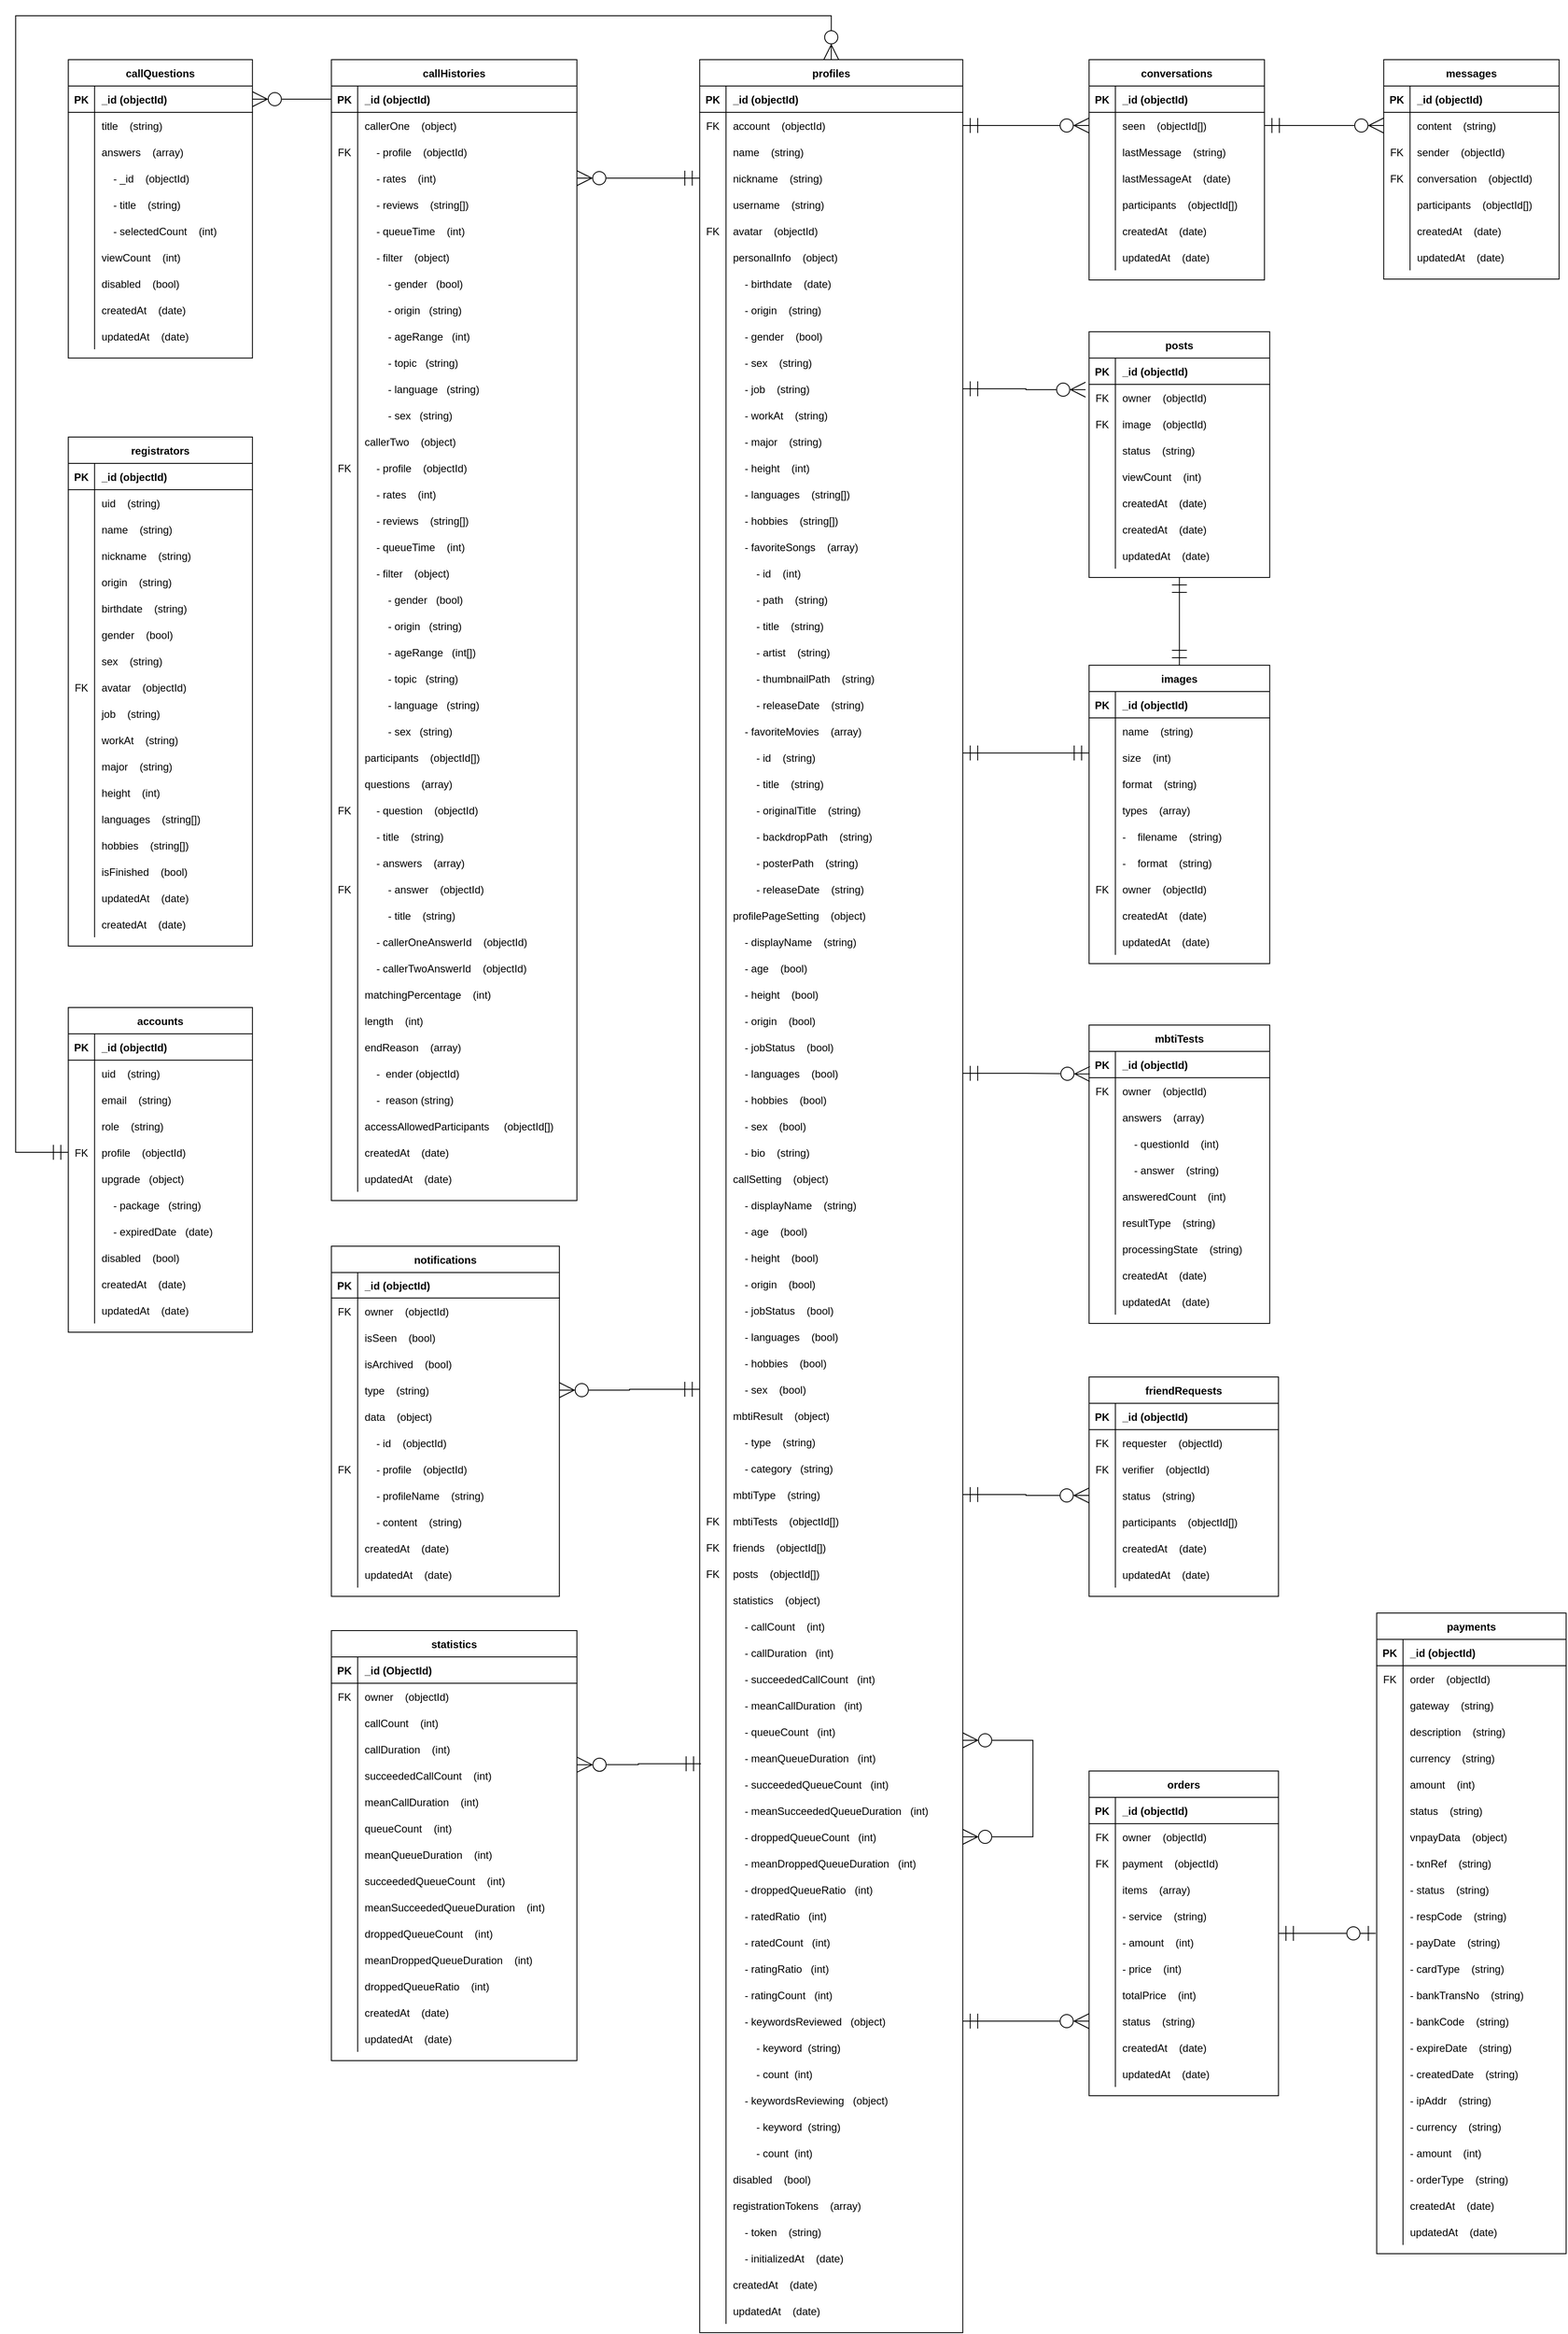 <mxfile version="13.9.9" type="device"><diagram id="mmPRyVde4gpIhDJ10PtS" name="Database"><mxGraphModel dx="2844" dy="1644" grid="0" gridSize="10" guides="1" tooltips="1" connect="1" arrows="1" fold="1" page="1" pageScale="1" pageWidth="1654" pageHeight="1169" math="0" shadow="0"><root><mxCell id="0"/><mxCell id="1" parent="0"/><mxCell id="J7WvPYgZSgNG5foXihPI-1" value="registrators" style="shape=table;startSize=30;container=1;collapsible=1;childLayout=tableLayout;fixedRows=1;rowLines=0;fontStyle=1;align=center;resizeLast=1;" parent="1" vertex="1"><mxGeometry x="229.86" y="560" width="210" height="580" as="geometry"/></mxCell><mxCell id="J7WvPYgZSgNG5foXihPI-2" value="" style="shape=tableRow;horizontal=0;startSize=0;swimlaneHead=0;swimlaneBody=0;fillColor=none;collapsible=0;dropTarget=0;points=[[0,0.5],[1,0.5]];portConstraint=eastwest;top=0;left=0;right=0;bottom=1;" parent="J7WvPYgZSgNG5foXihPI-1" vertex="1"><mxGeometry y="30" width="210" height="30" as="geometry"/></mxCell><mxCell id="J7WvPYgZSgNG5foXihPI-3" value="PK" style="shape=partialRectangle;connectable=0;fillColor=none;top=0;left=0;bottom=0;right=0;fontStyle=1;overflow=hidden;" parent="J7WvPYgZSgNG5foXihPI-2" vertex="1"><mxGeometry width="30" height="30" as="geometry"><mxRectangle width="30" height="30" as="alternateBounds"/></mxGeometry></mxCell><mxCell id="J7WvPYgZSgNG5foXihPI-4" value="_id (objectId)" style="shape=partialRectangle;connectable=0;fillColor=none;top=0;left=0;bottom=0;right=0;align=left;spacingLeft=6;fontStyle=1;overflow=hidden;" parent="J7WvPYgZSgNG5foXihPI-2" vertex="1"><mxGeometry x="30" width="180" height="30" as="geometry"><mxRectangle width="180" height="30" as="alternateBounds"/></mxGeometry></mxCell><mxCell id="J7WvPYgZSgNG5foXihPI-5" value="" style="shape=tableRow;horizontal=0;startSize=0;swimlaneHead=0;swimlaneBody=0;fillColor=none;collapsible=0;dropTarget=0;points=[[0,0.5],[1,0.5]];portConstraint=eastwest;top=0;left=0;right=0;bottom=0;" parent="J7WvPYgZSgNG5foXihPI-1" vertex="1"><mxGeometry y="60" width="210" height="30" as="geometry"/></mxCell><mxCell id="J7WvPYgZSgNG5foXihPI-6" value="" style="shape=partialRectangle;connectable=0;fillColor=none;top=0;left=0;bottom=0;right=0;editable=1;overflow=hidden;" parent="J7WvPYgZSgNG5foXihPI-5" vertex="1"><mxGeometry width="30" height="30" as="geometry"><mxRectangle width="30" height="30" as="alternateBounds"/></mxGeometry></mxCell><mxCell id="J7WvPYgZSgNG5foXihPI-7" value="uid    (string)" style="shape=partialRectangle;connectable=0;fillColor=none;top=0;left=0;bottom=0;right=0;align=left;spacingLeft=6;overflow=hidden;" parent="J7WvPYgZSgNG5foXihPI-5" vertex="1"><mxGeometry x="30" width="180" height="30" as="geometry"><mxRectangle width="180" height="30" as="alternateBounds"/></mxGeometry></mxCell><mxCell id="J7WvPYgZSgNG5foXihPI-8" value="" style="shape=tableRow;horizontal=0;startSize=0;swimlaneHead=0;swimlaneBody=0;fillColor=none;collapsible=0;dropTarget=0;points=[[0,0.5],[1,0.5]];portConstraint=eastwest;top=0;left=0;right=0;bottom=0;" parent="J7WvPYgZSgNG5foXihPI-1" vertex="1"><mxGeometry y="90" width="210" height="30" as="geometry"/></mxCell><mxCell id="J7WvPYgZSgNG5foXihPI-9" value="" style="shape=partialRectangle;connectable=0;fillColor=none;top=0;left=0;bottom=0;right=0;editable=1;overflow=hidden;" parent="J7WvPYgZSgNG5foXihPI-8" vertex="1"><mxGeometry width="30" height="30" as="geometry"><mxRectangle width="30" height="30" as="alternateBounds"/></mxGeometry></mxCell><mxCell id="J7WvPYgZSgNG5foXihPI-10" value="name    (string)" style="shape=partialRectangle;connectable=0;fillColor=none;top=0;left=0;bottom=0;right=0;align=left;spacingLeft=6;overflow=hidden;" parent="J7WvPYgZSgNG5foXihPI-8" vertex="1"><mxGeometry x="30" width="180" height="30" as="geometry"><mxRectangle width="180" height="30" as="alternateBounds"/></mxGeometry></mxCell><mxCell id="J7WvPYgZSgNG5foXihPI-11" value="" style="shape=tableRow;horizontal=0;startSize=0;swimlaneHead=0;swimlaneBody=0;fillColor=none;collapsible=0;dropTarget=0;points=[[0,0.5],[1,0.5]];portConstraint=eastwest;top=0;left=0;right=0;bottom=0;" parent="J7WvPYgZSgNG5foXihPI-1" vertex="1"><mxGeometry y="120" width="210" height="30" as="geometry"/></mxCell><mxCell id="J7WvPYgZSgNG5foXihPI-12" value="" style="shape=partialRectangle;connectable=0;fillColor=none;top=0;left=0;bottom=0;right=0;editable=1;overflow=hidden;" parent="J7WvPYgZSgNG5foXihPI-11" vertex="1"><mxGeometry width="30" height="30" as="geometry"><mxRectangle width="30" height="30" as="alternateBounds"/></mxGeometry></mxCell><mxCell id="J7WvPYgZSgNG5foXihPI-13" value="nickname    (string)" style="shape=partialRectangle;connectable=0;fillColor=none;top=0;left=0;bottom=0;right=0;align=left;spacingLeft=6;overflow=hidden;" parent="J7WvPYgZSgNG5foXihPI-11" vertex="1"><mxGeometry x="30" width="180" height="30" as="geometry"><mxRectangle width="180" height="30" as="alternateBounds"/></mxGeometry></mxCell><mxCell id="J7WvPYgZSgNG5foXihPI-14" value="" style="shape=tableRow;horizontal=0;startSize=0;swimlaneHead=0;swimlaneBody=0;fillColor=none;collapsible=0;dropTarget=0;points=[[0,0.5],[1,0.5]];portConstraint=eastwest;top=0;left=0;right=0;bottom=0;" parent="J7WvPYgZSgNG5foXihPI-1" vertex="1"><mxGeometry y="150" width="210" height="30" as="geometry"/></mxCell><mxCell id="J7WvPYgZSgNG5foXihPI-15" value="" style="shape=partialRectangle;connectable=0;fillColor=none;top=0;left=0;bottom=0;right=0;editable=1;overflow=hidden;" parent="J7WvPYgZSgNG5foXihPI-14" vertex="1"><mxGeometry width="30" height="30" as="geometry"><mxRectangle width="30" height="30" as="alternateBounds"/></mxGeometry></mxCell><mxCell id="J7WvPYgZSgNG5foXihPI-16" value="origin    (string)" style="shape=partialRectangle;connectable=0;fillColor=none;top=0;left=0;bottom=0;right=0;align=left;spacingLeft=6;overflow=hidden;" parent="J7WvPYgZSgNG5foXihPI-14" vertex="1"><mxGeometry x="30" width="180" height="30" as="geometry"><mxRectangle width="180" height="30" as="alternateBounds"/></mxGeometry></mxCell><mxCell id="J7WvPYgZSgNG5foXihPI-17" value="" style="shape=tableRow;horizontal=0;startSize=0;swimlaneHead=0;swimlaneBody=0;fillColor=none;collapsible=0;dropTarget=0;points=[[0,0.5],[1,0.5]];portConstraint=eastwest;top=0;left=0;right=0;bottom=0;" parent="J7WvPYgZSgNG5foXihPI-1" vertex="1"><mxGeometry y="180" width="210" height="30" as="geometry"/></mxCell><mxCell id="J7WvPYgZSgNG5foXihPI-18" value="" style="shape=partialRectangle;connectable=0;fillColor=none;top=0;left=0;bottom=0;right=0;editable=1;overflow=hidden;" parent="J7WvPYgZSgNG5foXihPI-17" vertex="1"><mxGeometry width="30" height="30" as="geometry"><mxRectangle width="30" height="30" as="alternateBounds"/></mxGeometry></mxCell><mxCell id="J7WvPYgZSgNG5foXihPI-19" value="birthdate    (string)" style="shape=partialRectangle;connectable=0;fillColor=none;top=0;left=0;bottom=0;right=0;align=left;spacingLeft=6;overflow=hidden;" parent="J7WvPYgZSgNG5foXihPI-17" vertex="1"><mxGeometry x="30" width="180" height="30" as="geometry"><mxRectangle width="180" height="30" as="alternateBounds"/></mxGeometry></mxCell><mxCell id="J7WvPYgZSgNG5foXihPI-20" value="" style="shape=tableRow;horizontal=0;startSize=0;swimlaneHead=0;swimlaneBody=0;fillColor=none;collapsible=0;dropTarget=0;points=[[0,0.5],[1,0.5]];portConstraint=eastwest;top=0;left=0;right=0;bottom=0;" parent="J7WvPYgZSgNG5foXihPI-1" vertex="1"><mxGeometry y="210" width="210" height="30" as="geometry"/></mxCell><mxCell id="J7WvPYgZSgNG5foXihPI-21" value="" style="shape=partialRectangle;connectable=0;fillColor=none;top=0;left=0;bottom=0;right=0;editable=1;overflow=hidden;" parent="J7WvPYgZSgNG5foXihPI-20" vertex="1"><mxGeometry width="30" height="30" as="geometry"><mxRectangle width="30" height="30" as="alternateBounds"/></mxGeometry></mxCell><mxCell id="J7WvPYgZSgNG5foXihPI-22" value="gender    (bool)" style="shape=partialRectangle;connectable=0;fillColor=none;top=0;left=0;bottom=0;right=0;align=left;spacingLeft=6;overflow=hidden;" parent="J7WvPYgZSgNG5foXihPI-20" vertex="1"><mxGeometry x="30" width="180" height="30" as="geometry"><mxRectangle width="180" height="30" as="alternateBounds"/></mxGeometry></mxCell><mxCell id="J7WvPYgZSgNG5foXihPI-23" value="" style="shape=tableRow;horizontal=0;startSize=0;swimlaneHead=0;swimlaneBody=0;fillColor=none;collapsible=0;dropTarget=0;points=[[0,0.5],[1,0.5]];portConstraint=eastwest;top=0;left=0;right=0;bottom=0;" parent="J7WvPYgZSgNG5foXihPI-1" vertex="1"><mxGeometry y="240" width="210" height="30" as="geometry"/></mxCell><mxCell id="J7WvPYgZSgNG5foXihPI-24" value="" style="shape=partialRectangle;connectable=0;fillColor=none;top=0;left=0;bottom=0;right=0;editable=1;overflow=hidden;" parent="J7WvPYgZSgNG5foXihPI-23" vertex="1"><mxGeometry width="30" height="30" as="geometry"><mxRectangle width="30" height="30" as="alternateBounds"/></mxGeometry></mxCell><mxCell id="J7WvPYgZSgNG5foXihPI-25" value="sex    (string)" style="shape=partialRectangle;connectable=0;fillColor=none;top=0;left=0;bottom=0;right=0;align=left;spacingLeft=6;overflow=hidden;" parent="J7WvPYgZSgNG5foXihPI-23" vertex="1"><mxGeometry x="30" width="180" height="30" as="geometry"><mxRectangle width="180" height="30" as="alternateBounds"/></mxGeometry></mxCell><mxCell id="J7WvPYgZSgNG5foXihPI-26" value="" style="shape=tableRow;horizontal=0;startSize=0;swimlaneHead=0;swimlaneBody=0;fillColor=none;collapsible=0;dropTarget=0;points=[[0,0.5],[1,0.5]];portConstraint=eastwest;top=0;left=0;right=0;bottom=0;" parent="J7WvPYgZSgNG5foXihPI-1" vertex="1"><mxGeometry y="270" width="210" height="30" as="geometry"/></mxCell><mxCell id="J7WvPYgZSgNG5foXihPI-27" value="FK" style="shape=partialRectangle;connectable=0;fillColor=none;top=0;left=0;bottom=0;right=0;editable=1;overflow=hidden;" parent="J7WvPYgZSgNG5foXihPI-26" vertex="1"><mxGeometry width="30" height="30" as="geometry"><mxRectangle width="30" height="30" as="alternateBounds"/></mxGeometry></mxCell><mxCell id="J7WvPYgZSgNG5foXihPI-28" value="avatar    (objectId)" style="shape=partialRectangle;connectable=0;fillColor=none;top=0;left=0;bottom=0;right=0;align=left;spacingLeft=6;overflow=hidden;" parent="J7WvPYgZSgNG5foXihPI-26" vertex="1"><mxGeometry x="30" width="180" height="30" as="geometry"><mxRectangle width="180" height="30" as="alternateBounds"/></mxGeometry></mxCell><mxCell id="J7WvPYgZSgNG5foXihPI-29" value="" style="shape=tableRow;horizontal=0;startSize=0;swimlaneHead=0;swimlaneBody=0;fillColor=none;collapsible=0;dropTarget=0;points=[[0,0.5],[1,0.5]];portConstraint=eastwest;top=0;left=0;right=0;bottom=0;" parent="J7WvPYgZSgNG5foXihPI-1" vertex="1"><mxGeometry y="300" width="210" height="30" as="geometry"/></mxCell><mxCell id="J7WvPYgZSgNG5foXihPI-30" value="" style="shape=partialRectangle;connectable=0;fillColor=none;top=0;left=0;bottom=0;right=0;editable=1;overflow=hidden;" parent="J7WvPYgZSgNG5foXihPI-29" vertex="1"><mxGeometry width="30" height="30" as="geometry"><mxRectangle width="30" height="30" as="alternateBounds"/></mxGeometry></mxCell><mxCell id="J7WvPYgZSgNG5foXihPI-31" value="job    (string)" style="shape=partialRectangle;connectable=0;fillColor=none;top=0;left=0;bottom=0;right=0;align=left;spacingLeft=6;overflow=hidden;" parent="J7WvPYgZSgNG5foXihPI-29" vertex="1"><mxGeometry x="30" width="180" height="30" as="geometry"><mxRectangle width="180" height="30" as="alternateBounds"/></mxGeometry></mxCell><mxCell id="J7WvPYgZSgNG5foXihPI-32" value="" style="shape=tableRow;horizontal=0;startSize=0;swimlaneHead=0;swimlaneBody=0;fillColor=none;collapsible=0;dropTarget=0;points=[[0,0.5],[1,0.5]];portConstraint=eastwest;top=0;left=0;right=0;bottom=0;" parent="J7WvPYgZSgNG5foXihPI-1" vertex="1"><mxGeometry y="330" width="210" height="30" as="geometry"/></mxCell><mxCell id="J7WvPYgZSgNG5foXihPI-33" value="" style="shape=partialRectangle;connectable=0;fillColor=none;top=0;left=0;bottom=0;right=0;editable=1;overflow=hidden;" parent="J7WvPYgZSgNG5foXihPI-32" vertex="1"><mxGeometry width="30" height="30" as="geometry"><mxRectangle width="30" height="30" as="alternateBounds"/></mxGeometry></mxCell><mxCell id="J7WvPYgZSgNG5foXihPI-34" value="workAt    (string)" style="shape=partialRectangle;connectable=0;fillColor=none;top=0;left=0;bottom=0;right=0;align=left;spacingLeft=6;overflow=hidden;" parent="J7WvPYgZSgNG5foXihPI-32" vertex="1"><mxGeometry x="30" width="180" height="30" as="geometry"><mxRectangle width="180" height="30" as="alternateBounds"/></mxGeometry></mxCell><mxCell id="J7WvPYgZSgNG5foXihPI-35" value="" style="shape=tableRow;horizontal=0;startSize=0;swimlaneHead=0;swimlaneBody=0;fillColor=none;collapsible=0;dropTarget=0;points=[[0,0.5],[1,0.5]];portConstraint=eastwest;top=0;left=0;right=0;bottom=0;" parent="J7WvPYgZSgNG5foXihPI-1" vertex="1"><mxGeometry y="360" width="210" height="30" as="geometry"/></mxCell><mxCell id="J7WvPYgZSgNG5foXihPI-36" value="" style="shape=partialRectangle;connectable=0;fillColor=none;top=0;left=0;bottom=0;right=0;editable=1;overflow=hidden;" parent="J7WvPYgZSgNG5foXihPI-35" vertex="1"><mxGeometry width="30" height="30" as="geometry"><mxRectangle width="30" height="30" as="alternateBounds"/></mxGeometry></mxCell><mxCell id="J7WvPYgZSgNG5foXihPI-37" value="major    (string)" style="shape=partialRectangle;connectable=0;fillColor=none;top=0;left=0;bottom=0;right=0;align=left;spacingLeft=6;overflow=hidden;" parent="J7WvPYgZSgNG5foXihPI-35" vertex="1"><mxGeometry x="30" width="180" height="30" as="geometry"><mxRectangle width="180" height="30" as="alternateBounds"/></mxGeometry></mxCell><mxCell id="J7WvPYgZSgNG5foXihPI-38" value="" style="shape=tableRow;horizontal=0;startSize=0;swimlaneHead=0;swimlaneBody=0;fillColor=none;collapsible=0;dropTarget=0;points=[[0,0.5],[1,0.5]];portConstraint=eastwest;top=0;left=0;right=0;bottom=0;" parent="J7WvPYgZSgNG5foXihPI-1" vertex="1"><mxGeometry y="390" width="210" height="30" as="geometry"/></mxCell><mxCell id="J7WvPYgZSgNG5foXihPI-39" value="" style="shape=partialRectangle;connectable=0;fillColor=none;top=0;left=0;bottom=0;right=0;editable=1;overflow=hidden;" parent="J7WvPYgZSgNG5foXihPI-38" vertex="1"><mxGeometry width="30" height="30" as="geometry"><mxRectangle width="30" height="30" as="alternateBounds"/></mxGeometry></mxCell><mxCell id="J7WvPYgZSgNG5foXihPI-40" value="height    (int)" style="shape=partialRectangle;connectable=0;fillColor=none;top=0;left=0;bottom=0;right=0;align=left;spacingLeft=6;overflow=hidden;" parent="J7WvPYgZSgNG5foXihPI-38" vertex="1"><mxGeometry x="30" width="180" height="30" as="geometry"><mxRectangle width="180" height="30" as="alternateBounds"/></mxGeometry></mxCell><mxCell id="J7WvPYgZSgNG5foXihPI-41" value="" style="shape=tableRow;horizontal=0;startSize=0;swimlaneHead=0;swimlaneBody=0;fillColor=none;collapsible=0;dropTarget=0;points=[[0,0.5],[1,0.5]];portConstraint=eastwest;top=0;left=0;right=0;bottom=0;" parent="J7WvPYgZSgNG5foXihPI-1" vertex="1"><mxGeometry y="420" width="210" height="30" as="geometry"/></mxCell><mxCell id="J7WvPYgZSgNG5foXihPI-42" value="" style="shape=partialRectangle;connectable=0;fillColor=none;top=0;left=0;bottom=0;right=0;editable=1;overflow=hidden;" parent="J7WvPYgZSgNG5foXihPI-41" vertex="1"><mxGeometry width="30" height="30" as="geometry"><mxRectangle width="30" height="30" as="alternateBounds"/></mxGeometry></mxCell><mxCell id="J7WvPYgZSgNG5foXihPI-43" value="languages    (string[])" style="shape=partialRectangle;connectable=0;fillColor=none;top=0;left=0;bottom=0;right=0;align=left;spacingLeft=6;overflow=hidden;" parent="J7WvPYgZSgNG5foXihPI-41" vertex="1"><mxGeometry x="30" width="180" height="30" as="geometry"><mxRectangle width="180" height="30" as="alternateBounds"/></mxGeometry></mxCell><mxCell id="J7WvPYgZSgNG5foXihPI-44" value="" style="shape=tableRow;horizontal=0;startSize=0;swimlaneHead=0;swimlaneBody=0;fillColor=none;collapsible=0;dropTarget=0;points=[[0,0.5],[1,0.5]];portConstraint=eastwest;top=0;left=0;right=0;bottom=0;" parent="J7WvPYgZSgNG5foXihPI-1" vertex="1"><mxGeometry y="450" width="210" height="30" as="geometry"/></mxCell><mxCell id="J7WvPYgZSgNG5foXihPI-45" value="" style="shape=partialRectangle;connectable=0;fillColor=none;top=0;left=0;bottom=0;right=0;editable=1;overflow=hidden;" parent="J7WvPYgZSgNG5foXihPI-44" vertex="1"><mxGeometry width="30" height="30" as="geometry"><mxRectangle width="30" height="30" as="alternateBounds"/></mxGeometry></mxCell><mxCell id="J7WvPYgZSgNG5foXihPI-46" value="hobbies    (string[])" style="shape=partialRectangle;connectable=0;fillColor=none;top=0;left=0;bottom=0;right=0;align=left;spacingLeft=6;overflow=hidden;" parent="J7WvPYgZSgNG5foXihPI-44" vertex="1"><mxGeometry x="30" width="180" height="30" as="geometry"><mxRectangle width="180" height="30" as="alternateBounds"/></mxGeometry></mxCell><mxCell id="J7WvPYgZSgNG5foXihPI-47" value="" style="shape=tableRow;horizontal=0;startSize=0;swimlaneHead=0;swimlaneBody=0;fillColor=none;collapsible=0;dropTarget=0;points=[[0,0.5],[1,0.5]];portConstraint=eastwest;top=0;left=0;right=0;bottom=0;" parent="J7WvPYgZSgNG5foXihPI-1" vertex="1"><mxGeometry y="480" width="210" height="30" as="geometry"/></mxCell><mxCell id="J7WvPYgZSgNG5foXihPI-48" value="" style="shape=partialRectangle;connectable=0;fillColor=none;top=0;left=0;bottom=0;right=0;editable=1;overflow=hidden;" parent="J7WvPYgZSgNG5foXihPI-47" vertex="1"><mxGeometry width="30" height="30" as="geometry"><mxRectangle width="30" height="30" as="alternateBounds"/></mxGeometry></mxCell><mxCell id="J7WvPYgZSgNG5foXihPI-49" value="isFinished    (bool)" style="shape=partialRectangle;connectable=0;fillColor=none;top=0;left=0;bottom=0;right=0;align=left;spacingLeft=6;overflow=hidden;" parent="J7WvPYgZSgNG5foXihPI-47" vertex="1"><mxGeometry x="30" width="180" height="30" as="geometry"><mxRectangle width="180" height="30" as="alternateBounds"/></mxGeometry></mxCell><mxCell id="J7WvPYgZSgNG5foXihPI-50" value="" style="shape=tableRow;horizontal=0;startSize=0;swimlaneHead=0;swimlaneBody=0;fillColor=none;collapsible=0;dropTarget=0;points=[[0,0.5],[1,0.5]];portConstraint=eastwest;top=0;left=0;right=0;bottom=0;" parent="J7WvPYgZSgNG5foXihPI-1" vertex="1"><mxGeometry y="510" width="210" height="30" as="geometry"/></mxCell><mxCell id="J7WvPYgZSgNG5foXihPI-51" value="" style="shape=partialRectangle;connectable=0;fillColor=none;top=0;left=0;bottom=0;right=0;editable=1;overflow=hidden;" parent="J7WvPYgZSgNG5foXihPI-50" vertex="1"><mxGeometry width="30" height="30" as="geometry"><mxRectangle width="30" height="30" as="alternateBounds"/></mxGeometry></mxCell><mxCell id="J7WvPYgZSgNG5foXihPI-52" value="updatedAt    (date)" style="shape=partialRectangle;connectable=0;fillColor=none;top=0;left=0;bottom=0;right=0;align=left;spacingLeft=6;overflow=hidden;" parent="J7WvPYgZSgNG5foXihPI-50" vertex="1"><mxGeometry x="30" width="180" height="30" as="geometry"><mxRectangle width="180" height="30" as="alternateBounds"/></mxGeometry></mxCell><mxCell id="J7WvPYgZSgNG5foXihPI-53" value="" style="shape=tableRow;horizontal=0;startSize=0;swimlaneHead=0;swimlaneBody=0;fillColor=none;collapsible=0;dropTarget=0;points=[[0,0.5],[1,0.5]];portConstraint=eastwest;top=0;left=0;right=0;bottom=0;" parent="J7WvPYgZSgNG5foXihPI-1" vertex="1"><mxGeometry y="540" width="210" height="30" as="geometry"/></mxCell><mxCell id="J7WvPYgZSgNG5foXihPI-54" value="  " style="shape=partialRectangle;connectable=0;fillColor=none;top=0;left=0;bottom=0;right=0;editable=1;overflow=hidden;" parent="J7WvPYgZSgNG5foXihPI-53" vertex="1"><mxGeometry width="30" height="30" as="geometry"><mxRectangle width="30" height="30" as="alternateBounds"/></mxGeometry></mxCell><mxCell id="J7WvPYgZSgNG5foXihPI-55" value="createdAt    (date)" style="shape=partialRectangle;connectable=0;fillColor=none;top=0;left=0;bottom=0;right=0;align=left;spacingLeft=6;overflow=hidden;" parent="J7WvPYgZSgNG5foXihPI-53" vertex="1"><mxGeometry x="30" width="180" height="30" as="geometry"><mxRectangle width="180" height="30" as="alternateBounds"/></mxGeometry></mxCell><mxCell id="J7WvPYgZSgNG5foXihPI-56" value="accounts" style="shape=table;startSize=30;container=1;collapsible=1;childLayout=tableLayout;fixedRows=1;rowLines=0;fontStyle=1;align=center;resizeLast=1;" parent="1" vertex="1"><mxGeometry x="229.86" y="1210" width="210" height="370" as="geometry"/></mxCell><mxCell id="J7WvPYgZSgNG5foXihPI-57" value="" style="shape=tableRow;horizontal=0;startSize=0;swimlaneHead=0;swimlaneBody=0;fillColor=none;collapsible=0;dropTarget=0;points=[[0,0.5],[1,0.5]];portConstraint=eastwest;top=0;left=0;right=0;bottom=1;" parent="J7WvPYgZSgNG5foXihPI-56" vertex="1"><mxGeometry y="30" width="210" height="30" as="geometry"/></mxCell><mxCell id="J7WvPYgZSgNG5foXihPI-58" value="PK" style="shape=partialRectangle;connectable=0;fillColor=none;top=0;left=0;bottom=0;right=0;fontStyle=1;overflow=hidden;" parent="J7WvPYgZSgNG5foXihPI-57" vertex="1"><mxGeometry width="30" height="30" as="geometry"><mxRectangle width="30" height="30" as="alternateBounds"/></mxGeometry></mxCell><mxCell id="J7WvPYgZSgNG5foXihPI-59" value="_id (objectId)" style="shape=partialRectangle;connectable=0;fillColor=none;top=0;left=0;bottom=0;right=0;align=left;spacingLeft=6;fontStyle=1;overflow=hidden;" parent="J7WvPYgZSgNG5foXihPI-57" vertex="1"><mxGeometry x="30" width="180" height="30" as="geometry"><mxRectangle width="180" height="30" as="alternateBounds"/></mxGeometry></mxCell><mxCell id="J7WvPYgZSgNG5foXihPI-60" value="" style="shape=tableRow;horizontal=0;startSize=0;swimlaneHead=0;swimlaneBody=0;fillColor=none;collapsible=0;dropTarget=0;points=[[0,0.5],[1,0.5]];portConstraint=eastwest;top=0;left=0;right=0;bottom=0;" parent="J7WvPYgZSgNG5foXihPI-56" vertex="1"><mxGeometry y="60" width="210" height="30" as="geometry"/></mxCell><mxCell id="J7WvPYgZSgNG5foXihPI-61" value="" style="shape=partialRectangle;connectable=0;fillColor=none;top=0;left=0;bottom=0;right=0;editable=1;overflow=hidden;" parent="J7WvPYgZSgNG5foXihPI-60" vertex="1"><mxGeometry width="30" height="30" as="geometry"><mxRectangle width="30" height="30" as="alternateBounds"/></mxGeometry></mxCell><mxCell id="J7WvPYgZSgNG5foXihPI-62" value="uid    (string)" style="shape=partialRectangle;connectable=0;fillColor=none;top=0;left=0;bottom=0;right=0;align=left;spacingLeft=6;overflow=hidden;" parent="J7WvPYgZSgNG5foXihPI-60" vertex="1"><mxGeometry x="30" width="180" height="30" as="geometry"><mxRectangle width="180" height="30" as="alternateBounds"/></mxGeometry></mxCell><mxCell id="J7WvPYgZSgNG5foXihPI-63" value="" style="shape=tableRow;horizontal=0;startSize=0;swimlaneHead=0;swimlaneBody=0;fillColor=none;collapsible=0;dropTarget=0;points=[[0,0.5],[1,0.5]];portConstraint=eastwest;top=0;left=0;right=0;bottom=0;" parent="J7WvPYgZSgNG5foXihPI-56" vertex="1"><mxGeometry y="90" width="210" height="30" as="geometry"/></mxCell><mxCell id="J7WvPYgZSgNG5foXihPI-64" value="" style="shape=partialRectangle;connectable=0;fillColor=none;top=0;left=0;bottom=0;right=0;editable=1;overflow=hidden;" parent="J7WvPYgZSgNG5foXihPI-63" vertex="1"><mxGeometry width="30" height="30" as="geometry"><mxRectangle width="30" height="30" as="alternateBounds"/></mxGeometry></mxCell><mxCell id="J7WvPYgZSgNG5foXihPI-65" value="email    (string)" style="shape=partialRectangle;connectable=0;fillColor=none;top=0;left=0;bottom=0;right=0;align=left;spacingLeft=6;overflow=hidden;" parent="J7WvPYgZSgNG5foXihPI-63" vertex="1"><mxGeometry x="30" width="180" height="30" as="geometry"><mxRectangle width="180" height="30" as="alternateBounds"/></mxGeometry></mxCell><mxCell id="J7WvPYgZSgNG5foXihPI-66" value="" style="shape=tableRow;horizontal=0;startSize=0;swimlaneHead=0;swimlaneBody=0;fillColor=none;collapsible=0;dropTarget=0;points=[[0,0.5],[1,0.5]];portConstraint=eastwest;top=0;left=0;right=0;bottom=0;" parent="J7WvPYgZSgNG5foXihPI-56" vertex="1"><mxGeometry y="120" width="210" height="30" as="geometry"/></mxCell><mxCell id="J7WvPYgZSgNG5foXihPI-67" value="" style="shape=partialRectangle;connectable=0;fillColor=none;top=0;left=0;bottom=0;right=0;editable=1;overflow=hidden;" parent="J7WvPYgZSgNG5foXihPI-66" vertex="1"><mxGeometry width="30" height="30" as="geometry"><mxRectangle width="30" height="30" as="alternateBounds"/></mxGeometry></mxCell><mxCell id="J7WvPYgZSgNG5foXihPI-68" value="role    (string)" style="shape=partialRectangle;connectable=0;fillColor=none;top=0;left=0;bottom=0;right=0;align=left;spacingLeft=6;overflow=hidden;" parent="J7WvPYgZSgNG5foXihPI-66" vertex="1"><mxGeometry x="30" width="180" height="30" as="geometry"><mxRectangle width="180" height="30" as="alternateBounds"/></mxGeometry></mxCell><mxCell id="J7WvPYgZSgNG5foXihPI-69" value="" style="shape=tableRow;horizontal=0;startSize=0;swimlaneHead=0;swimlaneBody=0;fillColor=none;collapsible=0;dropTarget=0;points=[[0,0.5],[1,0.5]];portConstraint=eastwest;top=0;left=0;right=0;bottom=0;" parent="J7WvPYgZSgNG5foXihPI-56" vertex="1"><mxGeometry y="150" width="210" height="30" as="geometry"/></mxCell><mxCell id="J7WvPYgZSgNG5foXihPI-70" value="FK" style="shape=partialRectangle;connectable=0;fillColor=none;top=0;left=0;bottom=0;right=0;editable=1;overflow=hidden;" parent="J7WvPYgZSgNG5foXihPI-69" vertex="1"><mxGeometry width="30" height="30" as="geometry"><mxRectangle width="30" height="30" as="alternateBounds"/></mxGeometry></mxCell><mxCell id="J7WvPYgZSgNG5foXihPI-71" value="profile    (objectId)" style="shape=partialRectangle;connectable=0;fillColor=none;top=0;left=0;bottom=0;right=0;align=left;spacingLeft=6;overflow=hidden;" parent="J7WvPYgZSgNG5foXihPI-69" vertex="1"><mxGeometry x="30" width="180" height="30" as="geometry"><mxRectangle width="180" height="30" as="alternateBounds"/></mxGeometry></mxCell><mxCell id="J7WvPYgZSgNG5foXihPI-72" value="" style="shape=tableRow;horizontal=0;startSize=0;swimlaneHead=0;swimlaneBody=0;fillColor=none;collapsible=0;dropTarget=0;points=[[0,0.5],[1,0.5]];portConstraint=eastwest;top=0;left=0;right=0;bottom=0;" parent="J7WvPYgZSgNG5foXihPI-56" vertex="1"><mxGeometry y="180" width="210" height="30" as="geometry"/></mxCell><mxCell id="J7WvPYgZSgNG5foXihPI-73" value="" style="shape=partialRectangle;connectable=0;fillColor=none;top=0;left=0;bottom=0;right=0;editable=1;overflow=hidden;" parent="J7WvPYgZSgNG5foXihPI-72" vertex="1"><mxGeometry width="30" height="30" as="geometry"><mxRectangle width="30" height="30" as="alternateBounds"/></mxGeometry></mxCell><mxCell id="J7WvPYgZSgNG5foXihPI-74" value="upgrade   (object)" style="shape=partialRectangle;connectable=0;fillColor=none;top=0;left=0;bottom=0;right=0;align=left;spacingLeft=6;overflow=hidden;" parent="J7WvPYgZSgNG5foXihPI-72" vertex="1"><mxGeometry x="30" width="180" height="30" as="geometry"><mxRectangle width="180" height="30" as="alternateBounds"/></mxGeometry></mxCell><mxCell id="J7WvPYgZSgNG5foXihPI-75" value="" style="shape=tableRow;horizontal=0;startSize=0;swimlaneHead=0;swimlaneBody=0;fillColor=none;collapsible=0;dropTarget=0;points=[[0,0.5],[1,0.5]];portConstraint=eastwest;top=0;left=0;right=0;bottom=0;" parent="J7WvPYgZSgNG5foXihPI-56" vertex="1"><mxGeometry y="210" width="210" height="30" as="geometry"/></mxCell><mxCell id="J7WvPYgZSgNG5foXihPI-76" value="" style="shape=partialRectangle;connectable=0;fillColor=none;top=0;left=0;bottom=0;right=0;editable=1;overflow=hidden;" parent="J7WvPYgZSgNG5foXihPI-75" vertex="1"><mxGeometry width="30" height="30" as="geometry"><mxRectangle width="30" height="30" as="alternateBounds"/></mxGeometry></mxCell><mxCell id="J7WvPYgZSgNG5foXihPI-77" value="    - package   (string)" style="shape=partialRectangle;connectable=0;fillColor=none;top=0;left=0;bottom=0;right=0;align=left;spacingLeft=6;overflow=hidden;" parent="J7WvPYgZSgNG5foXihPI-75" vertex="1"><mxGeometry x="30" width="180" height="30" as="geometry"><mxRectangle width="180" height="30" as="alternateBounds"/></mxGeometry></mxCell><mxCell id="J7WvPYgZSgNG5foXihPI-78" value="" style="shape=tableRow;horizontal=0;startSize=0;swimlaneHead=0;swimlaneBody=0;fillColor=none;collapsible=0;dropTarget=0;points=[[0,0.5],[1,0.5]];portConstraint=eastwest;top=0;left=0;right=0;bottom=0;" parent="J7WvPYgZSgNG5foXihPI-56" vertex="1"><mxGeometry y="240" width="210" height="30" as="geometry"/></mxCell><mxCell id="J7WvPYgZSgNG5foXihPI-79" value="" style="shape=partialRectangle;connectable=0;fillColor=none;top=0;left=0;bottom=0;right=0;editable=1;overflow=hidden;" parent="J7WvPYgZSgNG5foXihPI-78" vertex="1"><mxGeometry width="30" height="30" as="geometry"><mxRectangle width="30" height="30" as="alternateBounds"/></mxGeometry></mxCell><mxCell id="J7WvPYgZSgNG5foXihPI-80" value="    - expiredDate   (date)" style="shape=partialRectangle;connectable=0;fillColor=none;top=0;left=0;bottom=0;right=0;align=left;spacingLeft=6;overflow=hidden;" parent="J7WvPYgZSgNG5foXihPI-78" vertex="1"><mxGeometry x="30" width="180" height="30" as="geometry"><mxRectangle width="180" height="30" as="alternateBounds"/></mxGeometry></mxCell><mxCell id="J7WvPYgZSgNG5foXihPI-81" value="" style="shape=tableRow;horizontal=0;startSize=0;swimlaneHead=0;swimlaneBody=0;fillColor=none;collapsible=0;dropTarget=0;points=[[0,0.5],[1,0.5]];portConstraint=eastwest;top=0;left=0;right=0;bottom=0;" parent="J7WvPYgZSgNG5foXihPI-56" vertex="1"><mxGeometry y="270" width="210" height="30" as="geometry"/></mxCell><mxCell id="J7WvPYgZSgNG5foXihPI-82" value="" style="shape=partialRectangle;connectable=0;fillColor=none;top=0;left=0;bottom=0;right=0;editable=1;overflow=hidden;" parent="J7WvPYgZSgNG5foXihPI-81" vertex="1"><mxGeometry width="30" height="30" as="geometry"><mxRectangle width="30" height="30" as="alternateBounds"/></mxGeometry></mxCell><mxCell id="J7WvPYgZSgNG5foXihPI-83" value="disabled    (bool)" style="shape=partialRectangle;connectable=0;fillColor=none;top=0;left=0;bottom=0;right=0;align=left;spacingLeft=6;overflow=hidden;" parent="J7WvPYgZSgNG5foXihPI-81" vertex="1"><mxGeometry x="30" width="180" height="30" as="geometry"><mxRectangle width="180" height="30" as="alternateBounds"/></mxGeometry></mxCell><mxCell id="J7WvPYgZSgNG5foXihPI-84" value="" style="shape=tableRow;horizontal=0;startSize=0;swimlaneHead=0;swimlaneBody=0;fillColor=none;collapsible=0;dropTarget=0;points=[[0,0.5],[1,0.5]];portConstraint=eastwest;top=0;left=0;right=0;bottom=0;" parent="J7WvPYgZSgNG5foXihPI-56" vertex="1"><mxGeometry y="300" width="210" height="30" as="geometry"/></mxCell><mxCell id="J7WvPYgZSgNG5foXihPI-85" value="" style="shape=partialRectangle;connectable=0;fillColor=none;top=0;left=0;bottom=0;right=0;editable=1;overflow=hidden;" parent="J7WvPYgZSgNG5foXihPI-84" vertex="1"><mxGeometry width="30" height="30" as="geometry"><mxRectangle width="30" height="30" as="alternateBounds"/></mxGeometry></mxCell><mxCell id="J7WvPYgZSgNG5foXihPI-86" value="createdAt    (date)" style="shape=partialRectangle;connectable=0;fillColor=none;top=0;left=0;bottom=0;right=0;align=left;spacingLeft=6;overflow=hidden;" parent="J7WvPYgZSgNG5foXihPI-84" vertex="1"><mxGeometry x="30" width="180" height="30" as="geometry"><mxRectangle width="180" height="30" as="alternateBounds"/></mxGeometry></mxCell><mxCell id="J7WvPYgZSgNG5foXihPI-87" value="" style="shape=tableRow;horizontal=0;startSize=0;swimlaneHead=0;swimlaneBody=0;fillColor=none;collapsible=0;dropTarget=0;points=[[0,0.5],[1,0.5]];portConstraint=eastwest;top=0;left=0;right=0;bottom=0;" parent="J7WvPYgZSgNG5foXihPI-56" vertex="1"><mxGeometry y="330" width="210" height="30" as="geometry"/></mxCell><mxCell id="J7WvPYgZSgNG5foXihPI-88" value="" style="shape=partialRectangle;connectable=0;fillColor=none;top=0;left=0;bottom=0;right=0;editable=1;overflow=hidden;" parent="J7WvPYgZSgNG5foXihPI-87" vertex="1"><mxGeometry width="30" height="30" as="geometry"><mxRectangle width="30" height="30" as="alternateBounds"/></mxGeometry></mxCell><mxCell id="J7WvPYgZSgNG5foXihPI-89" value="updatedAt    (date)" style="shape=partialRectangle;connectable=0;fillColor=none;top=0;left=0;bottom=0;right=0;align=left;spacingLeft=6;overflow=hidden;" parent="J7WvPYgZSgNG5foXihPI-87" vertex="1"><mxGeometry x="30" width="180" height="30" as="geometry"><mxRectangle width="180" height="30" as="alternateBounds"/></mxGeometry></mxCell><mxCell id="J7WvPYgZSgNG5foXihPI-90" value="callHistories" style="shape=table;startSize=30;container=1;collapsible=1;childLayout=tableLayout;fixedRows=1;rowLines=0;fontStyle=1;align=center;resizeLast=1;" parent="1" vertex="1"><mxGeometry x="529.86" y="130" width="280" height="1300" as="geometry"/></mxCell><mxCell id="J7WvPYgZSgNG5foXihPI-91" value="" style="shape=tableRow;horizontal=0;startSize=0;swimlaneHead=0;swimlaneBody=0;fillColor=none;collapsible=0;dropTarget=0;points=[[0,0.5],[1,0.5]];portConstraint=eastwest;top=0;left=0;right=0;bottom=1;" parent="J7WvPYgZSgNG5foXihPI-90" vertex="1"><mxGeometry y="30" width="280" height="30" as="geometry"/></mxCell><mxCell id="J7WvPYgZSgNG5foXihPI-92" value="PK" style="shape=partialRectangle;connectable=0;fillColor=none;top=0;left=0;bottom=0;right=0;fontStyle=1;overflow=hidden;" parent="J7WvPYgZSgNG5foXihPI-91" vertex="1"><mxGeometry width="30" height="30" as="geometry"><mxRectangle width="30" height="30" as="alternateBounds"/></mxGeometry></mxCell><mxCell id="J7WvPYgZSgNG5foXihPI-93" value="_id (objectId)" style="shape=partialRectangle;connectable=0;fillColor=none;top=0;left=0;bottom=0;right=0;align=left;spacingLeft=6;fontStyle=1;overflow=hidden;" parent="J7WvPYgZSgNG5foXihPI-91" vertex="1"><mxGeometry x="30" width="250" height="30" as="geometry"><mxRectangle width="250" height="30" as="alternateBounds"/></mxGeometry></mxCell><mxCell id="J7WvPYgZSgNG5foXihPI-94" value="" style="shape=tableRow;horizontal=0;startSize=0;swimlaneHead=0;swimlaneBody=0;fillColor=none;collapsible=0;dropTarget=0;points=[[0,0.5],[1,0.5]];portConstraint=eastwest;top=0;left=0;right=0;bottom=0;" parent="J7WvPYgZSgNG5foXihPI-90" vertex="1"><mxGeometry y="60" width="280" height="30" as="geometry"/></mxCell><mxCell id="J7WvPYgZSgNG5foXihPI-95" value="" style="shape=partialRectangle;connectable=0;fillColor=none;top=0;left=0;bottom=0;right=0;editable=1;overflow=hidden;" parent="J7WvPYgZSgNG5foXihPI-94" vertex="1"><mxGeometry width="30" height="30" as="geometry"><mxRectangle width="30" height="30" as="alternateBounds"/></mxGeometry></mxCell><mxCell id="J7WvPYgZSgNG5foXihPI-96" value="callerOne    (object)" style="shape=partialRectangle;connectable=0;fillColor=none;top=0;left=0;bottom=0;right=0;align=left;spacingLeft=6;overflow=hidden;" parent="J7WvPYgZSgNG5foXihPI-94" vertex="1"><mxGeometry x="30" width="250" height="30" as="geometry"><mxRectangle width="250" height="30" as="alternateBounds"/></mxGeometry></mxCell><mxCell id="J7WvPYgZSgNG5foXihPI-97" value="" style="shape=tableRow;horizontal=0;startSize=0;swimlaneHead=0;swimlaneBody=0;fillColor=none;collapsible=0;dropTarget=0;points=[[0,0.5],[1,0.5]];portConstraint=eastwest;top=0;left=0;right=0;bottom=0;" parent="J7WvPYgZSgNG5foXihPI-90" vertex="1"><mxGeometry y="90" width="280" height="30" as="geometry"/></mxCell><mxCell id="J7WvPYgZSgNG5foXihPI-98" value="FK" style="shape=partialRectangle;connectable=0;fillColor=none;top=0;left=0;bottom=0;right=0;editable=1;overflow=hidden;" parent="J7WvPYgZSgNG5foXihPI-97" vertex="1"><mxGeometry width="30" height="30" as="geometry"><mxRectangle width="30" height="30" as="alternateBounds"/></mxGeometry></mxCell><mxCell id="J7WvPYgZSgNG5foXihPI-99" value="    - profile    (objectId)" style="shape=partialRectangle;connectable=0;fillColor=none;top=0;left=0;bottom=0;right=0;align=left;spacingLeft=6;overflow=hidden;" parent="J7WvPYgZSgNG5foXihPI-97" vertex="1"><mxGeometry x="30" width="250" height="30" as="geometry"><mxRectangle width="250" height="30" as="alternateBounds"/></mxGeometry></mxCell><mxCell id="J7WvPYgZSgNG5foXihPI-100" value="" style="shape=tableRow;horizontal=0;startSize=0;swimlaneHead=0;swimlaneBody=0;fillColor=none;collapsible=0;dropTarget=0;points=[[0,0.5],[1,0.5]];portConstraint=eastwest;top=0;left=0;right=0;bottom=0;" parent="J7WvPYgZSgNG5foXihPI-90" vertex="1"><mxGeometry y="120" width="280" height="30" as="geometry"/></mxCell><mxCell id="J7WvPYgZSgNG5foXihPI-101" value="" style="shape=partialRectangle;connectable=0;fillColor=none;top=0;left=0;bottom=0;right=0;editable=1;overflow=hidden;" parent="J7WvPYgZSgNG5foXihPI-100" vertex="1"><mxGeometry width="30" height="30" as="geometry"><mxRectangle width="30" height="30" as="alternateBounds"/></mxGeometry></mxCell><mxCell id="J7WvPYgZSgNG5foXihPI-102" value="    - rates    (int)" style="shape=partialRectangle;connectable=0;fillColor=none;top=0;left=0;bottom=0;right=0;align=left;spacingLeft=6;overflow=hidden;" parent="J7WvPYgZSgNG5foXihPI-100" vertex="1"><mxGeometry x="30" width="250" height="30" as="geometry"><mxRectangle width="250" height="30" as="alternateBounds"/></mxGeometry></mxCell><mxCell id="J7WvPYgZSgNG5foXihPI-103" value="" style="shape=tableRow;horizontal=0;startSize=0;swimlaneHead=0;swimlaneBody=0;fillColor=none;collapsible=0;dropTarget=0;points=[[0,0.5],[1,0.5]];portConstraint=eastwest;top=0;left=0;right=0;bottom=0;" parent="J7WvPYgZSgNG5foXihPI-90" vertex="1"><mxGeometry y="150" width="280" height="30" as="geometry"/></mxCell><mxCell id="J7WvPYgZSgNG5foXihPI-104" value="" style="shape=partialRectangle;connectable=0;fillColor=none;top=0;left=0;bottom=0;right=0;editable=1;overflow=hidden;" parent="J7WvPYgZSgNG5foXihPI-103" vertex="1"><mxGeometry width="30" height="30" as="geometry"><mxRectangle width="30" height="30" as="alternateBounds"/></mxGeometry></mxCell><mxCell id="J7WvPYgZSgNG5foXihPI-105" value="    - reviews    (string[])" style="shape=partialRectangle;connectable=0;fillColor=none;top=0;left=0;bottom=0;right=0;align=left;spacingLeft=6;overflow=hidden;" parent="J7WvPYgZSgNG5foXihPI-103" vertex="1"><mxGeometry x="30" width="250" height="30" as="geometry"><mxRectangle width="250" height="30" as="alternateBounds"/></mxGeometry></mxCell><mxCell id="J7WvPYgZSgNG5foXihPI-106" value="" style="shape=tableRow;horizontal=0;startSize=0;swimlaneHead=0;swimlaneBody=0;fillColor=none;collapsible=0;dropTarget=0;points=[[0,0.5],[1,0.5]];portConstraint=eastwest;top=0;left=0;right=0;bottom=0;" parent="J7WvPYgZSgNG5foXihPI-90" vertex="1"><mxGeometry y="180" width="280" height="30" as="geometry"/></mxCell><mxCell id="J7WvPYgZSgNG5foXihPI-107" value="" style="shape=partialRectangle;connectable=0;fillColor=none;top=0;left=0;bottom=0;right=0;editable=1;overflow=hidden;" parent="J7WvPYgZSgNG5foXihPI-106" vertex="1"><mxGeometry width="30" height="30" as="geometry"><mxRectangle width="30" height="30" as="alternateBounds"/></mxGeometry></mxCell><mxCell id="J7WvPYgZSgNG5foXihPI-108" value="    - queueTime    (int)" style="shape=partialRectangle;connectable=0;fillColor=none;top=0;left=0;bottom=0;right=0;align=left;spacingLeft=6;overflow=hidden;" parent="J7WvPYgZSgNG5foXihPI-106" vertex="1"><mxGeometry x="30" width="250" height="30" as="geometry"><mxRectangle width="250" height="30" as="alternateBounds"/></mxGeometry></mxCell><mxCell id="J7WvPYgZSgNG5foXihPI-109" value="" style="shape=tableRow;horizontal=0;startSize=0;swimlaneHead=0;swimlaneBody=0;fillColor=none;collapsible=0;dropTarget=0;points=[[0,0.5],[1,0.5]];portConstraint=eastwest;top=0;left=0;right=0;bottom=0;" parent="J7WvPYgZSgNG5foXihPI-90" vertex="1"><mxGeometry y="210" width="280" height="30" as="geometry"/></mxCell><mxCell id="J7WvPYgZSgNG5foXihPI-110" value="" style="shape=partialRectangle;connectable=0;fillColor=none;top=0;left=0;bottom=0;right=0;editable=1;overflow=hidden;" parent="J7WvPYgZSgNG5foXihPI-109" vertex="1"><mxGeometry width="30" height="30" as="geometry"><mxRectangle width="30" height="30" as="alternateBounds"/></mxGeometry></mxCell><mxCell id="J7WvPYgZSgNG5foXihPI-111" value="    - filter    (object)" style="shape=partialRectangle;connectable=0;fillColor=none;top=0;left=0;bottom=0;right=0;align=left;spacingLeft=6;overflow=hidden;" parent="J7WvPYgZSgNG5foXihPI-109" vertex="1"><mxGeometry x="30" width="250" height="30" as="geometry"><mxRectangle width="250" height="30" as="alternateBounds"/></mxGeometry></mxCell><mxCell id="J7WvPYgZSgNG5foXihPI-112" value="" style="shape=tableRow;horizontal=0;startSize=0;swimlaneHead=0;swimlaneBody=0;fillColor=none;collapsible=0;dropTarget=0;points=[[0,0.5],[1,0.5]];portConstraint=eastwest;top=0;left=0;right=0;bottom=0;" parent="J7WvPYgZSgNG5foXihPI-90" vertex="1"><mxGeometry y="240" width="280" height="30" as="geometry"/></mxCell><mxCell id="J7WvPYgZSgNG5foXihPI-113" value="" style="shape=partialRectangle;connectable=0;fillColor=none;top=0;left=0;bottom=0;right=0;editable=1;overflow=hidden;" parent="J7WvPYgZSgNG5foXihPI-112" vertex="1"><mxGeometry width="30" height="30" as="geometry"><mxRectangle width="30" height="30" as="alternateBounds"/></mxGeometry></mxCell><mxCell id="J7WvPYgZSgNG5foXihPI-114" value="        - gender   (bool)" style="shape=partialRectangle;connectable=0;fillColor=none;top=0;left=0;bottom=0;right=0;align=left;spacingLeft=6;overflow=hidden;" parent="J7WvPYgZSgNG5foXihPI-112" vertex="1"><mxGeometry x="30" width="250" height="30" as="geometry"><mxRectangle width="250" height="30" as="alternateBounds"/></mxGeometry></mxCell><mxCell id="J7WvPYgZSgNG5foXihPI-115" value="" style="shape=tableRow;horizontal=0;startSize=0;swimlaneHead=0;swimlaneBody=0;fillColor=none;collapsible=0;dropTarget=0;points=[[0,0.5],[1,0.5]];portConstraint=eastwest;top=0;left=0;right=0;bottom=0;" parent="J7WvPYgZSgNG5foXihPI-90" vertex="1"><mxGeometry y="270" width="280" height="30" as="geometry"/></mxCell><mxCell id="J7WvPYgZSgNG5foXihPI-116" value="" style="shape=partialRectangle;connectable=0;fillColor=none;top=0;left=0;bottom=0;right=0;editable=1;overflow=hidden;" parent="J7WvPYgZSgNG5foXihPI-115" vertex="1"><mxGeometry width="30" height="30" as="geometry"><mxRectangle width="30" height="30" as="alternateBounds"/></mxGeometry></mxCell><mxCell id="J7WvPYgZSgNG5foXihPI-117" value="        - origin   (string)" style="shape=partialRectangle;connectable=0;fillColor=none;top=0;left=0;bottom=0;right=0;align=left;spacingLeft=6;overflow=hidden;" parent="J7WvPYgZSgNG5foXihPI-115" vertex="1"><mxGeometry x="30" width="250" height="30" as="geometry"><mxRectangle width="250" height="30" as="alternateBounds"/></mxGeometry></mxCell><mxCell id="J7WvPYgZSgNG5foXihPI-118" value="" style="shape=tableRow;horizontal=0;startSize=0;swimlaneHead=0;swimlaneBody=0;fillColor=none;collapsible=0;dropTarget=0;points=[[0,0.5],[1,0.5]];portConstraint=eastwest;top=0;left=0;right=0;bottom=0;" parent="J7WvPYgZSgNG5foXihPI-90" vertex="1"><mxGeometry y="300" width="280" height="30" as="geometry"/></mxCell><mxCell id="J7WvPYgZSgNG5foXihPI-119" value="" style="shape=partialRectangle;connectable=0;fillColor=none;top=0;left=0;bottom=0;right=0;editable=1;overflow=hidden;" parent="J7WvPYgZSgNG5foXihPI-118" vertex="1"><mxGeometry width="30" height="30" as="geometry"><mxRectangle width="30" height="30" as="alternateBounds"/></mxGeometry></mxCell><mxCell id="J7WvPYgZSgNG5foXihPI-120" value="        - ageRange   (int)" style="shape=partialRectangle;connectable=0;fillColor=none;top=0;left=0;bottom=0;right=0;align=left;spacingLeft=6;overflow=hidden;" parent="J7WvPYgZSgNG5foXihPI-118" vertex="1"><mxGeometry x="30" width="250" height="30" as="geometry"><mxRectangle width="250" height="30" as="alternateBounds"/></mxGeometry></mxCell><mxCell id="J7WvPYgZSgNG5foXihPI-121" value="" style="shape=tableRow;horizontal=0;startSize=0;swimlaneHead=0;swimlaneBody=0;fillColor=none;collapsible=0;dropTarget=0;points=[[0,0.5],[1,0.5]];portConstraint=eastwest;top=0;left=0;right=0;bottom=0;" parent="J7WvPYgZSgNG5foXihPI-90" vertex="1"><mxGeometry y="330" width="280" height="30" as="geometry"/></mxCell><mxCell id="J7WvPYgZSgNG5foXihPI-122" value="" style="shape=partialRectangle;connectable=0;fillColor=none;top=0;left=0;bottom=0;right=0;editable=1;overflow=hidden;" parent="J7WvPYgZSgNG5foXihPI-121" vertex="1"><mxGeometry width="30" height="30" as="geometry"><mxRectangle width="30" height="30" as="alternateBounds"/></mxGeometry></mxCell><mxCell id="J7WvPYgZSgNG5foXihPI-123" value="        - topic   (string)" style="shape=partialRectangle;connectable=0;fillColor=none;top=0;left=0;bottom=0;right=0;align=left;spacingLeft=6;overflow=hidden;" parent="J7WvPYgZSgNG5foXihPI-121" vertex="1"><mxGeometry x="30" width="250" height="30" as="geometry"><mxRectangle width="250" height="30" as="alternateBounds"/></mxGeometry></mxCell><mxCell id="J7WvPYgZSgNG5foXihPI-124" value="" style="shape=tableRow;horizontal=0;startSize=0;swimlaneHead=0;swimlaneBody=0;fillColor=none;collapsible=0;dropTarget=0;points=[[0,0.5],[1,0.5]];portConstraint=eastwest;top=0;left=0;right=0;bottom=0;" parent="J7WvPYgZSgNG5foXihPI-90" vertex="1"><mxGeometry y="360" width="280" height="30" as="geometry"/></mxCell><mxCell id="J7WvPYgZSgNG5foXihPI-125" value="" style="shape=partialRectangle;connectable=0;fillColor=none;top=0;left=0;bottom=0;right=0;editable=1;overflow=hidden;" parent="J7WvPYgZSgNG5foXihPI-124" vertex="1"><mxGeometry width="30" height="30" as="geometry"><mxRectangle width="30" height="30" as="alternateBounds"/></mxGeometry></mxCell><mxCell id="J7WvPYgZSgNG5foXihPI-126" value="        - language   (string)" style="shape=partialRectangle;connectable=0;fillColor=none;top=0;left=0;bottom=0;right=0;align=left;spacingLeft=6;overflow=hidden;" parent="J7WvPYgZSgNG5foXihPI-124" vertex="1"><mxGeometry x="30" width="250" height="30" as="geometry"><mxRectangle width="250" height="30" as="alternateBounds"/></mxGeometry></mxCell><mxCell id="J7WvPYgZSgNG5foXihPI-127" value="" style="shape=tableRow;horizontal=0;startSize=0;swimlaneHead=0;swimlaneBody=0;fillColor=none;collapsible=0;dropTarget=0;points=[[0,0.5],[1,0.5]];portConstraint=eastwest;top=0;left=0;right=0;bottom=0;" parent="J7WvPYgZSgNG5foXihPI-90" vertex="1"><mxGeometry y="390" width="280" height="30" as="geometry"/></mxCell><mxCell id="J7WvPYgZSgNG5foXihPI-128" value="" style="shape=partialRectangle;connectable=0;fillColor=none;top=0;left=0;bottom=0;right=0;editable=1;overflow=hidden;" parent="J7WvPYgZSgNG5foXihPI-127" vertex="1"><mxGeometry width="30" height="30" as="geometry"><mxRectangle width="30" height="30" as="alternateBounds"/></mxGeometry></mxCell><mxCell id="J7WvPYgZSgNG5foXihPI-129" value="        - sex   (string)" style="shape=partialRectangle;connectable=0;fillColor=none;top=0;left=0;bottom=0;right=0;align=left;spacingLeft=6;overflow=hidden;" parent="J7WvPYgZSgNG5foXihPI-127" vertex="1"><mxGeometry x="30" width="250" height="30" as="geometry"><mxRectangle width="250" height="30" as="alternateBounds"/></mxGeometry></mxCell><mxCell id="J7WvPYgZSgNG5foXihPI-130" value="" style="shape=tableRow;horizontal=0;startSize=0;swimlaneHead=0;swimlaneBody=0;fillColor=none;collapsible=0;dropTarget=0;points=[[0,0.5],[1,0.5]];portConstraint=eastwest;top=0;left=0;right=0;bottom=0;" parent="J7WvPYgZSgNG5foXihPI-90" vertex="1"><mxGeometry y="420" width="280" height="30" as="geometry"/></mxCell><mxCell id="J7WvPYgZSgNG5foXihPI-131" value="" style="shape=partialRectangle;connectable=0;fillColor=none;top=0;left=0;bottom=0;right=0;editable=1;overflow=hidden;" parent="J7WvPYgZSgNG5foXihPI-130" vertex="1"><mxGeometry width="30" height="30" as="geometry"><mxRectangle width="30" height="30" as="alternateBounds"/></mxGeometry></mxCell><mxCell id="J7WvPYgZSgNG5foXihPI-132" value="callerTwo    (object)" style="shape=partialRectangle;connectable=0;fillColor=none;top=0;left=0;bottom=0;right=0;align=left;spacingLeft=6;overflow=hidden;" parent="J7WvPYgZSgNG5foXihPI-130" vertex="1"><mxGeometry x="30" width="250" height="30" as="geometry"><mxRectangle width="250" height="30" as="alternateBounds"/></mxGeometry></mxCell><mxCell id="J7WvPYgZSgNG5foXihPI-133" value="" style="shape=tableRow;horizontal=0;startSize=0;swimlaneHead=0;swimlaneBody=0;fillColor=none;collapsible=0;dropTarget=0;points=[[0,0.5],[1,0.5]];portConstraint=eastwest;top=0;left=0;right=0;bottom=0;" parent="J7WvPYgZSgNG5foXihPI-90" vertex="1"><mxGeometry y="450" width="280" height="30" as="geometry"/></mxCell><mxCell id="J7WvPYgZSgNG5foXihPI-134" value="FK" style="shape=partialRectangle;connectable=0;fillColor=none;top=0;left=0;bottom=0;right=0;editable=1;overflow=hidden;" parent="J7WvPYgZSgNG5foXihPI-133" vertex="1"><mxGeometry width="30" height="30" as="geometry"><mxRectangle width="30" height="30" as="alternateBounds"/></mxGeometry></mxCell><mxCell id="J7WvPYgZSgNG5foXihPI-135" value="    - profile    (objectId)" style="shape=partialRectangle;connectable=0;fillColor=none;top=0;left=0;bottom=0;right=0;align=left;spacingLeft=6;overflow=hidden;" parent="J7WvPYgZSgNG5foXihPI-133" vertex="1"><mxGeometry x="30" width="250" height="30" as="geometry"><mxRectangle width="250" height="30" as="alternateBounds"/></mxGeometry></mxCell><mxCell id="J7WvPYgZSgNG5foXihPI-136" value="" style="shape=tableRow;horizontal=0;startSize=0;swimlaneHead=0;swimlaneBody=0;fillColor=none;collapsible=0;dropTarget=0;points=[[0,0.5],[1,0.5]];portConstraint=eastwest;top=0;left=0;right=0;bottom=0;" parent="J7WvPYgZSgNG5foXihPI-90" vertex="1"><mxGeometry y="480" width="280" height="30" as="geometry"/></mxCell><mxCell id="J7WvPYgZSgNG5foXihPI-137" value="" style="shape=partialRectangle;connectable=0;fillColor=none;top=0;left=0;bottom=0;right=0;editable=1;overflow=hidden;" parent="J7WvPYgZSgNG5foXihPI-136" vertex="1"><mxGeometry width="30" height="30" as="geometry"><mxRectangle width="30" height="30" as="alternateBounds"/></mxGeometry></mxCell><mxCell id="J7WvPYgZSgNG5foXihPI-138" value="    - rates    (int)" style="shape=partialRectangle;connectable=0;fillColor=none;top=0;left=0;bottom=0;right=0;align=left;spacingLeft=6;overflow=hidden;" parent="J7WvPYgZSgNG5foXihPI-136" vertex="1"><mxGeometry x="30" width="250" height="30" as="geometry"><mxRectangle width="250" height="30" as="alternateBounds"/></mxGeometry></mxCell><mxCell id="J7WvPYgZSgNG5foXihPI-139" value="" style="shape=tableRow;horizontal=0;startSize=0;swimlaneHead=0;swimlaneBody=0;fillColor=none;collapsible=0;dropTarget=0;points=[[0,0.5],[1,0.5]];portConstraint=eastwest;top=0;left=0;right=0;bottom=0;" parent="J7WvPYgZSgNG5foXihPI-90" vertex="1"><mxGeometry y="510" width="280" height="30" as="geometry"/></mxCell><mxCell id="J7WvPYgZSgNG5foXihPI-140" value="" style="shape=partialRectangle;connectable=0;fillColor=none;top=0;left=0;bottom=0;right=0;editable=1;overflow=hidden;" parent="J7WvPYgZSgNG5foXihPI-139" vertex="1"><mxGeometry width="30" height="30" as="geometry"><mxRectangle width="30" height="30" as="alternateBounds"/></mxGeometry></mxCell><mxCell id="J7WvPYgZSgNG5foXihPI-141" value="    - reviews    (string[])" style="shape=partialRectangle;connectable=0;fillColor=none;top=0;left=0;bottom=0;right=0;align=left;spacingLeft=6;overflow=hidden;" parent="J7WvPYgZSgNG5foXihPI-139" vertex="1"><mxGeometry x="30" width="250" height="30" as="geometry"><mxRectangle width="250" height="30" as="alternateBounds"/></mxGeometry></mxCell><mxCell id="J7WvPYgZSgNG5foXihPI-142" value="" style="shape=tableRow;horizontal=0;startSize=0;swimlaneHead=0;swimlaneBody=0;fillColor=none;collapsible=0;dropTarget=0;points=[[0,0.5],[1,0.5]];portConstraint=eastwest;top=0;left=0;right=0;bottom=0;" parent="J7WvPYgZSgNG5foXihPI-90" vertex="1"><mxGeometry y="540" width="280" height="30" as="geometry"/></mxCell><mxCell id="J7WvPYgZSgNG5foXihPI-143" value="" style="shape=partialRectangle;connectable=0;fillColor=none;top=0;left=0;bottom=0;right=0;editable=1;overflow=hidden;" parent="J7WvPYgZSgNG5foXihPI-142" vertex="1"><mxGeometry width="30" height="30" as="geometry"><mxRectangle width="30" height="30" as="alternateBounds"/></mxGeometry></mxCell><mxCell id="J7WvPYgZSgNG5foXihPI-144" value="    - queueTime    (int)" style="shape=partialRectangle;connectable=0;fillColor=none;top=0;left=0;bottom=0;right=0;align=left;spacingLeft=6;overflow=hidden;" parent="J7WvPYgZSgNG5foXihPI-142" vertex="1"><mxGeometry x="30" width="250" height="30" as="geometry"><mxRectangle width="250" height="30" as="alternateBounds"/></mxGeometry></mxCell><mxCell id="J7WvPYgZSgNG5foXihPI-145" value="" style="shape=tableRow;horizontal=0;startSize=0;swimlaneHead=0;swimlaneBody=0;fillColor=none;collapsible=0;dropTarget=0;points=[[0,0.5],[1,0.5]];portConstraint=eastwest;top=0;left=0;right=0;bottom=0;" parent="J7WvPYgZSgNG5foXihPI-90" vertex="1"><mxGeometry y="570" width="280" height="30" as="geometry"/></mxCell><mxCell id="J7WvPYgZSgNG5foXihPI-146" value="" style="shape=partialRectangle;connectable=0;fillColor=none;top=0;left=0;bottom=0;right=0;editable=1;overflow=hidden;" parent="J7WvPYgZSgNG5foXihPI-145" vertex="1"><mxGeometry width="30" height="30" as="geometry"><mxRectangle width="30" height="30" as="alternateBounds"/></mxGeometry></mxCell><mxCell id="J7WvPYgZSgNG5foXihPI-147" value="    - filter    (object)" style="shape=partialRectangle;connectable=0;fillColor=none;top=0;left=0;bottom=0;right=0;align=left;spacingLeft=6;overflow=hidden;" parent="J7WvPYgZSgNG5foXihPI-145" vertex="1"><mxGeometry x="30" width="250" height="30" as="geometry"><mxRectangle width="250" height="30" as="alternateBounds"/></mxGeometry></mxCell><mxCell id="J7WvPYgZSgNG5foXihPI-148" value="" style="shape=tableRow;horizontal=0;startSize=0;swimlaneHead=0;swimlaneBody=0;fillColor=none;collapsible=0;dropTarget=0;points=[[0,0.5],[1,0.5]];portConstraint=eastwest;top=0;left=0;right=0;bottom=0;" parent="J7WvPYgZSgNG5foXihPI-90" vertex="1"><mxGeometry y="600" width="280" height="30" as="geometry"/></mxCell><mxCell id="J7WvPYgZSgNG5foXihPI-149" value="" style="shape=partialRectangle;connectable=0;fillColor=none;top=0;left=0;bottom=0;right=0;editable=1;overflow=hidden;" parent="J7WvPYgZSgNG5foXihPI-148" vertex="1"><mxGeometry width="30" height="30" as="geometry"><mxRectangle width="30" height="30" as="alternateBounds"/></mxGeometry></mxCell><mxCell id="J7WvPYgZSgNG5foXihPI-150" value="        - gender   (bool)" style="shape=partialRectangle;connectable=0;fillColor=none;top=0;left=0;bottom=0;right=0;align=left;spacingLeft=6;overflow=hidden;" parent="J7WvPYgZSgNG5foXihPI-148" vertex="1"><mxGeometry x="30" width="250" height="30" as="geometry"><mxRectangle width="250" height="30" as="alternateBounds"/></mxGeometry></mxCell><mxCell id="J7WvPYgZSgNG5foXihPI-151" value="" style="shape=tableRow;horizontal=0;startSize=0;swimlaneHead=0;swimlaneBody=0;fillColor=none;collapsible=0;dropTarget=0;points=[[0,0.5],[1,0.5]];portConstraint=eastwest;top=0;left=0;right=0;bottom=0;" parent="J7WvPYgZSgNG5foXihPI-90" vertex="1"><mxGeometry y="630" width="280" height="30" as="geometry"/></mxCell><mxCell id="J7WvPYgZSgNG5foXihPI-152" value="" style="shape=partialRectangle;connectable=0;fillColor=none;top=0;left=0;bottom=0;right=0;editable=1;overflow=hidden;" parent="J7WvPYgZSgNG5foXihPI-151" vertex="1"><mxGeometry width="30" height="30" as="geometry"><mxRectangle width="30" height="30" as="alternateBounds"/></mxGeometry></mxCell><mxCell id="J7WvPYgZSgNG5foXihPI-153" value="        - origin   (string)" style="shape=partialRectangle;connectable=0;fillColor=none;top=0;left=0;bottom=0;right=0;align=left;spacingLeft=6;overflow=hidden;" parent="J7WvPYgZSgNG5foXihPI-151" vertex="1"><mxGeometry x="30" width="250" height="30" as="geometry"><mxRectangle width="250" height="30" as="alternateBounds"/></mxGeometry></mxCell><mxCell id="J7WvPYgZSgNG5foXihPI-154" value="" style="shape=tableRow;horizontal=0;startSize=0;swimlaneHead=0;swimlaneBody=0;fillColor=none;collapsible=0;dropTarget=0;points=[[0,0.5],[1,0.5]];portConstraint=eastwest;top=0;left=0;right=0;bottom=0;" parent="J7WvPYgZSgNG5foXihPI-90" vertex="1"><mxGeometry y="660" width="280" height="30" as="geometry"/></mxCell><mxCell id="J7WvPYgZSgNG5foXihPI-155" value="" style="shape=partialRectangle;connectable=0;fillColor=none;top=0;left=0;bottom=0;right=0;editable=1;overflow=hidden;" parent="J7WvPYgZSgNG5foXihPI-154" vertex="1"><mxGeometry width="30" height="30" as="geometry"><mxRectangle width="30" height="30" as="alternateBounds"/></mxGeometry></mxCell><mxCell id="J7WvPYgZSgNG5foXihPI-156" value="        - ageRange   (int[])" style="shape=partialRectangle;connectable=0;fillColor=none;top=0;left=0;bottom=0;right=0;align=left;spacingLeft=6;overflow=hidden;" parent="J7WvPYgZSgNG5foXihPI-154" vertex="1"><mxGeometry x="30" width="250" height="30" as="geometry"><mxRectangle width="250" height="30" as="alternateBounds"/></mxGeometry></mxCell><mxCell id="J7WvPYgZSgNG5foXihPI-157" value="" style="shape=tableRow;horizontal=0;startSize=0;swimlaneHead=0;swimlaneBody=0;fillColor=none;collapsible=0;dropTarget=0;points=[[0,0.5],[1,0.5]];portConstraint=eastwest;top=0;left=0;right=0;bottom=0;" parent="J7WvPYgZSgNG5foXihPI-90" vertex="1"><mxGeometry y="690" width="280" height="30" as="geometry"/></mxCell><mxCell id="J7WvPYgZSgNG5foXihPI-158" value="" style="shape=partialRectangle;connectable=0;fillColor=none;top=0;left=0;bottom=0;right=0;editable=1;overflow=hidden;" parent="J7WvPYgZSgNG5foXihPI-157" vertex="1"><mxGeometry width="30" height="30" as="geometry"><mxRectangle width="30" height="30" as="alternateBounds"/></mxGeometry></mxCell><mxCell id="J7WvPYgZSgNG5foXihPI-159" value="        - topic   (string)" style="shape=partialRectangle;connectable=0;fillColor=none;top=0;left=0;bottom=0;right=0;align=left;spacingLeft=6;overflow=hidden;" parent="J7WvPYgZSgNG5foXihPI-157" vertex="1"><mxGeometry x="30" width="250" height="30" as="geometry"><mxRectangle width="250" height="30" as="alternateBounds"/></mxGeometry></mxCell><mxCell id="J7WvPYgZSgNG5foXihPI-160" value="" style="shape=tableRow;horizontal=0;startSize=0;swimlaneHead=0;swimlaneBody=0;fillColor=none;collapsible=0;dropTarget=0;points=[[0,0.5],[1,0.5]];portConstraint=eastwest;top=0;left=0;right=0;bottom=0;" parent="J7WvPYgZSgNG5foXihPI-90" vertex="1"><mxGeometry y="720" width="280" height="30" as="geometry"/></mxCell><mxCell id="J7WvPYgZSgNG5foXihPI-161" value="" style="shape=partialRectangle;connectable=0;fillColor=none;top=0;left=0;bottom=0;right=0;editable=1;overflow=hidden;" parent="J7WvPYgZSgNG5foXihPI-160" vertex="1"><mxGeometry width="30" height="30" as="geometry"><mxRectangle width="30" height="30" as="alternateBounds"/></mxGeometry></mxCell><mxCell id="J7WvPYgZSgNG5foXihPI-162" value="        - language   (string)" style="shape=partialRectangle;connectable=0;fillColor=none;top=0;left=0;bottom=0;right=0;align=left;spacingLeft=6;overflow=hidden;" parent="J7WvPYgZSgNG5foXihPI-160" vertex="1"><mxGeometry x="30" width="250" height="30" as="geometry"><mxRectangle width="250" height="30" as="alternateBounds"/></mxGeometry></mxCell><mxCell id="J7WvPYgZSgNG5foXihPI-163" value="" style="shape=tableRow;horizontal=0;startSize=0;swimlaneHead=0;swimlaneBody=0;fillColor=none;collapsible=0;dropTarget=0;points=[[0,0.5],[1,0.5]];portConstraint=eastwest;top=0;left=0;right=0;bottom=0;" parent="J7WvPYgZSgNG5foXihPI-90" vertex="1"><mxGeometry y="750" width="280" height="30" as="geometry"/></mxCell><mxCell id="J7WvPYgZSgNG5foXihPI-164" value="" style="shape=partialRectangle;connectable=0;fillColor=none;top=0;left=0;bottom=0;right=0;editable=1;overflow=hidden;" parent="J7WvPYgZSgNG5foXihPI-163" vertex="1"><mxGeometry width="30" height="30" as="geometry"><mxRectangle width="30" height="30" as="alternateBounds"/></mxGeometry></mxCell><mxCell id="J7WvPYgZSgNG5foXihPI-165" value="        - sex   (string)" style="shape=partialRectangle;connectable=0;fillColor=none;top=0;left=0;bottom=0;right=0;align=left;spacingLeft=6;overflow=hidden;" parent="J7WvPYgZSgNG5foXihPI-163" vertex="1"><mxGeometry x="30" width="250" height="30" as="geometry"><mxRectangle width="250" height="30" as="alternateBounds"/></mxGeometry></mxCell><mxCell id="J7WvPYgZSgNG5foXihPI-166" value="" style="shape=tableRow;horizontal=0;startSize=0;swimlaneHead=0;swimlaneBody=0;fillColor=none;collapsible=0;dropTarget=0;points=[[0,0.5],[1,0.5]];portConstraint=eastwest;top=0;left=0;right=0;bottom=0;" parent="J7WvPYgZSgNG5foXihPI-90" vertex="1"><mxGeometry y="780" width="280" height="30" as="geometry"/></mxCell><mxCell id="J7WvPYgZSgNG5foXihPI-167" value="" style="shape=partialRectangle;connectable=0;fillColor=none;top=0;left=0;bottom=0;right=0;editable=1;overflow=hidden;" parent="J7WvPYgZSgNG5foXihPI-166" vertex="1"><mxGeometry width="30" height="30" as="geometry"><mxRectangle width="30" height="30" as="alternateBounds"/></mxGeometry></mxCell><mxCell id="J7WvPYgZSgNG5foXihPI-168" value="participants    (objectId[])" style="shape=partialRectangle;connectable=0;fillColor=none;top=0;left=0;bottom=0;right=0;align=left;spacingLeft=6;overflow=hidden;" parent="J7WvPYgZSgNG5foXihPI-166" vertex="1"><mxGeometry x="30" width="250" height="30" as="geometry"><mxRectangle width="250" height="30" as="alternateBounds"/></mxGeometry></mxCell><mxCell id="J7WvPYgZSgNG5foXihPI-169" value="" style="shape=tableRow;horizontal=0;startSize=0;swimlaneHead=0;swimlaneBody=0;fillColor=none;collapsible=0;dropTarget=0;points=[[0,0.5],[1,0.5]];portConstraint=eastwest;top=0;left=0;right=0;bottom=0;" parent="J7WvPYgZSgNG5foXihPI-90" vertex="1"><mxGeometry y="810" width="280" height="30" as="geometry"/></mxCell><mxCell id="J7WvPYgZSgNG5foXihPI-170" value="" style="shape=partialRectangle;connectable=0;fillColor=none;top=0;left=0;bottom=0;right=0;editable=1;overflow=hidden;" parent="J7WvPYgZSgNG5foXihPI-169" vertex="1"><mxGeometry width="30" height="30" as="geometry"><mxRectangle width="30" height="30" as="alternateBounds"/></mxGeometry></mxCell><mxCell id="J7WvPYgZSgNG5foXihPI-171" value="questions    (array)" style="shape=partialRectangle;connectable=0;fillColor=none;top=0;left=0;bottom=0;right=0;align=left;spacingLeft=6;overflow=hidden;" parent="J7WvPYgZSgNG5foXihPI-169" vertex="1"><mxGeometry x="30" width="250" height="30" as="geometry"><mxRectangle width="250" height="30" as="alternateBounds"/></mxGeometry></mxCell><mxCell id="J7WvPYgZSgNG5foXihPI-172" value="" style="shape=tableRow;horizontal=0;startSize=0;swimlaneHead=0;swimlaneBody=0;fillColor=none;collapsible=0;dropTarget=0;points=[[0,0.5],[1,0.5]];portConstraint=eastwest;top=0;left=0;right=0;bottom=0;" parent="J7WvPYgZSgNG5foXihPI-90" vertex="1"><mxGeometry y="840" width="280" height="30" as="geometry"/></mxCell><mxCell id="J7WvPYgZSgNG5foXihPI-173" value="FK" style="shape=partialRectangle;connectable=0;fillColor=none;top=0;left=0;bottom=0;right=0;editable=1;overflow=hidden;" parent="J7WvPYgZSgNG5foXihPI-172" vertex="1"><mxGeometry width="30" height="30" as="geometry"><mxRectangle width="30" height="30" as="alternateBounds"/></mxGeometry></mxCell><mxCell id="J7WvPYgZSgNG5foXihPI-174" value="    - question    (objectId)" style="shape=partialRectangle;connectable=0;fillColor=none;top=0;left=0;bottom=0;right=0;align=left;spacingLeft=6;overflow=hidden;" parent="J7WvPYgZSgNG5foXihPI-172" vertex="1"><mxGeometry x="30" width="250" height="30" as="geometry"><mxRectangle width="250" height="30" as="alternateBounds"/></mxGeometry></mxCell><mxCell id="J7WvPYgZSgNG5foXihPI-175" value="" style="shape=tableRow;horizontal=0;startSize=0;swimlaneHead=0;swimlaneBody=0;fillColor=none;collapsible=0;dropTarget=0;points=[[0,0.5],[1,0.5]];portConstraint=eastwest;top=0;left=0;right=0;bottom=0;" parent="J7WvPYgZSgNG5foXihPI-90" vertex="1"><mxGeometry y="870" width="280" height="30" as="geometry"/></mxCell><mxCell id="J7WvPYgZSgNG5foXihPI-176" value="" style="shape=partialRectangle;connectable=0;fillColor=none;top=0;left=0;bottom=0;right=0;editable=1;overflow=hidden;" parent="J7WvPYgZSgNG5foXihPI-175" vertex="1"><mxGeometry width="30" height="30" as="geometry"><mxRectangle width="30" height="30" as="alternateBounds"/></mxGeometry></mxCell><mxCell id="J7WvPYgZSgNG5foXihPI-177" value="    - title    (string)" style="shape=partialRectangle;connectable=0;fillColor=none;top=0;left=0;bottom=0;right=0;align=left;spacingLeft=6;overflow=hidden;" parent="J7WvPYgZSgNG5foXihPI-175" vertex="1"><mxGeometry x="30" width="250" height="30" as="geometry"><mxRectangle width="250" height="30" as="alternateBounds"/></mxGeometry></mxCell><mxCell id="J7WvPYgZSgNG5foXihPI-178" value="" style="shape=tableRow;horizontal=0;startSize=0;swimlaneHead=0;swimlaneBody=0;fillColor=none;collapsible=0;dropTarget=0;points=[[0,0.5],[1,0.5]];portConstraint=eastwest;top=0;left=0;right=0;bottom=0;" parent="J7WvPYgZSgNG5foXihPI-90" vertex="1"><mxGeometry y="900" width="280" height="30" as="geometry"/></mxCell><mxCell id="J7WvPYgZSgNG5foXihPI-179" value="" style="shape=partialRectangle;connectable=0;fillColor=none;top=0;left=0;bottom=0;right=0;editable=1;overflow=hidden;" parent="J7WvPYgZSgNG5foXihPI-178" vertex="1"><mxGeometry width="30" height="30" as="geometry"><mxRectangle width="30" height="30" as="alternateBounds"/></mxGeometry></mxCell><mxCell id="J7WvPYgZSgNG5foXihPI-180" value="    - answers    (array)" style="shape=partialRectangle;connectable=0;fillColor=none;top=0;left=0;bottom=0;right=0;align=left;spacingLeft=6;overflow=hidden;" parent="J7WvPYgZSgNG5foXihPI-178" vertex="1"><mxGeometry x="30" width="250" height="30" as="geometry"><mxRectangle width="250" height="30" as="alternateBounds"/></mxGeometry></mxCell><mxCell id="J7WvPYgZSgNG5foXihPI-181" value="" style="shape=tableRow;horizontal=0;startSize=0;swimlaneHead=0;swimlaneBody=0;fillColor=none;collapsible=0;dropTarget=0;points=[[0,0.5],[1,0.5]];portConstraint=eastwest;top=0;left=0;right=0;bottom=0;" parent="J7WvPYgZSgNG5foXihPI-90" vertex="1"><mxGeometry y="930" width="280" height="30" as="geometry"/></mxCell><mxCell id="J7WvPYgZSgNG5foXihPI-182" value="FK" style="shape=partialRectangle;connectable=0;fillColor=none;top=0;left=0;bottom=0;right=0;editable=1;overflow=hidden;" parent="J7WvPYgZSgNG5foXihPI-181" vertex="1"><mxGeometry width="30" height="30" as="geometry"><mxRectangle width="30" height="30" as="alternateBounds"/></mxGeometry></mxCell><mxCell id="J7WvPYgZSgNG5foXihPI-183" value="        - answer    (objectId)" style="shape=partialRectangle;connectable=0;fillColor=none;top=0;left=0;bottom=0;right=0;align=left;spacingLeft=6;overflow=hidden;" parent="J7WvPYgZSgNG5foXihPI-181" vertex="1"><mxGeometry x="30" width="250" height="30" as="geometry"><mxRectangle width="250" height="30" as="alternateBounds"/></mxGeometry></mxCell><mxCell id="J7WvPYgZSgNG5foXihPI-184" value="" style="shape=tableRow;horizontal=0;startSize=0;swimlaneHead=0;swimlaneBody=0;fillColor=none;collapsible=0;dropTarget=0;points=[[0,0.5],[1,0.5]];portConstraint=eastwest;top=0;left=0;right=0;bottom=0;" parent="J7WvPYgZSgNG5foXihPI-90" vertex="1"><mxGeometry y="960" width="280" height="30" as="geometry"/></mxCell><mxCell id="J7WvPYgZSgNG5foXihPI-185" value="" style="shape=partialRectangle;connectable=0;fillColor=none;top=0;left=0;bottom=0;right=0;editable=1;overflow=hidden;" parent="J7WvPYgZSgNG5foXihPI-184" vertex="1"><mxGeometry width="30" height="30" as="geometry"><mxRectangle width="30" height="30" as="alternateBounds"/></mxGeometry></mxCell><mxCell id="J7WvPYgZSgNG5foXihPI-186" value="        - title    (string)" style="shape=partialRectangle;connectable=0;fillColor=none;top=0;left=0;bottom=0;right=0;align=left;spacingLeft=6;overflow=hidden;" parent="J7WvPYgZSgNG5foXihPI-184" vertex="1"><mxGeometry x="30" width="250" height="30" as="geometry"><mxRectangle width="250" height="30" as="alternateBounds"/></mxGeometry></mxCell><mxCell id="J7WvPYgZSgNG5foXihPI-187" value="" style="shape=tableRow;horizontal=0;startSize=0;swimlaneHead=0;swimlaneBody=0;fillColor=none;collapsible=0;dropTarget=0;points=[[0,0.5],[1,0.5]];portConstraint=eastwest;top=0;left=0;right=0;bottom=0;" parent="J7WvPYgZSgNG5foXihPI-90" vertex="1"><mxGeometry y="990" width="280" height="30" as="geometry"/></mxCell><mxCell id="J7WvPYgZSgNG5foXihPI-188" value="" style="shape=partialRectangle;connectable=0;fillColor=none;top=0;left=0;bottom=0;right=0;editable=1;overflow=hidden;" parent="J7WvPYgZSgNG5foXihPI-187" vertex="1"><mxGeometry width="30" height="30" as="geometry"><mxRectangle width="30" height="30" as="alternateBounds"/></mxGeometry></mxCell><mxCell id="J7WvPYgZSgNG5foXihPI-189" value="    - callerOneAnswerId    (objectId)" style="shape=partialRectangle;connectable=0;fillColor=none;top=0;left=0;bottom=0;right=0;align=left;spacingLeft=6;overflow=hidden;" parent="J7WvPYgZSgNG5foXihPI-187" vertex="1"><mxGeometry x="30" width="250" height="30" as="geometry"><mxRectangle width="250" height="30" as="alternateBounds"/></mxGeometry></mxCell><mxCell id="J7WvPYgZSgNG5foXihPI-190" value="" style="shape=tableRow;horizontal=0;startSize=0;swimlaneHead=0;swimlaneBody=0;fillColor=none;collapsible=0;dropTarget=0;points=[[0,0.5],[1,0.5]];portConstraint=eastwest;top=0;left=0;right=0;bottom=0;" parent="J7WvPYgZSgNG5foXihPI-90" vertex="1"><mxGeometry y="1020" width="280" height="30" as="geometry"/></mxCell><mxCell id="J7WvPYgZSgNG5foXihPI-191" value="" style="shape=partialRectangle;connectable=0;fillColor=none;top=0;left=0;bottom=0;right=0;editable=1;overflow=hidden;" parent="J7WvPYgZSgNG5foXihPI-190" vertex="1"><mxGeometry width="30" height="30" as="geometry"><mxRectangle width="30" height="30" as="alternateBounds"/></mxGeometry></mxCell><mxCell id="J7WvPYgZSgNG5foXihPI-192" value="    - callerTwoAnswerId    (objectId)" style="shape=partialRectangle;connectable=0;fillColor=none;top=0;left=0;bottom=0;right=0;align=left;spacingLeft=6;overflow=hidden;" parent="J7WvPYgZSgNG5foXihPI-190" vertex="1"><mxGeometry x="30" width="250" height="30" as="geometry"><mxRectangle width="250" height="30" as="alternateBounds"/></mxGeometry></mxCell><mxCell id="J7WvPYgZSgNG5foXihPI-193" value="" style="shape=tableRow;horizontal=0;startSize=0;swimlaneHead=0;swimlaneBody=0;fillColor=none;collapsible=0;dropTarget=0;points=[[0,0.5],[1,0.5]];portConstraint=eastwest;top=0;left=0;right=0;bottom=0;" parent="J7WvPYgZSgNG5foXihPI-90" vertex="1"><mxGeometry y="1050" width="280" height="30" as="geometry"/></mxCell><mxCell id="J7WvPYgZSgNG5foXihPI-194" value="" style="shape=partialRectangle;connectable=0;fillColor=none;top=0;left=0;bottom=0;right=0;editable=1;overflow=hidden;" parent="J7WvPYgZSgNG5foXihPI-193" vertex="1"><mxGeometry width="30" height="30" as="geometry"><mxRectangle width="30" height="30" as="alternateBounds"/></mxGeometry></mxCell><mxCell id="J7WvPYgZSgNG5foXihPI-195" value="matchingPercentage    (int)" style="shape=partialRectangle;connectable=0;fillColor=none;top=0;left=0;bottom=0;right=0;align=left;spacingLeft=6;overflow=hidden;" parent="J7WvPYgZSgNG5foXihPI-193" vertex="1"><mxGeometry x="30" width="250" height="30" as="geometry"><mxRectangle width="250" height="30" as="alternateBounds"/></mxGeometry></mxCell><mxCell id="J7WvPYgZSgNG5foXihPI-196" value="" style="shape=tableRow;horizontal=0;startSize=0;swimlaneHead=0;swimlaneBody=0;fillColor=none;collapsible=0;dropTarget=0;points=[[0,0.5],[1,0.5]];portConstraint=eastwest;top=0;left=0;right=0;bottom=0;" parent="J7WvPYgZSgNG5foXihPI-90" vertex="1"><mxGeometry y="1080" width="280" height="30" as="geometry"/></mxCell><mxCell id="J7WvPYgZSgNG5foXihPI-197" value="" style="shape=partialRectangle;connectable=0;fillColor=none;top=0;left=0;bottom=0;right=0;editable=1;overflow=hidden;" parent="J7WvPYgZSgNG5foXihPI-196" vertex="1"><mxGeometry width="30" height="30" as="geometry"><mxRectangle width="30" height="30" as="alternateBounds"/></mxGeometry></mxCell><mxCell id="J7WvPYgZSgNG5foXihPI-198" value="length    (int)" style="shape=partialRectangle;connectable=0;fillColor=none;top=0;left=0;bottom=0;right=0;align=left;spacingLeft=6;overflow=hidden;" parent="J7WvPYgZSgNG5foXihPI-196" vertex="1"><mxGeometry x="30" width="250" height="30" as="geometry"><mxRectangle width="250" height="30" as="alternateBounds"/></mxGeometry></mxCell><mxCell id="J7WvPYgZSgNG5foXihPI-199" value="" style="shape=tableRow;horizontal=0;startSize=0;swimlaneHead=0;swimlaneBody=0;fillColor=none;collapsible=0;dropTarget=0;points=[[0,0.5],[1,0.5]];portConstraint=eastwest;top=0;left=0;right=0;bottom=0;" parent="J7WvPYgZSgNG5foXihPI-90" vertex="1"><mxGeometry y="1110" width="280" height="30" as="geometry"/></mxCell><mxCell id="J7WvPYgZSgNG5foXihPI-200" value="" style="shape=partialRectangle;connectable=0;fillColor=none;top=0;left=0;bottom=0;right=0;editable=1;overflow=hidden;" parent="J7WvPYgZSgNG5foXihPI-199" vertex="1"><mxGeometry width="30" height="30" as="geometry"><mxRectangle width="30" height="30" as="alternateBounds"/></mxGeometry></mxCell><mxCell id="J7WvPYgZSgNG5foXihPI-201" value="endReason    (array)" style="shape=partialRectangle;connectable=0;fillColor=none;top=0;left=0;bottom=0;right=0;align=left;spacingLeft=6;overflow=hidden;" parent="J7WvPYgZSgNG5foXihPI-199" vertex="1"><mxGeometry x="30" width="250" height="30" as="geometry"><mxRectangle width="250" height="30" as="alternateBounds"/></mxGeometry></mxCell><mxCell id="J7WvPYgZSgNG5foXihPI-202" value="" style="shape=tableRow;horizontal=0;startSize=0;swimlaneHead=0;swimlaneBody=0;fillColor=none;collapsible=0;dropTarget=0;points=[[0,0.5],[1,0.5]];portConstraint=eastwest;top=0;left=0;right=0;bottom=0;" parent="J7WvPYgZSgNG5foXihPI-90" vertex="1"><mxGeometry y="1140" width="280" height="30" as="geometry"/></mxCell><mxCell id="J7WvPYgZSgNG5foXihPI-203" value="" style="shape=partialRectangle;connectable=0;fillColor=none;top=0;left=0;bottom=0;right=0;editable=1;overflow=hidden;" parent="J7WvPYgZSgNG5foXihPI-202" vertex="1"><mxGeometry width="30" height="30" as="geometry"><mxRectangle width="30" height="30" as="alternateBounds"/></mxGeometry></mxCell><mxCell id="J7WvPYgZSgNG5foXihPI-204" value="    -  ender (objectId)" style="shape=partialRectangle;connectable=0;fillColor=none;top=0;left=0;bottom=0;right=0;align=left;spacingLeft=6;overflow=hidden;" parent="J7WvPYgZSgNG5foXihPI-202" vertex="1"><mxGeometry x="30" width="250" height="30" as="geometry"><mxRectangle width="250" height="30" as="alternateBounds"/></mxGeometry></mxCell><mxCell id="J7WvPYgZSgNG5foXihPI-205" value="" style="shape=tableRow;horizontal=0;startSize=0;swimlaneHead=0;swimlaneBody=0;fillColor=none;collapsible=0;dropTarget=0;points=[[0,0.5],[1,0.5]];portConstraint=eastwest;top=0;left=0;right=0;bottom=0;" parent="J7WvPYgZSgNG5foXihPI-90" vertex="1"><mxGeometry y="1170" width="280" height="30" as="geometry"/></mxCell><mxCell id="J7WvPYgZSgNG5foXihPI-206" value="" style="shape=partialRectangle;connectable=0;fillColor=none;top=0;left=0;bottom=0;right=0;editable=1;overflow=hidden;" parent="J7WvPYgZSgNG5foXihPI-205" vertex="1"><mxGeometry width="30" height="30" as="geometry"><mxRectangle width="30" height="30" as="alternateBounds"/></mxGeometry></mxCell><mxCell id="J7WvPYgZSgNG5foXihPI-207" value="    -  reason (string)" style="shape=partialRectangle;connectable=0;fillColor=none;top=0;left=0;bottom=0;right=0;align=left;spacingLeft=6;overflow=hidden;" parent="J7WvPYgZSgNG5foXihPI-205" vertex="1"><mxGeometry x="30" width="250" height="30" as="geometry"><mxRectangle width="250" height="30" as="alternateBounds"/></mxGeometry></mxCell><mxCell id="J7WvPYgZSgNG5foXihPI-208" value="" style="shape=tableRow;horizontal=0;startSize=0;swimlaneHead=0;swimlaneBody=0;fillColor=none;collapsible=0;dropTarget=0;points=[[0,0.5],[1,0.5]];portConstraint=eastwest;top=0;left=0;right=0;bottom=0;" parent="J7WvPYgZSgNG5foXihPI-90" vertex="1"><mxGeometry y="1200" width="280" height="30" as="geometry"/></mxCell><mxCell id="J7WvPYgZSgNG5foXihPI-209" value="" style="shape=partialRectangle;connectable=0;fillColor=none;top=0;left=0;bottom=0;right=0;editable=1;overflow=hidden;" parent="J7WvPYgZSgNG5foXihPI-208" vertex="1"><mxGeometry width="30" height="30" as="geometry"><mxRectangle width="30" height="30" as="alternateBounds"/></mxGeometry></mxCell><mxCell id="J7WvPYgZSgNG5foXihPI-210" value="accessAllowedParticipants     (objectId[])" style="shape=partialRectangle;connectable=0;fillColor=none;top=0;left=0;bottom=0;right=0;align=left;spacingLeft=6;overflow=hidden;" parent="J7WvPYgZSgNG5foXihPI-208" vertex="1"><mxGeometry x="30" width="250" height="30" as="geometry"><mxRectangle width="250" height="30" as="alternateBounds"/></mxGeometry></mxCell><mxCell id="J7WvPYgZSgNG5foXihPI-211" value="" style="shape=tableRow;horizontal=0;startSize=0;swimlaneHead=0;swimlaneBody=0;fillColor=none;collapsible=0;dropTarget=0;points=[[0,0.5],[1,0.5]];portConstraint=eastwest;top=0;left=0;right=0;bottom=0;" parent="J7WvPYgZSgNG5foXihPI-90" vertex="1"><mxGeometry y="1230" width="280" height="30" as="geometry"/></mxCell><mxCell id="J7WvPYgZSgNG5foXihPI-212" value="" style="shape=partialRectangle;connectable=0;fillColor=none;top=0;left=0;bottom=0;right=0;editable=1;overflow=hidden;" parent="J7WvPYgZSgNG5foXihPI-211" vertex="1"><mxGeometry width="30" height="30" as="geometry"><mxRectangle width="30" height="30" as="alternateBounds"/></mxGeometry></mxCell><mxCell id="J7WvPYgZSgNG5foXihPI-213" value="createdAt    (date)" style="shape=partialRectangle;connectable=0;fillColor=none;top=0;left=0;bottom=0;right=0;align=left;spacingLeft=6;overflow=hidden;" parent="J7WvPYgZSgNG5foXihPI-211" vertex="1"><mxGeometry x="30" width="250" height="30" as="geometry"><mxRectangle width="250" height="30" as="alternateBounds"/></mxGeometry></mxCell><mxCell id="J7WvPYgZSgNG5foXihPI-214" value="" style="shape=tableRow;horizontal=0;startSize=0;swimlaneHead=0;swimlaneBody=0;fillColor=none;collapsible=0;dropTarget=0;points=[[0,0.5],[1,0.5]];portConstraint=eastwest;top=0;left=0;right=0;bottom=0;" parent="J7WvPYgZSgNG5foXihPI-90" vertex="1"><mxGeometry y="1260" width="280" height="30" as="geometry"/></mxCell><mxCell id="J7WvPYgZSgNG5foXihPI-215" value="" style="shape=partialRectangle;connectable=0;fillColor=none;top=0;left=0;bottom=0;right=0;editable=1;overflow=hidden;" parent="J7WvPYgZSgNG5foXihPI-214" vertex="1"><mxGeometry width="30" height="30" as="geometry"><mxRectangle width="30" height="30" as="alternateBounds"/></mxGeometry></mxCell><mxCell id="J7WvPYgZSgNG5foXihPI-216" value="updatedAt    (date)" style="shape=partialRectangle;connectable=0;fillColor=none;top=0;left=0;bottom=0;right=0;align=left;spacingLeft=6;overflow=hidden;" parent="J7WvPYgZSgNG5foXihPI-214" vertex="1"><mxGeometry x="30" width="250" height="30" as="geometry"><mxRectangle width="250" height="30" as="alternateBounds"/></mxGeometry></mxCell><mxCell id="J7WvPYgZSgNG5foXihPI-217" value="callQuestions" style="shape=table;startSize=30;container=1;collapsible=1;childLayout=tableLayout;fixedRows=1;rowLines=0;fontStyle=1;align=center;resizeLast=1;" parent="1" vertex="1"><mxGeometry x="229.86" y="130" width="210" height="340" as="geometry"/></mxCell><mxCell id="J7WvPYgZSgNG5foXihPI-218" value="" style="shape=tableRow;horizontal=0;startSize=0;swimlaneHead=0;swimlaneBody=0;fillColor=none;collapsible=0;dropTarget=0;points=[[0,0.5],[1,0.5]];portConstraint=eastwest;top=0;left=0;right=0;bottom=1;" parent="J7WvPYgZSgNG5foXihPI-217" vertex="1"><mxGeometry y="30" width="210" height="30" as="geometry"/></mxCell><mxCell id="J7WvPYgZSgNG5foXihPI-219" value="PK" style="shape=partialRectangle;connectable=0;fillColor=none;top=0;left=0;bottom=0;right=0;fontStyle=1;overflow=hidden;" parent="J7WvPYgZSgNG5foXihPI-218" vertex="1"><mxGeometry width="30" height="30" as="geometry"><mxRectangle width="30" height="30" as="alternateBounds"/></mxGeometry></mxCell><mxCell id="J7WvPYgZSgNG5foXihPI-220" value="_id (objectId)" style="shape=partialRectangle;connectable=0;fillColor=none;top=0;left=0;bottom=0;right=0;align=left;spacingLeft=6;fontStyle=1;overflow=hidden;" parent="J7WvPYgZSgNG5foXihPI-218" vertex="1"><mxGeometry x="30" width="180" height="30" as="geometry"><mxRectangle width="180" height="30" as="alternateBounds"/></mxGeometry></mxCell><mxCell id="J7WvPYgZSgNG5foXihPI-221" value="" style="shape=tableRow;horizontal=0;startSize=0;swimlaneHead=0;swimlaneBody=0;fillColor=none;collapsible=0;dropTarget=0;points=[[0,0.5],[1,0.5]];portConstraint=eastwest;top=0;left=0;right=0;bottom=0;" parent="J7WvPYgZSgNG5foXihPI-217" vertex="1"><mxGeometry y="60" width="210" height="30" as="geometry"/></mxCell><mxCell id="J7WvPYgZSgNG5foXihPI-222" value="" style="shape=partialRectangle;connectable=0;fillColor=none;top=0;left=0;bottom=0;right=0;editable=1;overflow=hidden;" parent="J7WvPYgZSgNG5foXihPI-221" vertex="1"><mxGeometry width="30" height="30" as="geometry"><mxRectangle width="30" height="30" as="alternateBounds"/></mxGeometry></mxCell><mxCell id="J7WvPYgZSgNG5foXihPI-223" value="title    (string)" style="shape=partialRectangle;connectable=0;fillColor=none;top=0;left=0;bottom=0;right=0;align=left;spacingLeft=6;overflow=hidden;" parent="J7WvPYgZSgNG5foXihPI-221" vertex="1"><mxGeometry x="30" width="180" height="30" as="geometry"><mxRectangle width="180" height="30" as="alternateBounds"/></mxGeometry></mxCell><mxCell id="J7WvPYgZSgNG5foXihPI-224" value="" style="shape=tableRow;horizontal=0;startSize=0;swimlaneHead=0;swimlaneBody=0;fillColor=none;collapsible=0;dropTarget=0;points=[[0,0.5],[1,0.5]];portConstraint=eastwest;top=0;left=0;right=0;bottom=0;" parent="J7WvPYgZSgNG5foXihPI-217" vertex="1"><mxGeometry y="90" width="210" height="30" as="geometry"/></mxCell><mxCell id="J7WvPYgZSgNG5foXihPI-225" value="" style="shape=partialRectangle;connectable=0;fillColor=none;top=0;left=0;bottom=0;right=0;editable=1;overflow=hidden;" parent="J7WvPYgZSgNG5foXihPI-224" vertex="1"><mxGeometry width="30" height="30" as="geometry"><mxRectangle width="30" height="30" as="alternateBounds"/></mxGeometry></mxCell><mxCell id="J7WvPYgZSgNG5foXihPI-226" value="answers    (array)" style="shape=partialRectangle;connectable=0;fillColor=none;top=0;left=0;bottom=0;right=0;align=left;spacingLeft=6;overflow=hidden;" parent="J7WvPYgZSgNG5foXihPI-224" vertex="1"><mxGeometry x="30" width="180" height="30" as="geometry"><mxRectangle width="180" height="30" as="alternateBounds"/></mxGeometry></mxCell><mxCell id="J7WvPYgZSgNG5foXihPI-227" value="" style="shape=tableRow;horizontal=0;startSize=0;swimlaneHead=0;swimlaneBody=0;fillColor=none;collapsible=0;dropTarget=0;points=[[0,0.5],[1,0.5]];portConstraint=eastwest;top=0;left=0;right=0;bottom=0;" parent="J7WvPYgZSgNG5foXihPI-217" vertex="1"><mxGeometry y="120" width="210" height="30" as="geometry"/></mxCell><mxCell id="J7WvPYgZSgNG5foXihPI-228" value="" style="shape=partialRectangle;connectable=0;fillColor=none;top=0;left=0;bottom=0;right=0;editable=1;overflow=hidden;" parent="J7WvPYgZSgNG5foXihPI-227" vertex="1"><mxGeometry width="30" height="30" as="geometry"><mxRectangle width="30" height="30" as="alternateBounds"/></mxGeometry></mxCell><mxCell id="J7WvPYgZSgNG5foXihPI-229" value="    - _id    (objectId)" style="shape=partialRectangle;connectable=0;fillColor=none;top=0;left=0;bottom=0;right=0;align=left;spacingLeft=6;overflow=hidden;" parent="J7WvPYgZSgNG5foXihPI-227" vertex="1"><mxGeometry x="30" width="180" height="30" as="geometry"><mxRectangle width="180" height="30" as="alternateBounds"/></mxGeometry></mxCell><mxCell id="J7WvPYgZSgNG5foXihPI-230" value="" style="shape=tableRow;horizontal=0;startSize=0;swimlaneHead=0;swimlaneBody=0;fillColor=none;collapsible=0;dropTarget=0;points=[[0,0.5],[1,0.5]];portConstraint=eastwest;top=0;left=0;right=0;bottom=0;" parent="J7WvPYgZSgNG5foXihPI-217" vertex="1"><mxGeometry y="150" width="210" height="30" as="geometry"/></mxCell><mxCell id="J7WvPYgZSgNG5foXihPI-231" value="" style="shape=partialRectangle;connectable=0;fillColor=none;top=0;left=0;bottom=0;right=0;editable=1;overflow=hidden;" parent="J7WvPYgZSgNG5foXihPI-230" vertex="1"><mxGeometry width="30" height="30" as="geometry"><mxRectangle width="30" height="30" as="alternateBounds"/></mxGeometry></mxCell><mxCell id="J7WvPYgZSgNG5foXihPI-232" value="    - title    (string)" style="shape=partialRectangle;connectable=0;fillColor=none;top=0;left=0;bottom=0;right=0;align=left;spacingLeft=6;overflow=hidden;" parent="J7WvPYgZSgNG5foXihPI-230" vertex="1"><mxGeometry x="30" width="180" height="30" as="geometry"><mxRectangle width="180" height="30" as="alternateBounds"/></mxGeometry></mxCell><mxCell id="J7WvPYgZSgNG5foXihPI-233" value="" style="shape=tableRow;horizontal=0;startSize=0;swimlaneHead=0;swimlaneBody=0;fillColor=none;collapsible=0;dropTarget=0;points=[[0,0.5],[1,0.5]];portConstraint=eastwest;top=0;left=0;right=0;bottom=0;" parent="J7WvPYgZSgNG5foXihPI-217" vertex="1"><mxGeometry y="180" width="210" height="30" as="geometry"/></mxCell><mxCell id="J7WvPYgZSgNG5foXihPI-234" value="" style="shape=partialRectangle;connectable=0;fillColor=none;top=0;left=0;bottom=0;right=0;editable=1;overflow=hidden;" parent="J7WvPYgZSgNG5foXihPI-233" vertex="1"><mxGeometry width="30" height="30" as="geometry"><mxRectangle width="30" height="30" as="alternateBounds"/></mxGeometry></mxCell><mxCell id="J7WvPYgZSgNG5foXihPI-235" value="    - selectedCount    (int)" style="shape=partialRectangle;connectable=0;fillColor=none;top=0;left=0;bottom=0;right=0;align=left;spacingLeft=6;overflow=hidden;" parent="J7WvPYgZSgNG5foXihPI-233" vertex="1"><mxGeometry x="30" width="180" height="30" as="geometry"><mxRectangle width="180" height="30" as="alternateBounds"/></mxGeometry></mxCell><mxCell id="J7WvPYgZSgNG5foXihPI-236" value="" style="shape=tableRow;horizontal=0;startSize=0;swimlaneHead=0;swimlaneBody=0;fillColor=none;collapsible=0;dropTarget=0;points=[[0,0.5],[1,0.5]];portConstraint=eastwest;top=0;left=0;right=0;bottom=0;" parent="J7WvPYgZSgNG5foXihPI-217" vertex="1"><mxGeometry y="210" width="210" height="30" as="geometry"/></mxCell><mxCell id="J7WvPYgZSgNG5foXihPI-237" value="" style="shape=partialRectangle;connectable=0;fillColor=none;top=0;left=0;bottom=0;right=0;editable=1;overflow=hidden;" parent="J7WvPYgZSgNG5foXihPI-236" vertex="1"><mxGeometry width="30" height="30" as="geometry"><mxRectangle width="30" height="30" as="alternateBounds"/></mxGeometry></mxCell><mxCell id="J7WvPYgZSgNG5foXihPI-238" value="viewCount    (int)" style="shape=partialRectangle;connectable=0;fillColor=none;top=0;left=0;bottom=0;right=0;align=left;spacingLeft=6;overflow=hidden;" parent="J7WvPYgZSgNG5foXihPI-236" vertex="1"><mxGeometry x="30" width="180" height="30" as="geometry"><mxRectangle width="180" height="30" as="alternateBounds"/></mxGeometry></mxCell><mxCell id="J7WvPYgZSgNG5foXihPI-239" value="" style="shape=tableRow;horizontal=0;startSize=0;swimlaneHead=0;swimlaneBody=0;fillColor=none;collapsible=0;dropTarget=0;points=[[0,0.5],[1,0.5]];portConstraint=eastwest;top=0;left=0;right=0;bottom=0;" parent="J7WvPYgZSgNG5foXihPI-217" vertex="1"><mxGeometry y="240" width="210" height="30" as="geometry"/></mxCell><mxCell id="J7WvPYgZSgNG5foXihPI-240" value="" style="shape=partialRectangle;connectable=0;fillColor=none;top=0;left=0;bottom=0;right=0;editable=1;overflow=hidden;" parent="J7WvPYgZSgNG5foXihPI-239" vertex="1"><mxGeometry width="30" height="30" as="geometry"><mxRectangle width="30" height="30" as="alternateBounds"/></mxGeometry></mxCell><mxCell id="J7WvPYgZSgNG5foXihPI-241" value="disabled    (bool)" style="shape=partialRectangle;connectable=0;fillColor=none;top=0;left=0;bottom=0;right=0;align=left;spacingLeft=6;overflow=hidden;" parent="J7WvPYgZSgNG5foXihPI-239" vertex="1"><mxGeometry x="30" width="180" height="30" as="geometry"><mxRectangle width="180" height="30" as="alternateBounds"/></mxGeometry></mxCell><mxCell id="J7WvPYgZSgNG5foXihPI-242" value="" style="shape=tableRow;horizontal=0;startSize=0;swimlaneHead=0;swimlaneBody=0;fillColor=none;collapsible=0;dropTarget=0;points=[[0,0.5],[1,0.5]];portConstraint=eastwest;top=0;left=0;right=0;bottom=0;" parent="J7WvPYgZSgNG5foXihPI-217" vertex="1"><mxGeometry y="270" width="210" height="30" as="geometry"/></mxCell><mxCell id="J7WvPYgZSgNG5foXihPI-243" value="" style="shape=partialRectangle;connectable=0;fillColor=none;top=0;left=0;bottom=0;right=0;editable=1;overflow=hidden;" parent="J7WvPYgZSgNG5foXihPI-242" vertex="1"><mxGeometry width="30" height="30" as="geometry"><mxRectangle width="30" height="30" as="alternateBounds"/></mxGeometry></mxCell><mxCell id="J7WvPYgZSgNG5foXihPI-244" value="createdAt    (date)" style="shape=partialRectangle;connectable=0;fillColor=none;top=0;left=0;bottom=0;right=0;align=left;spacingLeft=6;overflow=hidden;" parent="J7WvPYgZSgNG5foXihPI-242" vertex="1"><mxGeometry x="30" width="180" height="30" as="geometry"><mxRectangle width="180" height="30" as="alternateBounds"/></mxGeometry></mxCell><mxCell id="J7WvPYgZSgNG5foXihPI-245" value="" style="shape=tableRow;horizontal=0;startSize=0;swimlaneHead=0;swimlaneBody=0;fillColor=none;collapsible=0;dropTarget=0;points=[[0,0.5],[1,0.5]];portConstraint=eastwest;top=0;left=0;right=0;bottom=0;" parent="J7WvPYgZSgNG5foXihPI-217" vertex="1"><mxGeometry y="300" width="210" height="30" as="geometry"/></mxCell><mxCell id="J7WvPYgZSgNG5foXihPI-246" value="" style="shape=partialRectangle;connectable=0;fillColor=none;top=0;left=0;bottom=0;right=0;editable=1;overflow=hidden;" parent="J7WvPYgZSgNG5foXihPI-245" vertex="1"><mxGeometry width="30" height="30" as="geometry"><mxRectangle width="30" height="30" as="alternateBounds"/></mxGeometry></mxCell><mxCell id="J7WvPYgZSgNG5foXihPI-247" value="updatedAt    (date)" style="shape=partialRectangle;connectable=0;fillColor=none;top=0;left=0;bottom=0;right=0;align=left;spacingLeft=6;overflow=hidden;" parent="J7WvPYgZSgNG5foXihPI-245" vertex="1"><mxGeometry x="30" width="180" height="30" as="geometry"><mxRectangle width="180" height="30" as="alternateBounds"/></mxGeometry></mxCell><mxCell id="J7WvPYgZSgNG5foXihPI-248" value="notifications" style="shape=table;startSize=30;container=1;collapsible=1;childLayout=tableLayout;fixedRows=1;rowLines=0;fontStyle=1;align=center;resizeLast=1;" parent="1" vertex="1"><mxGeometry x="529.86" y="1482" width="260" height="399" as="geometry"/></mxCell><mxCell id="J7WvPYgZSgNG5foXihPI-249" value="" style="shape=tableRow;horizontal=0;startSize=0;swimlaneHead=0;swimlaneBody=0;fillColor=none;collapsible=0;dropTarget=0;points=[[0,0.5],[1,0.5]];portConstraint=eastwest;top=0;left=0;right=0;bottom=1;" parent="J7WvPYgZSgNG5foXihPI-248" vertex="1"><mxGeometry y="30" width="260" height="29" as="geometry"/></mxCell><mxCell id="J7WvPYgZSgNG5foXihPI-250" value="PK" style="shape=partialRectangle;connectable=0;fillColor=none;top=0;left=0;bottom=0;right=0;fontStyle=1;overflow=hidden;" parent="J7WvPYgZSgNG5foXihPI-249" vertex="1"><mxGeometry width="30" height="29" as="geometry"><mxRectangle width="30" height="29" as="alternateBounds"/></mxGeometry></mxCell><mxCell id="J7WvPYgZSgNG5foXihPI-251" value="_id (objectId)" style="shape=partialRectangle;connectable=0;fillColor=none;top=0;left=0;bottom=0;right=0;align=left;spacingLeft=6;fontStyle=1;overflow=hidden;" parent="J7WvPYgZSgNG5foXihPI-249" vertex="1"><mxGeometry x="30" width="230" height="29" as="geometry"><mxRectangle width="230" height="29" as="alternateBounds"/></mxGeometry></mxCell><mxCell id="J7WvPYgZSgNG5foXihPI-252" value="" style="shape=tableRow;horizontal=0;startSize=0;swimlaneHead=0;swimlaneBody=0;fillColor=none;collapsible=0;dropTarget=0;points=[[0,0.5],[1,0.5]];portConstraint=eastwest;top=0;left=0;right=0;bottom=0;" parent="J7WvPYgZSgNG5foXihPI-248" vertex="1"><mxGeometry y="59" width="260" height="30" as="geometry"/></mxCell><mxCell id="J7WvPYgZSgNG5foXihPI-253" value="FK" style="shape=partialRectangle;connectable=0;fillColor=none;top=0;left=0;bottom=0;right=0;editable=1;overflow=hidden;" parent="J7WvPYgZSgNG5foXihPI-252" vertex="1"><mxGeometry width="30" height="30" as="geometry"><mxRectangle width="30" height="30" as="alternateBounds"/></mxGeometry></mxCell><mxCell id="J7WvPYgZSgNG5foXihPI-254" value="owner    (objectId)" style="shape=partialRectangle;connectable=0;fillColor=none;top=0;left=0;bottom=0;right=0;align=left;spacingLeft=6;overflow=hidden;" parent="J7WvPYgZSgNG5foXihPI-252" vertex="1"><mxGeometry x="30" width="230" height="30" as="geometry"><mxRectangle width="230" height="30" as="alternateBounds"/></mxGeometry></mxCell><mxCell id="J7WvPYgZSgNG5foXihPI-255" value="" style="shape=tableRow;horizontal=0;startSize=0;swimlaneHead=0;swimlaneBody=0;fillColor=none;collapsible=0;dropTarget=0;points=[[0,0.5],[1,0.5]];portConstraint=eastwest;top=0;left=0;right=0;bottom=0;" parent="J7WvPYgZSgNG5foXihPI-248" vertex="1"><mxGeometry y="89" width="260" height="30" as="geometry"/></mxCell><mxCell id="J7WvPYgZSgNG5foXihPI-256" value="" style="shape=partialRectangle;connectable=0;fillColor=none;top=0;left=0;bottom=0;right=0;editable=1;overflow=hidden;" parent="J7WvPYgZSgNG5foXihPI-255" vertex="1"><mxGeometry width="30" height="30" as="geometry"><mxRectangle width="30" height="30" as="alternateBounds"/></mxGeometry></mxCell><mxCell id="J7WvPYgZSgNG5foXihPI-257" value="isSeen    (bool)" style="shape=partialRectangle;connectable=0;fillColor=none;top=0;left=0;bottom=0;right=0;align=left;spacingLeft=6;overflow=hidden;" parent="J7WvPYgZSgNG5foXihPI-255" vertex="1"><mxGeometry x="30" width="230" height="30" as="geometry"><mxRectangle width="230" height="30" as="alternateBounds"/></mxGeometry></mxCell><mxCell id="J7WvPYgZSgNG5foXihPI-258" value="" style="shape=tableRow;horizontal=0;startSize=0;swimlaneHead=0;swimlaneBody=0;fillColor=none;collapsible=0;dropTarget=0;points=[[0,0.5],[1,0.5]];portConstraint=eastwest;top=0;left=0;right=0;bottom=0;" parent="J7WvPYgZSgNG5foXihPI-248" vertex="1"><mxGeometry y="119" width="260" height="30" as="geometry"/></mxCell><mxCell id="J7WvPYgZSgNG5foXihPI-259" value="" style="shape=partialRectangle;connectable=0;fillColor=none;top=0;left=0;bottom=0;right=0;editable=1;overflow=hidden;" parent="J7WvPYgZSgNG5foXihPI-258" vertex="1"><mxGeometry width="30" height="30" as="geometry"><mxRectangle width="30" height="30" as="alternateBounds"/></mxGeometry></mxCell><mxCell id="J7WvPYgZSgNG5foXihPI-260" value="isArchived    (bool)" style="shape=partialRectangle;connectable=0;fillColor=none;top=0;left=0;bottom=0;right=0;align=left;spacingLeft=6;overflow=hidden;" parent="J7WvPYgZSgNG5foXihPI-258" vertex="1"><mxGeometry x="30" width="230" height="30" as="geometry"><mxRectangle width="230" height="30" as="alternateBounds"/></mxGeometry></mxCell><mxCell id="J7WvPYgZSgNG5foXihPI-261" value="" style="shape=tableRow;horizontal=0;startSize=0;swimlaneHead=0;swimlaneBody=0;fillColor=none;collapsible=0;dropTarget=0;points=[[0,0.5],[1,0.5]];portConstraint=eastwest;top=0;left=0;right=0;bottom=0;" parent="J7WvPYgZSgNG5foXihPI-248" vertex="1"><mxGeometry y="149" width="260" height="30" as="geometry"/></mxCell><mxCell id="J7WvPYgZSgNG5foXihPI-262" value="" style="shape=partialRectangle;connectable=0;fillColor=none;top=0;left=0;bottom=0;right=0;editable=1;overflow=hidden;" parent="J7WvPYgZSgNG5foXihPI-261" vertex="1"><mxGeometry width="30" height="30" as="geometry"><mxRectangle width="30" height="30" as="alternateBounds"/></mxGeometry></mxCell><mxCell id="J7WvPYgZSgNG5foXihPI-263" value="type    (string)" style="shape=partialRectangle;connectable=0;fillColor=none;top=0;left=0;bottom=0;right=0;align=left;spacingLeft=6;overflow=hidden;" parent="J7WvPYgZSgNG5foXihPI-261" vertex="1"><mxGeometry x="30" width="230" height="30" as="geometry"><mxRectangle width="230" height="30" as="alternateBounds"/></mxGeometry></mxCell><mxCell id="J7WvPYgZSgNG5foXihPI-264" value="" style="shape=tableRow;horizontal=0;startSize=0;swimlaneHead=0;swimlaneBody=0;fillColor=none;collapsible=0;dropTarget=0;points=[[0,0.5],[1,0.5]];portConstraint=eastwest;top=0;left=0;right=0;bottom=0;" parent="J7WvPYgZSgNG5foXihPI-248" vertex="1"><mxGeometry y="179" width="260" height="30" as="geometry"/></mxCell><mxCell id="J7WvPYgZSgNG5foXihPI-265" value="" style="shape=partialRectangle;connectable=0;fillColor=none;top=0;left=0;bottom=0;right=0;editable=1;overflow=hidden;" parent="J7WvPYgZSgNG5foXihPI-264" vertex="1"><mxGeometry width="30" height="30" as="geometry"><mxRectangle width="30" height="30" as="alternateBounds"/></mxGeometry></mxCell><mxCell id="J7WvPYgZSgNG5foXihPI-266" value="data    (object)" style="shape=partialRectangle;connectable=0;fillColor=none;top=0;left=0;bottom=0;right=0;align=left;spacingLeft=6;overflow=hidden;" parent="J7WvPYgZSgNG5foXihPI-264" vertex="1"><mxGeometry x="30" width="230" height="30" as="geometry"><mxRectangle width="230" height="30" as="alternateBounds"/></mxGeometry></mxCell><mxCell id="J7WvPYgZSgNG5foXihPI-267" value="" style="shape=tableRow;horizontal=0;startSize=0;swimlaneHead=0;swimlaneBody=0;fillColor=none;collapsible=0;dropTarget=0;points=[[0,0.5],[1,0.5]];portConstraint=eastwest;top=0;left=0;right=0;bottom=0;" parent="J7WvPYgZSgNG5foXihPI-248" vertex="1"><mxGeometry y="209" width="260" height="30" as="geometry"/></mxCell><mxCell id="J7WvPYgZSgNG5foXihPI-268" value="" style="shape=partialRectangle;connectable=0;fillColor=none;top=0;left=0;bottom=0;right=0;editable=1;overflow=hidden;" parent="J7WvPYgZSgNG5foXihPI-267" vertex="1"><mxGeometry width="30" height="30" as="geometry"><mxRectangle width="30" height="30" as="alternateBounds"/></mxGeometry></mxCell><mxCell id="J7WvPYgZSgNG5foXihPI-269" value="    - id    (objectId)" style="shape=partialRectangle;connectable=0;fillColor=none;top=0;left=0;bottom=0;right=0;align=left;spacingLeft=6;overflow=hidden;" parent="J7WvPYgZSgNG5foXihPI-267" vertex="1"><mxGeometry x="30" width="230" height="30" as="geometry"><mxRectangle width="230" height="30" as="alternateBounds"/></mxGeometry></mxCell><mxCell id="J7WvPYgZSgNG5foXihPI-270" value="" style="shape=tableRow;horizontal=0;startSize=0;swimlaneHead=0;swimlaneBody=0;fillColor=none;collapsible=0;dropTarget=0;points=[[0,0.5],[1,0.5]];portConstraint=eastwest;top=0;left=0;right=0;bottom=0;" parent="J7WvPYgZSgNG5foXihPI-248" vertex="1"><mxGeometry y="239" width="260" height="30" as="geometry"/></mxCell><mxCell id="J7WvPYgZSgNG5foXihPI-271" value="FK" style="shape=partialRectangle;connectable=0;fillColor=none;top=0;left=0;bottom=0;right=0;editable=1;overflow=hidden;" parent="J7WvPYgZSgNG5foXihPI-270" vertex="1"><mxGeometry width="30" height="30" as="geometry"><mxRectangle width="30" height="30" as="alternateBounds"/></mxGeometry></mxCell><mxCell id="J7WvPYgZSgNG5foXihPI-272" value="    - profile    (objectId)" style="shape=partialRectangle;connectable=0;fillColor=none;top=0;left=0;bottom=0;right=0;align=left;spacingLeft=6;overflow=hidden;" parent="J7WvPYgZSgNG5foXihPI-270" vertex="1"><mxGeometry x="30" width="230" height="30" as="geometry"><mxRectangle width="230" height="30" as="alternateBounds"/></mxGeometry></mxCell><mxCell id="J7WvPYgZSgNG5foXihPI-273" value="" style="shape=tableRow;horizontal=0;startSize=0;swimlaneHead=0;swimlaneBody=0;fillColor=none;collapsible=0;dropTarget=0;points=[[0,0.5],[1,0.5]];portConstraint=eastwest;top=0;left=0;right=0;bottom=0;" parent="J7WvPYgZSgNG5foXihPI-248" vertex="1"><mxGeometry y="269" width="260" height="30" as="geometry"/></mxCell><mxCell id="J7WvPYgZSgNG5foXihPI-274" value="" style="shape=partialRectangle;connectable=0;fillColor=none;top=0;left=0;bottom=0;right=0;editable=1;overflow=hidden;" parent="J7WvPYgZSgNG5foXihPI-273" vertex="1"><mxGeometry width="30" height="30" as="geometry"><mxRectangle width="30" height="30" as="alternateBounds"/></mxGeometry></mxCell><mxCell id="J7WvPYgZSgNG5foXihPI-275" value="    - profileName    (string)" style="shape=partialRectangle;connectable=0;fillColor=none;top=0;left=0;bottom=0;right=0;align=left;spacingLeft=6;overflow=hidden;" parent="J7WvPYgZSgNG5foXihPI-273" vertex="1"><mxGeometry x="30" width="230" height="30" as="geometry"><mxRectangle width="230" height="30" as="alternateBounds"/></mxGeometry></mxCell><mxCell id="J7WvPYgZSgNG5foXihPI-276" value="" style="shape=tableRow;horizontal=0;startSize=0;swimlaneHead=0;swimlaneBody=0;fillColor=none;collapsible=0;dropTarget=0;points=[[0,0.5],[1,0.5]];portConstraint=eastwest;top=0;left=0;right=0;bottom=0;" parent="J7WvPYgZSgNG5foXihPI-248" vertex="1"><mxGeometry y="299" width="260" height="30" as="geometry"/></mxCell><mxCell id="J7WvPYgZSgNG5foXihPI-277" value="" style="shape=partialRectangle;connectable=0;fillColor=none;top=0;left=0;bottom=0;right=0;editable=1;overflow=hidden;" parent="J7WvPYgZSgNG5foXihPI-276" vertex="1"><mxGeometry width="30" height="30" as="geometry"><mxRectangle width="30" height="30" as="alternateBounds"/></mxGeometry></mxCell><mxCell id="J7WvPYgZSgNG5foXihPI-278" value="    - content    (string)" style="shape=partialRectangle;connectable=0;fillColor=none;top=0;left=0;bottom=0;right=0;align=left;spacingLeft=6;overflow=hidden;" parent="J7WvPYgZSgNG5foXihPI-276" vertex="1"><mxGeometry x="30" width="230" height="30" as="geometry"><mxRectangle width="230" height="30" as="alternateBounds"/></mxGeometry></mxCell><mxCell id="J7WvPYgZSgNG5foXihPI-279" value="" style="shape=tableRow;horizontal=0;startSize=0;swimlaneHead=0;swimlaneBody=0;fillColor=none;collapsible=0;dropTarget=0;points=[[0,0.5],[1,0.5]];portConstraint=eastwest;top=0;left=0;right=0;bottom=0;" parent="J7WvPYgZSgNG5foXihPI-248" vertex="1"><mxGeometry y="329" width="260" height="30" as="geometry"/></mxCell><mxCell id="J7WvPYgZSgNG5foXihPI-280" value="" style="shape=partialRectangle;connectable=0;fillColor=none;top=0;left=0;bottom=0;right=0;editable=1;overflow=hidden;" parent="J7WvPYgZSgNG5foXihPI-279" vertex="1"><mxGeometry width="30" height="30" as="geometry"><mxRectangle width="30" height="30" as="alternateBounds"/></mxGeometry></mxCell><mxCell id="J7WvPYgZSgNG5foXihPI-281" value="createdAt    (date)" style="shape=partialRectangle;connectable=0;fillColor=none;top=0;left=0;bottom=0;right=0;align=left;spacingLeft=6;overflow=hidden;" parent="J7WvPYgZSgNG5foXihPI-279" vertex="1"><mxGeometry x="30" width="230" height="30" as="geometry"><mxRectangle width="230" height="30" as="alternateBounds"/></mxGeometry></mxCell><mxCell id="J7WvPYgZSgNG5foXihPI-282" value="" style="shape=tableRow;horizontal=0;startSize=0;swimlaneHead=0;swimlaneBody=0;fillColor=none;collapsible=0;dropTarget=0;points=[[0,0.5],[1,0.5]];portConstraint=eastwest;top=0;left=0;right=0;bottom=0;" parent="J7WvPYgZSgNG5foXihPI-248" vertex="1"><mxGeometry y="359" width="260" height="30" as="geometry"/></mxCell><mxCell id="J7WvPYgZSgNG5foXihPI-283" value="" style="shape=partialRectangle;connectable=0;fillColor=none;top=0;left=0;bottom=0;right=0;editable=1;overflow=hidden;" parent="J7WvPYgZSgNG5foXihPI-282" vertex="1"><mxGeometry width="30" height="30" as="geometry"><mxRectangle width="30" height="30" as="alternateBounds"/></mxGeometry></mxCell><mxCell id="J7WvPYgZSgNG5foXihPI-284" value="updatedAt    (date)" style="shape=partialRectangle;connectable=0;fillColor=none;top=0;left=0;bottom=0;right=0;align=left;spacingLeft=6;overflow=hidden;" parent="J7WvPYgZSgNG5foXihPI-282" vertex="1"><mxGeometry x="30" width="230" height="30" as="geometry"><mxRectangle width="230" height="30" as="alternateBounds"/></mxGeometry></mxCell><mxCell id="J7WvPYgZSgNG5foXihPI-285" value="statistics" style="shape=table;startSize=30;container=1;collapsible=1;childLayout=tableLayout;fixedRows=1;rowLines=0;fontStyle=1;align=center;resizeLast=1;" parent="1" vertex="1"><mxGeometry x="529.86" y="1920" width="280" height="490" as="geometry"/></mxCell><mxCell id="J7WvPYgZSgNG5foXihPI-286" value="" style="shape=tableRow;horizontal=0;startSize=0;swimlaneHead=0;swimlaneBody=0;fillColor=none;collapsible=0;dropTarget=0;points=[[0,0.5],[1,0.5]];portConstraint=eastwest;top=0;left=0;right=0;bottom=1;" parent="J7WvPYgZSgNG5foXihPI-285" vertex="1"><mxGeometry y="30" width="280" height="30" as="geometry"/></mxCell><mxCell id="J7WvPYgZSgNG5foXihPI-287" value="PK" style="shape=partialRectangle;connectable=0;fillColor=none;top=0;left=0;bottom=0;right=0;fontStyle=1;overflow=hidden;" parent="J7WvPYgZSgNG5foXihPI-286" vertex="1"><mxGeometry width="30" height="30" as="geometry"><mxRectangle width="30" height="30" as="alternateBounds"/></mxGeometry></mxCell><mxCell id="J7WvPYgZSgNG5foXihPI-288" value="_id (ObjectId)" style="shape=partialRectangle;connectable=0;fillColor=none;top=0;left=0;bottom=0;right=0;align=left;spacingLeft=6;fontStyle=1;overflow=hidden;" parent="J7WvPYgZSgNG5foXihPI-286" vertex="1"><mxGeometry x="30" width="250" height="30" as="geometry"><mxRectangle width="250" height="30" as="alternateBounds"/></mxGeometry></mxCell><mxCell id="J7WvPYgZSgNG5foXihPI-289" value="" style="shape=tableRow;horizontal=0;startSize=0;swimlaneHead=0;swimlaneBody=0;fillColor=none;collapsible=0;dropTarget=0;points=[[0,0.5],[1,0.5]];portConstraint=eastwest;top=0;left=0;right=0;bottom=0;" parent="J7WvPYgZSgNG5foXihPI-285" vertex="1"><mxGeometry y="60" width="280" height="30" as="geometry"/></mxCell><mxCell id="J7WvPYgZSgNG5foXihPI-290" value="FK" style="shape=partialRectangle;connectable=0;fillColor=none;top=0;left=0;bottom=0;right=0;editable=1;overflow=hidden;" parent="J7WvPYgZSgNG5foXihPI-289" vertex="1"><mxGeometry width="30" height="30" as="geometry"><mxRectangle width="30" height="30" as="alternateBounds"/></mxGeometry></mxCell><mxCell id="J7WvPYgZSgNG5foXihPI-291" value="owner    (objectId)" style="shape=partialRectangle;connectable=0;fillColor=none;top=0;left=0;bottom=0;right=0;align=left;spacingLeft=6;overflow=hidden;" parent="J7WvPYgZSgNG5foXihPI-289" vertex="1"><mxGeometry x="30" width="250" height="30" as="geometry"><mxRectangle width="250" height="30" as="alternateBounds"/></mxGeometry></mxCell><mxCell id="J7WvPYgZSgNG5foXihPI-292" value="" style="shape=tableRow;horizontal=0;startSize=0;swimlaneHead=0;swimlaneBody=0;fillColor=none;collapsible=0;dropTarget=0;points=[[0,0.5],[1,0.5]];portConstraint=eastwest;top=0;left=0;right=0;bottom=0;" parent="J7WvPYgZSgNG5foXihPI-285" vertex="1"><mxGeometry y="90" width="280" height="30" as="geometry"/></mxCell><mxCell id="J7WvPYgZSgNG5foXihPI-293" value="" style="shape=partialRectangle;connectable=0;fillColor=none;top=0;left=0;bottom=0;right=0;editable=1;overflow=hidden;" parent="J7WvPYgZSgNG5foXihPI-292" vertex="1"><mxGeometry width="30" height="30" as="geometry"><mxRectangle width="30" height="30" as="alternateBounds"/></mxGeometry></mxCell><mxCell id="J7WvPYgZSgNG5foXihPI-294" value="callCount    (int)" style="shape=partialRectangle;connectable=0;fillColor=none;top=0;left=0;bottom=0;right=0;align=left;spacingLeft=6;overflow=hidden;" parent="J7WvPYgZSgNG5foXihPI-292" vertex="1"><mxGeometry x="30" width="250" height="30" as="geometry"><mxRectangle width="250" height="30" as="alternateBounds"/></mxGeometry></mxCell><mxCell id="J7WvPYgZSgNG5foXihPI-295" value="" style="shape=tableRow;horizontal=0;startSize=0;swimlaneHead=0;swimlaneBody=0;fillColor=none;collapsible=0;dropTarget=0;points=[[0,0.5],[1,0.5]];portConstraint=eastwest;top=0;left=0;right=0;bottom=0;" parent="J7WvPYgZSgNG5foXihPI-285" vertex="1"><mxGeometry y="120" width="280" height="30" as="geometry"/></mxCell><mxCell id="J7WvPYgZSgNG5foXihPI-296" value="" style="shape=partialRectangle;connectable=0;fillColor=none;top=0;left=0;bottom=0;right=0;editable=1;overflow=hidden;" parent="J7WvPYgZSgNG5foXihPI-295" vertex="1"><mxGeometry width="30" height="30" as="geometry"><mxRectangle width="30" height="30" as="alternateBounds"/></mxGeometry></mxCell><mxCell id="J7WvPYgZSgNG5foXihPI-297" value="callDuration    (int)" style="shape=partialRectangle;connectable=0;fillColor=none;top=0;left=0;bottom=0;right=0;align=left;spacingLeft=6;overflow=hidden;" parent="J7WvPYgZSgNG5foXihPI-295" vertex="1"><mxGeometry x="30" width="250" height="30" as="geometry"><mxRectangle width="250" height="30" as="alternateBounds"/></mxGeometry></mxCell><mxCell id="J7WvPYgZSgNG5foXihPI-298" value="" style="shape=tableRow;horizontal=0;startSize=0;swimlaneHead=0;swimlaneBody=0;fillColor=none;collapsible=0;dropTarget=0;points=[[0,0.5],[1,0.5]];portConstraint=eastwest;top=0;left=0;right=0;bottom=0;" parent="J7WvPYgZSgNG5foXihPI-285" vertex="1"><mxGeometry y="150" width="280" height="30" as="geometry"/></mxCell><mxCell id="J7WvPYgZSgNG5foXihPI-299" value="" style="shape=partialRectangle;connectable=0;fillColor=none;top=0;left=0;bottom=0;right=0;editable=1;overflow=hidden;" parent="J7WvPYgZSgNG5foXihPI-298" vertex="1"><mxGeometry width="30" height="30" as="geometry"><mxRectangle width="30" height="30" as="alternateBounds"/></mxGeometry></mxCell><mxCell id="J7WvPYgZSgNG5foXihPI-300" value="succeededCallCount    (int)" style="shape=partialRectangle;connectable=0;fillColor=none;top=0;left=0;bottom=0;right=0;align=left;spacingLeft=6;overflow=hidden;" parent="J7WvPYgZSgNG5foXihPI-298" vertex="1"><mxGeometry x="30" width="250" height="30" as="geometry"><mxRectangle width="250" height="30" as="alternateBounds"/></mxGeometry></mxCell><mxCell id="J7WvPYgZSgNG5foXihPI-301" value="" style="shape=tableRow;horizontal=0;startSize=0;swimlaneHead=0;swimlaneBody=0;fillColor=none;collapsible=0;dropTarget=0;points=[[0,0.5],[1,0.5]];portConstraint=eastwest;top=0;left=0;right=0;bottom=0;" parent="J7WvPYgZSgNG5foXihPI-285" vertex="1"><mxGeometry y="180" width="280" height="30" as="geometry"/></mxCell><mxCell id="J7WvPYgZSgNG5foXihPI-302" value="" style="shape=partialRectangle;connectable=0;fillColor=none;top=0;left=0;bottom=0;right=0;editable=1;overflow=hidden;" parent="J7WvPYgZSgNG5foXihPI-301" vertex="1"><mxGeometry width="30" height="30" as="geometry"><mxRectangle width="30" height="30" as="alternateBounds"/></mxGeometry></mxCell><mxCell id="J7WvPYgZSgNG5foXihPI-303" value="meanCallDuration    (int)" style="shape=partialRectangle;connectable=0;fillColor=none;top=0;left=0;bottom=0;right=0;align=left;spacingLeft=6;overflow=hidden;" parent="J7WvPYgZSgNG5foXihPI-301" vertex="1"><mxGeometry x="30" width="250" height="30" as="geometry"><mxRectangle width="250" height="30" as="alternateBounds"/></mxGeometry></mxCell><mxCell id="J7WvPYgZSgNG5foXihPI-304" value="" style="shape=tableRow;horizontal=0;startSize=0;swimlaneHead=0;swimlaneBody=0;fillColor=none;collapsible=0;dropTarget=0;points=[[0,0.5],[1,0.5]];portConstraint=eastwest;top=0;left=0;right=0;bottom=0;" parent="J7WvPYgZSgNG5foXihPI-285" vertex="1"><mxGeometry y="210" width="280" height="30" as="geometry"/></mxCell><mxCell id="J7WvPYgZSgNG5foXihPI-305" value="" style="shape=partialRectangle;connectable=0;fillColor=none;top=0;left=0;bottom=0;right=0;editable=1;overflow=hidden;" parent="J7WvPYgZSgNG5foXihPI-304" vertex="1"><mxGeometry width="30" height="30" as="geometry"><mxRectangle width="30" height="30" as="alternateBounds"/></mxGeometry></mxCell><mxCell id="J7WvPYgZSgNG5foXihPI-306" value="queueCount    (int)" style="shape=partialRectangle;connectable=0;fillColor=none;top=0;left=0;bottom=0;right=0;align=left;spacingLeft=6;overflow=hidden;" parent="J7WvPYgZSgNG5foXihPI-304" vertex="1"><mxGeometry x="30" width="250" height="30" as="geometry"><mxRectangle width="250" height="30" as="alternateBounds"/></mxGeometry></mxCell><mxCell id="J7WvPYgZSgNG5foXihPI-307" value="" style="shape=tableRow;horizontal=0;startSize=0;swimlaneHead=0;swimlaneBody=0;fillColor=none;collapsible=0;dropTarget=0;points=[[0,0.5],[1,0.5]];portConstraint=eastwest;top=0;left=0;right=0;bottom=0;" parent="J7WvPYgZSgNG5foXihPI-285" vertex="1"><mxGeometry y="240" width="280" height="30" as="geometry"/></mxCell><mxCell id="J7WvPYgZSgNG5foXihPI-308" value="" style="shape=partialRectangle;connectable=0;fillColor=none;top=0;left=0;bottom=0;right=0;editable=1;overflow=hidden;" parent="J7WvPYgZSgNG5foXihPI-307" vertex="1"><mxGeometry width="30" height="30" as="geometry"><mxRectangle width="30" height="30" as="alternateBounds"/></mxGeometry></mxCell><mxCell id="J7WvPYgZSgNG5foXihPI-309" value="meanQueueDuration    (int)" style="shape=partialRectangle;connectable=0;fillColor=none;top=0;left=0;bottom=0;right=0;align=left;spacingLeft=6;overflow=hidden;" parent="J7WvPYgZSgNG5foXihPI-307" vertex="1"><mxGeometry x="30" width="250" height="30" as="geometry"><mxRectangle width="250" height="30" as="alternateBounds"/></mxGeometry></mxCell><mxCell id="J7WvPYgZSgNG5foXihPI-310" value="" style="shape=tableRow;horizontal=0;startSize=0;swimlaneHead=0;swimlaneBody=0;fillColor=none;collapsible=0;dropTarget=0;points=[[0,0.5],[1,0.5]];portConstraint=eastwest;top=0;left=0;right=0;bottom=0;" parent="J7WvPYgZSgNG5foXihPI-285" vertex="1"><mxGeometry y="270" width="280" height="30" as="geometry"/></mxCell><mxCell id="J7WvPYgZSgNG5foXihPI-311" value="" style="shape=partialRectangle;connectable=0;fillColor=none;top=0;left=0;bottom=0;right=0;editable=1;overflow=hidden;" parent="J7WvPYgZSgNG5foXihPI-310" vertex="1"><mxGeometry width="30" height="30" as="geometry"><mxRectangle width="30" height="30" as="alternateBounds"/></mxGeometry></mxCell><mxCell id="J7WvPYgZSgNG5foXihPI-312" value="succeededQueueCount    (int)" style="shape=partialRectangle;connectable=0;fillColor=none;top=0;left=0;bottom=0;right=0;align=left;spacingLeft=6;overflow=hidden;" parent="J7WvPYgZSgNG5foXihPI-310" vertex="1"><mxGeometry x="30" width="250" height="30" as="geometry"><mxRectangle width="250" height="30" as="alternateBounds"/></mxGeometry></mxCell><mxCell id="J7WvPYgZSgNG5foXihPI-313" value="" style="shape=tableRow;horizontal=0;startSize=0;swimlaneHead=0;swimlaneBody=0;fillColor=none;collapsible=0;dropTarget=0;points=[[0,0.5],[1,0.5]];portConstraint=eastwest;top=0;left=0;right=0;bottom=0;" parent="J7WvPYgZSgNG5foXihPI-285" vertex="1"><mxGeometry y="300" width="280" height="30" as="geometry"/></mxCell><mxCell id="J7WvPYgZSgNG5foXihPI-314" value="" style="shape=partialRectangle;connectable=0;fillColor=none;top=0;left=0;bottom=0;right=0;editable=1;overflow=hidden;" parent="J7WvPYgZSgNG5foXihPI-313" vertex="1"><mxGeometry width="30" height="30" as="geometry"><mxRectangle width="30" height="30" as="alternateBounds"/></mxGeometry></mxCell><mxCell id="J7WvPYgZSgNG5foXihPI-315" value="meanSucceededQueueDuration    (int)" style="shape=partialRectangle;connectable=0;fillColor=none;top=0;left=0;bottom=0;right=0;align=left;spacingLeft=6;overflow=hidden;" parent="J7WvPYgZSgNG5foXihPI-313" vertex="1"><mxGeometry x="30" width="250" height="30" as="geometry"><mxRectangle width="250" height="30" as="alternateBounds"/></mxGeometry></mxCell><mxCell id="J7WvPYgZSgNG5foXihPI-316" value="" style="shape=tableRow;horizontal=0;startSize=0;swimlaneHead=0;swimlaneBody=0;fillColor=none;collapsible=0;dropTarget=0;points=[[0,0.5],[1,0.5]];portConstraint=eastwest;top=0;left=0;right=0;bottom=0;" parent="J7WvPYgZSgNG5foXihPI-285" vertex="1"><mxGeometry y="330" width="280" height="30" as="geometry"/></mxCell><mxCell id="J7WvPYgZSgNG5foXihPI-317" value="" style="shape=partialRectangle;connectable=0;fillColor=none;top=0;left=0;bottom=0;right=0;editable=1;overflow=hidden;" parent="J7WvPYgZSgNG5foXihPI-316" vertex="1"><mxGeometry width="30" height="30" as="geometry"><mxRectangle width="30" height="30" as="alternateBounds"/></mxGeometry></mxCell><mxCell id="J7WvPYgZSgNG5foXihPI-318" value="droppedQueueCount    (int)" style="shape=partialRectangle;connectable=0;fillColor=none;top=0;left=0;bottom=0;right=0;align=left;spacingLeft=6;overflow=hidden;" parent="J7WvPYgZSgNG5foXihPI-316" vertex="1"><mxGeometry x="30" width="250" height="30" as="geometry"><mxRectangle width="250" height="30" as="alternateBounds"/></mxGeometry></mxCell><mxCell id="J7WvPYgZSgNG5foXihPI-319" value="" style="shape=tableRow;horizontal=0;startSize=0;swimlaneHead=0;swimlaneBody=0;fillColor=none;collapsible=0;dropTarget=0;points=[[0,0.5],[1,0.5]];portConstraint=eastwest;top=0;left=0;right=0;bottom=0;" parent="J7WvPYgZSgNG5foXihPI-285" vertex="1"><mxGeometry y="360" width="280" height="30" as="geometry"/></mxCell><mxCell id="J7WvPYgZSgNG5foXihPI-320" value="" style="shape=partialRectangle;connectable=0;fillColor=none;top=0;left=0;bottom=0;right=0;editable=1;overflow=hidden;" parent="J7WvPYgZSgNG5foXihPI-319" vertex="1"><mxGeometry width="30" height="30" as="geometry"><mxRectangle width="30" height="30" as="alternateBounds"/></mxGeometry></mxCell><mxCell id="J7WvPYgZSgNG5foXihPI-321" value="meanDroppedQueueDuration    (int)" style="shape=partialRectangle;connectable=0;fillColor=none;top=0;left=0;bottom=0;right=0;align=left;spacingLeft=6;overflow=hidden;" parent="J7WvPYgZSgNG5foXihPI-319" vertex="1"><mxGeometry x="30" width="250" height="30" as="geometry"><mxRectangle width="250" height="30" as="alternateBounds"/></mxGeometry></mxCell><mxCell id="J7WvPYgZSgNG5foXihPI-322" value="" style="shape=tableRow;horizontal=0;startSize=0;swimlaneHead=0;swimlaneBody=0;fillColor=none;collapsible=0;dropTarget=0;points=[[0,0.5],[1,0.5]];portConstraint=eastwest;top=0;left=0;right=0;bottom=0;" parent="J7WvPYgZSgNG5foXihPI-285" vertex="1"><mxGeometry y="390" width="280" height="30" as="geometry"/></mxCell><mxCell id="J7WvPYgZSgNG5foXihPI-323" value="" style="shape=partialRectangle;connectable=0;fillColor=none;top=0;left=0;bottom=0;right=0;editable=1;overflow=hidden;" parent="J7WvPYgZSgNG5foXihPI-322" vertex="1"><mxGeometry width="30" height="30" as="geometry"><mxRectangle width="30" height="30" as="alternateBounds"/></mxGeometry></mxCell><mxCell id="J7WvPYgZSgNG5foXihPI-324" value="droppedQueueRatio    (int)" style="shape=partialRectangle;connectable=0;fillColor=none;top=0;left=0;bottom=0;right=0;align=left;spacingLeft=6;overflow=hidden;" parent="J7WvPYgZSgNG5foXihPI-322" vertex="1"><mxGeometry x="30" width="250" height="30" as="geometry"><mxRectangle width="250" height="30" as="alternateBounds"/></mxGeometry></mxCell><mxCell id="J7WvPYgZSgNG5foXihPI-325" value="" style="shape=tableRow;horizontal=0;startSize=0;swimlaneHead=0;swimlaneBody=0;fillColor=none;collapsible=0;dropTarget=0;points=[[0,0.5],[1,0.5]];portConstraint=eastwest;top=0;left=0;right=0;bottom=0;" parent="J7WvPYgZSgNG5foXihPI-285" vertex="1"><mxGeometry y="420" width="280" height="30" as="geometry"/></mxCell><mxCell id="J7WvPYgZSgNG5foXihPI-326" value="" style="shape=partialRectangle;connectable=0;fillColor=none;top=0;left=0;bottom=0;right=0;editable=1;overflow=hidden;" parent="J7WvPYgZSgNG5foXihPI-325" vertex="1"><mxGeometry width="30" height="30" as="geometry"><mxRectangle width="30" height="30" as="alternateBounds"/></mxGeometry></mxCell><mxCell id="J7WvPYgZSgNG5foXihPI-327" value="createdAt    (date)" style="shape=partialRectangle;connectable=0;fillColor=none;top=0;left=0;bottom=0;right=0;align=left;spacingLeft=6;overflow=hidden;" parent="J7WvPYgZSgNG5foXihPI-325" vertex="1"><mxGeometry x="30" width="250" height="30" as="geometry"><mxRectangle width="250" height="30" as="alternateBounds"/></mxGeometry></mxCell><mxCell id="J7WvPYgZSgNG5foXihPI-328" value="" style="shape=tableRow;horizontal=0;startSize=0;swimlaneHead=0;swimlaneBody=0;fillColor=none;collapsible=0;dropTarget=0;points=[[0,0.5],[1,0.5]];portConstraint=eastwest;top=0;left=0;right=0;bottom=0;" parent="J7WvPYgZSgNG5foXihPI-285" vertex="1"><mxGeometry y="450" width="280" height="30" as="geometry"/></mxCell><mxCell id="J7WvPYgZSgNG5foXihPI-329" value="" style="shape=partialRectangle;connectable=0;fillColor=none;top=0;left=0;bottom=0;right=0;editable=1;overflow=hidden;" parent="J7WvPYgZSgNG5foXihPI-328" vertex="1"><mxGeometry width="30" height="30" as="geometry"><mxRectangle width="30" height="30" as="alternateBounds"/></mxGeometry></mxCell><mxCell id="J7WvPYgZSgNG5foXihPI-330" value="updatedAt    (date)" style="shape=partialRectangle;connectable=0;fillColor=none;top=0;left=0;bottom=0;right=0;align=left;spacingLeft=6;overflow=hidden;" parent="J7WvPYgZSgNG5foXihPI-328" vertex="1"><mxGeometry x="30" width="250" height="30" as="geometry"><mxRectangle width="250" height="30" as="alternateBounds"/></mxGeometry></mxCell><mxCell id="J7WvPYgZSgNG5foXihPI-331" value="conversations" style="shape=table;startSize=30;container=1;collapsible=1;childLayout=tableLayout;fixedRows=1;rowLines=0;fontStyle=1;align=center;resizeLast=1;" parent="1" vertex="1"><mxGeometry x="1393.86" y="130" width="200" height="251" as="geometry"/></mxCell><mxCell id="J7WvPYgZSgNG5foXihPI-332" value="" style="shape=tableRow;horizontal=0;startSize=0;swimlaneHead=0;swimlaneBody=0;fillColor=none;collapsible=0;dropTarget=0;points=[[0,0.5],[1,0.5]];portConstraint=eastwest;top=0;left=0;right=0;bottom=1;" parent="J7WvPYgZSgNG5foXihPI-331" vertex="1"><mxGeometry y="30" width="200" height="30" as="geometry"/></mxCell><mxCell id="J7WvPYgZSgNG5foXihPI-333" value="PK" style="shape=partialRectangle;connectable=0;fillColor=none;top=0;left=0;bottom=0;right=0;fontStyle=1;overflow=hidden;" parent="J7WvPYgZSgNG5foXihPI-332" vertex="1"><mxGeometry width="30" height="30" as="geometry"><mxRectangle width="30" height="30" as="alternateBounds"/></mxGeometry></mxCell><mxCell id="J7WvPYgZSgNG5foXihPI-334" value="_id (objectId)" style="shape=partialRectangle;connectable=0;fillColor=none;top=0;left=0;bottom=0;right=0;align=left;spacingLeft=6;fontStyle=1;overflow=hidden;" parent="J7WvPYgZSgNG5foXihPI-332" vertex="1"><mxGeometry x="30" width="170" height="30" as="geometry"><mxRectangle width="170" height="30" as="alternateBounds"/></mxGeometry></mxCell><mxCell id="J7WvPYgZSgNG5foXihPI-335" value="" style="shape=tableRow;horizontal=0;startSize=0;swimlaneHead=0;swimlaneBody=0;fillColor=none;collapsible=0;dropTarget=0;points=[[0,0.5],[1,0.5]];portConstraint=eastwest;top=0;left=0;right=0;bottom=0;" parent="J7WvPYgZSgNG5foXihPI-331" vertex="1"><mxGeometry y="60" width="200" height="30" as="geometry"/></mxCell><mxCell id="J7WvPYgZSgNG5foXihPI-336" value="" style="shape=partialRectangle;connectable=0;fillColor=none;top=0;left=0;bottom=0;right=0;editable=1;overflow=hidden;" parent="J7WvPYgZSgNG5foXihPI-335" vertex="1"><mxGeometry width="30" height="30" as="geometry"><mxRectangle width="30" height="30" as="alternateBounds"/></mxGeometry></mxCell><mxCell id="J7WvPYgZSgNG5foXihPI-337" value="seen    (objectId[])" style="shape=partialRectangle;connectable=0;fillColor=none;top=0;left=0;bottom=0;right=0;align=left;spacingLeft=6;overflow=hidden;" parent="J7WvPYgZSgNG5foXihPI-335" vertex="1"><mxGeometry x="30" width="170" height="30" as="geometry"><mxRectangle width="170" height="30" as="alternateBounds"/></mxGeometry></mxCell><mxCell id="J7WvPYgZSgNG5foXihPI-338" value="" style="shape=tableRow;horizontal=0;startSize=0;swimlaneHead=0;swimlaneBody=0;fillColor=none;collapsible=0;dropTarget=0;points=[[0,0.5],[1,0.5]];portConstraint=eastwest;top=0;left=0;right=0;bottom=0;" parent="J7WvPYgZSgNG5foXihPI-331" vertex="1"><mxGeometry y="90" width="200" height="30" as="geometry"/></mxCell><mxCell id="J7WvPYgZSgNG5foXihPI-339" value="" style="shape=partialRectangle;connectable=0;fillColor=none;top=0;left=0;bottom=0;right=0;editable=1;overflow=hidden;" parent="J7WvPYgZSgNG5foXihPI-338" vertex="1"><mxGeometry width="30" height="30" as="geometry"><mxRectangle width="30" height="30" as="alternateBounds"/></mxGeometry></mxCell><mxCell id="J7WvPYgZSgNG5foXihPI-340" value="lastMessage    (string)" style="shape=partialRectangle;connectable=0;fillColor=none;top=0;left=0;bottom=0;right=0;align=left;spacingLeft=6;overflow=hidden;" parent="J7WvPYgZSgNG5foXihPI-338" vertex="1"><mxGeometry x="30" width="170" height="30" as="geometry"><mxRectangle width="170" height="30" as="alternateBounds"/></mxGeometry></mxCell><mxCell id="J7WvPYgZSgNG5foXihPI-341" value="" style="shape=tableRow;horizontal=0;startSize=0;swimlaneHead=0;swimlaneBody=0;fillColor=none;collapsible=0;dropTarget=0;points=[[0,0.5],[1,0.5]];portConstraint=eastwest;top=0;left=0;right=0;bottom=0;" parent="J7WvPYgZSgNG5foXihPI-331" vertex="1"><mxGeometry y="120" width="200" height="30" as="geometry"/></mxCell><mxCell id="J7WvPYgZSgNG5foXihPI-342" value="" style="shape=partialRectangle;connectable=0;fillColor=none;top=0;left=0;bottom=0;right=0;editable=1;overflow=hidden;" parent="J7WvPYgZSgNG5foXihPI-341" vertex="1"><mxGeometry width="30" height="30" as="geometry"><mxRectangle width="30" height="30" as="alternateBounds"/></mxGeometry></mxCell><mxCell id="J7WvPYgZSgNG5foXihPI-343" value="lastMessageAt    (date)" style="shape=partialRectangle;connectable=0;fillColor=none;top=0;left=0;bottom=0;right=0;align=left;spacingLeft=6;overflow=hidden;" parent="J7WvPYgZSgNG5foXihPI-341" vertex="1"><mxGeometry x="30" width="170" height="30" as="geometry"><mxRectangle width="170" height="30" as="alternateBounds"/></mxGeometry></mxCell><mxCell id="J7WvPYgZSgNG5foXihPI-344" value="" style="shape=tableRow;horizontal=0;startSize=0;swimlaneHead=0;swimlaneBody=0;fillColor=none;collapsible=0;dropTarget=0;points=[[0,0.5],[1,0.5]];portConstraint=eastwest;top=0;left=0;right=0;bottom=0;" parent="J7WvPYgZSgNG5foXihPI-331" vertex="1"><mxGeometry y="150" width="200" height="30" as="geometry"/></mxCell><mxCell id="J7WvPYgZSgNG5foXihPI-345" value="" style="shape=partialRectangle;connectable=0;fillColor=none;top=0;left=0;bottom=0;right=0;editable=1;overflow=hidden;" parent="J7WvPYgZSgNG5foXihPI-344" vertex="1"><mxGeometry width="30" height="30" as="geometry"><mxRectangle width="30" height="30" as="alternateBounds"/></mxGeometry></mxCell><mxCell id="J7WvPYgZSgNG5foXihPI-346" value="participants    (objectId[])" style="shape=partialRectangle;connectable=0;fillColor=none;top=0;left=0;bottom=0;right=0;align=left;spacingLeft=6;overflow=hidden;" parent="J7WvPYgZSgNG5foXihPI-344" vertex="1"><mxGeometry x="30" width="170" height="30" as="geometry"><mxRectangle width="170" height="30" as="alternateBounds"/></mxGeometry></mxCell><mxCell id="J7WvPYgZSgNG5foXihPI-347" value="" style="shape=tableRow;horizontal=0;startSize=0;swimlaneHead=0;swimlaneBody=0;fillColor=none;collapsible=0;dropTarget=0;points=[[0,0.5],[1,0.5]];portConstraint=eastwest;top=0;left=0;right=0;bottom=0;" parent="J7WvPYgZSgNG5foXihPI-331" vertex="1"><mxGeometry y="180" width="200" height="30" as="geometry"/></mxCell><mxCell id="J7WvPYgZSgNG5foXihPI-348" value="" style="shape=partialRectangle;connectable=0;fillColor=none;top=0;left=0;bottom=0;right=0;editable=1;overflow=hidden;" parent="J7WvPYgZSgNG5foXihPI-347" vertex="1"><mxGeometry width="30" height="30" as="geometry"><mxRectangle width="30" height="30" as="alternateBounds"/></mxGeometry></mxCell><mxCell id="J7WvPYgZSgNG5foXihPI-349" value="createdAt    (date)" style="shape=partialRectangle;connectable=0;fillColor=none;top=0;left=0;bottom=0;right=0;align=left;spacingLeft=6;overflow=hidden;" parent="J7WvPYgZSgNG5foXihPI-347" vertex="1"><mxGeometry x="30" width="170" height="30" as="geometry"><mxRectangle width="170" height="30" as="alternateBounds"/></mxGeometry></mxCell><mxCell id="J7WvPYgZSgNG5foXihPI-350" value="" style="shape=tableRow;horizontal=0;startSize=0;swimlaneHead=0;swimlaneBody=0;fillColor=none;collapsible=0;dropTarget=0;points=[[0,0.5],[1,0.5]];portConstraint=eastwest;top=0;left=0;right=0;bottom=0;" parent="J7WvPYgZSgNG5foXihPI-331" vertex="1"><mxGeometry y="210" width="200" height="30" as="geometry"/></mxCell><mxCell id="J7WvPYgZSgNG5foXihPI-351" value="" style="shape=partialRectangle;connectable=0;fillColor=none;top=0;left=0;bottom=0;right=0;editable=1;overflow=hidden;" parent="J7WvPYgZSgNG5foXihPI-350" vertex="1"><mxGeometry width="30" height="30" as="geometry"><mxRectangle width="30" height="30" as="alternateBounds"/></mxGeometry></mxCell><mxCell id="J7WvPYgZSgNG5foXihPI-352" value="updatedAt    (date)" style="shape=partialRectangle;connectable=0;fillColor=none;top=0;left=0;bottom=0;right=0;align=left;spacingLeft=6;overflow=hidden;" parent="J7WvPYgZSgNG5foXihPI-350" vertex="1"><mxGeometry x="30" width="170" height="30" as="geometry"><mxRectangle width="170" height="30" as="alternateBounds"/></mxGeometry></mxCell><mxCell id="J7WvPYgZSgNG5foXihPI-353" value="messages" style="shape=table;startSize=30;container=1;collapsible=1;childLayout=tableLayout;fixedRows=1;rowLines=0;fontStyle=1;align=center;resizeLast=1;" parent="1" vertex="1"><mxGeometry x="1729.86" y="130" width="200" height="250" as="geometry"/></mxCell><mxCell id="J7WvPYgZSgNG5foXihPI-354" value="" style="shape=tableRow;horizontal=0;startSize=0;swimlaneHead=0;swimlaneBody=0;fillColor=none;collapsible=0;dropTarget=0;points=[[0,0.5],[1,0.5]];portConstraint=eastwest;top=0;left=0;right=0;bottom=1;" parent="J7WvPYgZSgNG5foXihPI-353" vertex="1"><mxGeometry y="30" width="200" height="30" as="geometry"/></mxCell><mxCell id="J7WvPYgZSgNG5foXihPI-355" value="PK" style="shape=partialRectangle;connectable=0;fillColor=none;top=0;left=0;bottom=0;right=0;fontStyle=1;overflow=hidden;" parent="J7WvPYgZSgNG5foXihPI-354" vertex="1"><mxGeometry width="30" height="30" as="geometry"><mxRectangle width="30" height="30" as="alternateBounds"/></mxGeometry></mxCell><mxCell id="J7WvPYgZSgNG5foXihPI-356" value="_id (objectId)" style="shape=partialRectangle;connectable=0;fillColor=none;top=0;left=0;bottom=0;right=0;align=left;spacingLeft=6;fontStyle=1;overflow=hidden;" parent="J7WvPYgZSgNG5foXihPI-354" vertex="1"><mxGeometry x="30" width="170" height="30" as="geometry"><mxRectangle width="170" height="30" as="alternateBounds"/></mxGeometry></mxCell><mxCell id="J7WvPYgZSgNG5foXihPI-357" value="" style="shape=tableRow;horizontal=0;startSize=0;swimlaneHead=0;swimlaneBody=0;fillColor=none;collapsible=0;dropTarget=0;points=[[0,0.5],[1,0.5]];portConstraint=eastwest;top=0;left=0;right=0;bottom=0;" parent="J7WvPYgZSgNG5foXihPI-353" vertex="1"><mxGeometry y="60" width="200" height="30" as="geometry"/></mxCell><mxCell id="J7WvPYgZSgNG5foXihPI-358" value="" style="shape=partialRectangle;connectable=0;fillColor=none;top=0;left=0;bottom=0;right=0;editable=1;overflow=hidden;" parent="J7WvPYgZSgNG5foXihPI-357" vertex="1"><mxGeometry width="30" height="30" as="geometry"><mxRectangle width="30" height="30" as="alternateBounds"/></mxGeometry></mxCell><mxCell id="J7WvPYgZSgNG5foXihPI-359" value="content    (string)" style="shape=partialRectangle;connectable=0;fillColor=none;top=0;left=0;bottom=0;right=0;align=left;spacingLeft=6;overflow=hidden;" parent="J7WvPYgZSgNG5foXihPI-357" vertex="1"><mxGeometry x="30" width="170" height="30" as="geometry"><mxRectangle width="170" height="30" as="alternateBounds"/></mxGeometry></mxCell><mxCell id="J7WvPYgZSgNG5foXihPI-363" value="" style="shape=tableRow;horizontal=0;startSize=0;swimlaneHead=0;swimlaneBody=0;fillColor=none;collapsible=0;dropTarget=0;points=[[0,0.5],[1,0.5]];portConstraint=eastwest;top=0;left=0;right=0;bottom=0;" parent="J7WvPYgZSgNG5foXihPI-353" vertex="1"><mxGeometry y="90" width="200" height="30" as="geometry"/></mxCell><mxCell id="J7WvPYgZSgNG5foXihPI-364" value="FK" style="shape=partialRectangle;connectable=0;fillColor=none;top=0;left=0;bottom=0;right=0;editable=1;overflow=hidden;" parent="J7WvPYgZSgNG5foXihPI-363" vertex="1"><mxGeometry width="30" height="30" as="geometry"><mxRectangle width="30" height="30" as="alternateBounds"/></mxGeometry></mxCell><mxCell id="J7WvPYgZSgNG5foXihPI-365" value="sender    (objectId)" style="shape=partialRectangle;connectable=0;fillColor=none;top=0;left=0;bottom=0;right=0;align=left;spacingLeft=6;overflow=hidden;" parent="J7WvPYgZSgNG5foXihPI-363" vertex="1"><mxGeometry x="30" width="170" height="30" as="geometry"><mxRectangle width="170" height="30" as="alternateBounds"/></mxGeometry></mxCell><mxCell id="J7WvPYgZSgNG5foXihPI-366" value="" style="shape=tableRow;horizontal=0;startSize=0;swimlaneHead=0;swimlaneBody=0;fillColor=none;collapsible=0;dropTarget=0;points=[[0,0.5],[1,0.5]];portConstraint=eastwest;top=0;left=0;right=0;bottom=0;" parent="J7WvPYgZSgNG5foXihPI-353" vertex="1"><mxGeometry y="120" width="200" height="30" as="geometry"/></mxCell><mxCell id="J7WvPYgZSgNG5foXihPI-367" value="FK" style="shape=partialRectangle;connectable=0;fillColor=none;top=0;left=0;bottom=0;right=0;editable=1;overflow=hidden;" parent="J7WvPYgZSgNG5foXihPI-366" vertex="1"><mxGeometry width="30" height="30" as="geometry"><mxRectangle width="30" height="30" as="alternateBounds"/></mxGeometry></mxCell><mxCell id="J7WvPYgZSgNG5foXihPI-368" value="conversation    (objectId)" style="shape=partialRectangle;connectable=0;fillColor=none;top=0;left=0;bottom=0;right=0;align=left;spacingLeft=6;overflow=hidden;" parent="J7WvPYgZSgNG5foXihPI-366" vertex="1"><mxGeometry x="30" width="170" height="30" as="geometry"><mxRectangle width="170" height="30" as="alternateBounds"/></mxGeometry></mxCell><mxCell id="J7WvPYgZSgNG5foXihPI-369" value="" style="shape=tableRow;horizontal=0;startSize=0;swimlaneHead=0;swimlaneBody=0;fillColor=none;collapsible=0;dropTarget=0;points=[[0,0.5],[1,0.5]];portConstraint=eastwest;top=0;left=0;right=0;bottom=0;" parent="J7WvPYgZSgNG5foXihPI-353" vertex="1"><mxGeometry y="150" width="200" height="30" as="geometry"/></mxCell><mxCell id="J7WvPYgZSgNG5foXihPI-370" value="" style="shape=partialRectangle;connectable=0;fillColor=none;top=0;left=0;bottom=0;right=0;editable=1;overflow=hidden;" parent="J7WvPYgZSgNG5foXihPI-369" vertex="1"><mxGeometry width="30" height="30" as="geometry"><mxRectangle width="30" height="30" as="alternateBounds"/></mxGeometry></mxCell><mxCell id="J7WvPYgZSgNG5foXihPI-371" value="participants    (objectId[])" style="shape=partialRectangle;connectable=0;fillColor=none;top=0;left=0;bottom=0;right=0;align=left;spacingLeft=6;overflow=hidden;" parent="J7WvPYgZSgNG5foXihPI-369" vertex="1"><mxGeometry x="30" width="170" height="30" as="geometry"><mxRectangle width="170" height="30" as="alternateBounds"/></mxGeometry></mxCell><mxCell id="J7WvPYgZSgNG5foXihPI-372" value="" style="shape=tableRow;horizontal=0;startSize=0;swimlaneHead=0;swimlaneBody=0;fillColor=none;collapsible=0;dropTarget=0;points=[[0,0.5],[1,0.5]];portConstraint=eastwest;top=0;left=0;right=0;bottom=0;" parent="J7WvPYgZSgNG5foXihPI-353" vertex="1"><mxGeometry y="180" width="200" height="30" as="geometry"/></mxCell><mxCell id="J7WvPYgZSgNG5foXihPI-373" value="" style="shape=partialRectangle;connectable=0;fillColor=none;top=0;left=0;bottom=0;right=0;editable=1;overflow=hidden;" parent="J7WvPYgZSgNG5foXihPI-372" vertex="1"><mxGeometry width="30" height="30" as="geometry"><mxRectangle width="30" height="30" as="alternateBounds"/></mxGeometry></mxCell><mxCell id="J7WvPYgZSgNG5foXihPI-374" value="createdAt    (date)" style="shape=partialRectangle;connectable=0;fillColor=none;top=0;left=0;bottom=0;right=0;align=left;spacingLeft=6;overflow=hidden;" parent="J7WvPYgZSgNG5foXihPI-372" vertex="1"><mxGeometry x="30" width="170" height="30" as="geometry"><mxRectangle width="170" height="30" as="alternateBounds"/></mxGeometry></mxCell><mxCell id="J7WvPYgZSgNG5foXihPI-375" value="" style="shape=tableRow;horizontal=0;startSize=0;swimlaneHead=0;swimlaneBody=0;fillColor=none;collapsible=0;dropTarget=0;points=[[0,0.5],[1,0.5]];portConstraint=eastwest;top=0;left=0;right=0;bottom=0;" parent="J7WvPYgZSgNG5foXihPI-353" vertex="1"><mxGeometry y="210" width="200" height="30" as="geometry"/></mxCell><mxCell id="J7WvPYgZSgNG5foXihPI-376" value="" style="shape=partialRectangle;connectable=0;fillColor=none;top=0;left=0;bottom=0;right=0;editable=1;overflow=hidden;" parent="J7WvPYgZSgNG5foXihPI-375" vertex="1"><mxGeometry width="30" height="30" as="geometry"><mxRectangle width="30" height="30" as="alternateBounds"/></mxGeometry></mxCell><mxCell id="J7WvPYgZSgNG5foXihPI-377" value="updatedAt    (date)" style="shape=partialRectangle;connectable=0;fillColor=none;top=0;left=0;bottom=0;right=0;align=left;spacingLeft=6;overflow=hidden;" parent="J7WvPYgZSgNG5foXihPI-375" vertex="1"><mxGeometry x="30" width="170" height="30" as="geometry"><mxRectangle width="170" height="30" as="alternateBounds"/></mxGeometry></mxCell><mxCell id="J7WvPYgZSgNG5foXihPI-378" value="" style="edgeStyle=orthogonalEdgeStyle;rounded=0;orthogonalLoop=1;jettySize=auto;html=1;exitX=0.5;exitY=1;exitDx=0;exitDy=0;entryX=0.5;entryY=0;entryDx=0;entryDy=0;startArrow=ERmandOne;startFill=0;endArrow=ERmandOne;endFill=0;endSize=15;startSize=15;" parent="1" source="J7WvPYgZSgNG5foXihPI-379" target="J7WvPYgZSgNG5foXihPI-407" edge="1"><mxGeometry relative="1" as="geometry"/></mxCell><mxCell id="J7WvPYgZSgNG5foXihPI-379" value="posts" style="shape=table;startSize=30;container=1;collapsible=1;childLayout=tableLayout;fixedRows=1;rowLines=0;fontStyle=1;align=center;resizeLast=1;" parent="1" vertex="1"><mxGeometry x="1393.86" y="440" width="206" height="280" as="geometry"/></mxCell><mxCell id="J7WvPYgZSgNG5foXihPI-380" value="" style="shape=tableRow;horizontal=0;startSize=0;swimlaneHead=0;swimlaneBody=0;fillColor=none;collapsible=0;dropTarget=0;points=[[0,0.5],[1,0.5]];portConstraint=eastwest;top=0;left=0;right=0;bottom=1;fontStyle=4" parent="J7WvPYgZSgNG5foXihPI-379" vertex="1"><mxGeometry y="30" width="206" height="30" as="geometry"/></mxCell><mxCell id="J7WvPYgZSgNG5foXihPI-381" value="PK" style="shape=partialRectangle;connectable=0;fillColor=none;top=0;left=0;bottom=0;right=0;fontStyle=1;overflow=hidden;" parent="J7WvPYgZSgNG5foXihPI-380" vertex="1"><mxGeometry width="30" height="30" as="geometry"><mxRectangle width="30" height="30" as="alternateBounds"/></mxGeometry></mxCell><mxCell id="J7WvPYgZSgNG5foXihPI-382" value="_id (objectId)" style="shape=partialRectangle;connectable=0;fillColor=none;top=0;left=0;bottom=0;right=0;align=left;spacingLeft=6;fontStyle=1;overflow=hidden;" parent="J7WvPYgZSgNG5foXihPI-380" vertex="1"><mxGeometry x="30" width="176" height="30" as="geometry"><mxRectangle width="176" height="30" as="alternateBounds"/></mxGeometry></mxCell><mxCell id="J7WvPYgZSgNG5foXihPI-383" value="" style="shape=tableRow;horizontal=0;startSize=0;swimlaneHead=0;swimlaneBody=0;fillColor=none;collapsible=0;dropTarget=0;points=[[0,0.5],[1,0.5]];portConstraint=eastwest;top=0;left=0;right=0;bottom=0;" parent="J7WvPYgZSgNG5foXihPI-379" vertex="1"><mxGeometry y="60" width="206" height="30" as="geometry"/></mxCell><mxCell id="J7WvPYgZSgNG5foXihPI-384" value="FK" style="shape=partialRectangle;connectable=0;fillColor=none;top=0;left=0;bottom=0;right=0;editable=1;overflow=hidden;" parent="J7WvPYgZSgNG5foXihPI-383" vertex="1"><mxGeometry width="30" height="30" as="geometry"><mxRectangle width="30" height="30" as="alternateBounds"/></mxGeometry></mxCell><mxCell id="J7WvPYgZSgNG5foXihPI-385" value="owner    (objectId)" style="shape=partialRectangle;connectable=0;fillColor=none;top=0;left=0;bottom=0;right=0;align=left;spacingLeft=6;overflow=hidden;" parent="J7WvPYgZSgNG5foXihPI-383" vertex="1"><mxGeometry x="30" width="176" height="30" as="geometry"><mxRectangle width="176" height="30" as="alternateBounds"/></mxGeometry></mxCell><mxCell id="J7WvPYgZSgNG5foXihPI-386" value="" style="shape=tableRow;horizontal=0;startSize=0;swimlaneHead=0;swimlaneBody=0;fillColor=none;collapsible=0;dropTarget=0;points=[[0,0.5],[1,0.5]];portConstraint=eastwest;top=0;left=0;right=0;bottom=0;" parent="J7WvPYgZSgNG5foXihPI-379" vertex="1"><mxGeometry y="90" width="206" height="30" as="geometry"/></mxCell><mxCell id="J7WvPYgZSgNG5foXihPI-387" value="FK" style="shape=partialRectangle;connectable=0;fillColor=none;top=0;left=0;bottom=0;right=0;editable=1;overflow=hidden;" parent="J7WvPYgZSgNG5foXihPI-386" vertex="1"><mxGeometry width="30" height="30" as="geometry"><mxRectangle width="30" height="30" as="alternateBounds"/></mxGeometry></mxCell><mxCell id="J7WvPYgZSgNG5foXihPI-388" value="image    (objectId)" style="shape=partialRectangle;connectable=0;fillColor=none;top=0;left=0;bottom=0;right=0;align=left;spacingLeft=6;overflow=hidden;" parent="J7WvPYgZSgNG5foXihPI-386" vertex="1"><mxGeometry x="30" width="176" height="30" as="geometry"><mxRectangle width="176" height="30" as="alternateBounds"/></mxGeometry></mxCell><mxCell id="J7WvPYgZSgNG5foXihPI-389" value="" style="shape=tableRow;horizontal=0;startSize=0;swimlaneHead=0;swimlaneBody=0;fillColor=none;collapsible=0;dropTarget=0;points=[[0,0.5],[1,0.5]];portConstraint=eastwest;top=0;left=0;right=0;bottom=0;" parent="J7WvPYgZSgNG5foXihPI-379" vertex="1"><mxGeometry y="120" width="206" height="30" as="geometry"/></mxCell><mxCell id="J7WvPYgZSgNG5foXihPI-390" value="" style="shape=partialRectangle;connectable=0;fillColor=none;top=0;left=0;bottom=0;right=0;editable=1;overflow=hidden;" parent="J7WvPYgZSgNG5foXihPI-389" vertex="1"><mxGeometry width="30" height="30" as="geometry"><mxRectangle width="30" height="30" as="alternateBounds"/></mxGeometry></mxCell><mxCell id="J7WvPYgZSgNG5foXihPI-391" value="status    (string)" style="shape=partialRectangle;connectable=0;fillColor=none;top=0;left=0;bottom=0;right=0;align=left;spacingLeft=6;overflow=hidden;" parent="J7WvPYgZSgNG5foXihPI-389" vertex="1"><mxGeometry x="30" width="176" height="30" as="geometry"><mxRectangle width="176" height="30" as="alternateBounds"/></mxGeometry></mxCell><mxCell id="J7WvPYgZSgNG5foXihPI-392" value="" style="shape=tableRow;horizontal=0;startSize=0;swimlaneHead=0;swimlaneBody=0;fillColor=none;collapsible=0;dropTarget=0;points=[[0,0.5],[1,0.5]];portConstraint=eastwest;top=0;left=0;right=0;bottom=0;" parent="J7WvPYgZSgNG5foXihPI-379" vertex="1"><mxGeometry y="150" width="206" height="30" as="geometry"/></mxCell><mxCell id="J7WvPYgZSgNG5foXihPI-393" value="" style="shape=partialRectangle;connectable=0;fillColor=none;top=0;left=0;bottom=0;right=0;editable=1;overflow=hidden;" parent="J7WvPYgZSgNG5foXihPI-392" vertex="1"><mxGeometry width="30" height="30" as="geometry"><mxRectangle width="30" height="30" as="alternateBounds"/></mxGeometry></mxCell><mxCell id="J7WvPYgZSgNG5foXihPI-394" value="viewCount    (int)" style="shape=partialRectangle;connectable=0;fillColor=none;top=0;left=0;bottom=0;right=0;align=left;spacingLeft=6;overflow=hidden;" parent="J7WvPYgZSgNG5foXihPI-392" vertex="1"><mxGeometry x="30" width="176" height="30" as="geometry"><mxRectangle width="176" height="30" as="alternateBounds"/></mxGeometry></mxCell><mxCell id="J7WvPYgZSgNG5foXihPI-401" value="" style="shape=tableRow;horizontal=0;startSize=0;swimlaneHead=0;swimlaneBody=0;fillColor=none;collapsible=0;dropTarget=0;points=[[0,0.5],[1,0.5]];portConstraint=eastwest;top=0;left=0;right=0;bottom=0;" parent="J7WvPYgZSgNG5foXihPI-379" vertex="1"><mxGeometry y="180" width="206" height="30" as="geometry"/></mxCell><mxCell id="J7WvPYgZSgNG5foXihPI-402" value="" style="shape=partialRectangle;connectable=0;fillColor=none;top=0;left=0;bottom=0;right=0;editable=1;overflow=hidden;" parent="J7WvPYgZSgNG5foXihPI-401" vertex="1"><mxGeometry width="30" height="30" as="geometry"><mxRectangle width="30" height="30" as="alternateBounds"/></mxGeometry></mxCell><mxCell id="J7WvPYgZSgNG5foXihPI-403" value="createdAt    (date)" style="shape=partialRectangle;connectable=0;fillColor=none;top=0;left=0;bottom=0;right=0;align=left;spacingLeft=6;overflow=hidden;" parent="J7WvPYgZSgNG5foXihPI-401" vertex="1"><mxGeometry x="30" width="176" height="30" as="geometry"><mxRectangle width="176" height="30" as="alternateBounds"/></mxGeometry></mxCell><mxCell id="8wkbVcFkHGFQypGiMfdS-29" value="" style="shape=tableRow;horizontal=0;startSize=0;swimlaneHead=0;swimlaneBody=0;fillColor=none;collapsible=0;dropTarget=0;points=[[0,0.5],[1,0.5]];portConstraint=eastwest;top=0;left=0;right=0;bottom=0;" vertex="1" parent="J7WvPYgZSgNG5foXihPI-379"><mxGeometry y="210" width="206" height="30" as="geometry"/></mxCell><mxCell id="8wkbVcFkHGFQypGiMfdS-30" value="" style="shape=partialRectangle;connectable=0;fillColor=none;top=0;left=0;bottom=0;right=0;editable=1;overflow=hidden;" vertex="1" parent="8wkbVcFkHGFQypGiMfdS-29"><mxGeometry width="30" height="30" as="geometry"><mxRectangle width="30" height="30" as="alternateBounds"/></mxGeometry></mxCell><mxCell id="8wkbVcFkHGFQypGiMfdS-31" value="createdAt    (date)" style="shape=partialRectangle;connectable=0;fillColor=none;top=0;left=0;bottom=0;right=0;align=left;spacingLeft=6;overflow=hidden;" vertex="1" parent="8wkbVcFkHGFQypGiMfdS-29"><mxGeometry x="30" width="176" height="30" as="geometry"><mxRectangle width="176" height="30" as="alternateBounds"/></mxGeometry></mxCell><mxCell id="J7WvPYgZSgNG5foXihPI-404" value="" style="shape=tableRow;horizontal=0;startSize=0;swimlaneHead=0;swimlaneBody=0;fillColor=none;collapsible=0;dropTarget=0;points=[[0,0.5],[1,0.5]];portConstraint=eastwest;top=0;left=0;right=0;bottom=0;" parent="J7WvPYgZSgNG5foXihPI-379" vertex="1"><mxGeometry y="240" width="206" height="30" as="geometry"/></mxCell><mxCell id="J7WvPYgZSgNG5foXihPI-405" value="" style="shape=partialRectangle;connectable=0;fillColor=none;top=0;left=0;bottom=0;right=0;editable=1;overflow=hidden;" parent="J7WvPYgZSgNG5foXihPI-404" vertex="1"><mxGeometry width="30" height="30" as="geometry"><mxRectangle width="30" height="30" as="alternateBounds"/></mxGeometry></mxCell><mxCell id="J7WvPYgZSgNG5foXihPI-406" value="updatedAt    (date)" style="shape=partialRectangle;connectable=0;fillColor=none;top=0;left=0;bottom=0;right=0;align=left;spacingLeft=6;overflow=hidden;" parent="J7WvPYgZSgNG5foXihPI-404" vertex="1"><mxGeometry x="30" width="176" height="30" as="geometry"><mxRectangle width="176" height="30" as="alternateBounds"/></mxGeometry></mxCell><mxCell id="J7WvPYgZSgNG5foXihPI-407" value="images" style="shape=table;startSize=30;container=1;collapsible=1;childLayout=tableLayout;fixedRows=1;rowLines=0;fontStyle=1;align=center;resizeLast=1;" parent="1" vertex="1"><mxGeometry x="1393.86" y="820" width="206" height="340" as="geometry"/></mxCell><mxCell id="J7WvPYgZSgNG5foXihPI-408" value="" style="shape=tableRow;horizontal=0;startSize=0;swimlaneHead=0;swimlaneBody=0;fillColor=none;collapsible=0;dropTarget=0;points=[[0,0.5],[1,0.5]];portConstraint=eastwest;top=0;left=0;right=0;bottom=1;" parent="J7WvPYgZSgNG5foXihPI-407" vertex="1"><mxGeometry y="30" width="206" height="30" as="geometry"/></mxCell><mxCell id="J7WvPYgZSgNG5foXihPI-409" value="PK" style="shape=partialRectangle;connectable=0;fillColor=none;top=0;left=0;bottom=0;right=0;fontStyle=1;overflow=hidden;" parent="J7WvPYgZSgNG5foXihPI-408" vertex="1"><mxGeometry width="30" height="30" as="geometry"><mxRectangle width="30" height="30" as="alternateBounds"/></mxGeometry></mxCell><mxCell id="J7WvPYgZSgNG5foXihPI-410" value="_id (objectId)" style="shape=partialRectangle;connectable=0;fillColor=none;top=0;left=0;bottom=0;right=0;align=left;spacingLeft=6;fontStyle=1;overflow=hidden;" parent="J7WvPYgZSgNG5foXihPI-408" vertex="1"><mxGeometry x="30" width="176" height="30" as="geometry"><mxRectangle width="176" height="30" as="alternateBounds"/></mxGeometry></mxCell><mxCell id="J7WvPYgZSgNG5foXihPI-411" value="" style="shape=tableRow;horizontal=0;startSize=0;swimlaneHead=0;swimlaneBody=0;fillColor=none;collapsible=0;dropTarget=0;points=[[0,0.5],[1,0.5]];portConstraint=eastwest;top=0;left=0;right=0;bottom=0;" parent="J7WvPYgZSgNG5foXihPI-407" vertex="1"><mxGeometry y="60" width="206" height="30" as="geometry"/></mxCell><mxCell id="J7WvPYgZSgNG5foXihPI-412" value="" style="shape=partialRectangle;connectable=0;fillColor=none;top=0;left=0;bottom=0;right=0;editable=1;overflow=hidden;" parent="J7WvPYgZSgNG5foXihPI-411" vertex="1"><mxGeometry width="30" height="30" as="geometry"><mxRectangle width="30" height="30" as="alternateBounds"/></mxGeometry></mxCell><mxCell id="J7WvPYgZSgNG5foXihPI-413" value="name    (string)" style="shape=partialRectangle;connectable=0;fillColor=none;top=0;left=0;bottom=0;right=0;align=left;spacingLeft=6;overflow=hidden;" parent="J7WvPYgZSgNG5foXihPI-411" vertex="1"><mxGeometry x="30" width="176" height="30" as="geometry"><mxRectangle width="176" height="30" as="alternateBounds"/></mxGeometry></mxCell><mxCell id="J7WvPYgZSgNG5foXihPI-414" value="" style="shape=tableRow;horizontal=0;startSize=0;swimlaneHead=0;swimlaneBody=0;fillColor=none;collapsible=0;dropTarget=0;points=[[0,0.5],[1,0.5]];portConstraint=eastwest;top=0;left=0;right=0;bottom=0;" parent="J7WvPYgZSgNG5foXihPI-407" vertex="1"><mxGeometry y="90" width="206" height="30" as="geometry"/></mxCell><mxCell id="J7WvPYgZSgNG5foXihPI-415" value="" style="shape=partialRectangle;connectable=0;fillColor=none;top=0;left=0;bottom=0;right=0;editable=1;overflow=hidden;" parent="J7WvPYgZSgNG5foXihPI-414" vertex="1"><mxGeometry width="30" height="30" as="geometry"><mxRectangle width="30" height="30" as="alternateBounds"/></mxGeometry></mxCell><mxCell id="J7WvPYgZSgNG5foXihPI-416" value="size    (int)" style="shape=partialRectangle;connectable=0;fillColor=none;top=0;left=0;bottom=0;right=0;align=left;spacingLeft=6;overflow=hidden;" parent="J7WvPYgZSgNG5foXihPI-414" vertex="1"><mxGeometry x="30" width="176" height="30" as="geometry"><mxRectangle width="176" height="30" as="alternateBounds"/></mxGeometry></mxCell><mxCell id="J7WvPYgZSgNG5foXihPI-417" value="" style="shape=tableRow;horizontal=0;startSize=0;swimlaneHead=0;swimlaneBody=0;fillColor=none;collapsible=0;dropTarget=0;points=[[0,0.5],[1,0.5]];portConstraint=eastwest;top=0;left=0;right=0;bottom=0;" parent="J7WvPYgZSgNG5foXihPI-407" vertex="1"><mxGeometry y="120" width="206" height="30" as="geometry"/></mxCell><mxCell id="J7WvPYgZSgNG5foXihPI-418" value="" style="shape=partialRectangle;connectable=0;fillColor=none;top=0;left=0;bottom=0;right=0;editable=1;overflow=hidden;" parent="J7WvPYgZSgNG5foXihPI-417" vertex="1"><mxGeometry width="30" height="30" as="geometry"><mxRectangle width="30" height="30" as="alternateBounds"/></mxGeometry></mxCell><mxCell id="J7WvPYgZSgNG5foXihPI-419" value="format    (string)" style="shape=partialRectangle;connectable=0;fillColor=none;top=0;left=0;bottom=0;right=0;align=left;spacingLeft=6;overflow=hidden;" parent="J7WvPYgZSgNG5foXihPI-417" vertex="1"><mxGeometry x="30" width="176" height="30" as="geometry"><mxRectangle width="176" height="30" as="alternateBounds"/></mxGeometry></mxCell><mxCell id="J7WvPYgZSgNG5foXihPI-420" value="" style="shape=tableRow;horizontal=0;startSize=0;swimlaneHead=0;swimlaneBody=0;fillColor=none;collapsible=0;dropTarget=0;points=[[0,0.5],[1,0.5]];portConstraint=eastwest;top=0;left=0;right=0;bottom=0;" parent="J7WvPYgZSgNG5foXihPI-407" vertex="1"><mxGeometry y="150" width="206" height="30" as="geometry"/></mxCell><mxCell id="J7WvPYgZSgNG5foXihPI-421" value="" style="shape=partialRectangle;connectable=0;fillColor=none;top=0;left=0;bottom=0;right=0;editable=1;overflow=hidden;" parent="J7WvPYgZSgNG5foXihPI-420" vertex="1"><mxGeometry width="30" height="30" as="geometry"><mxRectangle width="30" height="30" as="alternateBounds"/></mxGeometry></mxCell><mxCell id="J7WvPYgZSgNG5foXihPI-422" value="types    (array)" style="shape=partialRectangle;connectable=0;fillColor=none;top=0;left=0;bottom=0;right=0;align=left;spacingLeft=6;overflow=hidden;" parent="J7WvPYgZSgNG5foXihPI-420" vertex="1"><mxGeometry x="30" width="176" height="30" as="geometry"><mxRectangle width="176" height="30" as="alternateBounds"/></mxGeometry></mxCell><mxCell id="J7WvPYgZSgNG5foXihPI-423" value="" style="shape=tableRow;horizontal=0;startSize=0;swimlaneHead=0;swimlaneBody=0;fillColor=none;collapsible=0;dropTarget=0;points=[[0,0.5],[1,0.5]];portConstraint=eastwest;top=0;left=0;right=0;bottom=0;" parent="J7WvPYgZSgNG5foXihPI-407" vertex="1"><mxGeometry y="180" width="206" height="30" as="geometry"/></mxCell><mxCell id="J7WvPYgZSgNG5foXihPI-424" value="" style="shape=partialRectangle;connectable=0;fillColor=none;top=0;left=0;bottom=0;right=0;editable=1;overflow=hidden;" parent="J7WvPYgZSgNG5foXihPI-423" vertex="1"><mxGeometry width="30" height="30" as="geometry"><mxRectangle width="30" height="30" as="alternateBounds"/></mxGeometry></mxCell><mxCell id="J7WvPYgZSgNG5foXihPI-425" value="-    filename    (string)" style="shape=partialRectangle;connectable=0;fillColor=none;top=0;left=0;bottom=0;right=0;align=left;spacingLeft=6;overflow=hidden;" parent="J7WvPYgZSgNG5foXihPI-423" vertex="1"><mxGeometry x="30" width="176" height="30" as="geometry"><mxRectangle width="176" height="30" as="alternateBounds"/></mxGeometry></mxCell><mxCell id="J7WvPYgZSgNG5foXihPI-426" value="" style="shape=tableRow;horizontal=0;startSize=0;swimlaneHead=0;swimlaneBody=0;fillColor=none;collapsible=0;dropTarget=0;points=[[0,0.5],[1,0.5]];portConstraint=eastwest;top=0;left=0;right=0;bottom=0;" parent="J7WvPYgZSgNG5foXihPI-407" vertex="1"><mxGeometry y="210" width="206" height="30" as="geometry"/></mxCell><mxCell id="J7WvPYgZSgNG5foXihPI-427" value="" style="shape=partialRectangle;connectable=0;fillColor=none;top=0;left=0;bottom=0;right=0;editable=1;overflow=hidden;" parent="J7WvPYgZSgNG5foXihPI-426" vertex="1"><mxGeometry width="30" height="30" as="geometry"><mxRectangle width="30" height="30" as="alternateBounds"/></mxGeometry></mxCell><mxCell id="J7WvPYgZSgNG5foXihPI-428" value="-    format    (string)" style="shape=partialRectangle;connectable=0;fillColor=none;top=0;left=0;bottom=0;right=0;align=left;spacingLeft=6;overflow=hidden;" parent="J7WvPYgZSgNG5foXihPI-426" vertex="1"><mxGeometry x="30" width="176" height="30" as="geometry"><mxRectangle width="176" height="30" as="alternateBounds"/></mxGeometry></mxCell><mxCell id="J7WvPYgZSgNG5foXihPI-429" value="" style="shape=tableRow;horizontal=0;startSize=0;swimlaneHead=0;swimlaneBody=0;fillColor=none;collapsible=0;dropTarget=0;points=[[0,0.5],[1,0.5]];portConstraint=eastwest;top=0;left=0;right=0;bottom=0;" parent="J7WvPYgZSgNG5foXihPI-407" vertex="1"><mxGeometry y="240" width="206" height="30" as="geometry"/></mxCell><mxCell id="J7WvPYgZSgNG5foXihPI-430" value="FK" style="shape=partialRectangle;connectable=0;fillColor=none;top=0;left=0;bottom=0;right=0;editable=1;overflow=hidden;" parent="J7WvPYgZSgNG5foXihPI-429" vertex="1"><mxGeometry width="30" height="30" as="geometry"><mxRectangle width="30" height="30" as="alternateBounds"/></mxGeometry></mxCell><mxCell id="J7WvPYgZSgNG5foXihPI-431" value="owner    (objectId)" style="shape=partialRectangle;connectable=0;fillColor=none;top=0;left=0;bottom=0;right=0;align=left;spacingLeft=6;overflow=hidden;" parent="J7WvPYgZSgNG5foXihPI-429" vertex="1"><mxGeometry x="30" width="176" height="30" as="geometry"><mxRectangle width="176" height="30" as="alternateBounds"/></mxGeometry></mxCell><mxCell id="J7WvPYgZSgNG5foXihPI-432" value="" style="shape=tableRow;horizontal=0;startSize=0;swimlaneHead=0;swimlaneBody=0;fillColor=none;collapsible=0;dropTarget=0;points=[[0,0.5],[1,0.5]];portConstraint=eastwest;top=0;left=0;right=0;bottom=0;" parent="J7WvPYgZSgNG5foXihPI-407" vertex="1"><mxGeometry y="270" width="206" height="30" as="geometry"/></mxCell><mxCell id="J7WvPYgZSgNG5foXihPI-433" value="" style="shape=partialRectangle;connectable=0;fillColor=none;top=0;left=0;bottom=0;right=0;editable=1;overflow=hidden;" parent="J7WvPYgZSgNG5foXihPI-432" vertex="1"><mxGeometry width="30" height="30" as="geometry"><mxRectangle width="30" height="30" as="alternateBounds"/></mxGeometry></mxCell><mxCell id="J7WvPYgZSgNG5foXihPI-434" value="createdAt    (date)" style="shape=partialRectangle;connectable=0;fillColor=none;top=0;left=0;bottom=0;right=0;align=left;spacingLeft=6;overflow=hidden;" parent="J7WvPYgZSgNG5foXihPI-432" vertex="1"><mxGeometry x="30" width="176" height="30" as="geometry"><mxRectangle width="176" height="30" as="alternateBounds"/></mxGeometry></mxCell><mxCell id="J7WvPYgZSgNG5foXihPI-435" value="" style="shape=tableRow;horizontal=0;startSize=0;swimlaneHead=0;swimlaneBody=0;fillColor=none;collapsible=0;dropTarget=0;points=[[0,0.5],[1,0.5]];portConstraint=eastwest;top=0;left=0;right=0;bottom=0;" parent="J7WvPYgZSgNG5foXihPI-407" vertex="1"><mxGeometry y="300" width="206" height="30" as="geometry"/></mxCell><mxCell id="J7WvPYgZSgNG5foXihPI-436" value="" style="shape=partialRectangle;connectable=0;fillColor=none;top=0;left=0;bottom=0;right=0;editable=1;overflow=hidden;" parent="J7WvPYgZSgNG5foXihPI-435" vertex="1"><mxGeometry width="30" height="30" as="geometry"><mxRectangle width="30" height="30" as="alternateBounds"/></mxGeometry></mxCell><mxCell id="J7WvPYgZSgNG5foXihPI-437" value="updatedAt    (date)" style="shape=partialRectangle;connectable=0;fillColor=none;top=0;left=0;bottom=0;right=0;align=left;spacingLeft=6;overflow=hidden;" parent="J7WvPYgZSgNG5foXihPI-435" vertex="1"><mxGeometry x="30" width="176" height="30" as="geometry"><mxRectangle width="176" height="30" as="alternateBounds"/></mxGeometry></mxCell><mxCell id="J7WvPYgZSgNG5foXihPI-438" value="mbtiTests" style="shape=table;startSize=30;container=1;collapsible=1;childLayout=tableLayout;fixedRows=1;rowLines=0;fontStyle=1;align=center;resizeLast=1;" parent="1" vertex="1"><mxGeometry x="1393.86" y="1230" width="206" height="340" as="geometry"/></mxCell><mxCell id="J7WvPYgZSgNG5foXihPI-439" value="" style="shape=tableRow;horizontal=0;startSize=0;swimlaneHead=0;swimlaneBody=0;fillColor=none;collapsible=0;dropTarget=0;points=[[0,0.5],[1,0.5]];portConstraint=eastwest;top=0;left=0;right=0;bottom=1;" parent="J7WvPYgZSgNG5foXihPI-438" vertex="1"><mxGeometry y="30" width="206" height="30" as="geometry"/></mxCell><mxCell id="J7WvPYgZSgNG5foXihPI-440" value="PK" style="shape=partialRectangle;connectable=0;fillColor=none;top=0;left=0;bottom=0;right=0;fontStyle=1;overflow=hidden;" parent="J7WvPYgZSgNG5foXihPI-439" vertex="1"><mxGeometry width="30" height="30" as="geometry"><mxRectangle width="30" height="30" as="alternateBounds"/></mxGeometry></mxCell><mxCell id="J7WvPYgZSgNG5foXihPI-441" value="_id (objectId)" style="shape=partialRectangle;connectable=0;fillColor=none;top=0;left=0;bottom=0;right=0;align=left;spacingLeft=6;fontStyle=1;overflow=hidden;" parent="J7WvPYgZSgNG5foXihPI-439" vertex="1"><mxGeometry x="30" width="176" height="30" as="geometry"><mxRectangle width="176" height="30" as="alternateBounds"/></mxGeometry></mxCell><mxCell id="J7WvPYgZSgNG5foXihPI-442" value="" style="shape=tableRow;horizontal=0;startSize=0;swimlaneHead=0;swimlaneBody=0;fillColor=none;collapsible=0;dropTarget=0;points=[[0,0.5],[1,0.5]];portConstraint=eastwest;top=0;left=0;right=0;bottom=0;" parent="J7WvPYgZSgNG5foXihPI-438" vertex="1"><mxGeometry y="60" width="206" height="30" as="geometry"/></mxCell><mxCell id="J7WvPYgZSgNG5foXihPI-443" value="FK" style="shape=partialRectangle;connectable=0;fillColor=none;top=0;left=0;bottom=0;right=0;editable=1;overflow=hidden;" parent="J7WvPYgZSgNG5foXihPI-442" vertex="1"><mxGeometry width="30" height="30" as="geometry"><mxRectangle width="30" height="30" as="alternateBounds"/></mxGeometry></mxCell><mxCell id="J7WvPYgZSgNG5foXihPI-444" value="owner    (objectId)" style="shape=partialRectangle;connectable=0;fillColor=none;top=0;left=0;bottom=0;right=0;align=left;spacingLeft=6;overflow=hidden;" parent="J7WvPYgZSgNG5foXihPI-442" vertex="1"><mxGeometry x="30" width="176" height="30" as="geometry"><mxRectangle width="176" height="30" as="alternateBounds"/></mxGeometry></mxCell><mxCell id="J7WvPYgZSgNG5foXihPI-445" value="" style="shape=tableRow;horizontal=0;startSize=0;swimlaneHead=0;swimlaneBody=0;fillColor=none;collapsible=0;dropTarget=0;points=[[0,0.5],[1,0.5]];portConstraint=eastwest;top=0;left=0;right=0;bottom=0;" parent="J7WvPYgZSgNG5foXihPI-438" vertex="1"><mxGeometry y="90" width="206" height="30" as="geometry"/></mxCell><mxCell id="J7WvPYgZSgNG5foXihPI-446" value="" style="shape=partialRectangle;connectable=0;fillColor=none;top=0;left=0;bottom=0;right=0;editable=1;overflow=hidden;" parent="J7WvPYgZSgNG5foXihPI-445" vertex="1"><mxGeometry width="30" height="30" as="geometry"><mxRectangle width="30" height="30" as="alternateBounds"/></mxGeometry></mxCell><mxCell id="J7WvPYgZSgNG5foXihPI-447" value="answers    (array)" style="shape=partialRectangle;connectable=0;fillColor=none;top=0;left=0;bottom=0;right=0;align=left;spacingLeft=6;overflow=hidden;" parent="J7WvPYgZSgNG5foXihPI-445" vertex="1"><mxGeometry x="30" width="176" height="30" as="geometry"><mxRectangle width="176" height="30" as="alternateBounds"/></mxGeometry></mxCell><mxCell id="J7WvPYgZSgNG5foXihPI-448" value="" style="shape=tableRow;horizontal=0;startSize=0;swimlaneHead=0;swimlaneBody=0;fillColor=none;collapsible=0;dropTarget=0;points=[[0,0.5],[1,0.5]];portConstraint=eastwest;top=0;left=0;right=0;bottom=0;" parent="J7WvPYgZSgNG5foXihPI-438" vertex="1"><mxGeometry y="120" width="206" height="30" as="geometry"/></mxCell><mxCell id="J7WvPYgZSgNG5foXihPI-449" value="" style="shape=partialRectangle;connectable=0;fillColor=none;top=0;left=0;bottom=0;right=0;editable=1;overflow=hidden;" parent="J7WvPYgZSgNG5foXihPI-448" vertex="1"><mxGeometry width="30" height="30" as="geometry"><mxRectangle width="30" height="30" as="alternateBounds"/></mxGeometry></mxCell><mxCell id="J7WvPYgZSgNG5foXihPI-450" value="    - questionId    (int)" style="shape=partialRectangle;connectable=0;fillColor=none;top=0;left=0;bottom=0;right=0;align=left;spacingLeft=6;overflow=hidden;" parent="J7WvPYgZSgNG5foXihPI-448" vertex="1"><mxGeometry x="30" width="176" height="30" as="geometry"><mxRectangle width="176" height="30" as="alternateBounds"/></mxGeometry></mxCell><mxCell id="J7WvPYgZSgNG5foXihPI-451" value="" style="shape=tableRow;horizontal=0;startSize=0;swimlaneHead=0;swimlaneBody=0;fillColor=none;collapsible=0;dropTarget=0;points=[[0,0.5],[1,0.5]];portConstraint=eastwest;top=0;left=0;right=0;bottom=0;" parent="J7WvPYgZSgNG5foXihPI-438" vertex="1"><mxGeometry y="150" width="206" height="30" as="geometry"/></mxCell><mxCell id="J7WvPYgZSgNG5foXihPI-452" value="" style="shape=partialRectangle;connectable=0;fillColor=none;top=0;left=0;bottom=0;right=0;editable=1;overflow=hidden;" parent="J7WvPYgZSgNG5foXihPI-451" vertex="1"><mxGeometry width="30" height="30" as="geometry"><mxRectangle width="30" height="30" as="alternateBounds"/></mxGeometry></mxCell><mxCell id="J7WvPYgZSgNG5foXihPI-453" value="    - answer    (string)" style="shape=partialRectangle;connectable=0;fillColor=none;top=0;left=0;bottom=0;right=0;align=left;spacingLeft=6;overflow=hidden;" parent="J7WvPYgZSgNG5foXihPI-451" vertex="1"><mxGeometry x="30" width="176" height="30" as="geometry"><mxRectangle width="176" height="30" as="alternateBounds"/></mxGeometry></mxCell><mxCell id="J7WvPYgZSgNG5foXihPI-454" value="" style="shape=tableRow;horizontal=0;startSize=0;swimlaneHead=0;swimlaneBody=0;fillColor=none;collapsible=0;dropTarget=0;points=[[0,0.5],[1,0.5]];portConstraint=eastwest;top=0;left=0;right=0;bottom=0;" parent="J7WvPYgZSgNG5foXihPI-438" vertex="1"><mxGeometry y="180" width="206" height="30" as="geometry"/></mxCell><mxCell id="J7WvPYgZSgNG5foXihPI-455" value="" style="shape=partialRectangle;connectable=0;fillColor=none;top=0;left=0;bottom=0;right=0;editable=1;overflow=hidden;" parent="J7WvPYgZSgNG5foXihPI-454" vertex="1"><mxGeometry width="30" height="30" as="geometry"><mxRectangle width="30" height="30" as="alternateBounds"/></mxGeometry></mxCell><mxCell id="J7WvPYgZSgNG5foXihPI-456" value="answeredCount    (int)" style="shape=partialRectangle;connectable=0;fillColor=none;top=0;left=0;bottom=0;right=0;align=left;spacingLeft=6;overflow=hidden;" parent="J7WvPYgZSgNG5foXihPI-454" vertex="1"><mxGeometry x="30" width="176" height="30" as="geometry"><mxRectangle width="176" height="30" as="alternateBounds"/></mxGeometry></mxCell><mxCell id="J7WvPYgZSgNG5foXihPI-457" value="" style="shape=tableRow;horizontal=0;startSize=0;swimlaneHead=0;swimlaneBody=0;fillColor=none;collapsible=0;dropTarget=0;points=[[0,0.5],[1,0.5]];portConstraint=eastwest;top=0;left=0;right=0;bottom=0;" parent="J7WvPYgZSgNG5foXihPI-438" vertex="1"><mxGeometry y="210" width="206" height="30" as="geometry"/></mxCell><mxCell id="J7WvPYgZSgNG5foXihPI-458" value="" style="shape=partialRectangle;connectable=0;fillColor=none;top=0;left=0;bottom=0;right=0;editable=1;overflow=hidden;" parent="J7WvPYgZSgNG5foXihPI-457" vertex="1"><mxGeometry width="30" height="30" as="geometry"><mxRectangle width="30" height="30" as="alternateBounds"/></mxGeometry></mxCell><mxCell id="J7WvPYgZSgNG5foXihPI-459" value="resultType    (string)" style="shape=partialRectangle;connectable=0;fillColor=none;top=0;left=0;bottom=0;right=0;align=left;spacingLeft=6;overflow=hidden;" parent="J7WvPYgZSgNG5foXihPI-457" vertex="1"><mxGeometry x="30" width="176" height="30" as="geometry"><mxRectangle width="176" height="30" as="alternateBounds"/></mxGeometry></mxCell><mxCell id="J7WvPYgZSgNG5foXihPI-460" value="" style="shape=tableRow;horizontal=0;startSize=0;swimlaneHead=0;swimlaneBody=0;fillColor=none;collapsible=0;dropTarget=0;points=[[0,0.5],[1,0.5]];portConstraint=eastwest;top=0;left=0;right=0;bottom=0;" parent="J7WvPYgZSgNG5foXihPI-438" vertex="1"><mxGeometry y="240" width="206" height="30" as="geometry"/></mxCell><mxCell id="J7WvPYgZSgNG5foXihPI-461" value="" style="shape=partialRectangle;connectable=0;fillColor=none;top=0;left=0;bottom=0;right=0;editable=1;overflow=hidden;" parent="J7WvPYgZSgNG5foXihPI-460" vertex="1"><mxGeometry width="30" height="30" as="geometry"><mxRectangle width="30" height="30" as="alternateBounds"/></mxGeometry></mxCell><mxCell id="J7WvPYgZSgNG5foXihPI-462" value="processingState    (string)" style="shape=partialRectangle;connectable=0;fillColor=none;top=0;left=0;bottom=0;right=0;align=left;spacingLeft=6;overflow=hidden;" parent="J7WvPYgZSgNG5foXihPI-460" vertex="1"><mxGeometry x="30" width="176" height="30" as="geometry"><mxRectangle width="176" height="30" as="alternateBounds"/></mxGeometry></mxCell><mxCell id="J7WvPYgZSgNG5foXihPI-463" value="" style="shape=tableRow;horizontal=0;startSize=0;swimlaneHead=0;swimlaneBody=0;fillColor=none;collapsible=0;dropTarget=0;points=[[0,0.5],[1,0.5]];portConstraint=eastwest;top=0;left=0;right=0;bottom=0;" parent="J7WvPYgZSgNG5foXihPI-438" vertex="1"><mxGeometry y="270" width="206" height="30" as="geometry"/></mxCell><mxCell id="J7WvPYgZSgNG5foXihPI-464" value="" style="shape=partialRectangle;connectable=0;fillColor=none;top=0;left=0;bottom=0;right=0;editable=1;overflow=hidden;" parent="J7WvPYgZSgNG5foXihPI-463" vertex="1"><mxGeometry width="30" height="30" as="geometry"><mxRectangle width="30" height="30" as="alternateBounds"/></mxGeometry></mxCell><mxCell id="J7WvPYgZSgNG5foXihPI-465" value="createdAt    (date)" style="shape=partialRectangle;connectable=0;fillColor=none;top=0;left=0;bottom=0;right=0;align=left;spacingLeft=6;overflow=hidden;" parent="J7WvPYgZSgNG5foXihPI-463" vertex="1"><mxGeometry x="30" width="176" height="30" as="geometry"><mxRectangle width="176" height="30" as="alternateBounds"/></mxGeometry></mxCell><mxCell id="J7WvPYgZSgNG5foXihPI-466" value="" style="shape=tableRow;horizontal=0;startSize=0;swimlaneHead=0;swimlaneBody=0;fillColor=none;collapsible=0;dropTarget=0;points=[[0,0.5],[1,0.5]];portConstraint=eastwest;top=0;left=0;right=0;bottom=0;" parent="J7WvPYgZSgNG5foXihPI-438" vertex="1"><mxGeometry y="300" width="206" height="30" as="geometry"/></mxCell><mxCell id="J7WvPYgZSgNG5foXihPI-467" value="" style="shape=partialRectangle;connectable=0;fillColor=none;top=0;left=0;bottom=0;right=0;editable=1;overflow=hidden;" parent="J7WvPYgZSgNG5foXihPI-466" vertex="1"><mxGeometry width="30" height="30" as="geometry"><mxRectangle width="30" height="30" as="alternateBounds"/></mxGeometry></mxCell><mxCell id="J7WvPYgZSgNG5foXihPI-468" value="updatedAt    (date)" style="shape=partialRectangle;connectable=0;fillColor=none;top=0;left=0;bottom=0;right=0;align=left;spacingLeft=6;overflow=hidden;" parent="J7WvPYgZSgNG5foXihPI-466" vertex="1"><mxGeometry x="30" width="176" height="30" as="geometry"><mxRectangle width="176" height="30" as="alternateBounds"/></mxGeometry></mxCell><mxCell id="J7WvPYgZSgNG5foXihPI-469" value="friendRequests" style="shape=table;startSize=30;container=1;collapsible=1;childLayout=tableLayout;fixedRows=1;rowLines=0;fontStyle=1;align=center;resizeLast=1;" parent="1" vertex="1"><mxGeometry x="1393.86" y="1631" width="216" height="250" as="geometry"/></mxCell><mxCell id="J7WvPYgZSgNG5foXihPI-470" value="" style="shape=tableRow;horizontal=0;startSize=0;swimlaneHead=0;swimlaneBody=0;fillColor=none;collapsible=0;dropTarget=0;points=[[0,0.5],[1,0.5]];portConstraint=eastwest;top=0;left=0;right=0;bottom=1;" parent="J7WvPYgZSgNG5foXihPI-469" vertex="1"><mxGeometry y="30" width="216" height="30" as="geometry"/></mxCell><mxCell id="J7WvPYgZSgNG5foXihPI-471" value="PK" style="shape=partialRectangle;connectable=0;fillColor=none;top=0;left=0;bottom=0;right=0;fontStyle=1;overflow=hidden;" parent="J7WvPYgZSgNG5foXihPI-470" vertex="1"><mxGeometry width="30" height="30" as="geometry"><mxRectangle width="30" height="30" as="alternateBounds"/></mxGeometry></mxCell><mxCell id="J7WvPYgZSgNG5foXihPI-472" value="_id (objectId)" style="shape=partialRectangle;connectable=0;fillColor=none;top=0;left=0;bottom=0;right=0;align=left;spacingLeft=6;fontStyle=1;overflow=hidden;" parent="J7WvPYgZSgNG5foXihPI-470" vertex="1"><mxGeometry x="30" width="186" height="30" as="geometry"><mxRectangle width="186" height="30" as="alternateBounds"/></mxGeometry></mxCell><mxCell id="J7WvPYgZSgNG5foXihPI-473" value="" style="shape=tableRow;horizontal=0;startSize=0;swimlaneHead=0;swimlaneBody=0;fillColor=none;collapsible=0;dropTarget=0;points=[[0,0.5],[1,0.5]];portConstraint=eastwest;top=0;left=0;right=0;bottom=0;" parent="J7WvPYgZSgNG5foXihPI-469" vertex="1"><mxGeometry y="60" width="216" height="30" as="geometry"/></mxCell><mxCell id="J7WvPYgZSgNG5foXihPI-474" value="FK" style="shape=partialRectangle;connectable=0;fillColor=none;top=0;left=0;bottom=0;right=0;editable=1;overflow=hidden;" parent="J7WvPYgZSgNG5foXihPI-473" vertex="1"><mxGeometry width="30" height="30" as="geometry"><mxRectangle width="30" height="30" as="alternateBounds"/></mxGeometry></mxCell><mxCell id="J7WvPYgZSgNG5foXihPI-475" value="requester    (objectId)" style="shape=partialRectangle;connectable=0;fillColor=none;top=0;left=0;bottom=0;right=0;align=left;spacingLeft=6;overflow=hidden;" parent="J7WvPYgZSgNG5foXihPI-473" vertex="1"><mxGeometry x="30" width="186" height="30" as="geometry"><mxRectangle width="186" height="30" as="alternateBounds"/></mxGeometry></mxCell><mxCell id="J7WvPYgZSgNG5foXihPI-476" value="" style="shape=tableRow;horizontal=0;startSize=0;swimlaneHead=0;swimlaneBody=0;fillColor=none;collapsible=0;dropTarget=0;points=[[0,0.5],[1,0.5]];portConstraint=eastwest;top=0;left=0;right=0;bottom=0;" parent="J7WvPYgZSgNG5foXihPI-469" vertex="1"><mxGeometry y="90" width="216" height="30" as="geometry"/></mxCell><mxCell id="J7WvPYgZSgNG5foXihPI-477" value="FK" style="shape=partialRectangle;connectable=0;fillColor=none;top=0;left=0;bottom=0;right=0;editable=1;overflow=hidden;" parent="J7WvPYgZSgNG5foXihPI-476" vertex="1"><mxGeometry width="30" height="30" as="geometry"><mxRectangle width="30" height="30" as="alternateBounds"/></mxGeometry></mxCell><mxCell id="J7WvPYgZSgNG5foXihPI-478" value="verifier    (objectId)" style="shape=partialRectangle;connectable=0;fillColor=none;top=0;left=0;bottom=0;right=0;align=left;spacingLeft=6;overflow=hidden;" parent="J7WvPYgZSgNG5foXihPI-476" vertex="1"><mxGeometry x="30" width="186" height="30" as="geometry"><mxRectangle width="186" height="30" as="alternateBounds"/></mxGeometry></mxCell><mxCell id="J7WvPYgZSgNG5foXihPI-479" value="" style="shape=tableRow;horizontal=0;startSize=0;swimlaneHead=0;swimlaneBody=0;fillColor=none;collapsible=0;dropTarget=0;points=[[0,0.5],[1,0.5]];portConstraint=eastwest;top=0;left=0;right=0;bottom=0;" parent="J7WvPYgZSgNG5foXihPI-469" vertex="1"><mxGeometry y="120" width="216" height="30" as="geometry"/></mxCell><mxCell id="J7WvPYgZSgNG5foXihPI-480" value="" style="shape=partialRectangle;connectable=0;fillColor=none;top=0;left=0;bottom=0;right=0;editable=1;overflow=hidden;" parent="J7WvPYgZSgNG5foXihPI-479" vertex="1"><mxGeometry width="30" height="30" as="geometry"><mxRectangle width="30" height="30" as="alternateBounds"/></mxGeometry></mxCell><mxCell id="J7WvPYgZSgNG5foXihPI-481" value="status    (string)" style="shape=partialRectangle;connectable=0;fillColor=none;top=0;left=0;bottom=0;right=0;align=left;spacingLeft=6;overflow=hidden;" parent="J7WvPYgZSgNG5foXihPI-479" vertex="1"><mxGeometry x="30" width="186" height="30" as="geometry"><mxRectangle width="186" height="30" as="alternateBounds"/></mxGeometry></mxCell><mxCell id="J7WvPYgZSgNG5foXihPI-482" value="" style="shape=tableRow;horizontal=0;startSize=0;swimlaneHead=0;swimlaneBody=0;fillColor=none;collapsible=0;dropTarget=0;points=[[0,0.5],[1,0.5]];portConstraint=eastwest;top=0;left=0;right=0;bottom=0;" parent="J7WvPYgZSgNG5foXihPI-469" vertex="1"><mxGeometry y="150" width="216" height="30" as="geometry"/></mxCell><mxCell id="J7WvPYgZSgNG5foXihPI-483" value="" style="shape=partialRectangle;connectable=0;fillColor=none;top=0;left=0;bottom=0;right=0;editable=1;overflow=hidden;" parent="J7WvPYgZSgNG5foXihPI-482" vertex="1"><mxGeometry width="30" height="30" as="geometry"><mxRectangle width="30" height="30" as="alternateBounds"/></mxGeometry></mxCell><mxCell id="J7WvPYgZSgNG5foXihPI-484" value="participants    (objectId[])" style="shape=partialRectangle;connectable=0;fillColor=none;top=0;left=0;bottom=0;right=0;align=left;spacingLeft=6;overflow=hidden;" parent="J7WvPYgZSgNG5foXihPI-482" vertex="1"><mxGeometry x="30" width="186" height="30" as="geometry"><mxRectangle width="186" height="30" as="alternateBounds"/></mxGeometry></mxCell><mxCell id="J7WvPYgZSgNG5foXihPI-485" value="" style="shape=tableRow;horizontal=0;startSize=0;swimlaneHead=0;swimlaneBody=0;fillColor=none;collapsible=0;dropTarget=0;points=[[0,0.5],[1,0.5]];portConstraint=eastwest;top=0;left=0;right=0;bottom=0;" parent="J7WvPYgZSgNG5foXihPI-469" vertex="1"><mxGeometry y="180" width="216" height="30" as="geometry"/></mxCell><mxCell id="J7WvPYgZSgNG5foXihPI-486" value="" style="shape=partialRectangle;connectable=0;fillColor=none;top=0;left=0;bottom=0;right=0;editable=1;overflow=hidden;" parent="J7WvPYgZSgNG5foXihPI-485" vertex="1"><mxGeometry width="30" height="30" as="geometry"><mxRectangle width="30" height="30" as="alternateBounds"/></mxGeometry></mxCell><mxCell id="J7WvPYgZSgNG5foXihPI-487" value="createdAt    (date)" style="shape=partialRectangle;connectable=0;fillColor=none;top=0;left=0;bottom=0;right=0;align=left;spacingLeft=6;overflow=hidden;" parent="J7WvPYgZSgNG5foXihPI-485" vertex="1"><mxGeometry x="30" width="186" height="30" as="geometry"><mxRectangle width="186" height="30" as="alternateBounds"/></mxGeometry></mxCell><mxCell id="J7WvPYgZSgNG5foXihPI-488" value="" style="shape=tableRow;horizontal=0;startSize=0;swimlaneHead=0;swimlaneBody=0;fillColor=none;collapsible=0;dropTarget=0;points=[[0,0.5],[1,0.5]];portConstraint=eastwest;top=0;left=0;right=0;bottom=0;" parent="J7WvPYgZSgNG5foXihPI-469" vertex="1"><mxGeometry y="210" width="216" height="30" as="geometry"/></mxCell><mxCell id="J7WvPYgZSgNG5foXihPI-489" value="" style="shape=partialRectangle;connectable=0;fillColor=none;top=0;left=0;bottom=0;right=0;editable=1;overflow=hidden;" parent="J7WvPYgZSgNG5foXihPI-488" vertex="1"><mxGeometry width="30" height="30" as="geometry"><mxRectangle width="30" height="30" as="alternateBounds"/></mxGeometry></mxCell><mxCell id="J7WvPYgZSgNG5foXihPI-490" value="updatedAt    (date)" style="shape=partialRectangle;connectable=0;fillColor=none;top=0;left=0;bottom=0;right=0;align=left;spacingLeft=6;overflow=hidden;" parent="J7WvPYgZSgNG5foXihPI-488" vertex="1"><mxGeometry x="30" width="186" height="30" as="geometry"><mxRectangle width="186" height="30" as="alternateBounds"/></mxGeometry></mxCell><mxCell id="J7WvPYgZSgNG5foXihPI-491" value="profiles" style="shape=table;startSize=30;container=1;collapsible=1;childLayout=tableLayout;fixedRows=1;rowLines=0;fontStyle=1;align=center;resizeLast=1;" parent="1" vertex="1"><mxGeometry x="949.86" y="130" width="300" height="2590" as="geometry"/></mxCell><mxCell id="J7WvPYgZSgNG5foXihPI-492" value="" style="shape=tableRow;horizontal=0;startSize=0;swimlaneHead=0;swimlaneBody=0;fillColor=none;collapsible=0;dropTarget=0;points=[[0,0.5],[1,0.5]];portConstraint=eastwest;top=0;left=0;right=0;bottom=1;" parent="J7WvPYgZSgNG5foXihPI-491" vertex="1"><mxGeometry y="30" width="300" height="30" as="geometry"/></mxCell><mxCell id="J7WvPYgZSgNG5foXihPI-493" value="PK" style="shape=partialRectangle;connectable=0;fillColor=none;top=0;left=0;bottom=0;right=0;fontStyle=1;overflow=hidden;" parent="J7WvPYgZSgNG5foXihPI-492" vertex="1"><mxGeometry width="30" height="30" as="geometry"><mxRectangle width="30" height="30" as="alternateBounds"/></mxGeometry></mxCell><mxCell id="J7WvPYgZSgNG5foXihPI-494" value="_id (objectId)" style="shape=partialRectangle;connectable=0;fillColor=none;top=0;left=0;bottom=0;right=0;align=left;spacingLeft=6;fontStyle=1;overflow=hidden;" parent="J7WvPYgZSgNG5foXihPI-492" vertex="1"><mxGeometry x="30" width="270" height="30" as="geometry"><mxRectangle width="270" height="30" as="alternateBounds"/></mxGeometry></mxCell><mxCell id="J7WvPYgZSgNG5foXihPI-495" value="" style="shape=tableRow;horizontal=0;startSize=0;swimlaneHead=0;swimlaneBody=0;fillColor=none;collapsible=0;dropTarget=0;points=[[0,0.5],[1,0.5]];portConstraint=eastwest;top=0;left=0;right=0;bottom=0;" parent="J7WvPYgZSgNG5foXihPI-491" vertex="1"><mxGeometry y="60" width="300" height="30" as="geometry"/></mxCell><mxCell id="J7WvPYgZSgNG5foXihPI-496" value="FK" style="shape=partialRectangle;connectable=0;fillColor=none;top=0;left=0;bottom=0;right=0;editable=1;overflow=hidden;" parent="J7WvPYgZSgNG5foXihPI-495" vertex="1"><mxGeometry width="30" height="30" as="geometry"><mxRectangle width="30" height="30" as="alternateBounds"/></mxGeometry></mxCell><mxCell id="J7WvPYgZSgNG5foXihPI-497" value="account    (objectId)" style="shape=partialRectangle;connectable=0;fillColor=none;top=0;left=0;bottom=0;right=0;align=left;spacingLeft=6;overflow=hidden;" parent="J7WvPYgZSgNG5foXihPI-495" vertex="1"><mxGeometry x="30" width="270" height="30" as="geometry"><mxRectangle width="270" height="30" as="alternateBounds"/></mxGeometry></mxCell><mxCell id="J7WvPYgZSgNG5foXihPI-498" value="" style="shape=tableRow;horizontal=0;startSize=0;swimlaneHead=0;swimlaneBody=0;fillColor=none;collapsible=0;dropTarget=0;points=[[0,0.5],[1,0.5]];portConstraint=eastwest;top=0;left=0;right=0;bottom=0;" parent="J7WvPYgZSgNG5foXihPI-491" vertex="1"><mxGeometry y="90" width="300" height="30" as="geometry"/></mxCell><mxCell id="J7WvPYgZSgNG5foXihPI-499" value="" style="shape=partialRectangle;connectable=0;fillColor=none;top=0;left=0;bottom=0;right=0;editable=1;overflow=hidden;" parent="J7WvPYgZSgNG5foXihPI-498" vertex="1"><mxGeometry width="30" height="30" as="geometry"><mxRectangle width="30" height="30" as="alternateBounds"/></mxGeometry></mxCell><mxCell id="J7WvPYgZSgNG5foXihPI-500" value="name    (string)" style="shape=partialRectangle;connectable=0;fillColor=none;top=0;left=0;bottom=0;right=0;align=left;spacingLeft=6;overflow=hidden;" parent="J7WvPYgZSgNG5foXihPI-498" vertex="1"><mxGeometry x="30" width="270" height="30" as="geometry"><mxRectangle width="270" height="30" as="alternateBounds"/></mxGeometry></mxCell><mxCell id="J7WvPYgZSgNG5foXihPI-501" value="" style="shape=tableRow;horizontal=0;startSize=0;swimlaneHead=0;swimlaneBody=0;fillColor=none;collapsible=0;dropTarget=0;points=[[0,0.5],[1,0.5]];portConstraint=eastwest;top=0;left=0;right=0;bottom=0;" parent="J7WvPYgZSgNG5foXihPI-491" vertex="1"><mxGeometry y="120" width="300" height="30" as="geometry"/></mxCell><mxCell id="J7WvPYgZSgNG5foXihPI-502" value="" style="shape=partialRectangle;connectable=0;fillColor=none;top=0;left=0;bottom=0;right=0;editable=1;overflow=hidden;" parent="J7WvPYgZSgNG5foXihPI-501" vertex="1"><mxGeometry width="30" height="30" as="geometry"><mxRectangle width="30" height="30" as="alternateBounds"/></mxGeometry></mxCell><mxCell id="J7WvPYgZSgNG5foXihPI-503" value="nickname    (string)" style="shape=partialRectangle;connectable=0;fillColor=none;top=0;left=0;bottom=0;right=0;align=left;spacingLeft=6;overflow=hidden;" parent="J7WvPYgZSgNG5foXihPI-501" vertex="1"><mxGeometry x="30" width="270" height="30" as="geometry"><mxRectangle width="270" height="30" as="alternateBounds"/></mxGeometry></mxCell><mxCell id="J7WvPYgZSgNG5foXihPI-504" value="" style="shape=tableRow;horizontal=0;startSize=0;swimlaneHead=0;swimlaneBody=0;fillColor=none;collapsible=0;dropTarget=0;points=[[0,0.5],[1,0.5]];portConstraint=eastwest;top=0;left=0;right=0;bottom=0;" parent="J7WvPYgZSgNG5foXihPI-491" vertex="1"><mxGeometry y="150" width="300" height="30" as="geometry"/></mxCell><mxCell id="J7WvPYgZSgNG5foXihPI-505" value="" style="shape=partialRectangle;connectable=0;fillColor=none;top=0;left=0;bottom=0;right=0;editable=1;overflow=hidden;" parent="J7WvPYgZSgNG5foXihPI-504" vertex="1"><mxGeometry width="30" height="30" as="geometry"><mxRectangle width="30" height="30" as="alternateBounds"/></mxGeometry></mxCell><mxCell id="J7WvPYgZSgNG5foXihPI-506" value="username    (string)" style="shape=partialRectangle;connectable=0;fillColor=none;top=0;left=0;bottom=0;right=0;align=left;spacingLeft=6;overflow=hidden;" parent="J7WvPYgZSgNG5foXihPI-504" vertex="1"><mxGeometry x="30" width="270" height="30" as="geometry"><mxRectangle width="270" height="30" as="alternateBounds"/></mxGeometry></mxCell><mxCell id="J7WvPYgZSgNG5foXihPI-507" value="" style="shape=tableRow;horizontal=0;startSize=0;swimlaneHead=0;swimlaneBody=0;fillColor=none;collapsible=0;dropTarget=0;points=[[0,0.5],[1,0.5]];portConstraint=eastwest;top=0;left=0;right=0;bottom=0;" parent="J7WvPYgZSgNG5foXihPI-491" vertex="1"><mxGeometry y="180" width="300" height="30" as="geometry"/></mxCell><mxCell id="J7WvPYgZSgNG5foXihPI-508" value="FK" style="shape=partialRectangle;connectable=0;fillColor=none;top=0;left=0;bottom=0;right=0;editable=1;overflow=hidden;" parent="J7WvPYgZSgNG5foXihPI-507" vertex="1"><mxGeometry width="30" height="30" as="geometry"><mxRectangle width="30" height="30" as="alternateBounds"/></mxGeometry></mxCell><mxCell id="J7WvPYgZSgNG5foXihPI-509" value="avatar    (objectId)" style="shape=partialRectangle;connectable=0;fillColor=none;top=0;left=0;bottom=0;right=0;align=left;spacingLeft=6;overflow=hidden;" parent="J7WvPYgZSgNG5foXihPI-507" vertex="1"><mxGeometry x="30" width="270" height="30" as="geometry"><mxRectangle width="270" height="30" as="alternateBounds"/></mxGeometry></mxCell><mxCell id="J7WvPYgZSgNG5foXihPI-510" value="" style="shape=tableRow;horizontal=0;startSize=0;swimlaneHead=0;swimlaneBody=0;fillColor=none;collapsible=0;dropTarget=0;points=[[0,0.5],[1,0.5]];portConstraint=eastwest;top=0;left=0;right=0;bottom=0;" parent="J7WvPYgZSgNG5foXihPI-491" vertex="1"><mxGeometry y="210" width="300" height="30" as="geometry"/></mxCell><mxCell id="J7WvPYgZSgNG5foXihPI-511" value="" style="shape=partialRectangle;connectable=0;fillColor=none;top=0;left=0;bottom=0;right=0;editable=1;overflow=hidden;" parent="J7WvPYgZSgNG5foXihPI-510" vertex="1"><mxGeometry width="30" height="30" as="geometry"><mxRectangle width="30" height="30" as="alternateBounds"/></mxGeometry></mxCell><mxCell id="J7WvPYgZSgNG5foXihPI-512" value="personalInfo    (object)" style="shape=partialRectangle;connectable=0;fillColor=none;top=0;left=0;bottom=0;right=0;align=left;spacingLeft=6;overflow=hidden;" parent="J7WvPYgZSgNG5foXihPI-510" vertex="1"><mxGeometry x="30" width="270" height="30" as="geometry"><mxRectangle width="270" height="30" as="alternateBounds"/></mxGeometry></mxCell><mxCell id="J7WvPYgZSgNG5foXihPI-513" value="" style="shape=tableRow;horizontal=0;startSize=0;swimlaneHead=0;swimlaneBody=0;fillColor=none;collapsible=0;dropTarget=0;points=[[0,0.5],[1,0.5]];portConstraint=eastwest;top=0;left=0;right=0;bottom=0;" parent="J7WvPYgZSgNG5foXihPI-491" vertex="1"><mxGeometry y="240" width="300" height="30" as="geometry"/></mxCell><mxCell id="J7WvPYgZSgNG5foXihPI-514" value="" style="shape=partialRectangle;connectable=0;fillColor=none;top=0;left=0;bottom=0;right=0;editable=1;overflow=hidden;" parent="J7WvPYgZSgNG5foXihPI-513" vertex="1"><mxGeometry width="30" height="30" as="geometry"><mxRectangle width="30" height="30" as="alternateBounds"/></mxGeometry></mxCell><mxCell id="J7WvPYgZSgNG5foXihPI-515" value="    - birthdate    (date)" style="shape=partialRectangle;connectable=0;fillColor=none;top=0;left=0;bottom=0;right=0;align=left;spacingLeft=6;overflow=hidden;" parent="J7WvPYgZSgNG5foXihPI-513" vertex="1"><mxGeometry x="30" width="270" height="30" as="geometry"><mxRectangle width="270" height="30" as="alternateBounds"/></mxGeometry></mxCell><mxCell id="J7WvPYgZSgNG5foXihPI-516" value="" style="shape=tableRow;horizontal=0;startSize=0;swimlaneHead=0;swimlaneBody=0;fillColor=none;collapsible=0;dropTarget=0;points=[[0,0.5],[1,0.5]];portConstraint=eastwest;top=0;left=0;right=0;bottom=0;" parent="J7WvPYgZSgNG5foXihPI-491" vertex="1"><mxGeometry y="270" width="300" height="30" as="geometry"/></mxCell><mxCell id="J7WvPYgZSgNG5foXihPI-517" value="" style="shape=partialRectangle;connectable=0;fillColor=none;top=0;left=0;bottom=0;right=0;editable=1;overflow=hidden;" parent="J7WvPYgZSgNG5foXihPI-516" vertex="1"><mxGeometry width="30" height="30" as="geometry"><mxRectangle width="30" height="30" as="alternateBounds"/></mxGeometry></mxCell><mxCell id="J7WvPYgZSgNG5foXihPI-518" value="    - origin    (string)" style="shape=partialRectangle;connectable=0;fillColor=none;top=0;left=0;bottom=0;right=0;align=left;spacingLeft=6;overflow=hidden;" parent="J7WvPYgZSgNG5foXihPI-516" vertex="1"><mxGeometry x="30" width="270" height="30" as="geometry"><mxRectangle width="270" height="30" as="alternateBounds"/></mxGeometry></mxCell><mxCell id="J7WvPYgZSgNG5foXihPI-519" value="" style="shape=tableRow;horizontal=0;startSize=0;swimlaneHead=0;swimlaneBody=0;fillColor=none;collapsible=0;dropTarget=0;points=[[0,0.5],[1,0.5]];portConstraint=eastwest;top=0;left=0;right=0;bottom=0;" parent="J7WvPYgZSgNG5foXihPI-491" vertex="1"><mxGeometry y="300" width="300" height="30" as="geometry"/></mxCell><mxCell id="J7WvPYgZSgNG5foXihPI-520" value="" style="shape=partialRectangle;connectable=0;fillColor=none;top=0;left=0;bottom=0;right=0;editable=1;overflow=hidden;" parent="J7WvPYgZSgNG5foXihPI-519" vertex="1"><mxGeometry width="30" height="30" as="geometry"><mxRectangle width="30" height="30" as="alternateBounds"/></mxGeometry></mxCell><mxCell id="J7WvPYgZSgNG5foXihPI-521" value="    - gender    (bool)" style="shape=partialRectangle;connectable=0;fillColor=none;top=0;left=0;bottom=0;right=0;align=left;spacingLeft=6;overflow=hidden;" parent="J7WvPYgZSgNG5foXihPI-519" vertex="1"><mxGeometry x="30" width="270" height="30" as="geometry"><mxRectangle width="270" height="30" as="alternateBounds"/></mxGeometry></mxCell><mxCell id="J7WvPYgZSgNG5foXihPI-522" value="" style="shape=tableRow;horizontal=0;startSize=0;swimlaneHead=0;swimlaneBody=0;fillColor=none;collapsible=0;dropTarget=0;points=[[0,0.5],[1,0.5]];portConstraint=eastwest;top=0;left=0;right=0;bottom=0;" parent="J7WvPYgZSgNG5foXihPI-491" vertex="1"><mxGeometry y="330" width="300" height="30" as="geometry"/></mxCell><mxCell id="J7WvPYgZSgNG5foXihPI-523" value="" style="shape=partialRectangle;connectable=0;fillColor=none;top=0;left=0;bottom=0;right=0;editable=1;overflow=hidden;" parent="J7WvPYgZSgNG5foXihPI-522" vertex="1"><mxGeometry width="30" height="30" as="geometry"><mxRectangle width="30" height="30" as="alternateBounds"/></mxGeometry></mxCell><mxCell id="J7WvPYgZSgNG5foXihPI-524" value="    - sex    (string)" style="shape=partialRectangle;connectable=0;fillColor=none;top=0;left=0;bottom=0;right=0;align=left;spacingLeft=6;overflow=hidden;" parent="J7WvPYgZSgNG5foXihPI-522" vertex="1"><mxGeometry x="30" width="270" height="30" as="geometry"><mxRectangle width="270" height="30" as="alternateBounds"/></mxGeometry></mxCell><mxCell id="J7WvPYgZSgNG5foXihPI-525" value="" style="shape=tableRow;horizontal=0;startSize=0;swimlaneHead=0;swimlaneBody=0;fillColor=none;collapsible=0;dropTarget=0;points=[[0,0.5],[1,0.5]];portConstraint=eastwest;top=0;left=0;right=0;bottom=0;" parent="J7WvPYgZSgNG5foXihPI-491" vertex="1"><mxGeometry y="360" width="300" height="30" as="geometry"/></mxCell><mxCell id="J7WvPYgZSgNG5foXihPI-526" value="" style="shape=partialRectangle;connectable=0;fillColor=none;top=0;left=0;bottom=0;right=0;editable=1;overflow=hidden;" parent="J7WvPYgZSgNG5foXihPI-525" vertex="1"><mxGeometry width="30" height="30" as="geometry"><mxRectangle width="30" height="30" as="alternateBounds"/></mxGeometry></mxCell><mxCell id="J7WvPYgZSgNG5foXihPI-527" value="    - job    (string)" style="shape=partialRectangle;connectable=0;fillColor=none;top=0;left=0;bottom=0;right=0;align=left;spacingLeft=6;overflow=hidden;" parent="J7WvPYgZSgNG5foXihPI-525" vertex="1"><mxGeometry x="30" width="270" height="30" as="geometry"><mxRectangle width="270" height="30" as="alternateBounds"/></mxGeometry></mxCell><mxCell id="J7WvPYgZSgNG5foXihPI-528" value="" style="shape=tableRow;horizontal=0;startSize=0;swimlaneHead=0;swimlaneBody=0;fillColor=none;collapsible=0;dropTarget=0;points=[[0,0.5],[1,0.5]];portConstraint=eastwest;top=0;left=0;right=0;bottom=0;" parent="J7WvPYgZSgNG5foXihPI-491" vertex="1"><mxGeometry y="390" width="300" height="30" as="geometry"/></mxCell><mxCell id="J7WvPYgZSgNG5foXihPI-529" value="" style="shape=partialRectangle;connectable=0;fillColor=none;top=0;left=0;bottom=0;right=0;editable=1;overflow=hidden;" parent="J7WvPYgZSgNG5foXihPI-528" vertex="1"><mxGeometry width="30" height="30" as="geometry"><mxRectangle width="30" height="30" as="alternateBounds"/></mxGeometry></mxCell><mxCell id="J7WvPYgZSgNG5foXihPI-530" value="    - workAt    (string)" style="shape=partialRectangle;connectable=0;fillColor=none;top=0;left=0;bottom=0;right=0;align=left;spacingLeft=6;overflow=hidden;" parent="J7WvPYgZSgNG5foXihPI-528" vertex="1"><mxGeometry x="30" width="270" height="30" as="geometry"><mxRectangle width="270" height="30" as="alternateBounds"/></mxGeometry></mxCell><mxCell id="J7WvPYgZSgNG5foXihPI-531" value="" style="shape=tableRow;horizontal=0;startSize=0;swimlaneHead=0;swimlaneBody=0;fillColor=none;collapsible=0;dropTarget=0;points=[[0,0.5],[1,0.5]];portConstraint=eastwest;top=0;left=0;right=0;bottom=0;" parent="J7WvPYgZSgNG5foXihPI-491" vertex="1"><mxGeometry y="420" width="300" height="30" as="geometry"/></mxCell><mxCell id="J7WvPYgZSgNG5foXihPI-532" value="" style="shape=partialRectangle;connectable=0;fillColor=none;top=0;left=0;bottom=0;right=0;editable=1;overflow=hidden;" parent="J7WvPYgZSgNG5foXihPI-531" vertex="1"><mxGeometry width="30" height="30" as="geometry"><mxRectangle width="30" height="30" as="alternateBounds"/></mxGeometry></mxCell><mxCell id="J7WvPYgZSgNG5foXihPI-533" value="    - major    (string)" style="shape=partialRectangle;connectable=0;fillColor=none;top=0;left=0;bottom=0;right=0;align=left;spacingLeft=6;overflow=hidden;" parent="J7WvPYgZSgNG5foXihPI-531" vertex="1"><mxGeometry x="30" width="270" height="30" as="geometry"><mxRectangle width="270" height="30" as="alternateBounds"/></mxGeometry></mxCell><mxCell id="J7WvPYgZSgNG5foXihPI-534" value="" style="shape=tableRow;horizontal=0;startSize=0;swimlaneHead=0;swimlaneBody=0;fillColor=none;collapsible=0;dropTarget=0;points=[[0,0.5],[1,0.5]];portConstraint=eastwest;top=0;left=0;right=0;bottom=0;" parent="J7WvPYgZSgNG5foXihPI-491" vertex="1"><mxGeometry y="450" width="300" height="30" as="geometry"/></mxCell><mxCell id="J7WvPYgZSgNG5foXihPI-535" value="" style="shape=partialRectangle;connectable=0;fillColor=none;top=0;left=0;bottom=0;right=0;editable=1;overflow=hidden;" parent="J7WvPYgZSgNG5foXihPI-534" vertex="1"><mxGeometry width="30" height="30" as="geometry"><mxRectangle width="30" height="30" as="alternateBounds"/></mxGeometry></mxCell><mxCell id="J7WvPYgZSgNG5foXihPI-536" value="    - height    (int)" style="shape=partialRectangle;connectable=0;fillColor=none;top=0;left=0;bottom=0;right=0;align=left;spacingLeft=6;overflow=hidden;" parent="J7WvPYgZSgNG5foXihPI-534" vertex="1"><mxGeometry x="30" width="270" height="30" as="geometry"><mxRectangle width="270" height="30" as="alternateBounds"/></mxGeometry></mxCell><mxCell id="J7WvPYgZSgNG5foXihPI-537" value="" style="shape=tableRow;horizontal=0;startSize=0;swimlaneHead=0;swimlaneBody=0;fillColor=none;collapsible=0;dropTarget=0;points=[[0,0.5],[1,0.5]];portConstraint=eastwest;top=0;left=0;right=0;bottom=0;" parent="J7WvPYgZSgNG5foXihPI-491" vertex="1"><mxGeometry y="480" width="300" height="30" as="geometry"/></mxCell><mxCell id="J7WvPYgZSgNG5foXihPI-538" value="" style="shape=partialRectangle;connectable=0;fillColor=none;top=0;left=0;bottom=0;right=0;editable=1;overflow=hidden;" parent="J7WvPYgZSgNG5foXihPI-537" vertex="1"><mxGeometry width="30" height="30" as="geometry"><mxRectangle width="30" height="30" as="alternateBounds"/></mxGeometry></mxCell><mxCell id="J7WvPYgZSgNG5foXihPI-539" value="    - languages    (string[])" style="shape=partialRectangle;connectable=0;fillColor=none;top=0;left=0;bottom=0;right=0;align=left;spacingLeft=6;overflow=hidden;" parent="J7WvPYgZSgNG5foXihPI-537" vertex="1"><mxGeometry x="30" width="270" height="30" as="geometry"><mxRectangle width="270" height="30" as="alternateBounds"/></mxGeometry></mxCell><mxCell id="J7WvPYgZSgNG5foXihPI-540" value="" style="shape=tableRow;horizontal=0;startSize=0;swimlaneHead=0;swimlaneBody=0;fillColor=none;collapsible=0;dropTarget=0;points=[[0,0.5],[1,0.5]];portConstraint=eastwest;top=0;left=0;right=0;bottom=0;" parent="J7WvPYgZSgNG5foXihPI-491" vertex="1"><mxGeometry y="510" width="300" height="30" as="geometry"/></mxCell><mxCell id="J7WvPYgZSgNG5foXihPI-541" value="" style="shape=partialRectangle;connectable=0;fillColor=none;top=0;left=0;bottom=0;right=0;editable=1;overflow=hidden;" parent="J7WvPYgZSgNG5foXihPI-540" vertex="1"><mxGeometry width="30" height="30" as="geometry"><mxRectangle width="30" height="30" as="alternateBounds"/></mxGeometry></mxCell><mxCell id="J7WvPYgZSgNG5foXihPI-542" value="    - hobbies    (string[])" style="shape=partialRectangle;connectable=0;fillColor=none;top=0;left=0;bottom=0;right=0;align=left;spacingLeft=6;overflow=hidden;" parent="J7WvPYgZSgNG5foXihPI-540" vertex="1"><mxGeometry x="30" width="270" height="30" as="geometry"><mxRectangle width="270" height="30" as="alternateBounds"/></mxGeometry></mxCell><mxCell id="J7WvPYgZSgNG5foXihPI-543" value="" style="shape=tableRow;horizontal=0;startSize=0;swimlaneHead=0;swimlaneBody=0;fillColor=none;collapsible=0;dropTarget=0;points=[[0,0.5],[1,0.5]];portConstraint=eastwest;top=0;left=0;right=0;bottom=0;" parent="J7WvPYgZSgNG5foXihPI-491" vertex="1"><mxGeometry y="540" width="300" height="30" as="geometry"/></mxCell><mxCell id="J7WvPYgZSgNG5foXihPI-544" value="" style="shape=partialRectangle;connectable=0;fillColor=none;top=0;left=0;bottom=0;right=0;editable=1;overflow=hidden;" parent="J7WvPYgZSgNG5foXihPI-543" vertex="1"><mxGeometry width="30" height="30" as="geometry"><mxRectangle width="30" height="30" as="alternateBounds"/></mxGeometry></mxCell><mxCell id="J7WvPYgZSgNG5foXihPI-545" value="    - favoriteSongs    (array)" style="shape=partialRectangle;connectable=0;fillColor=none;top=0;left=0;bottom=0;right=0;align=left;spacingLeft=6;overflow=hidden;" parent="J7WvPYgZSgNG5foXihPI-543" vertex="1"><mxGeometry x="30" width="270" height="30" as="geometry"><mxRectangle width="270" height="30" as="alternateBounds"/></mxGeometry></mxCell><mxCell id="J7WvPYgZSgNG5foXihPI-546" value="" style="shape=tableRow;horizontal=0;startSize=0;swimlaneHead=0;swimlaneBody=0;fillColor=none;collapsible=0;dropTarget=0;points=[[0,0.5],[1,0.5]];portConstraint=eastwest;top=0;left=0;right=0;bottom=0;" parent="J7WvPYgZSgNG5foXihPI-491" vertex="1"><mxGeometry y="570" width="300" height="30" as="geometry"/></mxCell><mxCell id="J7WvPYgZSgNG5foXihPI-547" value="" style="shape=partialRectangle;connectable=0;fillColor=none;top=0;left=0;bottom=0;right=0;editable=1;overflow=hidden;" parent="J7WvPYgZSgNG5foXihPI-546" vertex="1"><mxGeometry width="30" height="30" as="geometry"><mxRectangle width="30" height="30" as="alternateBounds"/></mxGeometry></mxCell><mxCell id="J7WvPYgZSgNG5foXihPI-548" value="        - id    (int)" style="shape=partialRectangle;connectable=0;fillColor=none;top=0;left=0;bottom=0;right=0;align=left;spacingLeft=6;overflow=hidden;" parent="J7WvPYgZSgNG5foXihPI-546" vertex="1"><mxGeometry x="30" width="270" height="30" as="geometry"><mxRectangle width="270" height="30" as="alternateBounds"/></mxGeometry></mxCell><mxCell id="J7WvPYgZSgNG5foXihPI-549" value="" style="shape=tableRow;horizontal=0;startSize=0;swimlaneHead=0;swimlaneBody=0;fillColor=none;collapsible=0;dropTarget=0;points=[[0,0.5],[1,0.5]];portConstraint=eastwest;top=0;left=0;right=0;bottom=0;" parent="J7WvPYgZSgNG5foXihPI-491" vertex="1"><mxGeometry y="600" width="300" height="30" as="geometry"/></mxCell><mxCell id="J7WvPYgZSgNG5foXihPI-550" value="" style="shape=partialRectangle;connectable=0;fillColor=none;top=0;left=0;bottom=0;right=0;editable=1;overflow=hidden;" parent="J7WvPYgZSgNG5foXihPI-549" vertex="1"><mxGeometry width="30" height="30" as="geometry"><mxRectangle width="30" height="30" as="alternateBounds"/></mxGeometry></mxCell><mxCell id="J7WvPYgZSgNG5foXihPI-551" value="        - path    (string)" style="shape=partialRectangle;connectable=0;fillColor=none;top=0;left=0;bottom=0;right=0;align=left;spacingLeft=6;overflow=hidden;" parent="J7WvPYgZSgNG5foXihPI-549" vertex="1"><mxGeometry x="30" width="270" height="30" as="geometry"><mxRectangle width="270" height="30" as="alternateBounds"/></mxGeometry></mxCell><mxCell id="J7WvPYgZSgNG5foXihPI-552" value="" style="shape=tableRow;horizontal=0;startSize=0;swimlaneHead=0;swimlaneBody=0;fillColor=none;collapsible=0;dropTarget=0;points=[[0,0.5],[1,0.5]];portConstraint=eastwest;top=0;left=0;right=0;bottom=0;" parent="J7WvPYgZSgNG5foXihPI-491" vertex="1"><mxGeometry y="630" width="300" height="30" as="geometry"/></mxCell><mxCell id="J7WvPYgZSgNG5foXihPI-553" value="" style="shape=partialRectangle;connectable=0;fillColor=none;top=0;left=0;bottom=0;right=0;editable=1;overflow=hidden;" parent="J7WvPYgZSgNG5foXihPI-552" vertex="1"><mxGeometry width="30" height="30" as="geometry"><mxRectangle width="30" height="30" as="alternateBounds"/></mxGeometry></mxCell><mxCell id="J7WvPYgZSgNG5foXihPI-554" value="        - title    (string)" style="shape=partialRectangle;connectable=0;fillColor=none;top=0;left=0;bottom=0;right=0;align=left;spacingLeft=6;overflow=hidden;" parent="J7WvPYgZSgNG5foXihPI-552" vertex="1"><mxGeometry x="30" width="270" height="30" as="geometry"><mxRectangle width="270" height="30" as="alternateBounds"/></mxGeometry></mxCell><mxCell id="J7WvPYgZSgNG5foXihPI-555" value="" style="shape=tableRow;horizontal=0;startSize=0;swimlaneHead=0;swimlaneBody=0;fillColor=none;collapsible=0;dropTarget=0;points=[[0,0.5],[1,0.5]];portConstraint=eastwest;top=0;left=0;right=0;bottom=0;" parent="J7WvPYgZSgNG5foXihPI-491" vertex="1"><mxGeometry y="660" width="300" height="30" as="geometry"/></mxCell><mxCell id="J7WvPYgZSgNG5foXihPI-556" value="" style="shape=partialRectangle;connectable=0;fillColor=none;top=0;left=0;bottom=0;right=0;editable=1;overflow=hidden;" parent="J7WvPYgZSgNG5foXihPI-555" vertex="1"><mxGeometry width="30" height="30" as="geometry"><mxRectangle width="30" height="30" as="alternateBounds"/></mxGeometry></mxCell><mxCell id="J7WvPYgZSgNG5foXihPI-557" value="        - artist    (string)" style="shape=partialRectangle;connectable=0;fillColor=none;top=0;left=0;bottom=0;right=0;align=left;spacingLeft=6;overflow=hidden;" parent="J7WvPYgZSgNG5foXihPI-555" vertex="1"><mxGeometry x="30" width="270" height="30" as="geometry"><mxRectangle width="270" height="30" as="alternateBounds"/></mxGeometry></mxCell><mxCell id="J7WvPYgZSgNG5foXihPI-558" value="" style="shape=tableRow;horizontal=0;startSize=0;swimlaneHead=0;swimlaneBody=0;fillColor=none;collapsible=0;dropTarget=0;points=[[0,0.5],[1,0.5]];portConstraint=eastwest;top=0;left=0;right=0;bottom=0;" parent="J7WvPYgZSgNG5foXihPI-491" vertex="1"><mxGeometry y="690" width="300" height="30" as="geometry"/></mxCell><mxCell id="J7WvPYgZSgNG5foXihPI-559" value="" style="shape=partialRectangle;connectable=0;fillColor=none;top=0;left=0;bottom=0;right=0;editable=1;overflow=hidden;" parent="J7WvPYgZSgNG5foXihPI-558" vertex="1"><mxGeometry width="30" height="30" as="geometry"><mxRectangle width="30" height="30" as="alternateBounds"/></mxGeometry></mxCell><mxCell id="J7WvPYgZSgNG5foXihPI-560" value="        - thumbnailPath    (string)" style="shape=partialRectangle;connectable=0;fillColor=none;top=0;left=0;bottom=0;right=0;align=left;spacingLeft=6;overflow=hidden;" parent="J7WvPYgZSgNG5foXihPI-558" vertex="1"><mxGeometry x="30" width="270" height="30" as="geometry"><mxRectangle width="270" height="30" as="alternateBounds"/></mxGeometry></mxCell><mxCell id="J7WvPYgZSgNG5foXihPI-561" value="" style="shape=tableRow;horizontal=0;startSize=0;swimlaneHead=0;swimlaneBody=0;fillColor=none;collapsible=0;dropTarget=0;points=[[0,0.5],[1,0.5]];portConstraint=eastwest;top=0;left=0;right=0;bottom=0;" parent="J7WvPYgZSgNG5foXihPI-491" vertex="1"><mxGeometry y="720" width="300" height="30" as="geometry"/></mxCell><mxCell id="J7WvPYgZSgNG5foXihPI-562" value="" style="shape=partialRectangle;connectable=0;fillColor=none;top=0;left=0;bottom=0;right=0;editable=1;overflow=hidden;" parent="J7WvPYgZSgNG5foXihPI-561" vertex="1"><mxGeometry width="30" height="30" as="geometry"><mxRectangle width="30" height="30" as="alternateBounds"/></mxGeometry></mxCell><mxCell id="J7WvPYgZSgNG5foXihPI-563" value="        - releaseDate    (string)" style="shape=partialRectangle;connectable=0;fillColor=none;top=0;left=0;bottom=0;right=0;align=left;spacingLeft=6;overflow=hidden;" parent="J7WvPYgZSgNG5foXihPI-561" vertex="1"><mxGeometry x="30" width="270" height="30" as="geometry"><mxRectangle width="270" height="30" as="alternateBounds"/></mxGeometry></mxCell><mxCell id="J7WvPYgZSgNG5foXihPI-564" value="" style="shape=tableRow;horizontal=0;startSize=0;swimlaneHead=0;swimlaneBody=0;fillColor=none;collapsible=0;dropTarget=0;points=[[0,0.5],[1,0.5]];portConstraint=eastwest;top=0;left=0;right=0;bottom=0;" parent="J7WvPYgZSgNG5foXihPI-491" vertex="1"><mxGeometry y="750" width="300" height="30" as="geometry"/></mxCell><mxCell id="J7WvPYgZSgNG5foXihPI-565" value="" style="shape=partialRectangle;connectable=0;fillColor=none;top=0;left=0;bottom=0;right=0;editable=1;overflow=hidden;" parent="J7WvPYgZSgNG5foXihPI-564" vertex="1"><mxGeometry width="30" height="30" as="geometry"><mxRectangle width="30" height="30" as="alternateBounds"/></mxGeometry></mxCell><mxCell id="J7WvPYgZSgNG5foXihPI-566" value="    - favoriteMovies    (array)" style="shape=partialRectangle;connectable=0;fillColor=none;top=0;left=0;bottom=0;right=0;align=left;spacingLeft=6;overflow=hidden;" parent="J7WvPYgZSgNG5foXihPI-564" vertex="1"><mxGeometry x="30" width="270" height="30" as="geometry"><mxRectangle width="270" height="30" as="alternateBounds"/></mxGeometry></mxCell><mxCell id="J7WvPYgZSgNG5foXihPI-567" value="" style="shape=tableRow;horizontal=0;startSize=0;swimlaneHead=0;swimlaneBody=0;fillColor=none;collapsible=0;dropTarget=0;points=[[0,0.5],[1,0.5]];portConstraint=eastwest;top=0;left=0;right=0;bottom=0;" parent="J7WvPYgZSgNG5foXihPI-491" vertex="1"><mxGeometry y="780" width="300" height="30" as="geometry"/></mxCell><mxCell id="J7WvPYgZSgNG5foXihPI-568" value="" style="shape=partialRectangle;connectable=0;fillColor=none;top=0;left=0;bottom=0;right=0;editable=1;overflow=hidden;" parent="J7WvPYgZSgNG5foXihPI-567" vertex="1"><mxGeometry width="30" height="30" as="geometry"><mxRectangle width="30" height="30" as="alternateBounds"/></mxGeometry></mxCell><mxCell id="J7WvPYgZSgNG5foXihPI-569" value="        - id    (string)" style="shape=partialRectangle;connectable=0;fillColor=none;top=0;left=0;bottom=0;right=0;align=left;spacingLeft=6;overflow=hidden;" parent="J7WvPYgZSgNG5foXihPI-567" vertex="1"><mxGeometry x="30" width="270" height="30" as="geometry"><mxRectangle width="270" height="30" as="alternateBounds"/></mxGeometry></mxCell><mxCell id="J7WvPYgZSgNG5foXihPI-570" value="" style="shape=tableRow;horizontal=0;startSize=0;swimlaneHead=0;swimlaneBody=0;fillColor=none;collapsible=0;dropTarget=0;points=[[0,0.5],[1,0.5]];portConstraint=eastwest;top=0;left=0;right=0;bottom=0;" parent="J7WvPYgZSgNG5foXihPI-491" vertex="1"><mxGeometry y="810" width="300" height="30" as="geometry"/></mxCell><mxCell id="J7WvPYgZSgNG5foXihPI-571" value="" style="shape=partialRectangle;connectable=0;fillColor=none;top=0;left=0;bottom=0;right=0;editable=1;overflow=hidden;" parent="J7WvPYgZSgNG5foXihPI-570" vertex="1"><mxGeometry width="30" height="30" as="geometry"><mxRectangle width="30" height="30" as="alternateBounds"/></mxGeometry></mxCell><mxCell id="J7WvPYgZSgNG5foXihPI-572" value="        - title    (string)" style="shape=partialRectangle;connectable=0;fillColor=none;top=0;left=0;bottom=0;right=0;align=left;spacingLeft=6;overflow=hidden;" parent="J7WvPYgZSgNG5foXihPI-570" vertex="1"><mxGeometry x="30" width="270" height="30" as="geometry"><mxRectangle width="270" height="30" as="alternateBounds"/></mxGeometry></mxCell><mxCell id="J7WvPYgZSgNG5foXihPI-573" value="" style="shape=tableRow;horizontal=0;startSize=0;swimlaneHead=0;swimlaneBody=0;fillColor=none;collapsible=0;dropTarget=0;points=[[0,0.5],[1,0.5]];portConstraint=eastwest;top=0;left=0;right=0;bottom=0;" parent="J7WvPYgZSgNG5foXihPI-491" vertex="1"><mxGeometry y="840" width="300" height="30" as="geometry"/></mxCell><mxCell id="J7WvPYgZSgNG5foXihPI-574" value="" style="shape=partialRectangle;connectable=0;fillColor=none;top=0;left=0;bottom=0;right=0;editable=1;overflow=hidden;" parent="J7WvPYgZSgNG5foXihPI-573" vertex="1"><mxGeometry width="30" height="30" as="geometry"><mxRectangle width="30" height="30" as="alternateBounds"/></mxGeometry></mxCell><mxCell id="J7WvPYgZSgNG5foXihPI-575" value="        - originalTitle    (string)" style="shape=partialRectangle;connectable=0;fillColor=none;top=0;left=0;bottom=0;right=0;align=left;spacingLeft=6;overflow=hidden;" parent="J7WvPYgZSgNG5foXihPI-573" vertex="1"><mxGeometry x="30" width="270" height="30" as="geometry"><mxRectangle width="270" height="30" as="alternateBounds"/></mxGeometry></mxCell><mxCell id="J7WvPYgZSgNG5foXihPI-576" value="" style="shape=tableRow;horizontal=0;startSize=0;swimlaneHead=0;swimlaneBody=0;fillColor=none;collapsible=0;dropTarget=0;points=[[0,0.5],[1,0.5]];portConstraint=eastwest;top=0;left=0;right=0;bottom=0;" parent="J7WvPYgZSgNG5foXihPI-491" vertex="1"><mxGeometry y="870" width="300" height="30" as="geometry"/></mxCell><mxCell id="J7WvPYgZSgNG5foXihPI-577" value="" style="shape=partialRectangle;connectable=0;fillColor=none;top=0;left=0;bottom=0;right=0;editable=1;overflow=hidden;" parent="J7WvPYgZSgNG5foXihPI-576" vertex="1"><mxGeometry width="30" height="30" as="geometry"><mxRectangle width="30" height="30" as="alternateBounds"/></mxGeometry></mxCell><mxCell id="J7WvPYgZSgNG5foXihPI-578" value="        - backdropPath    (string)" style="shape=partialRectangle;connectable=0;fillColor=none;top=0;left=0;bottom=0;right=0;align=left;spacingLeft=6;overflow=hidden;" parent="J7WvPYgZSgNG5foXihPI-576" vertex="1"><mxGeometry x="30" width="270" height="30" as="geometry"><mxRectangle width="270" height="30" as="alternateBounds"/></mxGeometry></mxCell><mxCell id="J7WvPYgZSgNG5foXihPI-579" value="" style="shape=tableRow;horizontal=0;startSize=0;swimlaneHead=0;swimlaneBody=0;fillColor=none;collapsible=0;dropTarget=0;points=[[0,0.5],[1,0.5]];portConstraint=eastwest;top=0;left=0;right=0;bottom=0;" parent="J7WvPYgZSgNG5foXihPI-491" vertex="1"><mxGeometry y="900" width="300" height="30" as="geometry"/></mxCell><mxCell id="J7WvPYgZSgNG5foXihPI-580" value="" style="shape=partialRectangle;connectable=0;fillColor=none;top=0;left=0;bottom=0;right=0;editable=1;overflow=hidden;" parent="J7WvPYgZSgNG5foXihPI-579" vertex="1"><mxGeometry width="30" height="30" as="geometry"><mxRectangle width="30" height="30" as="alternateBounds"/></mxGeometry></mxCell><mxCell id="J7WvPYgZSgNG5foXihPI-581" value="        - posterPath    (string)" style="shape=partialRectangle;connectable=0;fillColor=none;top=0;left=0;bottom=0;right=0;align=left;spacingLeft=6;overflow=hidden;" parent="J7WvPYgZSgNG5foXihPI-579" vertex="1"><mxGeometry x="30" width="270" height="30" as="geometry"><mxRectangle width="270" height="30" as="alternateBounds"/></mxGeometry></mxCell><mxCell id="J7WvPYgZSgNG5foXihPI-582" value="" style="shape=tableRow;horizontal=0;startSize=0;swimlaneHead=0;swimlaneBody=0;fillColor=none;collapsible=0;dropTarget=0;points=[[0,0.5],[1,0.5]];portConstraint=eastwest;top=0;left=0;right=0;bottom=0;" parent="J7WvPYgZSgNG5foXihPI-491" vertex="1"><mxGeometry y="930" width="300" height="30" as="geometry"/></mxCell><mxCell id="J7WvPYgZSgNG5foXihPI-583" value="" style="shape=partialRectangle;connectable=0;fillColor=none;top=0;left=0;bottom=0;right=0;editable=1;overflow=hidden;" parent="J7WvPYgZSgNG5foXihPI-582" vertex="1"><mxGeometry width="30" height="30" as="geometry"><mxRectangle width="30" height="30" as="alternateBounds"/></mxGeometry></mxCell><mxCell id="J7WvPYgZSgNG5foXihPI-584" value="        - releaseDate    (string)" style="shape=partialRectangle;connectable=0;fillColor=none;top=0;left=0;bottom=0;right=0;align=left;spacingLeft=6;overflow=hidden;" parent="J7WvPYgZSgNG5foXihPI-582" vertex="1"><mxGeometry x="30" width="270" height="30" as="geometry"><mxRectangle width="270" height="30" as="alternateBounds"/></mxGeometry></mxCell><mxCell id="J7WvPYgZSgNG5foXihPI-585" value="" style="shape=tableRow;horizontal=0;startSize=0;swimlaneHead=0;swimlaneBody=0;fillColor=none;collapsible=0;dropTarget=0;points=[[0,0.5],[1,0.5]];portConstraint=eastwest;top=0;left=0;right=0;bottom=0;" parent="J7WvPYgZSgNG5foXihPI-491" vertex="1"><mxGeometry y="960" width="300" height="30" as="geometry"/></mxCell><mxCell id="J7WvPYgZSgNG5foXihPI-586" value="" style="shape=partialRectangle;connectable=0;fillColor=none;top=0;left=0;bottom=0;right=0;editable=1;overflow=hidden;" parent="J7WvPYgZSgNG5foXihPI-585" vertex="1"><mxGeometry width="30" height="30" as="geometry"><mxRectangle width="30" height="30" as="alternateBounds"/></mxGeometry></mxCell><mxCell id="J7WvPYgZSgNG5foXihPI-587" value="profilePageSetting    (object)" style="shape=partialRectangle;connectable=0;fillColor=none;top=0;left=0;bottom=0;right=0;align=left;spacingLeft=6;overflow=hidden;" parent="J7WvPYgZSgNG5foXihPI-585" vertex="1"><mxGeometry x="30" width="270" height="30" as="geometry"><mxRectangle width="270" height="30" as="alternateBounds"/></mxGeometry></mxCell><mxCell id="J7WvPYgZSgNG5foXihPI-588" value="" style="shape=tableRow;horizontal=0;startSize=0;swimlaneHead=0;swimlaneBody=0;fillColor=none;collapsible=0;dropTarget=0;points=[[0,0.5],[1,0.5]];portConstraint=eastwest;top=0;left=0;right=0;bottom=0;" parent="J7WvPYgZSgNG5foXihPI-491" vertex="1"><mxGeometry y="990" width="300" height="30" as="geometry"/></mxCell><mxCell id="J7WvPYgZSgNG5foXihPI-589" value="" style="shape=partialRectangle;connectable=0;fillColor=none;top=0;left=0;bottom=0;right=0;editable=1;overflow=hidden;" parent="J7WvPYgZSgNG5foXihPI-588" vertex="1"><mxGeometry width="30" height="30" as="geometry"><mxRectangle width="30" height="30" as="alternateBounds"/></mxGeometry></mxCell><mxCell id="J7WvPYgZSgNG5foXihPI-590" value="    - displayName    (string)" style="shape=partialRectangle;connectable=0;fillColor=none;top=0;left=0;bottom=0;right=0;align=left;spacingLeft=6;overflow=hidden;" parent="J7WvPYgZSgNG5foXihPI-588" vertex="1"><mxGeometry x="30" width="270" height="30" as="geometry"><mxRectangle width="270" height="30" as="alternateBounds"/></mxGeometry></mxCell><mxCell id="J7WvPYgZSgNG5foXihPI-591" value="" style="shape=tableRow;horizontal=0;startSize=0;swimlaneHead=0;swimlaneBody=0;fillColor=none;collapsible=0;dropTarget=0;points=[[0,0.5],[1,0.5]];portConstraint=eastwest;top=0;left=0;right=0;bottom=0;" parent="J7WvPYgZSgNG5foXihPI-491" vertex="1"><mxGeometry y="1020" width="300" height="30" as="geometry"/></mxCell><mxCell id="J7WvPYgZSgNG5foXihPI-592" value="" style="shape=partialRectangle;connectable=0;fillColor=none;top=0;left=0;bottom=0;right=0;editable=1;overflow=hidden;" parent="J7WvPYgZSgNG5foXihPI-591" vertex="1"><mxGeometry width="30" height="30" as="geometry"><mxRectangle width="30" height="30" as="alternateBounds"/></mxGeometry></mxCell><mxCell id="J7WvPYgZSgNG5foXihPI-593" value="    - age    (bool)" style="shape=partialRectangle;connectable=0;fillColor=none;top=0;left=0;bottom=0;right=0;align=left;spacingLeft=6;overflow=hidden;" parent="J7WvPYgZSgNG5foXihPI-591" vertex="1"><mxGeometry x="30" width="270" height="30" as="geometry"><mxRectangle width="270" height="30" as="alternateBounds"/></mxGeometry></mxCell><mxCell id="J7WvPYgZSgNG5foXihPI-594" value="" style="shape=tableRow;horizontal=0;startSize=0;swimlaneHead=0;swimlaneBody=0;fillColor=none;collapsible=0;dropTarget=0;points=[[0,0.5],[1,0.5]];portConstraint=eastwest;top=0;left=0;right=0;bottom=0;" parent="J7WvPYgZSgNG5foXihPI-491" vertex="1"><mxGeometry y="1050" width="300" height="30" as="geometry"/></mxCell><mxCell id="J7WvPYgZSgNG5foXihPI-595" value="" style="shape=partialRectangle;connectable=0;fillColor=none;top=0;left=0;bottom=0;right=0;editable=1;overflow=hidden;" parent="J7WvPYgZSgNG5foXihPI-594" vertex="1"><mxGeometry width="30" height="30" as="geometry"><mxRectangle width="30" height="30" as="alternateBounds"/></mxGeometry></mxCell><mxCell id="J7WvPYgZSgNG5foXihPI-596" value="    - height    (bool)" style="shape=partialRectangle;connectable=0;fillColor=none;top=0;left=0;bottom=0;right=0;align=left;spacingLeft=6;overflow=hidden;" parent="J7WvPYgZSgNG5foXihPI-594" vertex="1"><mxGeometry x="30" width="270" height="30" as="geometry"><mxRectangle width="270" height="30" as="alternateBounds"/></mxGeometry></mxCell><mxCell id="J7WvPYgZSgNG5foXihPI-597" value="" style="shape=tableRow;horizontal=0;startSize=0;swimlaneHead=0;swimlaneBody=0;fillColor=none;collapsible=0;dropTarget=0;points=[[0,0.5],[1,0.5]];portConstraint=eastwest;top=0;left=0;right=0;bottom=0;" parent="J7WvPYgZSgNG5foXihPI-491" vertex="1"><mxGeometry y="1080" width="300" height="30" as="geometry"/></mxCell><mxCell id="J7WvPYgZSgNG5foXihPI-598" value="" style="shape=partialRectangle;connectable=0;fillColor=none;top=0;left=0;bottom=0;right=0;editable=1;overflow=hidden;" parent="J7WvPYgZSgNG5foXihPI-597" vertex="1"><mxGeometry width="30" height="30" as="geometry"><mxRectangle width="30" height="30" as="alternateBounds"/></mxGeometry></mxCell><mxCell id="J7WvPYgZSgNG5foXihPI-599" value="    - origin    (bool)" style="shape=partialRectangle;connectable=0;fillColor=none;top=0;left=0;bottom=0;right=0;align=left;spacingLeft=6;overflow=hidden;" parent="J7WvPYgZSgNG5foXihPI-597" vertex="1"><mxGeometry x="30" width="270" height="30" as="geometry"><mxRectangle width="270" height="30" as="alternateBounds"/></mxGeometry></mxCell><mxCell id="J7WvPYgZSgNG5foXihPI-600" value="" style="shape=tableRow;horizontal=0;startSize=0;swimlaneHead=0;swimlaneBody=0;fillColor=none;collapsible=0;dropTarget=0;points=[[0,0.5],[1,0.5]];portConstraint=eastwest;top=0;left=0;right=0;bottom=0;" parent="J7WvPYgZSgNG5foXihPI-491" vertex="1"><mxGeometry y="1110" width="300" height="30" as="geometry"/></mxCell><mxCell id="J7WvPYgZSgNG5foXihPI-601" value="" style="shape=partialRectangle;connectable=0;fillColor=none;top=0;left=0;bottom=0;right=0;editable=1;overflow=hidden;" parent="J7WvPYgZSgNG5foXihPI-600" vertex="1"><mxGeometry width="30" height="30" as="geometry"><mxRectangle width="30" height="30" as="alternateBounds"/></mxGeometry></mxCell><mxCell id="J7WvPYgZSgNG5foXihPI-602" value="    - jobStatus    (bool)" style="shape=partialRectangle;connectable=0;fillColor=none;top=0;left=0;bottom=0;right=0;align=left;spacingLeft=6;overflow=hidden;" parent="J7WvPYgZSgNG5foXihPI-600" vertex="1"><mxGeometry x="30" width="270" height="30" as="geometry"><mxRectangle width="270" height="30" as="alternateBounds"/></mxGeometry></mxCell><mxCell id="J7WvPYgZSgNG5foXihPI-603" value="" style="shape=tableRow;horizontal=0;startSize=0;swimlaneHead=0;swimlaneBody=0;fillColor=none;collapsible=0;dropTarget=0;points=[[0,0.5],[1,0.5]];portConstraint=eastwest;top=0;left=0;right=0;bottom=0;" parent="J7WvPYgZSgNG5foXihPI-491" vertex="1"><mxGeometry y="1140" width="300" height="30" as="geometry"/></mxCell><mxCell id="J7WvPYgZSgNG5foXihPI-604" value="" style="shape=partialRectangle;connectable=0;fillColor=none;top=0;left=0;bottom=0;right=0;editable=1;overflow=hidden;" parent="J7WvPYgZSgNG5foXihPI-603" vertex="1"><mxGeometry width="30" height="30" as="geometry"><mxRectangle width="30" height="30" as="alternateBounds"/></mxGeometry></mxCell><mxCell id="J7WvPYgZSgNG5foXihPI-605" value="    - languages    (bool)" style="shape=partialRectangle;connectable=0;fillColor=none;top=0;left=0;bottom=0;right=0;align=left;spacingLeft=6;overflow=hidden;" parent="J7WvPYgZSgNG5foXihPI-603" vertex="1"><mxGeometry x="30" width="270" height="30" as="geometry"><mxRectangle width="270" height="30" as="alternateBounds"/></mxGeometry></mxCell><mxCell id="J7WvPYgZSgNG5foXihPI-606" value="" style="shape=tableRow;horizontal=0;startSize=0;swimlaneHead=0;swimlaneBody=0;fillColor=none;collapsible=0;dropTarget=0;points=[[0,0.5],[1,0.5]];portConstraint=eastwest;top=0;left=0;right=0;bottom=0;" parent="J7WvPYgZSgNG5foXihPI-491" vertex="1"><mxGeometry y="1170" width="300" height="30" as="geometry"/></mxCell><mxCell id="J7WvPYgZSgNG5foXihPI-607" value="" style="shape=partialRectangle;connectable=0;fillColor=none;top=0;left=0;bottom=0;right=0;editable=1;overflow=hidden;" parent="J7WvPYgZSgNG5foXihPI-606" vertex="1"><mxGeometry width="30" height="30" as="geometry"><mxRectangle width="30" height="30" as="alternateBounds"/></mxGeometry></mxCell><mxCell id="J7WvPYgZSgNG5foXihPI-608" value="    - hobbies    (bool)" style="shape=partialRectangle;connectable=0;fillColor=none;top=0;left=0;bottom=0;right=0;align=left;spacingLeft=6;overflow=hidden;" parent="J7WvPYgZSgNG5foXihPI-606" vertex="1"><mxGeometry x="30" width="270" height="30" as="geometry"><mxRectangle width="270" height="30" as="alternateBounds"/></mxGeometry></mxCell><mxCell id="J7WvPYgZSgNG5foXihPI-609" value="" style="shape=tableRow;horizontal=0;startSize=0;swimlaneHead=0;swimlaneBody=0;fillColor=none;collapsible=0;dropTarget=0;points=[[0,0.5],[1,0.5]];portConstraint=eastwest;top=0;left=0;right=0;bottom=0;" parent="J7WvPYgZSgNG5foXihPI-491" vertex="1"><mxGeometry y="1200" width="300" height="30" as="geometry"/></mxCell><mxCell id="J7WvPYgZSgNG5foXihPI-610" value="" style="shape=partialRectangle;connectable=0;fillColor=none;top=0;left=0;bottom=0;right=0;editable=1;overflow=hidden;" parent="J7WvPYgZSgNG5foXihPI-609" vertex="1"><mxGeometry width="30" height="30" as="geometry"><mxRectangle width="30" height="30" as="alternateBounds"/></mxGeometry></mxCell><mxCell id="J7WvPYgZSgNG5foXihPI-611" value="    - sex    (bool)" style="shape=partialRectangle;connectable=0;fillColor=none;top=0;left=0;bottom=0;right=0;align=left;spacingLeft=6;overflow=hidden;" parent="J7WvPYgZSgNG5foXihPI-609" vertex="1"><mxGeometry x="30" width="270" height="30" as="geometry"><mxRectangle width="270" height="30" as="alternateBounds"/></mxGeometry></mxCell><mxCell id="J7WvPYgZSgNG5foXihPI-612" value="" style="shape=tableRow;horizontal=0;startSize=0;swimlaneHead=0;swimlaneBody=0;fillColor=none;collapsible=0;dropTarget=0;points=[[0,0.5],[1,0.5]];portConstraint=eastwest;top=0;left=0;right=0;bottom=0;" parent="J7WvPYgZSgNG5foXihPI-491" vertex="1"><mxGeometry y="1230" width="300" height="30" as="geometry"/></mxCell><mxCell id="J7WvPYgZSgNG5foXihPI-613" value="" style="shape=partialRectangle;connectable=0;fillColor=none;top=0;left=0;bottom=0;right=0;editable=1;overflow=hidden;" parent="J7WvPYgZSgNG5foXihPI-612" vertex="1"><mxGeometry width="30" height="30" as="geometry"><mxRectangle width="30" height="30" as="alternateBounds"/></mxGeometry></mxCell><mxCell id="J7WvPYgZSgNG5foXihPI-614" value="    - bio    (string)" style="shape=partialRectangle;connectable=0;fillColor=none;top=0;left=0;bottom=0;right=0;align=left;spacingLeft=6;overflow=hidden;" parent="J7WvPYgZSgNG5foXihPI-612" vertex="1"><mxGeometry x="30" width="270" height="30" as="geometry"><mxRectangle width="270" height="30" as="alternateBounds"/></mxGeometry></mxCell><mxCell id="J7WvPYgZSgNG5foXihPI-615" value="" style="shape=tableRow;horizontal=0;startSize=0;swimlaneHead=0;swimlaneBody=0;fillColor=none;collapsible=0;dropTarget=0;points=[[0,0.5],[1,0.5]];portConstraint=eastwest;top=0;left=0;right=0;bottom=0;" parent="J7WvPYgZSgNG5foXihPI-491" vertex="1"><mxGeometry y="1260" width="300" height="30" as="geometry"/></mxCell><mxCell id="J7WvPYgZSgNG5foXihPI-616" value="" style="shape=partialRectangle;connectable=0;fillColor=none;top=0;left=0;bottom=0;right=0;editable=1;overflow=hidden;" parent="J7WvPYgZSgNG5foXihPI-615" vertex="1"><mxGeometry width="30" height="30" as="geometry"><mxRectangle width="30" height="30" as="alternateBounds"/></mxGeometry></mxCell><mxCell id="J7WvPYgZSgNG5foXihPI-617" value="callSetting    (object)" style="shape=partialRectangle;connectable=0;fillColor=none;top=0;left=0;bottom=0;right=0;align=left;spacingLeft=6;overflow=hidden;" parent="J7WvPYgZSgNG5foXihPI-615" vertex="1"><mxGeometry x="30" width="270" height="30" as="geometry"><mxRectangle width="270" height="30" as="alternateBounds"/></mxGeometry></mxCell><mxCell id="J7WvPYgZSgNG5foXihPI-618" value="" style="shape=tableRow;horizontal=0;startSize=0;swimlaneHead=0;swimlaneBody=0;fillColor=none;collapsible=0;dropTarget=0;points=[[0,0.5],[1,0.5]];portConstraint=eastwest;top=0;left=0;right=0;bottom=0;" parent="J7WvPYgZSgNG5foXihPI-491" vertex="1"><mxGeometry y="1290" width="300" height="30" as="geometry"/></mxCell><mxCell id="J7WvPYgZSgNG5foXihPI-619" value="" style="shape=partialRectangle;connectable=0;fillColor=none;top=0;left=0;bottom=0;right=0;editable=1;overflow=hidden;" parent="J7WvPYgZSgNG5foXihPI-618" vertex="1"><mxGeometry width="30" height="30" as="geometry"><mxRectangle width="30" height="30" as="alternateBounds"/></mxGeometry></mxCell><mxCell id="J7WvPYgZSgNG5foXihPI-620" value="    - displayName    (string)" style="shape=partialRectangle;connectable=0;fillColor=none;top=0;left=0;bottom=0;right=0;align=left;spacingLeft=6;overflow=hidden;" parent="J7WvPYgZSgNG5foXihPI-618" vertex="1"><mxGeometry x="30" width="270" height="30" as="geometry"><mxRectangle width="270" height="30" as="alternateBounds"/></mxGeometry></mxCell><mxCell id="J7WvPYgZSgNG5foXihPI-621" value="" style="shape=tableRow;horizontal=0;startSize=0;swimlaneHead=0;swimlaneBody=0;fillColor=none;collapsible=0;dropTarget=0;points=[[0,0.5],[1,0.5]];portConstraint=eastwest;top=0;left=0;right=0;bottom=0;" parent="J7WvPYgZSgNG5foXihPI-491" vertex="1"><mxGeometry y="1320" width="300" height="30" as="geometry"/></mxCell><mxCell id="J7WvPYgZSgNG5foXihPI-622" value="" style="shape=partialRectangle;connectable=0;fillColor=none;top=0;left=0;bottom=0;right=0;editable=1;overflow=hidden;" parent="J7WvPYgZSgNG5foXihPI-621" vertex="1"><mxGeometry width="30" height="30" as="geometry"><mxRectangle width="30" height="30" as="alternateBounds"/></mxGeometry></mxCell><mxCell id="J7WvPYgZSgNG5foXihPI-623" value="    - age    (bool)" style="shape=partialRectangle;connectable=0;fillColor=none;top=0;left=0;bottom=0;right=0;align=left;spacingLeft=6;overflow=hidden;" parent="J7WvPYgZSgNG5foXihPI-621" vertex="1"><mxGeometry x="30" width="270" height="30" as="geometry"><mxRectangle width="270" height="30" as="alternateBounds"/></mxGeometry></mxCell><mxCell id="J7WvPYgZSgNG5foXihPI-624" value="" style="shape=tableRow;horizontal=0;startSize=0;swimlaneHead=0;swimlaneBody=0;fillColor=none;collapsible=0;dropTarget=0;points=[[0,0.5],[1,0.5]];portConstraint=eastwest;top=0;left=0;right=0;bottom=0;" parent="J7WvPYgZSgNG5foXihPI-491" vertex="1"><mxGeometry y="1350" width="300" height="30" as="geometry"/></mxCell><mxCell id="J7WvPYgZSgNG5foXihPI-625" value="" style="shape=partialRectangle;connectable=0;fillColor=none;top=0;left=0;bottom=0;right=0;editable=1;overflow=hidden;" parent="J7WvPYgZSgNG5foXihPI-624" vertex="1"><mxGeometry width="30" height="30" as="geometry"><mxRectangle width="30" height="30" as="alternateBounds"/></mxGeometry></mxCell><mxCell id="J7WvPYgZSgNG5foXihPI-626" value="    - height    (bool)" style="shape=partialRectangle;connectable=0;fillColor=none;top=0;left=0;bottom=0;right=0;align=left;spacingLeft=6;overflow=hidden;" parent="J7WvPYgZSgNG5foXihPI-624" vertex="1"><mxGeometry x="30" width="270" height="30" as="geometry"><mxRectangle width="270" height="30" as="alternateBounds"/></mxGeometry></mxCell><mxCell id="J7WvPYgZSgNG5foXihPI-627" value="" style="shape=tableRow;horizontal=0;startSize=0;swimlaneHead=0;swimlaneBody=0;fillColor=none;collapsible=0;dropTarget=0;points=[[0,0.5],[1,0.5]];portConstraint=eastwest;top=0;left=0;right=0;bottom=0;" parent="J7WvPYgZSgNG5foXihPI-491" vertex="1"><mxGeometry y="1380" width="300" height="30" as="geometry"/></mxCell><mxCell id="J7WvPYgZSgNG5foXihPI-628" value="" style="shape=partialRectangle;connectable=0;fillColor=none;top=0;left=0;bottom=0;right=0;editable=1;overflow=hidden;" parent="J7WvPYgZSgNG5foXihPI-627" vertex="1"><mxGeometry width="30" height="30" as="geometry"><mxRectangle width="30" height="30" as="alternateBounds"/></mxGeometry></mxCell><mxCell id="J7WvPYgZSgNG5foXihPI-629" value="    - origin    (bool)" style="shape=partialRectangle;connectable=0;fillColor=none;top=0;left=0;bottom=0;right=0;align=left;spacingLeft=6;overflow=hidden;" parent="J7WvPYgZSgNG5foXihPI-627" vertex="1"><mxGeometry x="30" width="270" height="30" as="geometry"><mxRectangle width="270" height="30" as="alternateBounds"/></mxGeometry></mxCell><mxCell id="J7WvPYgZSgNG5foXihPI-630" value="" style="shape=tableRow;horizontal=0;startSize=0;swimlaneHead=0;swimlaneBody=0;fillColor=none;collapsible=0;dropTarget=0;points=[[0,0.5],[1,0.5]];portConstraint=eastwest;top=0;left=0;right=0;bottom=0;" parent="J7WvPYgZSgNG5foXihPI-491" vertex="1"><mxGeometry y="1410" width="300" height="30" as="geometry"/></mxCell><mxCell id="J7WvPYgZSgNG5foXihPI-631" value="" style="shape=partialRectangle;connectable=0;fillColor=none;top=0;left=0;bottom=0;right=0;editable=1;overflow=hidden;" parent="J7WvPYgZSgNG5foXihPI-630" vertex="1"><mxGeometry width="30" height="30" as="geometry"><mxRectangle width="30" height="30" as="alternateBounds"/></mxGeometry></mxCell><mxCell id="J7WvPYgZSgNG5foXihPI-632" value="    - jobStatus    (bool)" style="shape=partialRectangle;connectable=0;fillColor=none;top=0;left=0;bottom=0;right=0;align=left;spacingLeft=6;overflow=hidden;" parent="J7WvPYgZSgNG5foXihPI-630" vertex="1"><mxGeometry x="30" width="270" height="30" as="geometry"><mxRectangle width="270" height="30" as="alternateBounds"/></mxGeometry></mxCell><mxCell id="J7WvPYgZSgNG5foXihPI-633" value="" style="shape=tableRow;horizontal=0;startSize=0;swimlaneHead=0;swimlaneBody=0;fillColor=none;collapsible=0;dropTarget=0;points=[[0,0.5],[1,0.5]];portConstraint=eastwest;top=0;left=0;right=0;bottom=0;" parent="J7WvPYgZSgNG5foXihPI-491" vertex="1"><mxGeometry y="1440" width="300" height="30" as="geometry"/></mxCell><mxCell id="J7WvPYgZSgNG5foXihPI-634" value="" style="shape=partialRectangle;connectable=0;fillColor=none;top=0;left=0;bottom=0;right=0;editable=1;overflow=hidden;" parent="J7WvPYgZSgNG5foXihPI-633" vertex="1"><mxGeometry width="30" height="30" as="geometry"><mxRectangle width="30" height="30" as="alternateBounds"/></mxGeometry></mxCell><mxCell id="J7WvPYgZSgNG5foXihPI-635" value="    - languages    (bool)" style="shape=partialRectangle;connectable=0;fillColor=none;top=0;left=0;bottom=0;right=0;align=left;spacingLeft=6;overflow=hidden;" parent="J7WvPYgZSgNG5foXihPI-633" vertex="1"><mxGeometry x="30" width="270" height="30" as="geometry"><mxRectangle width="270" height="30" as="alternateBounds"/></mxGeometry></mxCell><mxCell id="J7WvPYgZSgNG5foXihPI-636" value="" style="shape=tableRow;horizontal=0;startSize=0;swimlaneHead=0;swimlaneBody=0;fillColor=none;collapsible=0;dropTarget=0;points=[[0,0.5],[1,0.5]];portConstraint=eastwest;top=0;left=0;right=0;bottom=0;" parent="J7WvPYgZSgNG5foXihPI-491" vertex="1"><mxGeometry y="1470" width="300" height="30" as="geometry"/></mxCell><mxCell id="J7WvPYgZSgNG5foXihPI-637" value="" style="shape=partialRectangle;connectable=0;fillColor=none;top=0;left=0;bottom=0;right=0;editable=1;overflow=hidden;" parent="J7WvPYgZSgNG5foXihPI-636" vertex="1"><mxGeometry width="30" height="30" as="geometry"><mxRectangle width="30" height="30" as="alternateBounds"/></mxGeometry></mxCell><mxCell id="J7WvPYgZSgNG5foXihPI-638" value="    - hobbies    (bool)" style="shape=partialRectangle;connectable=0;fillColor=none;top=0;left=0;bottom=0;right=0;align=left;spacingLeft=6;overflow=hidden;" parent="J7WvPYgZSgNG5foXihPI-636" vertex="1"><mxGeometry x="30" width="270" height="30" as="geometry"><mxRectangle width="270" height="30" as="alternateBounds"/></mxGeometry></mxCell><mxCell id="J7WvPYgZSgNG5foXihPI-639" value="" style="shape=tableRow;horizontal=0;startSize=0;swimlaneHead=0;swimlaneBody=0;fillColor=none;collapsible=0;dropTarget=0;points=[[0,0.5],[1,0.5]];portConstraint=eastwest;top=0;left=0;right=0;bottom=0;" parent="J7WvPYgZSgNG5foXihPI-491" vertex="1"><mxGeometry y="1500" width="300" height="30" as="geometry"/></mxCell><mxCell id="J7WvPYgZSgNG5foXihPI-640" value="" style="shape=partialRectangle;connectable=0;fillColor=none;top=0;left=0;bottom=0;right=0;editable=1;overflow=hidden;" parent="J7WvPYgZSgNG5foXihPI-639" vertex="1"><mxGeometry width="30" height="30" as="geometry"><mxRectangle width="30" height="30" as="alternateBounds"/></mxGeometry></mxCell><mxCell id="J7WvPYgZSgNG5foXihPI-641" value="    - sex    (bool)" style="shape=partialRectangle;connectable=0;fillColor=none;top=0;left=0;bottom=0;right=0;align=left;spacingLeft=6;overflow=hidden;" parent="J7WvPYgZSgNG5foXihPI-639" vertex="1"><mxGeometry x="30" width="270" height="30" as="geometry"><mxRectangle width="270" height="30" as="alternateBounds"/></mxGeometry></mxCell><mxCell id="J7WvPYgZSgNG5foXihPI-642" value="" style="shape=tableRow;horizontal=0;startSize=0;swimlaneHead=0;swimlaneBody=0;fillColor=none;collapsible=0;dropTarget=0;points=[[0,0.5],[1,0.5]];portConstraint=eastwest;top=0;left=0;right=0;bottom=0;" parent="J7WvPYgZSgNG5foXihPI-491" vertex="1"><mxGeometry y="1530" width="300" height="30" as="geometry"/></mxCell><mxCell id="J7WvPYgZSgNG5foXihPI-643" value="" style="shape=partialRectangle;connectable=0;fillColor=none;top=0;left=0;bottom=0;right=0;editable=1;overflow=hidden;" parent="J7WvPYgZSgNG5foXihPI-642" vertex="1"><mxGeometry width="30" height="30" as="geometry"><mxRectangle width="30" height="30" as="alternateBounds"/></mxGeometry></mxCell><mxCell id="J7WvPYgZSgNG5foXihPI-644" value="mbtiResult    (object)" style="shape=partialRectangle;connectable=0;fillColor=none;top=0;left=0;bottom=0;right=0;align=left;spacingLeft=6;overflow=hidden;" parent="J7WvPYgZSgNG5foXihPI-642" vertex="1"><mxGeometry x="30" width="270" height="30" as="geometry"><mxRectangle width="270" height="30" as="alternateBounds"/></mxGeometry></mxCell><mxCell id="J7WvPYgZSgNG5foXihPI-645" value="" style="shape=tableRow;horizontal=0;startSize=0;swimlaneHead=0;swimlaneBody=0;fillColor=none;collapsible=0;dropTarget=0;points=[[0,0.5],[1,0.5]];portConstraint=eastwest;top=0;left=0;right=0;bottom=0;" parent="J7WvPYgZSgNG5foXihPI-491" vertex="1"><mxGeometry y="1560" width="300" height="30" as="geometry"/></mxCell><mxCell id="J7WvPYgZSgNG5foXihPI-646" value="" style="shape=partialRectangle;connectable=0;fillColor=none;top=0;left=0;bottom=0;right=0;editable=1;overflow=hidden;" parent="J7WvPYgZSgNG5foXihPI-645" vertex="1"><mxGeometry width="30" height="30" as="geometry"><mxRectangle width="30" height="30" as="alternateBounds"/></mxGeometry></mxCell><mxCell id="J7WvPYgZSgNG5foXihPI-647" value="    - type    (string)" style="shape=partialRectangle;connectable=0;fillColor=none;top=0;left=0;bottom=0;right=0;align=left;spacingLeft=6;overflow=hidden;" parent="J7WvPYgZSgNG5foXihPI-645" vertex="1"><mxGeometry x="30" width="270" height="30" as="geometry"><mxRectangle width="270" height="30" as="alternateBounds"/></mxGeometry></mxCell><mxCell id="J7WvPYgZSgNG5foXihPI-648" value="" style="shape=tableRow;horizontal=0;startSize=0;swimlaneHead=0;swimlaneBody=0;fillColor=none;collapsible=0;dropTarget=0;points=[[0,0.5],[1,0.5]];portConstraint=eastwest;top=0;left=0;right=0;bottom=0;" parent="J7WvPYgZSgNG5foXihPI-491" vertex="1"><mxGeometry y="1590" width="300" height="30" as="geometry"/></mxCell><mxCell id="J7WvPYgZSgNG5foXihPI-649" value="" style="shape=partialRectangle;connectable=0;fillColor=none;top=0;left=0;bottom=0;right=0;editable=1;overflow=hidden;" parent="J7WvPYgZSgNG5foXihPI-648" vertex="1"><mxGeometry width="30" height="30" as="geometry"><mxRectangle width="30" height="30" as="alternateBounds"/></mxGeometry></mxCell><mxCell id="J7WvPYgZSgNG5foXihPI-650" value="    - category   (string)" style="shape=partialRectangle;connectable=0;fillColor=none;top=0;left=0;bottom=0;right=0;align=left;spacingLeft=6;overflow=hidden;" parent="J7WvPYgZSgNG5foXihPI-648" vertex="1"><mxGeometry x="30" width="270" height="30" as="geometry"><mxRectangle width="270" height="30" as="alternateBounds"/></mxGeometry></mxCell><mxCell id="J7WvPYgZSgNG5foXihPI-651" value="" style="shape=tableRow;horizontal=0;startSize=0;swimlaneHead=0;swimlaneBody=0;fillColor=none;collapsible=0;dropTarget=0;points=[[0,0.5],[1,0.5]];portConstraint=eastwest;top=0;left=0;right=0;bottom=0;" parent="J7WvPYgZSgNG5foXihPI-491" vertex="1"><mxGeometry y="1620" width="300" height="30" as="geometry"/></mxCell><mxCell id="J7WvPYgZSgNG5foXihPI-652" value="" style="shape=partialRectangle;connectable=0;fillColor=none;top=0;left=0;bottom=0;right=0;editable=1;overflow=hidden;" parent="J7WvPYgZSgNG5foXihPI-651" vertex="1"><mxGeometry width="30" height="30" as="geometry"><mxRectangle width="30" height="30" as="alternateBounds"/></mxGeometry></mxCell><mxCell id="J7WvPYgZSgNG5foXihPI-653" value="mbtiType    (string)" style="shape=partialRectangle;connectable=0;fillColor=none;top=0;left=0;bottom=0;right=0;align=left;spacingLeft=6;overflow=hidden;" parent="J7WvPYgZSgNG5foXihPI-651" vertex="1"><mxGeometry x="30" width="270" height="30" as="geometry"><mxRectangle width="270" height="30" as="alternateBounds"/></mxGeometry></mxCell><mxCell id="J7WvPYgZSgNG5foXihPI-654" value="" style="shape=tableRow;horizontal=0;startSize=0;swimlaneHead=0;swimlaneBody=0;fillColor=none;collapsible=0;dropTarget=0;points=[[0,0.5],[1,0.5]];portConstraint=eastwest;top=0;left=0;right=0;bottom=0;" parent="J7WvPYgZSgNG5foXihPI-491" vertex="1"><mxGeometry y="1650" width="300" height="30" as="geometry"/></mxCell><mxCell id="J7WvPYgZSgNG5foXihPI-655" value="FK" style="shape=partialRectangle;connectable=0;fillColor=none;top=0;left=0;bottom=0;right=0;editable=1;overflow=hidden;" parent="J7WvPYgZSgNG5foXihPI-654" vertex="1"><mxGeometry width="30" height="30" as="geometry"><mxRectangle width="30" height="30" as="alternateBounds"/></mxGeometry></mxCell><mxCell id="J7WvPYgZSgNG5foXihPI-656" value="mbtiTests    (objectId[])" style="shape=partialRectangle;connectable=0;fillColor=none;top=0;left=0;bottom=0;right=0;align=left;spacingLeft=6;overflow=hidden;" parent="J7WvPYgZSgNG5foXihPI-654" vertex="1"><mxGeometry x="30" width="270" height="30" as="geometry"><mxRectangle width="270" height="30" as="alternateBounds"/></mxGeometry></mxCell><mxCell id="J7WvPYgZSgNG5foXihPI-657" value="" style="shape=tableRow;horizontal=0;startSize=0;swimlaneHead=0;swimlaneBody=0;fillColor=none;collapsible=0;dropTarget=0;points=[[0,0.5],[1,0.5]];portConstraint=eastwest;top=0;left=0;right=0;bottom=0;" parent="J7WvPYgZSgNG5foXihPI-491" vertex="1"><mxGeometry y="1680" width="300" height="30" as="geometry"/></mxCell><mxCell id="J7WvPYgZSgNG5foXihPI-658" value="FK" style="shape=partialRectangle;connectable=0;fillColor=none;top=0;left=0;bottom=0;right=0;editable=1;overflow=hidden;" parent="J7WvPYgZSgNG5foXihPI-657" vertex="1"><mxGeometry width="30" height="30" as="geometry"><mxRectangle width="30" height="30" as="alternateBounds"/></mxGeometry></mxCell><mxCell id="J7WvPYgZSgNG5foXihPI-659" value="friends    (objectId[])" style="shape=partialRectangle;connectable=0;fillColor=none;top=0;left=0;bottom=0;right=0;align=left;spacingLeft=6;overflow=hidden;" parent="J7WvPYgZSgNG5foXihPI-657" vertex="1"><mxGeometry x="30" width="270" height="30" as="geometry"><mxRectangle width="270" height="30" as="alternateBounds"/></mxGeometry></mxCell><mxCell id="J7WvPYgZSgNG5foXihPI-660" value="" style="shape=tableRow;horizontal=0;startSize=0;swimlaneHead=0;swimlaneBody=0;fillColor=none;collapsible=0;dropTarget=0;points=[[0,0.5],[1,0.5]];portConstraint=eastwest;top=0;left=0;right=0;bottom=0;" parent="J7WvPYgZSgNG5foXihPI-491" vertex="1"><mxGeometry y="1710" width="300" height="30" as="geometry"/></mxCell><mxCell id="J7WvPYgZSgNG5foXihPI-661" value="FK" style="shape=partialRectangle;connectable=0;fillColor=none;top=0;left=0;bottom=0;right=0;editable=1;overflow=hidden;" parent="J7WvPYgZSgNG5foXihPI-660" vertex="1"><mxGeometry width="30" height="30" as="geometry"><mxRectangle width="30" height="30" as="alternateBounds"/></mxGeometry></mxCell><mxCell id="J7WvPYgZSgNG5foXihPI-662" value="posts    (objectId[])" style="shape=partialRectangle;connectable=0;fillColor=none;top=0;left=0;bottom=0;right=0;align=left;spacingLeft=6;overflow=hidden;" parent="J7WvPYgZSgNG5foXihPI-660" vertex="1"><mxGeometry x="30" width="270" height="30" as="geometry"><mxRectangle width="270" height="30" as="alternateBounds"/></mxGeometry></mxCell><mxCell id="J7WvPYgZSgNG5foXihPI-663" value="" style="shape=tableRow;horizontal=0;startSize=0;swimlaneHead=0;swimlaneBody=0;fillColor=none;collapsible=0;dropTarget=0;points=[[0,0.5],[1,0.5]];portConstraint=eastwest;top=0;left=0;right=0;bottom=0;" parent="J7WvPYgZSgNG5foXihPI-491" vertex="1"><mxGeometry y="1740" width="300" height="30" as="geometry"/></mxCell><mxCell id="J7WvPYgZSgNG5foXihPI-664" value="" style="shape=partialRectangle;connectable=0;fillColor=none;top=0;left=0;bottom=0;right=0;editable=1;overflow=hidden;" parent="J7WvPYgZSgNG5foXihPI-663" vertex="1"><mxGeometry width="30" height="30" as="geometry"><mxRectangle width="30" height="30" as="alternateBounds"/></mxGeometry></mxCell><mxCell id="J7WvPYgZSgNG5foXihPI-665" value="statistics    (object)" style="shape=partialRectangle;connectable=0;fillColor=none;top=0;left=0;bottom=0;right=0;align=left;spacingLeft=6;overflow=hidden;" parent="J7WvPYgZSgNG5foXihPI-663" vertex="1"><mxGeometry x="30" width="270" height="30" as="geometry"><mxRectangle width="270" height="30" as="alternateBounds"/></mxGeometry></mxCell><mxCell id="J7WvPYgZSgNG5foXihPI-666" value="" style="shape=tableRow;horizontal=0;startSize=0;swimlaneHead=0;swimlaneBody=0;fillColor=none;collapsible=0;dropTarget=0;points=[[0,0.5],[1,0.5]];portConstraint=eastwest;top=0;left=0;right=0;bottom=0;" parent="J7WvPYgZSgNG5foXihPI-491" vertex="1"><mxGeometry y="1770" width="300" height="30" as="geometry"/></mxCell><mxCell id="J7WvPYgZSgNG5foXihPI-667" value="" style="shape=partialRectangle;connectable=0;fillColor=none;top=0;left=0;bottom=0;right=0;editable=1;overflow=hidden;" parent="J7WvPYgZSgNG5foXihPI-666" vertex="1"><mxGeometry width="30" height="30" as="geometry"><mxRectangle width="30" height="30" as="alternateBounds"/></mxGeometry></mxCell><mxCell id="J7WvPYgZSgNG5foXihPI-668" value="    - callCount    (int)" style="shape=partialRectangle;connectable=0;fillColor=none;top=0;left=0;bottom=0;right=0;align=left;spacingLeft=6;overflow=hidden;" parent="J7WvPYgZSgNG5foXihPI-666" vertex="1"><mxGeometry x="30" width="270" height="30" as="geometry"><mxRectangle width="270" height="30" as="alternateBounds"/></mxGeometry></mxCell><mxCell id="J7WvPYgZSgNG5foXihPI-669" value="" style="shape=tableRow;horizontal=0;startSize=0;swimlaneHead=0;swimlaneBody=0;fillColor=none;collapsible=0;dropTarget=0;points=[[0,0.5],[1,0.5]];portConstraint=eastwest;top=0;left=0;right=0;bottom=0;" parent="J7WvPYgZSgNG5foXihPI-491" vertex="1"><mxGeometry y="1800" width="300" height="30" as="geometry"/></mxCell><mxCell id="J7WvPYgZSgNG5foXihPI-670" value="" style="shape=partialRectangle;connectable=0;fillColor=none;top=0;left=0;bottom=0;right=0;editable=1;overflow=hidden;" parent="J7WvPYgZSgNG5foXihPI-669" vertex="1"><mxGeometry width="30" height="30" as="geometry"><mxRectangle width="30" height="30" as="alternateBounds"/></mxGeometry></mxCell><mxCell id="J7WvPYgZSgNG5foXihPI-671" value="    - callDuration   (int)" style="shape=partialRectangle;connectable=0;fillColor=none;top=0;left=0;bottom=0;right=0;align=left;spacingLeft=6;overflow=hidden;" parent="J7WvPYgZSgNG5foXihPI-669" vertex="1"><mxGeometry x="30" width="270" height="30" as="geometry"><mxRectangle width="270" height="30" as="alternateBounds"/></mxGeometry></mxCell><mxCell id="J7WvPYgZSgNG5foXihPI-672" value="" style="shape=tableRow;horizontal=0;startSize=0;swimlaneHead=0;swimlaneBody=0;fillColor=none;collapsible=0;dropTarget=0;points=[[0,0.5],[1,0.5]];portConstraint=eastwest;top=0;left=0;right=0;bottom=0;" parent="J7WvPYgZSgNG5foXihPI-491" vertex="1"><mxGeometry y="1830" width="300" height="30" as="geometry"/></mxCell><mxCell id="J7WvPYgZSgNG5foXihPI-673" value="" style="shape=partialRectangle;connectable=0;fillColor=none;top=0;left=0;bottom=0;right=0;editable=1;overflow=hidden;" parent="J7WvPYgZSgNG5foXihPI-672" vertex="1"><mxGeometry width="30" height="30" as="geometry"><mxRectangle width="30" height="30" as="alternateBounds"/></mxGeometry></mxCell><mxCell id="J7WvPYgZSgNG5foXihPI-674" value="    - succeededCallCount   (int)" style="shape=partialRectangle;connectable=0;fillColor=none;top=0;left=0;bottom=0;right=0;align=left;spacingLeft=6;overflow=hidden;" parent="J7WvPYgZSgNG5foXihPI-672" vertex="1"><mxGeometry x="30" width="270" height="30" as="geometry"><mxRectangle width="270" height="30" as="alternateBounds"/></mxGeometry></mxCell><mxCell id="J7WvPYgZSgNG5foXihPI-675" value="" style="shape=tableRow;horizontal=0;startSize=0;swimlaneHead=0;swimlaneBody=0;fillColor=none;collapsible=0;dropTarget=0;points=[[0,0.5],[1,0.5]];portConstraint=eastwest;top=0;left=0;right=0;bottom=0;" parent="J7WvPYgZSgNG5foXihPI-491" vertex="1"><mxGeometry y="1860" width="300" height="30" as="geometry"/></mxCell><mxCell id="J7WvPYgZSgNG5foXihPI-676" value="" style="shape=partialRectangle;connectable=0;fillColor=none;top=0;left=0;bottom=0;right=0;editable=1;overflow=hidden;" parent="J7WvPYgZSgNG5foXihPI-675" vertex="1"><mxGeometry width="30" height="30" as="geometry"><mxRectangle width="30" height="30" as="alternateBounds"/></mxGeometry></mxCell><mxCell id="J7WvPYgZSgNG5foXihPI-677" value="    - meanCallDuration   (int)" style="shape=partialRectangle;connectable=0;fillColor=none;top=0;left=0;bottom=0;right=0;align=left;spacingLeft=6;overflow=hidden;" parent="J7WvPYgZSgNG5foXihPI-675" vertex="1"><mxGeometry x="30" width="270" height="30" as="geometry"><mxRectangle width="270" height="30" as="alternateBounds"/></mxGeometry></mxCell><mxCell id="J7WvPYgZSgNG5foXihPI-678" value="" style="shape=tableRow;horizontal=0;startSize=0;swimlaneHead=0;swimlaneBody=0;fillColor=none;collapsible=0;dropTarget=0;points=[[0,0.5],[1,0.5]];portConstraint=eastwest;top=0;left=0;right=0;bottom=0;" parent="J7WvPYgZSgNG5foXihPI-491" vertex="1"><mxGeometry y="1890" width="300" height="30" as="geometry"/></mxCell><mxCell id="J7WvPYgZSgNG5foXihPI-679" value="" style="shape=partialRectangle;connectable=0;fillColor=none;top=0;left=0;bottom=0;right=0;editable=1;overflow=hidden;" parent="J7WvPYgZSgNG5foXihPI-678" vertex="1"><mxGeometry width="30" height="30" as="geometry"><mxRectangle width="30" height="30" as="alternateBounds"/></mxGeometry></mxCell><mxCell id="J7WvPYgZSgNG5foXihPI-680" value="    - queueCount   (int)" style="shape=partialRectangle;connectable=0;fillColor=none;top=0;left=0;bottom=0;right=0;align=left;spacingLeft=6;overflow=hidden;" parent="J7WvPYgZSgNG5foXihPI-678" vertex="1"><mxGeometry x="30" width="270" height="30" as="geometry"><mxRectangle width="270" height="30" as="alternateBounds"/></mxGeometry></mxCell><mxCell id="J7WvPYgZSgNG5foXihPI-681" value="" style="shape=tableRow;horizontal=0;startSize=0;swimlaneHead=0;swimlaneBody=0;fillColor=none;collapsible=0;dropTarget=0;points=[[0,0.5],[1,0.5]];portConstraint=eastwest;top=0;left=0;right=0;bottom=0;" parent="J7WvPYgZSgNG5foXihPI-491" vertex="1"><mxGeometry y="1920" width="300" height="30" as="geometry"/></mxCell><mxCell id="J7WvPYgZSgNG5foXihPI-682" value="" style="shape=partialRectangle;connectable=0;fillColor=none;top=0;left=0;bottom=0;right=0;editable=1;overflow=hidden;" parent="J7WvPYgZSgNG5foXihPI-681" vertex="1"><mxGeometry width="30" height="30" as="geometry"><mxRectangle width="30" height="30" as="alternateBounds"/></mxGeometry></mxCell><mxCell id="J7WvPYgZSgNG5foXihPI-683" value="    - meanQueueDuration   (int)" style="shape=partialRectangle;connectable=0;fillColor=none;top=0;left=0;bottom=0;right=0;align=left;spacingLeft=6;overflow=hidden;" parent="J7WvPYgZSgNG5foXihPI-681" vertex="1"><mxGeometry x="30" width="270" height="30" as="geometry"><mxRectangle width="270" height="30" as="alternateBounds"/></mxGeometry></mxCell><mxCell id="J7WvPYgZSgNG5foXihPI-684" value="" style="shape=tableRow;horizontal=0;startSize=0;swimlaneHead=0;swimlaneBody=0;fillColor=none;collapsible=0;dropTarget=0;points=[[0,0.5],[1,0.5]];portConstraint=eastwest;top=0;left=0;right=0;bottom=0;" parent="J7WvPYgZSgNG5foXihPI-491" vertex="1"><mxGeometry y="1950" width="300" height="30" as="geometry"/></mxCell><mxCell id="J7WvPYgZSgNG5foXihPI-685" value="" style="shape=partialRectangle;connectable=0;fillColor=none;top=0;left=0;bottom=0;right=0;editable=1;overflow=hidden;" parent="J7WvPYgZSgNG5foXihPI-684" vertex="1"><mxGeometry width="30" height="30" as="geometry"><mxRectangle width="30" height="30" as="alternateBounds"/></mxGeometry></mxCell><mxCell id="J7WvPYgZSgNG5foXihPI-686" value="    - succeededQueueCount   (int)" style="shape=partialRectangle;connectable=0;fillColor=none;top=0;left=0;bottom=0;right=0;align=left;spacingLeft=6;overflow=hidden;" parent="J7WvPYgZSgNG5foXihPI-684" vertex="1"><mxGeometry x="30" width="270" height="30" as="geometry"><mxRectangle width="270" height="30" as="alternateBounds"/></mxGeometry></mxCell><mxCell id="J7WvPYgZSgNG5foXihPI-687" value="" style="shape=tableRow;horizontal=0;startSize=0;swimlaneHead=0;swimlaneBody=0;fillColor=none;collapsible=0;dropTarget=0;points=[[0,0.5],[1,0.5]];portConstraint=eastwest;top=0;left=0;right=0;bottom=0;" parent="J7WvPYgZSgNG5foXihPI-491" vertex="1"><mxGeometry y="1980" width="300" height="30" as="geometry"/></mxCell><mxCell id="J7WvPYgZSgNG5foXihPI-688" value="" style="shape=partialRectangle;connectable=0;fillColor=none;top=0;left=0;bottom=0;right=0;editable=1;overflow=hidden;" parent="J7WvPYgZSgNG5foXihPI-687" vertex="1"><mxGeometry width="30" height="30" as="geometry"><mxRectangle width="30" height="30" as="alternateBounds"/></mxGeometry></mxCell><mxCell id="J7WvPYgZSgNG5foXihPI-689" value="    - meanSucceededQueueDuration   (int)" style="shape=partialRectangle;connectable=0;fillColor=none;top=0;left=0;bottom=0;right=0;align=left;spacingLeft=6;overflow=hidden;" parent="J7WvPYgZSgNG5foXihPI-687" vertex="1"><mxGeometry x="30" width="270" height="30" as="geometry"><mxRectangle width="270" height="30" as="alternateBounds"/></mxGeometry></mxCell><mxCell id="J7WvPYgZSgNG5foXihPI-690" value="" style="shape=tableRow;horizontal=0;startSize=0;swimlaneHead=0;swimlaneBody=0;fillColor=none;collapsible=0;dropTarget=0;points=[[0,0.5],[1,0.5]];portConstraint=eastwest;top=0;left=0;right=0;bottom=0;" parent="J7WvPYgZSgNG5foXihPI-491" vertex="1"><mxGeometry y="2010" width="300" height="30" as="geometry"/></mxCell><mxCell id="J7WvPYgZSgNG5foXihPI-691" value="" style="shape=partialRectangle;connectable=0;fillColor=none;top=0;left=0;bottom=0;right=0;editable=1;overflow=hidden;" parent="J7WvPYgZSgNG5foXihPI-690" vertex="1"><mxGeometry width="30" height="30" as="geometry"><mxRectangle width="30" height="30" as="alternateBounds"/></mxGeometry></mxCell><mxCell id="J7WvPYgZSgNG5foXihPI-692" value="    - droppedQueueCount   (int)" style="shape=partialRectangle;connectable=0;fillColor=none;top=0;left=0;bottom=0;right=0;align=left;spacingLeft=6;overflow=hidden;" parent="J7WvPYgZSgNG5foXihPI-690" vertex="1"><mxGeometry x="30" width="270" height="30" as="geometry"><mxRectangle width="270" height="30" as="alternateBounds"/></mxGeometry></mxCell><mxCell id="J7WvPYgZSgNG5foXihPI-693" value="" style="shape=tableRow;horizontal=0;startSize=0;swimlaneHead=0;swimlaneBody=0;fillColor=none;collapsible=0;dropTarget=0;points=[[0,0.5],[1,0.5]];portConstraint=eastwest;top=0;left=0;right=0;bottom=0;" parent="J7WvPYgZSgNG5foXihPI-491" vertex="1"><mxGeometry y="2040" width="300" height="30" as="geometry"/></mxCell><mxCell id="J7WvPYgZSgNG5foXihPI-694" value="" style="shape=partialRectangle;connectable=0;fillColor=none;top=0;left=0;bottom=0;right=0;editable=1;overflow=hidden;" parent="J7WvPYgZSgNG5foXihPI-693" vertex="1"><mxGeometry width="30" height="30" as="geometry"><mxRectangle width="30" height="30" as="alternateBounds"/></mxGeometry></mxCell><mxCell id="J7WvPYgZSgNG5foXihPI-695" value="    - meanDroppedQueueDuration   (int)" style="shape=partialRectangle;connectable=0;fillColor=none;top=0;left=0;bottom=0;right=0;align=left;spacingLeft=6;overflow=hidden;" parent="J7WvPYgZSgNG5foXihPI-693" vertex="1"><mxGeometry x="30" width="270" height="30" as="geometry"><mxRectangle width="270" height="30" as="alternateBounds"/></mxGeometry></mxCell><mxCell id="J7WvPYgZSgNG5foXihPI-696" value="" style="shape=tableRow;horizontal=0;startSize=0;swimlaneHead=0;swimlaneBody=0;fillColor=none;collapsible=0;dropTarget=0;points=[[0,0.5],[1,0.5]];portConstraint=eastwest;top=0;left=0;right=0;bottom=0;" parent="J7WvPYgZSgNG5foXihPI-491" vertex="1"><mxGeometry y="2070" width="300" height="30" as="geometry"/></mxCell><mxCell id="J7WvPYgZSgNG5foXihPI-697" value="" style="shape=partialRectangle;connectable=0;fillColor=none;top=0;left=0;bottom=0;right=0;editable=1;overflow=hidden;" parent="J7WvPYgZSgNG5foXihPI-696" vertex="1"><mxGeometry width="30" height="30" as="geometry"><mxRectangle width="30" height="30" as="alternateBounds"/></mxGeometry></mxCell><mxCell id="J7WvPYgZSgNG5foXihPI-698" value="    - droppedQueueRatio   (int)" style="shape=partialRectangle;connectable=0;fillColor=none;top=0;left=0;bottom=0;right=0;align=left;spacingLeft=6;overflow=hidden;" parent="J7WvPYgZSgNG5foXihPI-696" vertex="1"><mxGeometry x="30" width="270" height="30" as="geometry"><mxRectangle width="270" height="30" as="alternateBounds"/></mxGeometry></mxCell><mxCell id="J7WvPYgZSgNG5foXihPI-699" value="" style="shape=tableRow;horizontal=0;startSize=0;swimlaneHead=0;swimlaneBody=0;fillColor=none;collapsible=0;dropTarget=0;points=[[0,0.5],[1,0.5]];portConstraint=eastwest;top=0;left=0;right=0;bottom=0;" parent="J7WvPYgZSgNG5foXihPI-491" vertex="1"><mxGeometry y="2100" width="300" height="30" as="geometry"/></mxCell><mxCell id="J7WvPYgZSgNG5foXihPI-700" value="" style="shape=partialRectangle;connectable=0;fillColor=none;top=0;left=0;bottom=0;right=0;editable=1;overflow=hidden;" parent="J7WvPYgZSgNG5foXihPI-699" vertex="1"><mxGeometry width="30" height="30" as="geometry"><mxRectangle width="30" height="30" as="alternateBounds"/></mxGeometry></mxCell><mxCell id="J7WvPYgZSgNG5foXihPI-701" value="    - ratedRatio   (int)" style="shape=partialRectangle;connectable=0;fillColor=none;top=0;left=0;bottom=0;right=0;align=left;spacingLeft=6;overflow=hidden;" parent="J7WvPYgZSgNG5foXihPI-699" vertex="1"><mxGeometry x="30" width="270" height="30" as="geometry"><mxRectangle width="270" height="30" as="alternateBounds"/></mxGeometry></mxCell><mxCell id="J7WvPYgZSgNG5foXihPI-702" value="" style="shape=tableRow;horizontal=0;startSize=0;swimlaneHead=0;swimlaneBody=0;fillColor=none;collapsible=0;dropTarget=0;points=[[0,0.5],[1,0.5]];portConstraint=eastwest;top=0;left=0;right=0;bottom=0;" parent="J7WvPYgZSgNG5foXihPI-491" vertex="1"><mxGeometry y="2130" width="300" height="30" as="geometry"/></mxCell><mxCell id="J7WvPYgZSgNG5foXihPI-703" value="" style="shape=partialRectangle;connectable=0;fillColor=none;top=0;left=0;bottom=0;right=0;editable=1;overflow=hidden;" parent="J7WvPYgZSgNG5foXihPI-702" vertex="1"><mxGeometry width="30" height="30" as="geometry"><mxRectangle width="30" height="30" as="alternateBounds"/></mxGeometry></mxCell><mxCell id="J7WvPYgZSgNG5foXihPI-704" value="    - ratedCount   (int)" style="shape=partialRectangle;connectable=0;fillColor=none;top=0;left=0;bottom=0;right=0;align=left;spacingLeft=6;overflow=hidden;" parent="J7WvPYgZSgNG5foXihPI-702" vertex="1"><mxGeometry x="30" width="270" height="30" as="geometry"><mxRectangle width="270" height="30" as="alternateBounds"/></mxGeometry></mxCell><mxCell id="J7WvPYgZSgNG5foXihPI-705" value="" style="shape=tableRow;horizontal=0;startSize=0;swimlaneHead=0;swimlaneBody=0;fillColor=none;collapsible=0;dropTarget=0;points=[[0,0.5],[1,0.5]];portConstraint=eastwest;top=0;left=0;right=0;bottom=0;" parent="J7WvPYgZSgNG5foXihPI-491" vertex="1"><mxGeometry y="2160" width="300" height="30" as="geometry"/></mxCell><mxCell id="J7WvPYgZSgNG5foXihPI-706" value="" style="shape=partialRectangle;connectable=0;fillColor=none;top=0;left=0;bottom=0;right=0;editable=1;overflow=hidden;" parent="J7WvPYgZSgNG5foXihPI-705" vertex="1"><mxGeometry width="30" height="30" as="geometry"><mxRectangle width="30" height="30" as="alternateBounds"/></mxGeometry></mxCell><mxCell id="J7WvPYgZSgNG5foXihPI-707" value="    - ratingRatio   (int)" style="shape=partialRectangle;connectable=0;fillColor=none;top=0;left=0;bottom=0;right=0;align=left;spacingLeft=6;overflow=hidden;" parent="J7WvPYgZSgNG5foXihPI-705" vertex="1"><mxGeometry x="30" width="270" height="30" as="geometry"><mxRectangle width="270" height="30" as="alternateBounds"/></mxGeometry></mxCell><mxCell id="J7WvPYgZSgNG5foXihPI-708" value="" style="shape=tableRow;horizontal=0;startSize=0;swimlaneHead=0;swimlaneBody=0;fillColor=none;collapsible=0;dropTarget=0;points=[[0,0.5],[1,0.5]];portConstraint=eastwest;top=0;left=0;right=0;bottom=0;" parent="J7WvPYgZSgNG5foXihPI-491" vertex="1"><mxGeometry y="2190" width="300" height="30" as="geometry"/></mxCell><mxCell id="J7WvPYgZSgNG5foXihPI-709" value="" style="shape=partialRectangle;connectable=0;fillColor=none;top=0;left=0;bottom=0;right=0;editable=1;overflow=hidden;" parent="J7WvPYgZSgNG5foXihPI-708" vertex="1"><mxGeometry width="30" height="30" as="geometry"><mxRectangle width="30" height="30" as="alternateBounds"/></mxGeometry></mxCell><mxCell id="J7WvPYgZSgNG5foXihPI-710" value="    - ratingCount   (int)" style="shape=partialRectangle;connectable=0;fillColor=none;top=0;left=0;bottom=0;right=0;align=left;spacingLeft=6;overflow=hidden;" parent="J7WvPYgZSgNG5foXihPI-708" vertex="1"><mxGeometry x="30" width="270" height="30" as="geometry"><mxRectangle width="270" height="30" as="alternateBounds"/></mxGeometry></mxCell><mxCell id="J7WvPYgZSgNG5foXihPI-711" value="" style="shape=tableRow;horizontal=0;startSize=0;swimlaneHead=0;swimlaneBody=0;fillColor=none;collapsible=0;dropTarget=0;points=[[0,0.5],[1,0.5]];portConstraint=eastwest;top=0;left=0;right=0;bottom=0;" parent="J7WvPYgZSgNG5foXihPI-491" vertex="1"><mxGeometry y="2220" width="300" height="30" as="geometry"/></mxCell><mxCell id="J7WvPYgZSgNG5foXihPI-712" value="" style="shape=partialRectangle;connectable=0;fillColor=none;top=0;left=0;bottom=0;right=0;editable=1;overflow=hidden;" parent="J7WvPYgZSgNG5foXihPI-711" vertex="1"><mxGeometry width="30" height="30" as="geometry"><mxRectangle width="30" height="30" as="alternateBounds"/></mxGeometry></mxCell><mxCell id="J7WvPYgZSgNG5foXihPI-713" value="    - keywordsReviewed   (object)" style="shape=partialRectangle;connectable=0;fillColor=none;top=0;left=0;bottom=0;right=0;align=left;spacingLeft=6;overflow=hidden;" parent="J7WvPYgZSgNG5foXihPI-711" vertex="1"><mxGeometry x="30" width="270" height="30" as="geometry"><mxRectangle width="270" height="30" as="alternateBounds"/></mxGeometry></mxCell><mxCell id="J7WvPYgZSgNG5foXihPI-714" value="" style="shape=tableRow;horizontal=0;startSize=0;swimlaneHead=0;swimlaneBody=0;fillColor=none;collapsible=0;dropTarget=0;points=[[0,0.5],[1,0.5]];portConstraint=eastwest;top=0;left=0;right=0;bottom=0;" parent="J7WvPYgZSgNG5foXihPI-491" vertex="1"><mxGeometry y="2250" width="300" height="30" as="geometry"/></mxCell><mxCell id="J7WvPYgZSgNG5foXihPI-715" value="" style="shape=partialRectangle;connectable=0;fillColor=none;top=0;left=0;bottom=0;right=0;editable=1;overflow=hidden;" parent="J7WvPYgZSgNG5foXihPI-714" vertex="1"><mxGeometry width="30" height="30" as="geometry"><mxRectangle width="30" height="30" as="alternateBounds"/></mxGeometry></mxCell><mxCell id="J7WvPYgZSgNG5foXihPI-716" value="        - keyword  (string)" style="shape=partialRectangle;connectable=0;fillColor=none;top=0;left=0;bottom=0;right=0;align=left;spacingLeft=6;overflow=hidden;" parent="J7WvPYgZSgNG5foXihPI-714" vertex="1"><mxGeometry x="30" width="270" height="30" as="geometry"><mxRectangle width="270" height="30" as="alternateBounds"/></mxGeometry></mxCell><mxCell id="J7WvPYgZSgNG5foXihPI-717" value="" style="shape=tableRow;horizontal=0;startSize=0;swimlaneHead=0;swimlaneBody=0;fillColor=none;collapsible=0;dropTarget=0;points=[[0,0.5],[1,0.5]];portConstraint=eastwest;top=0;left=0;right=0;bottom=0;" parent="J7WvPYgZSgNG5foXihPI-491" vertex="1"><mxGeometry y="2280" width="300" height="30" as="geometry"/></mxCell><mxCell id="J7WvPYgZSgNG5foXihPI-718" value="" style="shape=partialRectangle;connectable=0;fillColor=none;top=0;left=0;bottom=0;right=0;editable=1;overflow=hidden;" parent="J7WvPYgZSgNG5foXihPI-717" vertex="1"><mxGeometry width="30" height="30" as="geometry"><mxRectangle width="30" height="30" as="alternateBounds"/></mxGeometry></mxCell><mxCell id="J7WvPYgZSgNG5foXihPI-719" value="        - count  (int)" style="shape=partialRectangle;connectable=0;fillColor=none;top=0;left=0;bottom=0;right=0;align=left;spacingLeft=6;overflow=hidden;" parent="J7WvPYgZSgNG5foXihPI-717" vertex="1"><mxGeometry x="30" width="270" height="30" as="geometry"><mxRectangle width="270" height="30" as="alternateBounds"/></mxGeometry></mxCell><mxCell id="J7WvPYgZSgNG5foXihPI-720" value="" style="shape=tableRow;horizontal=0;startSize=0;swimlaneHead=0;swimlaneBody=0;fillColor=none;collapsible=0;dropTarget=0;points=[[0,0.5],[1,0.5]];portConstraint=eastwest;top=0;left=0;right=0;bottom=0;" parent="J7WvPYgZSgNG5foXihPI-491" vertex="1"><mxGeometry y="2310" width="300" height="30" as="geometry"/></mxCell><mxCell id="J7WvPYgZSgNG5foXihPI-721" value="" style="shape=partialRectangle;connectable=0;fillColor=none;top=0;left=0;bottom=0;right=0;editable=1;overflow=hidden;" parent="J7WvPYgZSgNG5foXihPI-720" vertex="1"><mxGeometry width="30" height="30" as="geometry"><mxRectangle width="30" height="30" as="alternateBounds"/></mxGeometry></mxCell><mxCell id="J7WvPYgZSgNG5foXihPI-722" value="    - keywordsReviewing   (object)" style="shape=partialRectangle;connectable=0;fillColor=none;top=0;left=0;bottom=0;right=0;align=left;spacingLeft=6;overflow=hidden;" parent="J7WvPYgZSgNG5foXihPI-720" vertex="1"><mxGeometry x="30" width="270" height="30" as="geometry"><mxRectangle width="270" height="30" as="alternateBounds"/></mxGeometry></mxCell><mxCell id="J7WvPYgZSgNG5foXihPI-723" value="" style="shape=tableRow;horizontal=0;startSize=0;swimlaneHead=0;swimlaneBody=0;fillColor=none;collapsible=0;dropTarget=0;points=[[0,0.5],[1,0.5]];portConstraint=eastwest;top=0;left=0;right=0;bottom=0;" parent="J7WvPYgZSgNG5foXihPI-491" vertex="1"><mxGeometry y="2340" width="300" height="30" as="geometry"/></mxCell><mxCell id="J7WvPYgZSgNG5foXihPI-724" value="" style="shape=partialRectangle;connectable=0;fillColor=none;top=0;left=0;bottom=0;right=0;editable=1;overflow=hidden;" parent="J7WvPYgZSgNG5foXihPI-723" vertex="1"><mxGeometry width="30" height="30" as="geometry"><mxRectangle width="30" height="30" as="alternateBounds"/></mxGeometry></mxCell><mxCell id="J7WvPYgZSgNG5foXihPI-725" value="        - keyword  (string)" style="shape=partialRectangle;connectable=0;fillColor=none;top=0;left=0;bottom=0;right=0;align=left;spacingLeft=6;overflow=hidden;" parent="J7WvPYgZSgNG5foXihPI-723" vertex="1"><mxGeometry x="30" width="270" height="30" as="geometry"><mxRectangle width="270" height="30" as="alternateBounds"/></mxGeometry></mxCell><mxCell id="J7WvPYgZSgNG5foXihPI-726" value="" style="shape=tableRow;horizontal=0;startSize=0;swimlaneHead=0;swimlaneBody=0;fillColor=none;collapsible=0;dropTarget=0;points=[[0,0.5],[1,0.5]];portConstraint=eastwest;top=0;left=0;right=0;bottom=0;" parent="J7WvPYgZSgNG5foXihPI-491" vertex="1"><mxGeometry y="2370" width="300" height="30" as="geometry"/></mxCell><mxCell id="J7WvPYgZSgNG5foXihPI-727" value="" style="shape=partialRectangle;connectable=0;fillColor=none;top=0;left=0;bottom=0;right=0;editable=1;overflow=hidden;" parent="J7WvPYgZSgNG5foXihPI-726" vertex="1"><mxGeometry width="30" height="30" as="geometry"><mxRectangle width="30" height="30" as="alternateBounds"/></mxGeometry></mxCell><mxCell id="J7WvPYgZSgNG5foXihPI-728" value="        - count  (int)" style="shape=partialRectangle;connectable=0;fillColor=none;top=0;left=0;bottom=0;right=0;align=left;spacingLeft=6;overflow=hidden;" parent="J7WvPYgZSgNG5foXihPI-726" vertex="1"><mxGeometry x="30" width="270" height="30" as="geometry"><mxRectangle width="270" height="30" as="alternateBounds"/></mxGeometry></mxCell><mxCell id="J7WvPYgZSgNG5foXihPI-729" value="" style="shape=tableRow;horizontal=0;startSize=0;swimlaneHead=0;swimlaneBody=0;fillColor=none;collapsible=0;dropTarget=0;points=[[0,0.5],[1,0.5]];portConstraint=eastwest;top=0;left=0;right=0;bottom=0;" parent="J7WvPYgZSgNG5foXihPI-491" vertex="1"><mxGeometry y="2400" width="300" height="30" as="geometry"/></mxCell><mxCell id="J7WvPYgZSgNG5foXihPI-730" value="" style="shape=partialRectangle;connectable=0;fillColor=none;top=0;left=0;bottom=0;right=0;editable=1;overflow=hidden;" parent="J7WvPYgZSgNG5foXihPI-729" vertex="1"><mxGeometry width="30" height="30" as="geometry"><mxRectangle width="30" height="30" as="alternateBounds"/></mxGeometry></mxCell><mxCell id="J7WvPYgZSgNG5foXihPI-731" value="disabled    (bool)" style="shape=partialRectangle;connectable=0;fillColor=none;top=0;left=0;bottom=0;right=0;align=left;spacingLeft=6;overflow=hidden;" parent="J7WvPYgZSgNG5foXihPI-729" vertex="1"><mxGeometry x="30" width="270" height="30" as="geometry"><mxRectangle width="270" height="30" as="alternateBounds"/></mxGeometry></mxCell><mxCell id="J7WvPYgZSgNG5foXihPI-732" value="" style="shape=tableRow;horizontal=0;startSize=0;swimlaneHead=0;swimlaneBody=0;fillColor=none;collapsible=0;dropTarget=0;points=[[0,0.5],[1,0.5]];portConstraint=eastwest;top=0;left=0;right=0;bottom=0;" parent="J7WvPYgZSgNG5foXihPI-491" vertex="1"><mxGeometry y="2430" width="300" height="30" as="geometry"/></mxCell><mxCell id="J7WvPYgZSgNG5foXihPI-733" value="" style="shape=partialRectangle;connectable=0;fillColor=none;top=0;left=0;bottom=0;right=0;editable=1;overflow=hidden;" parent="J7WvPYgZSgNG5foXihPI-732" vertex="1"><mxGeometry width="30" height="30" as="geometry"><mxRectangle width="30" height="30" as="alternateBounds"/></mxGeometry></mxCell><mxCell id="J7WvPYgZSgNG5foXihPI-734" value="registrationTokens    (array)" style="shape=partialRectangle;connectable=0;fillColor=none;top=0;left=0;bottom=0;right=0;align=left;spacingLeft=6;overflow=hidden;" parent="J7WvPYgZSgNG5foXihPI-732" vertex="1"><mxGeometry x="30" width="270" height="30" as="geometry"><mxRectangle width="270" height="30" as="alternateBounds"/></mxGeometry></mxCell><mxCell id="J7WvPYgZSgNG5foXihPI-735" value="" style="shape=tableRow;horizontal=0;startSize=0;swimlaneHead=0;swimlaneBody=0;fillColor=none;collapsible=0;dropTarget=0;points=[[0,0.5],[1,0.5]];portConstraint=eastwest;top=0;left=0;right=0;bottom=0;" parent="J7WvPYgZSgNG5foXihPI-491" vertex="1"><mxGeometry y="2460" width="300" height="30" as="geometry"/></mxCell><mxCell id="J7WvPYgZSgNG5foXihPI-736" value="" style="shape=partialRectangle;connectable=0;fillColor=none;top=0;left=0;bottom=0;right=0;editable=1;overflow=hidden;" parent="J7WvPYgZSgNG5foXihPI-735" vertex="1"><mxGeometry width="30" height="30" as="geometry"><mxRectangle width="30" height="30" as="alternateBounds"/></mxGeometry></mxCell><mxCell id="J7WvPYgZSgNG5foXihPI-737" value="    - token    (string)" style="shape=partialRectangle;connectable=0;fillColor=none;top=0;left=0;bottom=0;right=0;align=left;spacingLeft=6;overflow=hidden;" parent="J7WvPYgZSgNG5foXihPI-735" vertex="1"><mxGeometry x="30" width="270" height="30" as="geometry"><mxRectangle width="270" height="30" as="alternateBounds"/></mxGeometry></mxCell><mxCell id="J7WvPYgZSgNG5foXihPI-738" value="" style="shape=tableRow;horizontal=0;startSize=0;swimlaneHead=0;swimlaneBody=0;fillColor=none;collapsible=0;dropTarget=0;points=[[0,0.5],[1,0.5]];portConstraint=eastwest;top=0;left=0;right=0;bottom=0;" parent="J7WvPYgZSgNG5foXihPI-491" vertex="1"><mxGeometry y="2490" width="300" height="30" as="geometry"/></mxCell><mxCell id="J7WvPYgZSgNG5foXihPI-739" value="" style="shape=partialRectangle;connectable=0;fillColor=none;top=0;left=0;bottom=0;right=0;editable=1;overflow=hidden;" parent="J7WvPYgZSgNG5foXihPI-738" vertex="1"><mxGeometry width="30" height="30" as="geometry"><mxRectangle width="30" height="30" as="alternateBounds"/></mxGeometry></mxCell><mxCell id="J7WvPYgZSgNG5foXihPI-740" value="    - initializedAt    (date)" style="shape=partialRectangle;connectable=0;fillColor=none;top=0;left=0;bottom=0;right=0;align=left;spacingLeft=6;overflow=hidden;" parent="J7WvPYgZSgNG5foXihPI-738" vertex="1"><mxGeometry x="30" width="270" height="30" as="geometry"><mxRectangle width="270" height="30" as="alternateBounds"/></mxGeometry></mxCell><mxCell id="J7WvPYgZSgNG5foXihPI-741" value="" style="shape=tableRow;horizontal=0;startSize=0;swimlaneHead=0;swimlaneBody=0;fillColor=none;collapsible=0;dropTarget=0;points=[[0,0.5],[1,0.5]];portConstraint=eastwest;top=0;left=0;right=0;bottom=0;" parent="J7WvPYgZSgNG5foXihPI-491" vertex="1"><mxGeometry y="2520" width="300" height="30" as="geometry"/></mxCell><mxCell id="J7WvPYgZSgNG5foXihPI-742" value="" style="shape=partialRectangle;connectable=0;fillColor=none;top=0;left=0;bottom=0;right=0;editable=1;overflow=hidden;" parent="J7WvPYgZSgNG5foXihPI-741" vertex="1"><mxGeometry width="30" height="30" as="geometry"><mxRectangle width="30" height="30" as="alternateBounds"/></mxGeometry></mxCell><mxCell id="J7WvPYgZSgNG5foXihPI-743" value="createdAt    (date)" style="shape=partialRectangle;connectable=0;fillColor=none;top=0;left=0;bottom=0;right=0;align=left;spacingLeft=6;overflow=hidden;" parent="J7WvPYgZSgNG5foXihPI-741" vertex="1"><mxGeometry x="30" width="270" height="30" as="geometry"><mxRectangle width="270" height="30" as="alternateBounds"/></mxGeometry></mxCell><mxCell id="J7WvPYgZSgNG5foXihPI-744" value="" style="shape=tableRow;horizontal=0;startSize=0;swimlaneHead=0;swimlaneBody=0;fillColor=none;collapsible=0;dropTarget=0;points=[[0,0.5],[1,0.5]];portConstraint=eastwest;top=0;left=0;right=0;bottom=0;" parent="J7WvPYgZSgNG5foXihPI-491" vertex="1"><mxGeometry y="2550" width="300" height="30" as="geometry"/></mxCell><mxCell id="J7WvPYgZSgNG5foXihPI-745" value="" style="shape=partialRectangle;connectable=0;fillColor=none;top=0;left=0;bottom=0;right=0;editable=1;overflow=hidden;" parent="J7WvPYgZSgNG5foXihPI-744" vertex="1"><mxGeometry width="30" height="30" as="geometry"><mxRectangle width="30" height="30" as="alternateBounds"/></mxGeometry></mxCell><mxCell id="J7WvPYgZSgNG5foXihPI-746" value="updatedAt    (date)" style="shape=partialRectangle;connectable=0;fillColor=none;top=0;left=0;bottom=0;right=0;align=left;spacingLeft=6;overflow=hidden;" parent="J7WvPYgZSgNG5foXihPI-744" vertex="1"><mxGeometry x="30" width="270" height="30" as="geometry"><mxRectangle width="270" height="30" as="alternateBounds"/></mxGeometry></mxCell><mxCell id="J7WvPYgZSgNG5foXihPI-747" style="edgeStyle=orthogonalEdgeStyle;rounded=0;orthogonalLoop=1;jettySize=auto;html=1;startArrow=ERzeroToMany;startFill=0;endArrow=ERzeroToMany;endFill=0;endSize=15;startSize=15;entryX=1;entryY=0.5;entryDx=0;entryDy=0;" parent="J7WvPYgZSgNG5foXihPI-491" target="J7WvPYgZSgNG5foXihPI-690" edge="1"><mxGeometry relative="1" as="geometry"><Array as="points"><mxPoint x="380" y="1915"/><mxPoint x="380" y="2025"/></Array><mxPoint x="300" y="1915" as="sourcePoint"/><mxPoint x="310" y="2025" as="targetPoint"/></mxGeometry></mxCell><mxCell id="J7WvPYgZSgNG5foXihPI-748" style="edgeStyle=orthogonalEdgeStyle;rounded=0;orthogonalLoop=1;jettySize=auto;html=1;exitX=0;exitY=0.5;exitDx=0;exitDy=0;entryX=1;entryY=0.5;entryDx=0;entryDy=0;endArrow=ERzeroToMany;endFill=0;startArrow=none;startFill=0;endSize=15;startSize=15;" parent="1" source="J7WvPYgZSgNG5foXihPI-91" target="J7WvPYgZSgNG5foXihPI-218" edge="1"><mxGeometry relative="1" as="geometry"/></mxCell><mxCell id="J7WvPYgZSgNG5foXihPI-749" style="edgeStyle=orthogonalEdgeStyle;rounded=0;orthogonalLoop=1;jettySize=auto;html=1;exitX=0;exitY=0.5;exitDx=0;exitDy=0;entryX=0.5;entryY=0;entryDx=0;entryDy=0;startArrow=ERmandOne;startFill=0;endArrow=ERzeroToMany;endFill=0;endSize=15;startSize=15;" parent="1" source="J7WvPYgZSgNG5foXihPI-69" target="J7WvPYgZSgNG5foXihPI-491" edge="1"><mxGeometry relative="1" as="geometry"><Array as="points"><mxPoint x="169.86" y="1375"/><mxPoint x="169.86" y="80"/><mxPoint x="1099.86" y="80"/></Array></mxGeometry></mxCell><mxCell id="J7WvPYgZSgNG5foXihPI-750" style="edgeStyle=orthogonalEdgeStyle;rounded=0;orthogonalLoop=1;jettySize=auto;html=1;startArrow=ERmandOne;startFill=0;endArrow=ERzeroToMany;endFill=0;endSize=15;startSize=15;exitX=0;exitY=0.5;exitDx=0;exitDy=0;" parent="1" source="J7WvPYgZSgNG5foXihPI-639" target="J7WvPYgZSgNG5foXihPI-261" edge="1"><mxGeometry relative="1" as="geometry"/></mxCell><mxCell id="J7WvPYgZSgNG5foXihPI-751" style="edgeStyle=orthogonalEdgeStyle;rounded=0;orthogonalLoop=1;jettySize=auto;html=1;entryX=1.001;entryY=0.094;entryDx=0;entryDy=0;entryPerimeter=0;startArrow=ERmandOne;startFill=0;endArrow=ERzeroToMany;endFill=0;endSize=15;startSize=15;exitX=0.005;exitY=0.727;exitDx=0;exitDy=0;exitPerimeter=0;" parent="1" source="J7WvPYgZSgNG5foXihPI-681" target="J7WvPYgZSgNG5foXihPI-298" edge="1"><mxGeometry relative="1" as="geometry"/></mxCell><mxCell id="J7WvPYgZSgNG5foXihPI-752" style="edgeStyle=orthogonalEdgeStyle;rounded=0;orthogonalLoop=1;jettySize=auto;html=1;entryX=1;entryY=0.5;entryDx=0;entryDy=0;startArrow=ERmandOne;startFill=0;endArrow=ERzeroToMany;endFill=0;endSize=15;startSize=15;" parent="1" source="J7WvPYgZSgNG5foXihPI-501" target="J7WvPYgZSgNG5foXihPI-100" edge="1"><mxGeometry relative="1" as="geometry"/></mxCell><mxCell id="J7WvPYgZSgNG5foXihPI-753" style="edgeStyle=orthogonalEdgeStyle;rounded=0;orthogonalLoop=1;jettySize=auto;html=1;entryX=0;entryY=0.5;entryDx=0;entryDy=0;startArrow=ERmandOne;startFill=0;endArrow=ERzeroToMany;endFill=0;endSize=15;startSize=15;" parent="1" source="J7WvPYgZSgNG5foXihPI-495" target="J7WvPYgZSgNG5foXihPI-335" edge="1"><mxGeometry relative="1" as="geometry"/></mxCell><mxCell id="J7WvPYgZSgNG5foXihPI-754" style="edgeStyle=orthogonalEdgeStyle;rounded=0;orthogonalLoop=1;jettySize=auto;html=1;exitX=1;exitY=0.5;exitDx=0;exitDy=0;startArrow=ERmandOne;startFill=0;endArrow=ERzeroToMany;endFill=0;endSize=15;startSize=15;" parent="1" source="J7WvPYgZSgNG5foXihPI-525" edge="1"><mxGeometry relative="1" as="geometry"><mxPoint x="1389.86" y="506" as="targetPoint"/><Array as="points"><mxPoint x="1321.86" y="505"/><mxPoint x="1359.86" y="506"/></Array></mxGeometry></mxCell><mxCell id="J7WvPYgZSgNG5foXihPI-755" style="edgeStyle=orthogonalEdgeStyle;rounded=0;orthogonalLoop=1;jettySize=auto;html=1;exitX=1;exitY=0.5;exitDx=0;exitDy=0;entryX=0.004;entryY=0.859;entryDx=0;entryDy=0;entryPerimeter=0;startArrow=ERmandOne;startFill=0;endArrow=ERzeroToMany;endFill=0;endSize=15;startSize=15;" parent="1" source="J7WvPYgZSgNG5foXihPI-603" target="J7WvPYgZSgNG5foXihPI-439" edge="1"><mxGeometry relative="1" as="geometry"/></mxCell><mxCell id="J7WvPYgZSgNG5foXihPI-756" style="edgeStyle=orthogonalEdgeStyle;rounded=0;orthogonalLoop=1;jettySize=auto;html=1;exitX=1;exitY=0.5;exitDx=0;exitDy=0;entryX=0;entryY=0.5;entryDx=0;entryDy=0;startArrow=ERmandOne;startFill=0;endArrow=ERzeroToMany;endFill=0;endSize=15;startSize=15;" parent="1" source="J7WvPYgZSgNG5foXihPI-651" target="J7WvPYgZSgNG5foXihPI-479" edge="1"><mxGeometry relative="1" as="geometry"/></mxCell><mxCell id="J7WvPYgZSgNG5foXihPI-757" style="edgeStyle=orthogonalEdgeStyle;rounded=0;orthogonalLoop=1;jettySize=auto;html=1;exitX=1;exitY=0.5;exitDx=0;exitDy=0;entryX=0;entryY=0.5;entryDx=0;entryDy=0;startArrow=ERmandOne;startFill=0;endArrow=ERzeroToMany;endFill=0;endSize=15;startSize=15;" parent="1" source="J7WvPYgZSgNG5foXihPI-335" target="J7WvPYgZSgNG5foXihPI-357" edge="1"><mxGeometry relative="1" as="geometry"/></mxCell><mxCell id="J7WvPYgZSgNG5foXihPI-758" style="edgeStyle=orthogonalEdgeStyle;rounded=0;orthogonalLoop=1;jettySize=auto;html=1;startArrow=ERmandOne;startFill=0;endArrow=ERmandOne;endFill=0;endSize=15;startSize=15;" parent="1" target="J7WvPYgZSgNG5foXihPI-414" edge="1"><mxGeometry relative="1" as="geometry"><mxPoint x="1249.86" y="920" as="sourcePoint"/><Array as="points"><mxPoint x="1289.86" y="920"/><mxPoint x="1289.86" y="920"/></Array></mxGeometry></mxCell><mxCell id="J7WvPYgZSgNG5foXihPI-759" style="edgeStyle=orthogonalEdgeStyle;rounded=0;orthogonalLoop=1;jettySize=auto;html=1;entryX=-0.005;entryY=0.167;entryDx=0;entryDy=0;entryPerimeter=0;startArrow=ERmandOne;startFill=0;endArrow=ERzeroToOne;endFill=0;startSize=15;endSize=15;" parent="1" source="J7WvPYgZSgNG5foXihPI-760" target="J7WvPYgZSgNG5foXihPI-828" edge="1"><mxGeometry relative="1" as="geometry"/></mxCell><mxCell id="J7WvPYgZSgNG5foXihPI-760" value="orders" style="shape=table;startSize=30;container=1;collapsible=1;childLayout=tableLayout;fixedRows=1;rowLines=0;fontStyle=1;align=center;resizeLast=1;" parent="1" vertex="1"><mxGeometry x="1393.86" y="2080" width="216" height="370" as="geometry"/></mxCell><mxCell id="J7WvPYgZSgNG5foXihPI-761" value="" style="shape=tableRow;horizontal=0;startSize=0;swimlaneHead=0;swimlaneBody=0;fillColor=none;collapsible=0;dropTarget=0;points=[[0,0.5],[1,0.5]];portConstraint=eastwest;top=0;left=0;right=0;bottom=1;" parent="J7WvPYgZSgNG5foXihPI-760" vertex="1"><mxGeometry y="30" width="216" height="30" as="geometry"/></mxCell><mxCell id="J7WvPYgZSgNG5foXihPI-762" value="PK" style="shape=partialRectangle;connectable=0;fillColor=none;top=0;left=0;bottom=0;right=0;fontStyle=1;overflow=hidden;" parent="J7WvPYgZSgNG5foXihPI-761" vertex="1"><mxGeometry width="30" height="30" as="geometry"><mxRectangle width="30" height="30" as="alternateBounds"/></mxGeometry></mxCell><mxCell id="J7WvPYgZSgNG5foXihPI-763" value="_id (objectId)" style="shape=partialRectangle;connectable=0;fillColor=none;top=0;left=0;bottom=0;right=0;align=left;spacingLeft=6;fontStyle=1;overflow=hidden;" parent="J7WvPYgZSgNG5foXihPI-761" vertex="1"><mxGeometry x="30" width="186" height="30" as="geometry"><mxRectangle width="186" height="30" as="alternateBounds"/></mxGeometry></mxCell><mxCell id="J7WvPYgZSgNG5foXihPI-764" value="" style="shape=tableRow;horizontal=0;startSize=0;swimlaneHead=0;swimlaneBody=0;fillColor=none;collapsible=0;dropTarget=0;points=[[0,0.5],[1,0.5]];portConstraint=eastwest;top=0;left=0;right=0;bottom=0;" parent="J7WvPYgZSgNG5foXihPI-760" vertex="1"><mxGeometry y="60" width="216" height="30" as="geometry"/></mxCell><mxCell id="J7WvPYgZSgNG5foXihPI-765" value="FK" style="shape=partialRectangle;connectable=0;fillColor=none;top=0;left=0;bottom=0;right=0;editable=1;overflow=hidden;" parent="J7WvPYgZSgNG5foXihPI-764" vertex="1"><mxGeometry width="30" height="30" as="geometry"><mxRectangle width="30" height="30" as="alternateBounds"/></mxGeometry></mxCell><mxCell id="J7WvPYgZSgNG5foXihPI-766" value="owner    (objectId)" style="shape=partialRectangle;connectable=0;fillColor=none;top=0;left=0;bottom=0;right=0;align=left;spacingLeft=6;overflow=hidden;" parent="J7WvPYgZSgNG5foXihPI-764" vertex="1"><mxGeometry x="30" width="186" height="30" as="geometry"><mxRectangle width="186" height="30" as="alternateBounds"/></mxGeometry></mxCell><mxCell id="J7WvPYgZSgNG5foXihPI-767" value="" style="shape=tableRow;horizontal=0;startSize=0;swimlaneHead=0;swimlaneBody=0;fillColor=none;collapsible=0;dropTarget=0;points=[[0,0.5],[1,0.5]];portConstraint=eastwest;top=0;left=0;right=0;bottom=0;" parent="J7WvPYgZSgNG5foXihPI-760" vertex="1"><mxGeometry y="90" width="216" height="30" as="geometry"/></mxCell><mxCell id="J7WvPYgZSgNG5foXihPI-768" value="FK" style="shape=partialRectangle;connectable=0;fillColor=none;top=0;left=0;bottom=0;right=0;editable=1;overflow=hidden;" parent="J7WvPYgZSgNG5foXihPI-767" vertex="1"><mxGeometry width="30" height="30" as="geometry"><mxRectangle width="30" height="30" as="alternateBounds"/></mxGeometry></mxCell><mxCell id="J7WvPYgZSgNG5foXihPI-769" value="payment    (objectId)" style="shape=partialRectangle;connectable=0;fillColor=none;top=0;left=0;bottom=0;right=0;align=left;spacingLeft=6;overflow=hidden;" parent="J7WvPYgZSgNG5foXihPI-767" vertex="1"><mxGeometry x="30" width="186" height="30" as="geometry"><mxRectangle width="186" height="30" as="alternateBounds"/></mxGeometry></mxCell><mxCell id="J7WvPYgZSgNG5foXihPI-770" value="" style="shape=tableRow;horizontal=0;startSize=0;swimlaneHead=0;swimlaneBody=0;fillColor=none;collapsible=0;dropTarget=0;points=[[0,0.5],[1,0.5]];portConstraint=eastwest;top=0;left=0;right=0;bottom=0;" parent="J7WvPYgZSgNG5foXihPI-760" vertex="1"><mxGeometry y="120" width="216" height="30" as="geometry"/></mxCell><mxCell id="J7WvPYgZSgNG5foXihPI-771" value="" style="shape=partialRectangle;connectable=0;fillColor=none;top=0;left=0;bottom=0;right=0;editable=1;overflow=hidden;" parent="J7WvPYgZSgNG5foXihPI-770" vertex="1"><mxGeometry width="30" height="30" as="geometry"><mxRectangle width="30" height="30" as="alternateBounds"/></mxGeometry></mxCell><mxCell id="J7WvPYgZSgNG5foXihPI-772" value="items    (array)" style="shape=partialRectangle;connectable=0;fillColor=none;top=0;left=0;bottom=0;right=0;align=left;spacingLeft=6;overflow=hidden;" parent="J7WvPYgZSgNG5foXihPI-770" vertex="1"><mxGeometry x="30" width="186" height="30" as="geometry"><mxRectangle width="186" height="30" as="alternateBounds"/></mxGeometry></mxCell><mxCell id="J7WvPYgZSgNG5foXihPI-773" value="" style="shape=tableRow;horizontal=0;startSize=0;swimlaneHead=0;swimlaneBody=0;fillColor=none;collapsible=0;dropTarget=0;points=[[0,0.5],[1,0.5]];portConstraint=eastwest;top=0;left=0;right=0;bottom=0;" parent="J7WvPYgZSgNG5foXihPI-760" vertex="1"><mxGeometry y="150" width="216" height="30" as="geometry"/></mxCell><mxCell id="J7WvPYgZSgNG5foXihPI-774" value="" style="shape=partialRectangle;connectable=0;fillColor=none;top=0;left=0;bottom=0;right=0;editable=1;overflow=hidden;" parent="J7WvPYgZSgNG5foXihPI-773" vertex="1"><mxGeometry width="30" height="30" as="geometry"><mxRectangle width="30" height="30" as="alternateBounds"/></mxGeometry></mxCell><mxCell id="J7WvPYgZSgNG5foXihPI-775" value="- service    (string)" style="shape=partialRectangle;connectable=0;fillColor=none;top=0;left=0;bottom=0;right=0;align=left;spacingLeft=6;overflow=hidden;" parent="J7WvPYgZSgNG5foXihPI-773" vertex="1"><mxGeometry x="30" width="186" height="30" as="geometry"><mxRectangle width="186" height="30" as="alternateBounds"/></mxGeometry></mxCell><mxCell id="J7WvPYgZSgNG5foXihPI-776" value="" style="shape=tableRow;horizontal=0;startSize=0;swimlaneHead=0;swimlaneBody=0;fillColor=none;collapsible=0;dropTarget=0;points=[[0,0.5],[1,0.5]];portConstraint=eastwest;top=0;left=0;right=0;bottom=0;" parent="J7WvPYgZSgNG5foXihPI-760" vertex="1"><mxGeometry y="180" width="216" height="30" as="geometry"/></mxCell><mxCell id="J7WvPYgZSgNG5foXihPI-777" value="" style="shape=partialRectangle;connectable=0;fillColor=none;top=0;left=0;bottom=0;right=0;editable=1;overflow=hidden;" parent="J7WvPYgZSgNG5foXihPI-776" vertex="1"><mxGeometry width="30" height="30" as="geometry"><mxRectangle width="30" height="30" as="alternateBounds"/></mxGeometry></mxCell><mxCell id="J7WvPYgZSgNG5foXihPI-778" value="- amount    (int)" style="shape=partialRectangle;connectable=0;fillColor=none;top=0;left=0;bottom=0;right=0;align=left;spacingLeft=6;overflow=hidden;" parent="J7WvPYgZSgNG5foXihPI-776" vertex="1"><mxGeometry x="30" width="186" height="30" as="geometry"><mxRectangle width="186" height="30" as="alternateBounds"/></mxGeometry></mxCell><mxCell id="J7WvPYgZSgNG5foXihPI-779" value="" style="shape=tableRow;horizontal=0;startSize=0;swimlaneHead=0;swimlaneBody=0;fillColor=none;collapsible=0;dropTarget=0;points=[[0,0.5],[1,0.5]];portConstraint=eastwest;top=0;left=0;right=0;bottom=0;" parent="J7WvPYgZSgNG5foXihPI-760" vertex="1"><mxGeometry y="210" width="216" height="30" as="geometry"/></mxCell><mxCell id="J7WvPYgZSgNG5foXihPI-780" value="" style="shape=partialRectangle;connectable=0;fillColor=none;top=0;left=0;bottom=0;right=0;editable=1;overflow=hidden;" parent="J7WvPYgZSgNG5foXihPI-779" vertex="1"><mxGeometry width="30" height="30" as="geometry"><mxRectangle width="30" height="30" as="alternateBounds"/></mxGeometry></mxCell><mxCell id="J7WvPYgZSgNG5foXihPI-781" value="- price    (int)" style="shape=partialRectangle;connectable=0;fillColor=none;top=0;left=0;bottom=0;right=0;align=left;spacingLeft=6;overflow=hidden;" parent="J7WvPYgZSgNG5foXihPI-779" vertex="1"><mxGeometry x="30" width="186" height="30" as="geometry"><mxRectangle width="186" height="30" as="alternateBounds"/></mxGeometry></mxCell><mxCell id="J7WvPYgZSgNG5foXihPI-782" value="" style="shape=tableRow;horizontal=0;startSize=0;swimlaneHead=0;swimlaneBody=0;fillColor=none;collapsible=0;dropTarget=0;points=[[0,0.5],[1,0.5]];portConstraint=eastwest;top=0;left=0;right=0;bottom=0;" parent="J7WvPYgZSgNG5foXihPI-760" vertex="1"><mxGeometry y="240" width="216" height="30" as="geometry"/></mxCell><mxCell id="J7WvPYgZSgNG5foXihPI-783" value="" style="shape=partialRectangle;connectable=0;fillColor=none;top=0;left=0;bottom=0;right=0;editable=1;overflow=hidden;" parent="J7WvPYgZSgNG5foXihPI-782" vertex="1"><mxGeometry width="30" height="30" as="geometry"><mxRectangle width="30" height="30" as="alternateBounds"/></mxGeometry></mxCell><mxCell id="J7WvPYgZSgNG5foXihPI-784" value="totalPrice    (int)" style="shape=partialRectangle;connectable=0;fillColor=none;top=0;left=0;bottom=0;right=0;align=left;spacingLeft=6;overflow=hidden;" parent="J7WvPYgZSgNG5foXihPI-782" vertex="1"><mxGeometry x="30" width="186" height="30" as="geometry"><mxRectangle width="186" height="30" as="alternateBounds"/></mxGeometry></mxCell><mxCell id="J7WvPYgZSgNG5foXihPI-785" value="" style="shape=tableRow;horizontal=0;startSize=0;swimlaneHead=0;swimlaneBody=0;fillColor=none;collapsible=0;dropTarget=0;points=[[0,0.5],[1,0.5]];portConstraint=eastwest;top=0;left=0;right=0;bottom=0;" parent="J7WvPYgZSgNG5foXihPI-760" vertex="1"><mxGeometry y="270" width="216" height="30" as="geometry"/></mxCell><mxCell id="J7WvPYgZSgNG5foXihPI-786" value="" style="shape=partialRectangle;connectable=0;fillColor=none;top=0;left=0;bottom=0;right=0;editable=1;overflow=hidden;" parent="J7WvPYgZSgNG5foXihPI-785" vertex="1"><mxGeometry width="30" height="30" as="geometry"><mxRectangle width="30" height="30" as="alternateBounds"/></mxGeometry></mxCell><mxCell id="J7WvPYgZSgNG5foXihPI-787" value="status    (string)" style="shape=partialRectangle;connectable=0;fillColor=none;top=0;left=0;bottom=0;right=0;align=left;spacingLeft=6;overflow=hidden;" parent="J7WvPYgZSgNG5foXihPI-785" vertex="1"><mxGeometry x="30" width="186" height="30" as="geometry"><mxRectangle width="186" height="30" as="alternateBounds"/></mxGeometry></mxCell><mxCell id="J7WvPYgZSgNG5foXihPI-788" value="" style="shape=tableRow;horizontal=0;startSize=0;swimlaneHead=0;swimlaneBody=0;fillColor=none;collapsible=0;dropTarget=0;points=[[0,0.5],[1,0.5]];portConstraint=eastwest;top=0;left=0;right=0;bottom=0;" parent="J7WvPYgZSgNG5foXihPI-760" vertex="1"><mxGeometry y="300" width="216" height="30" as="geometry"/></mxCell><mxCell id="J7WvPYgZSgNG5foXihPI-789" value="" style="shape=partialRectangle;connectable=0;fillColor=none;top=0;left=0;bottom=0;right=0;editable=1;overflow=hidden;" parent="J7WvPYgZSgNG5foXihPI-788" vertex="1"><mxGeometry width="30" height="30" as="geometry"><mxRectangle width="30" height="30" as="alternateBounds"/></mxGeometry></mxCell><mxCell id="J7WvPYgZSgNG5foXihPI-790" value="createdAt    (date)" style="shape=partialRectangle;connectable=0;fillColor=none;top=0;left=0;bottom=0;right=0;align=left;spacingLeft=6;overflow=hidden;" parent="J7WvPYgZSgNG5foXihPI-788" vertex="1"><mxGeometry x="30" width="186" height="30" as="geometry"><mxRectangle width="186" height="30" as="alternateBounds"/></mxGeometry></mxCell><mxCell id="J7WvPYgZSgNG5foXihPI-791" value="" style="shape=tableRow;horizontal=0;startSize=0;swimlaneHead=0;swimlaneBody=0;fillColor=none;collapsible=0;dropTarget=0;points=[[0,0.5],[1,0.5]];portConstraint=eastwest;top=0;left=0;right=0;bottom=0;" parent="J7WvPYgZSgNG5foXihPI-760" vertex="1"><mxGeometry y="330" width="216" height="30" as="geometry"/></mxCell><mxCell id="J7WvPYgZSgNG5foXihPI-792" value="" style="shape=partialRectangle;connectable=0;fillColor=none;top=0;left=0;bottom=0;right=0;editable=1;overflow=hidden;" parent="J7WvPYgZSgNG5foXihPI-791" vertex="1"><mxGeometry width="30" height="30" as="geometry"><mxRectangle width="30" height="30" as="alternateBounds"/></mxGeometry></mxCell><mxCell id="J7WvPYgZSgNG5foXihPI-793" value="updatedAt    (date)" style="shape=partialRectangle;connectable=0;fillColor=none;top=0;left=0;bottom=0;right=0;align=left;spacingLeft=6;overflow=hidden;" parent="J7WvPYgZSgNG5foXihPI-791" vertex="1"><mxGeometry x="30" width="186" height="30" as="geometry"><mxRectangle width="186" height="30" as="alternateBounds"/></mxGeometry></mxCell><mxCell id="J7WvPYgZSgNG5foXihPI-794" value="payments" style="shape=table;startSize=30;container=1;collapsible=1;childLayout=tableLayout;fixedRows=1;rowLines=0;fontStyle=1;align=center;resizeLast=1;" parent="1" vertex="1"><mxGeometry x="1721.86" y="1900" width="216" height="730.0" as="geometry"/></mxCell><mxCell id="J7WvPYgZSgNG5foXihPI-795" value="" style="shape=tableRow;horizontal=0;startSize=0;swimlaneHead=0;swimlaneBody=0;fillColor=none;collapsible=0;dropTarget=0;points=[[0,0.5],[1,0.5]];portConstraint=eastwest;top=0;left=0;right=0;bottom=1;" parent="J7WvPYgZSgNG5foXihPI-794" vertex="1"><mxGeometry y="30" width="216" height="30" as="geometry"/></mxCell><mxCell id="J7WvPYgZSgNG5foXihPI-796" value="PK" style="shape=partialRectangle;connectable=0;fillColor=none;top=0;left=0;bottom=0;right=0;fontStyle=1;overflow=hidden;" parent="J7WvPYgZSgNG5foXihPI-795" vertex="1"><mxGeometry width="30" height="30" as="geometry"><mxRectangle width="30" height="30" as="alternateBounds"/></mxGeometry></mxCell><mxCell id="J7WvPYgZSgNG5foXihPI-797" value="_id (objectId)" style="shape=partialRectangle;connectable=0;fillColor=none;top=0;left=0;bottom=0;right=0;align=left;spacingLeft=6;fontStyle=1;overflow=hidden;" parent="J7WvPYgZSgNG5foXihPI-795" vertex="1"><mxGeometry x="30" width="186" height="30" as="geometry"><mxRectangle width="186" height="30" as="alternateBounds"/></mxGeometry></mxCell><mxCell id="J7WvPYgZSgNG5foXihPI-798" value="" style="shape=tableRow;horizontal=0;startSize=0;swimlaneHead=0;swimlaneBody=0;fillColor=none;collapsible=0;dropTarget=0;points=[[0,0.5],[1,0.5]];portConstraint=eastwest;top=0;left=0;right=0;bottom=0;" parent="J7WvPYgZSgNG5foXihPI-794" vertex="1"><mxGeometry y="60" width="216" height="30" as="geometry"/></mxCell><mxCell id="J7WvPYgZSgNG5foXihPI-799" value="FK" style="shape=partialRectangle;connectable=0;fillColor=none;top=0;left=0;bottom=0;right=0;editable=1;overflow=hidden;" parent="J7WvPYgZSgNG5foXihPI-798" vertex="1"><mxGeometry width="30" height="30" as="geometry"><mxRectangle width="30" height="30" as="alternateBounds"/></mxGeometry></mxCell><mxCell id="J7WvPYgZSgNG5foXihPI-800" value="order    (objectId)" style="shape=partialRectangle;connectable=0;fillColor=none;top=0;left=0;bottom=0;right=0;align=left;spacingLeft=6;overflow=hidden;" parent="J7WvPYgZSgNG5foXihPI-798" vertex="1"><mxGeometry x="30" width="186" height="30" as="geometry"><mxRectangle width="186" height="30" as="alternateBounds"/></mxGeometry></mxCell><mxCell id="J7WvPYgZSgNG5foXihPI-801" value="" style="shape=tableRow;horizontal=0;startSize=0;swimlaneHead=0;swimlaneBody=0;fillColor=none;collapsible=0;dropTarget=0;points=[[0,0.5],[1,0.5]];portConstraint=eastwest;top=0;left=0;right=0;bottom=0;" parent="J7WvPYgZSgNG5foXihPI-794" vertex="1"><mxGeometry y="90" width="216" height="30" as="geometry"/></mxCell><mxCell id="J7WvPYgZSgNG5foXihPI-802" value="" style="shape=partialRectangle;connectable=0;fillColor=none;top=0;left=0;bottom=0;right=0;editable=1;overflow=hidden;" parent="J7WvPYgZSgNG5foXihPI-801" vertex="1"><mxGeometry width="30" height="30" as="geometry"><mxRectangle width="30" height="30" as="alternateBounds"/></mxGeometry></mxCell><mxCell id="J7WvPYgZSgNG5foXihPI-803" value="gateway    (string)" style="shape=partialRectangle;connectable=0;fillColor=none;top=0;left=0;bottom=0;right=0;align=left;spacingLeft=6;overflow=hidden;" parent="J7WvPYgZSgNG5foXihPI-801" vertex="1"><mxGeometry x="30" width="186" height="30" as="geometry"><mxRectangle width="186" height="30" as="alternateBounds"/></mxGeometry></mxCell><mxCell id="J7WvPYgZSgNG5foXihPI-804" value="" style="shape=tableRow;horizontal=0;startSize=0;swimlaneHead=0;swimlaneBody=0;fillColor=none;collapsible=0;dropTarget=0;points=[[0,0.5],[1,0.5]];portConstraint=eastwest;top=0;left=0;right=0;bottom=0;" parent="J7WvPYgZSgNG5foXihPI-794" vertex="1"><mxGeometry y="120" width="216" height="30" as="geometry"/></mxCell><mxCell id="J7WvPYgZSgNG5foXihPI-805" value="" style="shape=partialRectangle;connectable=0;fillColor=none;top=0;left=0;bottom=0;right=0;editable=1;overflow=hidden;" parent="J7WvPYgZSgNG5foXihPI-804" vertex="1"><mxGeometry width="30" height="30" as="geometry"><mxRectangle width="30" height="30" as="alternateBounds"/></mxGeometry></mxCell><mxCell id="J7WvPYgZSgNG5foXihPI-806" value="description    (string)" style="shape=partialRectangle;connectable=0;fillColor=none;top=0;left=0;bottom=0;right=0;align=left;spacingLeft=6;overflow=hidden;" parent="J7WvPYgZSgNG5foXihPI-804" vertex="1"><mxGeometry x="30" width="186" height="30" as="geometry"><mxRectangle width="186" height="30" as="alternateBounds"/></mxGeometry></mxCell><mxCell id="J7WvPYgZSgNG5foXihPI-807" value="" style="shape=tableRow;horizontal=0;startSize=0;swimlaneHead=0;swimlaneBody=0;fillColor=none;collapsible=0;dropTarget=0;points=[[0,0.5],[1,0.5]];portConstraint=eastwest;top=0;left=0;right=0;bottom=0;" parent="J7WvPYgZSgNG5foXihPI-794" vertex="1"><mxGeometry y="150" width="216" height="30" as="geometry"/></mxCell><mxCell id="J7WvPYgZSgNG5foXihPI-808" value="" style="shape=partialRectangle;connectable=0;fillColor=none;top=0;left=0;bottom=0;right=0;editable=1;overflow=hidden;" parent="J7WvPYgZSgNG5foXihPI-807" vertex="1"><mxGeometry width="30" height="30" as="geometry"><mxRectangle width="30" height="30" as="alternateBounds"/></mxGeometry></mxCell><mxCell id="J7WvPYgZSgNG5foXihPI-809" value="currency    (string)" style="shape=partialRectangle;connectable=0;fillColor=none;top=0;left=0;bottom=0;right=0;align=left;spacingLeft=6;overflow=hidden;" parent="J7WvPYgZSgNG5foXihPI-807" vertex="1"><mxGeometry x="30" width="186" height="30" as="geometry"><mxRectangle width="186" height="30" as="alternateBounds"/></mxGeometry></mxCell><mxCell id="J7WvPYgZSgNG5foXihPI-810" value="" style="shape=tableRow;horizontal=0;startSize=0;swimlaneHead=0;swimlaneBody=0;fillColor=none;collapsible=0;dropTarget=0;points=[[0,0.5],[1,0.5]];portConstraint=eastwest;top=0;left=0;right=0;bottom=0;" parent="J7WvPYgZSgNG5foXihPI-794" vertex="1"><mxGeometry y="180" width="216" height="30" as="geometry"/></mxCell><mxCell id="J7WvPYgZSgNG5foXihPI-811" value="" style="shape=partialRectangle;connectable=0;fillColor=none;top=0;left=0;bottom=0;right=0;editable=1;overflow=hidden;" parent="J7WvPYgZSgNG5foXihPI-810" vertex="1"><mxGeometry width="30" height="30" as="geometry"><mxRectangle width="30" height="30" as="alternateBounds"/></mxGeometry></mxCell><mxCell id="J7WvPYgZSgNG5foXihPI-812" value="amount    (int)" style="shape=partialRectangle;connectable=0;fillColor=none;top=0;left=0;bottom=0;right=0;align=left;spacingLeft=6;overflow=hidden;" parent="J7WvPYgZSgNG5foXihPI-810" vertex="1"><mxGeometry x="30" width="186" height="30" as="geometry"><mxRectangle width="186" height="30" as="alternateBounds"/></mxGeometry></mxCell><mxCell id="J7WvPYgZSgNG5foXihPI-813" value="" style="shape=tableRow;horizontal=0;startSize=0;swimlaneHead=0;swimlaneBody=0;fillColor=none;collapsible=0;dropTarget=0;points=[[0,0.5],[1,0.5]];portConstraint=eastwest;top=0;left=0;right=0;bottom=0;" parent="J7WvPYgZSgNG5foXihPI-794" vertex="1"><mxGeometry y="210" width="216" height="30" as="geometry"/></mxCell><mxCell id="J7WvPYgZSgNG5foXihPI-814" value="" style="shape=partialRectangle;connectable=0;fillColor=none;top=0;left=0;bottom=0;right=0;editable=1;overflow=hidden;" parent="J7WvPYgZSgNG5foXihPI-813" vertex="1"><mxGeometry width="30" height="30" as="geometry"><mxRectangle width="30" height="30" as="alternateBounds"/></mxGeometry></mxCell><mxCell id="J7WvPYgZSgNG5foXihPI-815" value="status    (string)" style="shape=partialRectangle;connectable=0;fillColor=none;top=0;left=0;bottom=0;right=0;align=left;spacingLeft=6;overflow=hidden;" parent="J7WvPYgZSgNG5foXihPI-813" vertex="1"><mxGeometry x="30" width="186" height="30" as="geometry"><mxRectangle width="186" height="30" as="alternateBounds"/></mxGeometry></mxCell><mxCell id="J7WvPYgZSgNG5foXihPI-816" value="" style="shape=tableRow;horizontal=0;startSize=0;swimlaneHead=0;swimlaneBody=0;fillColor=none;collapsible=0;dropTarget=0;points=[[0,0.5],[1,0.5]];portConstraint=eastwest;top=0;left=0;right=0;bottom=0;" parent="J7WvPYgZSgNG5foXihPI-794" vertex="1"><mxGeometry y="240" width="216" height="30" as="geometry"/></mxCell><mxCell id="J7WvPYgZSgNG5foXihPI-817" value="" style="shape=partialRectangle;connectable=0;fillColor=none;top=0;left=0;bottom=0;right=0;editable=1;overflow=hidden;" parent="J7WvPYgZSgNG5foXihPI-816" vertex="1"><mxGeometry width="30" height="30" as="geometry"><mxRectangle width="30" height="30" as="alternateBounds"/></mxGeometry></mxCell><mxCell id="J7WvPYgZSgNG5foXihPI-818" value="vnpayData    (object)" style="shape=partialRectangle;connectable=0;fillColor=none;top=0;left=0;bottom=0;right=0;align=left;spacingLeft=6;overflow=hidden;" parent="J7WvPYgZSgNG5foXihPI-816" vertex="1"><mxGeometry x="30" width="186" height="30" as="geometry"><mxRectangle width="186" height="30" as="alternateBounds"/></mxGeometry></mxCell><mxCell id="J7WvPYgZSgNG5foXihPI-819" value="" style="shape=tableRow;horizontal=0;startSize=0;swimlaneHead=0;swimlaneBody=0;fillColor=none;collapsible=0;dropTarget=0;points=[[0,0.5],[1,0.5]];portConstraint=eastwest;top=0;left=0;right=0;bottom=0;" parent="J7WvPYgZSgNG5foXihPI-794" vertex="1"><mxGeometry y="270" width="216" height="30" as="geometry"/></mxCell><mxCell id="J7WvPYgZSgNG5foXihPI-820" value="" style="shape=partialRectangle;connectable=0;fillColor=none;top=0;left=0;bottom=0;right=0;editable=1;overflow=hidden;" parent="J7WvPYgZSgNG5foXihPI-819" vertex="1"><mxGeometry width="30" height="30" as="geometry"><mxRectangle width="30" height="30" as="alternateBounds"/></mxGeometry></mxCell><mxCell id="J7WvPYgZSgNG5foXihPI-821" value="- txnRef    (string)" style="shape=partialRectangle;connectable=0;fillColor=none;top=0;left=0;bottom=0;right=0;align=left;spacingLeft=6;overflow=hidden;" parent="J7WvPYgZSgNG5foXihPI-819" vertex="1"><mxGeometry x="30" width="186" height="30" as="geometry"><mxRectangle width="186" height="30" as="alternateBounds"/></mxGeometry></mxCell><mxCell id="J7WvPYgZSgNG5foXihPI-822" value="" style="shape=tableRow;horizontal=0;startSize=0;swimlaneHead=0;swimlaneBody=0;fillColor=none;collapsible=0;dropTarget=0;points=[[0,0.5],[1,0.5]];portConstraint=eastwest;top=0;left=0;right=0;bottom=0;" parent="J7WvPYgZSgNG5foXihPI-794" vertex="1"><mxGeometry y="300" width="216" height="30" as="geometry"/></mxCell><mxCell id="J7WvPYgZSgNG5foXihPI-823" value="" style="shape=partialRectangle;connectable=0;fillColor=none;top=0;left=0;bottom=0;right=0;editable=1;overflow=hidden;" parent="J7WvPYgZSgNG5foXihPI-822" vertex="1"><mxGeometry width="30" height="30" as="geometry"><mxRectangle width="30" height="30" as="alternateBounds"/></mxGeometry></mxCell><mxCell id="J7WvPYgZSgNG5foXihPI-824" value="- status    (string)" style="shape=partialRectangle;connectable=0;fillColor=none;top=0;left=0;bottom=0;right=0;align=left;spacingLeft=6;overflow=hidden;" parent="J7WvPYgZSgNG5foXihPI-822" vertex="1"><mxGeometry x="30" width="186" height="30" as="geometry"><mxRectangle width="186" height="30" as="alternateBounds"/></mxGeometry></mxCell><mxCell id="J7WvPYgZSgNG5foXihPI-825" value="" style="shape=tableRow;horizontal=0;startSize=0;swimlaneHead=0;swimlaneBody=0;fillColor=none;collapsible=0;dropTarget=0;points=[[0,0.5],[1,0.5]];portConstraint=eastwest;top=0;left=0;right=0;bottom=0;" parent="J7WvPYgZSgNG5foXihPI-794" vertex="1"><mxGeometry y="330" width="216" height="30" as="geometry"/></mxCell><mxCell id="J7WvPYgZSgNG5foXihPI-826" value="" style="shape=partialRectangle;connectable=0;fillColor=none;top=0;left=0;bottom=0;right=0;editable=1;overflow=hidden;" parent="J7WvPYgZSgNG5foXihPI-825" vertex="1"><mxGeometry width="30" height="30" as="geometry"><mxRectangle width="30" height="30" as="alternateBounds"/></mxGeometry></mxCell><mxCell id="J7WvPYgZSgNG5foXihPI-827" value="- respCode    (string)" style="shape=partialRectangle;connectable=0;fillColor=none;top=0;left=0;bottom=0;right=0;align=left;spacingLeft=6;overflow=hidden;" parent="J7WvPYgZSgNG5foXihPI-825" vertex="1"><mxGeometry x="30" width="186" height="30" as="geometry"><mxRectangle width="186" height="30" as="alternateBounds"/></mxGeometry></mxCell><mxCell id="J7WvPYgZSgNG5foXihPI-828" value="" style="shape=tableRow;horizontal=0;startSize=0;swimlaneHead=0;swimlaneBody=0;fillColor=none;collapsible=0;dropTarget=0;points=[[0,0.5],[1,0.5]];portConstraint=eastwest;top=0;left=0;right=0;bottom=0;" parent="J7WvPYgZSgNG5foXihPI-794" vertex="1"><mxGeometry y="360" width="216" height="30" as="geometry"/></mxCell><mxCell id="J7WvPYgZSgNG5foXihPI-829" value="" style="shape=partialRectangle;connectable=0;fillColor=none;top=0;left=0;bottom=0;right=0;editable=1;overflow=hidden;" parent="J7WvPYgZSgNG5foXihPI-828" vertex="1"><mxGeometry width="30" height="30" as="geometry"><mxRectangle width="30" height="30" as="alternateBounds"/></mxGeometry></mxCell><mxCell id="J7WvPYgZSgNG5foXihPI-830" value="- payDate    (string)" style="shape=partialRectangle;connectable=0;fillColor=none;top=0;left=0;bottom=0;right=0;align=left;spacingLeft=6;overflow=hidden;" parent="J7WvPYgZSgNG5foXihPI-828" vertex="1"><mxGeometry x="30" width="186" height="30" as="geometry"><mxRectangle width="186" height="30" as="alternateBounds"/></mxGeometry></mxCell><mxCell id="J7WvPYgZSgNG5foXihPI-831" value="" style="shape=tableRow;horizontal=0;startSize=0;swimlaneHead=0;swimlaneBody=0;fillColor=none;collapsible=0;dropTarget=0;points=[[0,0.5],[1,0.5]];portConstraint=eastwest;top=0;left=0;right=0;bottom=0;" parent="J7WvPYgZSgNG5foXihPI-794" vertex="1"><mxGeometry y="390" width="216" height="30" as="geometry"/></mxCell><mxCell id="J7WvPYgZSgNG5foXihPI-832" value="" style="shape=partialRectangle;connectable=0;fillColor=none;top=0;left=0;bottom=0;right=0;editable=1;overflow=hidden;" parent="J7WvPYgZSgNG5foXihPI-831" vertex="1"><mxGeometry width="30" height="30" as="geometry"><mxRectangle width="30" height="30" as="alternateBounds"/></mxGeometry></mxCell><mxCell id="J7WvPYgZSgNG5foXihPI-833" value="- cardType    (string)" style="shape=partialRectangle;connectable=0;fillColor=none;top=0;left=0;bottom=0;right=0;align=left;spacingLeft=6;overflow=hidden;" parent="J7WvPYgZSgNG5foXihPI-831" vertex="1"><mxGeometry x="30" width="186" height="30" as="geometry"><mxRectangle width="186" height="30" as="alternateBounds"/></mxGeometry></mxCell><mxCell id="J7WvPYgZSgNG5foXihPI-834" value="" style="shape=tableRow;horizontal=0;startSize=0;swimlaneHead=0;swimlaneBody=0;fillColor=none;collapsible=0;dropTarget=0;points=[[0,0.5],[1,0.5]];portConstraint=eastwest;top=0;left=0;right=0;bottom=0;" parent="J7WvPYgZSgNG5foXihPI-794" vertex="1"><mxGeometry y="420" width="216" height="30" as="geometry"/></mxCell><mxCell id="J7WvPYgZSgNG5foXihPI-835" value="" style="shape=partialRectangle;connectable=0;fillColor=none;top=0;left=0;bottom=0;right=0;editable=1;overflow=hidden;" parent="J7WvPYgZSgNG5foXihPI-834" vertex="1"><mxGeometry width="30" height="30" as="geometry"><mxRectangle width="30" height="30" as="alternateBounds"/></mxGeometry></mxCell><mxCell id="J7WvPYgZSgNG5foXihPI-836" value="- bankTransNo    (string)" style="shape=partialRectangle;connectable=0;fillColor=none;top=0;left=0;bottom=0;right=0;align=left;spacingLeft=6;overflow=hidden;" parent="J7WvPYgZSgNG5foXihPI-834" vertex="1"><mxGeometry x="30" width="186" height="30" as="geometry"><mxRectangle width="186" height="30" as="alternateBounds"/></mxGeometry></mxCell><mxCell id="J7WvPYgZSgNG5foXihPI-837" value="" style="shape=tableRow;horizontal=0;startSize=0;swimlaneHead=0;swimlaneBody=0;fillColor=none;collapsible=0;dropTarget=0;points=[[0,0.5],[1,0.5]];portConstraint=eastwest;top=0;left=0;right=0;bottom=0;" parent="J7WvPYgZSgNG5foXihPI-794" vertex="1"><mxGeometry y="450" width="216" height="30" as="geometry"/></mxCell><mxCell id="J7WvPYgZSgNG5foXihPI-838" value="" style="shape=partialRectangle;connectable=0;fillColor=none;top=0;left=0;bottom=0;right=0;editable=1;overflow=hidden;" parent="J7WvPYgZSgNG5foXihPI-837" vertex="1"><mxGeometry width="30" height="30" as="geometry"><mxRectangle width="30" height="30" as="alternateBounds"/></mxGeometry></mxCell><mxCell id="J7WvPYgZSgNG5foXihPI-839" value="- bankCode    (string)" style="shape=partialRectangle;connectable=0;fillColor=none;top=0;left=0;bottom=0;right=0;align=left;spacingLeft=6;overflow=hidden;" parent="J7WvPYgZSgNG5foXihPI-837" vertex="1"><mxGeometry x="30" width="186" height="30" as="geometry"><mxRectangle width="186" height="30" as="alternateBounds"/></mxGeometry></mxCell><mxCell id="J7WvPYgZSgNG5foXihPI-840" value="" style="shape=tableRow;horizontal=0;startSize=0;swimlaneHead=0;swimlaneBody=0;fillColor=none;collapsible=0;dropTarget=0;points=[[0,0.5],[1,0.5]];portConstraint=eastwest;top=0;left=0;right=0;bottom=0;" parent="J7WvPYgZSgNG5foXihPI-794" vertex="1"><mxGeometry y="480" width="216" height="30" as="geometry"/></mxCell><mxCell id="J7WvPYgZSgNG5foXihPI-841" value="" style="shape=partialRectangle;connectable=0;fillColor=none;top=0;left=0;bottom=0;right=0;editable=1;overflow=hidden;" parent="J7WvPYgZSgNG5foXihPI-840" vertex="1"><mxGeometry width="30" height="30" as="geometry"><mxRectangle width="30" height="30" as="alternateBounds"/></mxGeometry></mxCell><mxCell id="J7WvPYgZSgNG5foXihPI-842" value="- expireDate    (string)" style="shape=partialRectangle;connectable=0;fillColor=none;top=0;left=0;bottom=0;right=0;align=left;spacingLeft=6;overflow=hidden;" parent="J7WvPYgZSgNG5foXihPI-840" vertex="1"><mxGeometry x="30" width="186" height="30" as="geometry"><mxRectangle width="186" height="30" as="alternateBounds"/></mxGeometry></mxCell><mxCell id="J7WvPYgZSgNG5foXihPI-843" value="" style="shape=tableRow;horizontal=0;startSize=0;swimlaneHead=0;swimlaneBody=0;fillColor=none;collapsible=0;dropTarget=0;points=[[0,0.5],[1,0.5]];portConstraint=eastwest;top=0;left=0;right=0;bottom=0;" parent="J7WvPYgZSgNG5foXihPI-794" vertex="1"><mxGeometry y="510" width="216" height="30" as="geometry"/></mxCell><mxCell id="J7WvPYgZSgNG5foXihPI-844" value="" style="shape=partialRectangle;connectable=0;fillColor=none;top=0;left=0;bottom=0;right=0;editable=1;overflow=hidden;" parent="J7WvPYgZSgNG5foXihPI-843" vertex="1"><mxGeometry width="30" height="30" as="geometry"><mxRectangle width="30" height="30" as="alternateBounds"/></mxGeometry></mxCell><mxCell id="J7WvPYgZSgNG5foXihPI-845" value="- createdDate    (string)" style="shape=partialRectangle;connectable=0;fillColor=none;top=0;left=0;bottom=0;right=0;align=left;spacingLeft=6;overflow=hidden;" parent="J7WvPYgZSgNG5foXihPI-843" vertex="1"><mxGeometry x="30" width="186" height="30" as="geometry"><mxRectangle width="186" height="30" as="alternateBounds"/></mxGeometry></mxCell><mxCell id="J7WvPYgZSgNG5foXihPI-846" value="" style="shape=tableRow;horizontal=0;startSize=0;swimlaneHead=0;swimlaneBody=0;fillColor=none;collapsible=0;dropTarget=0;points=[[0,0.5],[1,0.5]];portConstraint=eastwest;top=0;left=0;right=0;bottom=0;" parent="J7WvPYgZSgNG5foXihPI-794" vertex="1"><mxGeometry y="540" width="216" height="30" as="geometry"/></mxCell><mxCell id="J7WvPYgZSgNG5foXihPI-847" value="" style="shape=partialRectangle;connectable=0;fillColor=none;top=0;left=0;bottom=0;right=0;editable=1;overflow=hidden;" parent="J7WvPYgZSgNG5foXihPI-846" vertex="1"><mxGeometry width="30" height="30" as="geometry"><mxRectangle width="30" height="30" as="alternateBounds"/></mxGeometry></mxCell><mxCell id="J7WvPYgZSgNG5foXihPI-848" value="- ipAddr    (string)" style="shape=partialRectangle;connectable=0;fillColor=none;top=0;left=0;bottom=0;right=0;align=left;spacingLeft=6;overflow=hidden;" parent="J7WvPYgZSgNG5foXihPI-846" vertex="1"><mxGeometry x="30" width="186" height="30" as="geometry"><mxRectangle width="186" height="30" as="alternateBounds"/></mxGeometry></mxCell><mxCell id="J7WvPYgZSgNG5foXihPI-849" value="" style="shape=tableRow;horizontal=0;startSize=0;swimlaneHead=0;swimlaneBody=0;fillColor=none;collapsible=0;dropTarget=0;points=[[0,0.5],[1,0.5]];portConstraint=eastwest;top=0;left=0;right=0;bottom=0;" parent="J7WvPYgZSgNG5foXihPI-794" vertex="1"><mxGeometry y="570" width="216" height="30" as="geometry"/></mxCell><mxCell id="J7WvPYgZSgNG5foXihPI-850" value="" style="shape=partialRectangle;connectable=0;fillColor=none;top=0;left=0;bottom=0;right=0;editable=1;overflow=hidden;" parent="J7WvPYgZSgNG5foXihPI-849" vertex="1"><mxGeometry width="30" height="30" as="geometry"><mxRectangle width="30" height="30" as="alternateBounds"/></mxGeometry></mxCell><mxCell id="J7WvPYgZSgNG5foXihPI-851" value="- currency    (string)" style="shape=partialRectangle;connectable=0;fillColor=none;top=0;left=0;bottom=0;right=0;align=left;spacingLeft=6;overflow=hidden;" parent="J7WvPYgZSgNG5foXihPI-849" vertex="1"><mxGeometry x="30" width="186" height="30" as="geometry"><mxRectangle width="186" height="30" as="alternateBounds"/></mxGeometry></mxCell><mxCell id="J7WvPYgZSgNG5foXihPI-852" value="" style="shape=tableRow;horizontal=0;startSize=0;swimlaneHead=0;swimlaneBody=0;fillColor=none;collapsible=0;dropTarget=0;points=[[0,0.5],[1,0.5]];portConstraint=eastwest;top=0;left=0;right=0;bottom=0;" parent="J7WvPYgZSgNG5foXihPI-794" vertex="1"><mxGeometry y="600" width="216" height="30" as="geometry"/></mxCell><mxCell id="J7WvPYgZSgNG5foXihPI-853" value="" style="shape=partialRectangle;connectable=0;fillColor=none;top=0;left=0;bottom=0;right=0;editable=1;overflow=hidden;" parent="J7WvPYgZSgNG5foXihPI-852" vertex="1"><mxGeometry width="30" height="30" as="geometry"><mxRectangle width="30" height="30" as="alternateBounds"/></mxGeometry></mxCell><mxCell id="J7WvPYgZSgNG5foXihPI-854" value="- amount    (int)" style="shape=partialRectangle;connectable=0;fillColor=none;top=0;left=0;bottom=0;right=0;align=left;spacingLeft=6;overflow=hidden;" parent="J7WvPYgZSgNG5foXihPI-852" vertex="1"><mxGeometry x="30" width="186" height="30" as="geometry"><mxRectangle width="186" height="30" as="alternateBounds"/></mxGeometry></mxCell><mxCell id="J7WvPYgZSgNG5foXihPI-855" value="" style="shape=tableRow;horizontal=0;startSize=0;swimlaneHead=0;swimlaneBody=0;fillColor=none;collapsible=0;dropTarget=0;points=[[0,0.5],[1,0.5]];portConstraint=eastwest;top=0;left=0;right=0;bottom=0;" parent="J7WvPYgZSgNG5foXihPI-794" vertex="1"><mxGeometry y="630" width="216" height="30" as="geometry"/></mxCell><mxCell id="J7WvPYgZSgNG5foXihPI-856" value="" style="shape=partialRectangle;connectable=0;fillColor=none;top=0;left=0;bottom=0;right=0;editable=1;overflow=hidden;" parent="J7WvPYgZSgNG5foXihPI-855" vertex="1"><mxGeometry width="30" height="30" as="geometry"><mxRectangle width="30" height="30" as="alternateBounds"/></mxGeometry></mxCell><mxCell id="J7WvPYgZSgNG5foXihPI-857" value="- orderType    (string)" style="shape=partialRectangle;connectable=0;fillColor=none;top=0;left=0;bottom=0;right=0;align=left;spacingLeft=6;overflow=hidden;" parent="J7WvPYgZSgNG5foXihPI-855" vertex="1"><mxGeometry x="30" width="186" height="30" as="geometry"><mxRectangle width="186" height="30" as="alternateBounds"/></mxGeometry></mxCell><mxCell id="J7WvPYgZSgNG5foXihPI-858" value="" style="shape=tableRow;horizontal=0;startSize=0;swimlaneHead=0;swimlaneBody=0;fillColor=none;collapsible=0;dropTarget=0;points=[[0,0.5],[1,0.5]];portConstraint=eastwest;top=0;left=0;right=0;bottom=0;" parent="J7WvPYgZSgNG5foXihPI-794" vertex="1"><mxGeometry y="660" width="216" height="30" as="geometry"/></mxCell><mxCell id="J7WvPYgZSgNG5foXihPI-859" value="" style="shape=partialRectangle;connectable=0;fillColor=none;top=0;left=0;bottom=0;right=0;editable=1;overflow=hidden;" parent="J7WvPYgZSgNG5foXihPI-858" vertex="1"><mxGeometry width="30" height="30" as="geometry"><mxRectangle width="30" height="30" as="alternateBounds"/></mxGeometry></mxCell><mxCell id="J7WvPYgZSgNG5foXihPI-860" value="createdAt    (date)" style="shape=partialRectangle;connectable=0;fillColor=none;top=0;left=0;bottom=0;right=0;align=left;spacingLeft=6;overflow=hidden;" parent="J7WvPYgZSgNG5foXihPI-858" vertex="1"><mxGeometry x="30" width="186" height="30" as="geometry"><mxRectangle width="186" height="30" as="alternateBounds"/></mxGeometry></mxCell><mxCell id="J7WvPYgZSgNG5foXihPI-861" value="" style="shape=tableRow;horizontal=0;startSize=0;swimlaneHead=0;swimlaneBody=0;fillColor=none;collapsible=0;dropTarget=0;points=[[0,0.5],[1,0.5]];portConstraint=eastwest;top=0;left=0;right=0;bottom=0;" parent="J7WvPYgZSgNG5foXihPI-794" vertex="1"><mxGeometry y="690" width="216" height="30" as="geometry"/></mxCell><mxCell id="J7WvPYgZSgNG5foXihPI-862" value="" style="shape=partialRectangle;connectable=0;fillColor=none;top=0;left=0;bottom=0;right=0;editable=1;overflow=hidden;" parent="J7WvPYgZSgNG5foXihPI-861" vertex="1"><mxGeometry width="30" height="30" as="geometry"><mxRectangle width="30" height="30" as="alternateBounds"/></mxGeometry></mxCell><mxCell id="J7WvPYgZSgNG5foXihPI-863" value="updatedAt    (date)" style="shape=partialRectangle;connectable=0;fillColor=none;top=0;left=0;bottom=0;right=0;align=left;spacingLeft=6;overflow=hidden;" parent="J7WvPYgZSgNG5foXihPI-861" vertex="1"><mxGeometry x="30" width="186" height="30" as="geometry"><mxRectangle width="186" height="30" as="alternateBounds"/></mxGeometry></mxCell><mxCell id="J7WvPYgZSgNG5foXihPI-864" style="edgeStyle=orthogonalEdgeStyle;rounded=0;orthogonalLoop=1;jettySize=auto;html=1;startArrow=ERmandOne;startFill=0;endArrow=ERzeroToMany;endFill=0;endSize=15;startSize=15;" parent="1" source="J7WvPYgZSgNG5foXihPI-711" target="J7WvPYgZSgNG5foXihPI-785" edge="1"><mxGeometry relative="1" as="geometry"><Array as="points"/></mxGeometry></mxCell></root></mxGraphModel></diagram></mxfile>